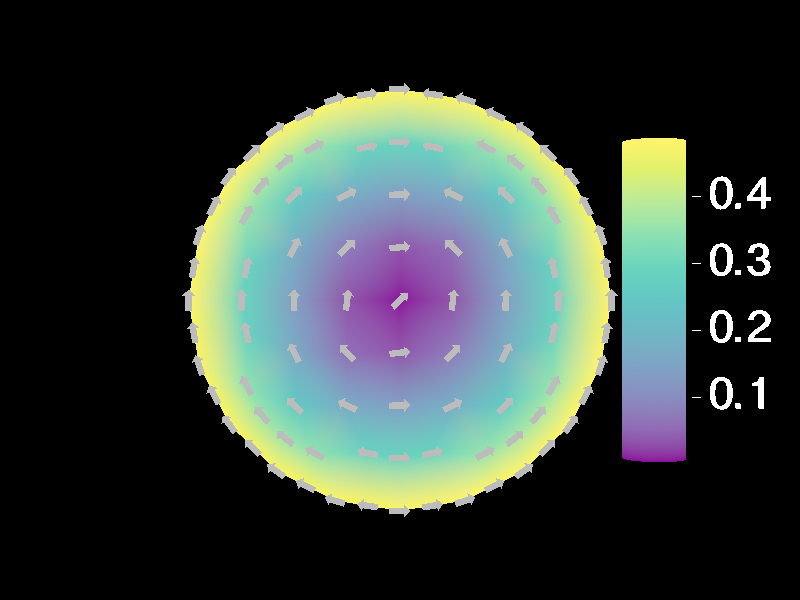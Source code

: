 #include "colors.inc"
background { rgb <0, 0, 0> }
camera {location <0, 0, 6>up <0,1,0> right <-1.33,0,0> angle 35look_at <0, 0, 0> sky <0, 1, 0> }
mesh2 {
vertex_vectors { 432, 
<-0.951057, -0.309017, 0>, 
<-0.725529, -0.404508, 0>, 
<-0.880037, -0.448401, 0>, 
<-0.809017, -0.587785, 0>, 
<-0.654508, -0.543893, 0>, 
<-0.698401, -0.698401, 0>, 
<-0.309017, -0.951057, 0>, 
<-0.154508, -0.975529, 0>, 
<-0.154508, -0.725529, 0>, 
<-0.951057, -0.309017, 0>, 
<-0.725529, -0.404508, 0>, 
<-0.725529, -0.154508, 0>, 
<-0.309017, -0.951057, 0>, 
<-0.154508, -0.725529, 0>, 
<-0.404508, -0.725529, 0>, 
<0, -1, 0>, 
<0, -0.75, 0>, 
<0.154508, -0.975529, 0>, 
<-0.587785, -0.809017, 0>, 
<-0.543893, -0.654508, 0>, 
<-0.448401, -0.880037, 0>, 
<-0.5, -0.5, 0>, 
<-0.5, -0.25, 0>, 
<-0.25, -0.5, 0>, 
<-0.951057, 0.309017, 0>, 
<-0.725529, 0.404508, 0>, 
<-0.880037, 0.448401, 0>, 
<-0.951057, 0.309017, 0>, 
<-0.725529, 0.154508, 0>, 
<-0.975529, 0.154508, 0>, 
<-0.809017, 0.587785, 0>, 
<-0.654508, 0.543893, 0>, 
<-0.698401, 0.698401, 0>, 
<-0.5, 0, 0>, 
<-0.5, 0.25, 0>, 
<-0.25, 0, 0>, 
<-0.587785, 0.809017, 0>, 
<-0.543893, 0.654508, 0>, 
<-0.448401, 0.880037, 0>, 
<-0.5, 0.5, 0>, 
<-0.404508, 0.725529, 0>, 
<-0.25, 0.5, 0>, 
<-0.951057, 0.309017, 0>, 
<-0.725529, 0.404508, 0>, 
<-0.725529, 0.154508, 0>, 
<-0.951057, -0.309017, 0>, 
<-0.725529, -0.154508, 0>, 
<-0.975529, -0.154508, 0>, 
<-0.5, 0, 0>, 
<-0.25, -0.25, 0>, 
<-0.25, 0, 0>, 
<0, -0.5, 0>, 
<0, -0.25, 0>, 
<0.25, -0.5, 0>, 
<0, -0.5, 0>, 
<0.154508, -0.725529, 0>, 
<0.25, -0.5, 0>, 
<0.309017, -0.951057, 0>, 
<0.404508, -0.725529, 0>, 
<0.448401, -0.880037, 0>, 
<0, 0, 0>, 
<0.25, -0.25, 0>, 
<0.25, 0, 0>, 
<0.5, -0.5, 0>, 
<0.725529, -0.404508, 0>, 
<0.654508, -0.543893, 0>, 
<0.5, 0, 0>, 
<0.725529, -0.154508, 0>, 
<0.75, 0, 0>, 
<0.5, -0.5, 0>, 
<0.5, -0.25, 0>, 
<0.725529, -0.404508, 0>, 
<0.5, -0.5, 0>, 
<0.543893, -0.654508, 0>, 
<0.654508, -0.543893, 0>, 
<0, 0, 0>, 
<0.25, 0, 0>, 
<0.25, 0.25, 0>, 
<0, 0.5, 0>, 
<0.25, 0.5, 0>, 
<0.154508, 0.725529, 0>, 
<0, 0, 0>, 
<0.25, 0.25, 0>, 
<0, 0.25, 0>, 
<0, 0.5, 0>, 
<0.154508, 0.725529, 0>, 
<0, 0.75, 0>, 
<0.309017, 0.951057, 0>, 
<0.404508, 0.725529, 0>, 
<0.448401, 0.880037, 0>, 
<-0.309017, 0.951057, 0>, 
<-0.154508, 0.725529, 0>, 
<-0.154508, 0.975529, 0>, 
<0.5, 0.5, 0>, 
<0.654508, 0.543893, 0>, 
<0.725529, 0.404508, 0>, 
<0.5, 0.5, 0>, 
<0.543893, 0.654508, 0>, 
<0.654508, 0.543893, 0>, 
<0.5, 0, 0>, 
<0.5, 0.25, 0>, 
<0.725529, 0.154508, 0>, 
<0.5, 0, 0>, 
<0.75, 0, 0>, 
<0.725529, 0.154508, 0>, 
<-0.5, 0.5, 0>, 
<-0.25, 0.25, 0>, 
<-0.25, 0.5, 0>, 
<-0.5, -0.5, 0>, 
<-0.725529, -0.404508, 0>, 
<-0.654508, -0.543893, 0>, 
<-0.809017, -0.587785, 0>, 
<-0.880037, -0.448401, 0>, 
<-0.654508, -0.543893, 0>, 
<-0.725529, -0.404508, 0>, 
<-0.880037, -0.448401, 0>, 
<-0.654508, -0.543893, 0>, 
<-0.5, -0.5, 0>, 
<-0.654508, -0.543893, 0>, 
<-0.543893, -0.654508, 0>, 
<-0.587785, -0.809017, 0>, 
<-0.698401, -0.698401, 0>, 
<-0.543893, -0.654508, 0>, 
<-0.654508, -0.543893, 0>, 
<-0.698401, -0.698401, 0>, 
<-0.543893, -0.654508, 0>, 
<0, -1, 0>, 
<-0.154508, -0.975529, 0>, 
<0, -0.75, 0>, 
<0, -0.5, 0>, 
<0, -0.75, 0>, 
<-0.154508, -0.725529, 0>, 
<-0.154508, -0.975529, 0>, 
<0, -0.75, 0>, 
<-0.154508, -0.725529, 0>, 
<-0.5, -0.5, 0>, 
<-0.725529, -0.404508, 0>, 
<-0.5, -0.25, 0>, 
<-0.5, 0, 0>, 
<-0.5, -0.25, 0>, 
<-0.725529, -0.154508, 0>, 
<-0.725529, -0.404508, 0>, 
<-0.5, -0.25, 0>, 
<-0.725529, -0.154508, 0>, 
<0, -0.5, 0>, 
<-0.154508, -0.725529, 0>, 
<-0.25, -0.5, 0>, 
<-0.5, -0.5, 0>, 
<-0.25, -0.5, 0>, 
<-0.404508, -0.725529, 0>, 
<-0.154508, -0.725529, 0>, 
<-0.25, -0.5, 0>, 
<-0.404508, -0.725529, 0>, 
<0, -0.5, 0>, 
<0, -0.75, 0>, 
<0.154508, -0.725529, 0>, 
<0.309017, -0.951057, 0>, 
<0.154508, -0.975529, 0>, 
<0.154508, -0.725529, 0>, 
<0, -0.75, 0>, 
<0.154508, -0.975529, 0>, 
<0.154508, -0.725529, 0>, 
<-0.5, -0.5, 0>, 
<-0.543893, -0.654508, 0>, 
<-0.404508, -0.725529, 0>, 
<-0.309017, -0.951057, 0>, 
<-0.404508, -0.725529, 0>, 
<-0.448401, -0.880037, 0>, 
<-0.543893, -0.654508, 0>, 
<-0.404508, -0.725529, 0>, 
<-0.448401, -0.880037, 0>, 
<-0.5, 0, 0>, 
<-0.5, -0.25, 0>, 
<-0.25, -0.25, 0>, 
<0, -0.5, 0>, 
<-0.25, -0.5, 0>, 
<-0.25, -0.25, 0>, 
<-0.5, -0.25, 0>, 
<-0.25, -0.5, 0>, 
<-0.25, -0.25, 0>, 
<-0.5, 0.5, 0>, 
<-0.725529, 0.404508, 0>, 
<-0.654508, 0.543893, 0>, 
<-0.809017, 0.587785, 0>, 
<-0.654508, 0.543893, 0>, 
<-0.880037, 0.448401, 0>, 
<-0.725529, 0.404508, 0>, 
<-0.654508, 0.543893, 0>, 
<-0.880037, 0.448401, 0>, 
<-0.5, 0, 0>, 
<-0.725529, 0.154508, 0>, 
<-0.75, 0, 0>, 
<-1, 0, 0>, 
<-0.975529, 0.154508, 0>, 
<-0.75, 0, 0>, 
<-0.725529, 0.154508, 0>, 
<-0.975529, 0.154508, 0>, 
<-0.75, 0, 0>, 
<-0.5, 0.5, 0>, 
<-0.654508, 0.543893, 0>, 
<-0.543893, 0.654508, 0>, 
<-0.587785, 0.809017, 0>, 
<-0.543893, 0.654508, 0>, 
<-0.698401, 0.698401, 0>, 
<-0.654508, 0.543893, 0>, 
<-0.543893, 0.654508, 0>, 
<-0.698401, 0.698401, 0>, 
<-0.5, 0.5, 0>, 
<-0.5, 0.25, 0>, 
<-0.25, 0.25, 0>, 
<0, 0, 0>, 
<-0.25, 0, 0>, 
<-0.25, 0.25, 0>, 
<-0.5, 0.25, 0>, 
<-0.25, 0, 0>, 
<-0.25, 0.25, 0>, 
<-0.5, 0.5, 0>, 
<-0.543893, 0.654508, 0>, 
<-0.404508, 0.725529, 0>, 
<-0.309017, 0.951057, 0>, 
<-0.448401, 0.880037, 0>, 
<-0.404508, 0.725529, 0>, 
<-0.543893, 0.654508, 0>, 
<-0.448401, 0.880037, 0>, 
<-0.404508, 0.725529, 0>, 
<-0.309017, 0.951057, 0>, 
<-0.404508, 0.725529, 0>, 
<-0.154508, 0.725529, 0>, 
<0, 0.5, 0>, 
<-0.25, 0.5, 0>, 
<-0.154508, 0.725529, 0>, 
<-0.404508, 0.725529, 0>, 
<-0.25, 0.5, 0>, 
<-0.154508, 0.725529, 0>, 
<-0.5, 0.5, 0>, 
<-0.725529, 0.404508, 0>, 
<-0.5, 0.25, 0>, 
<-0.5, 0, 0>, 
<-0.725529, 0.154508, 0>, 
<-0.5, 0.25, 0>, 
<-0.725529, 0.404508, 0>, 
<-0.725529, 0.154508, 0>, 
<-0.5, 0.25, 0>, 
<-0.5, 0, 0>, 
<-0.725529, -0.154508, 0>, 
<-0.75, 0, 0>, 
<-1, 0, 0>, 
<-0.75, 0, 0>, 
<-0.975529, -0.154508, 0>, 
<-0.725529, -0.154508, 0>, 
<-0.75, 0, 0>, 
<-0.975529, -0.154508, 0>, 
<0, -0.5, 0>, 
<-0.25, -0.25, 0>, 
<0, -0.25, 0>, 
<0, 0, 0>, 
<-0.25, 0, 0>, 
<0, -0.25, 0>, 
<-0.25, -0.25, 0>, 
<-0.25, 0, 0>, 
<0, -0.25, 0>, 
<0, 0, 0>, 
<0, -0.25, 0>, 
<0.25, -0.25, 0>, 
<0.5, -0.5, 0>, 
<0.25, -0.5, 0>, 
<0.25, -0.25, 0>, 
<0, -0.25, 0>, 
<0.25, -0.5, 0>, 
<0.25, -0.25, 0>, 
<0.309017, -0.951057, 0>, 
<0.154508, -0.725529, 0>, 
<0.404508, -0.725529, 0>, 
<0.5, -0.5, 0>, 
<0.25, -0.5, 0>, 
<0.404508, -0.725529, 0>, 
<0.154508, -0.725529, 0>, 
<0.25, -0.5, 0>, 
<0.404508, -0.725529, 0>, 
<0.5, -0.5, 0>, 
<0.404508, -0.725529, 0>, 
<0.543893, -0.654508, 0>, 
<0.587785, -0.809017, 0>, 
<0.448401, -0.880037, 0>, 
<0.543893, -0.654508, 0>, 
<0.404508, -0.725529, 0>, 
<0.448401, -0.880037, 0>, 
<0.543893, -0.654508, 0>, 
<0.5, -0.5, 0>, 
<0.25, -0.25, 0>, 
<0.5, -0.25, 0>, 
<0.5, 0, 0>, 
<0.5, -0.25, 0>, 
<0.25, 0, 0>, 
<0.25, -0.25, 0>, 
<0.5, -0.25, 0>, 
<0.25, 0, 0>, 
<0.951057, -0.309017, 0>, 
<0.725529, -0.404508, 0>, 
<0.880037, -0.448401, 0>, 
<0.809017, -0.587785, 0>, 
<0.654508, -0.543893, 0>, 
<0.880037, -0.448401, 0>, 
<0.725529, -0.404508, 0>, 
<0.654508, -0.543893, 0>, 
<0.880037, -0.448401, 0>, 
<0.951057, -0.309017, 0>, 
<0.725529, -0.154508, 0>, 
<0.975529, -0.154508, 0>, 
<1, 0, 0>, 
<0.975529, -0.154508, 0>, 
<0.75, 0, 0>, 
<0.725529, -0.154508, 0>, 
<0.975529, -0.154508, 0>, 
<0.75, 0, 0>, 
<0.5, 0, 0>, 
<0.5, -0.25, 0>, 
<0.725529, -0.154508, 0>, 
<0.951057, -0.309017, 0>, 
<0.725529, -0.404508, 0>, 
<0.725529, -0.154508, 0>, 
<0.5, -0.25, 0>, 
<0.725529, -0.404508, 0>, 
<0.725529, -0.154508, 0>, 
<0.587785, -0.809017, 0>, 
<0.543893, -0.654508, 0>, 
<0.698401, -0.698401, 0>, 
<0.809017, -0.587785, 0>, 
<0.654508, -0.543893, 0>, 
<0.698401, -0.698401, 0>, 
<0.543893, -0.654508, 0>, 
<0.654508, -0.543893, 0>, 
<0.698401, -0.698401, 0>, 
<0.5, 0, 0>, 
<0.25, 0, 0>, 
<0.5, 0.25, 0>, 
<0.5, 0.5, 0>, 
<0.5, 0.25, 0>, 
<0.25, 0.25, 0>, 
<0.25, 0, 0>, 
<0.5, 0.25, 0>, 
<0.25, 0.25, 0>, 
<0.5, 0.5, 0>, 
<0.25, 0.5, 0>, 
<0.404508, 0.725529, 0>, 
<0.309017, 0.951057, 0>, 
<0.404508, 0.725529, 0>, 
<0.154508, 0.725529, 0>, 
<0.25, 0.5, 0>, 
<0.404508, 0.725529, 0>, 
<0.154508, 0.725529, 0>, 
<0.5, 0.5, 0>, 
<0.25, 0.25, 0>, 
<0.25, 0.5, 0>, 
<0, 0.5, 0>, 
<0.25, 0.5, 0>, 
<0, 0.25, 0>, 
<0.25, 0.25, 0>, 
<0.25, 0.5, 0>, 
<0, 0.25, 0>, 
<0.309017, 0.951057, 0>, 
<0.154508, 0.725529, 0>, 
<0.154508, 0.975529, 0>, 
<0, 1, 0>, 
<0.154508, 0.975529, 0>, 
<0, 0.75, 0>, 
<0.154508, 0.725529, 0>, 
<0.154508, 0.975529, 0>, 
<0, 0.75, 0>, 
<0.5, 0.5, 0>, 
<0.404508, 0.725529, 0>, 
<0.543893, 0.654508, 0>, 
<0.587785, 0.809017, 0>, 
<0.543893, 0.654508, 0>, 
<0.448401, 0.880037, 0>, 
<0.404508, 0.725529, 0>, 
<0.543893, 0.654508, 0>, 
<0.448401, 0.880037, 0>, 
<0, 0.5, 0>, 
<-0.154508, 0.725529, 0>, 
<0, 0.75, 0>, 
<0, 1, 0>, 
<0, 0.75, 0>, 
<-0.154508, 0.975529, 0>, 
<-0.154508, 0.725529, 0>, 
<0, 0.75, 0>, 
<-0.154508, 0.975529, 0>, 
<0.809017, 0.587785, 0>, 
<0.654508, 0.543893, 0>, 
<0.880037, 0.448401, 0>, 
<0.951057, 0.309017, 0>, 
<0.725529, 0.404508, 0>, 
<0.880037, 0.448401, 0>, 
<0.654508, 0.543893, 0>, 
<0.725529, 0.404508, 0>, 
<0.880037, 0.448401, 0>, 
<0.587785, 0.809017, 0>, 
<0.543893, 0.654508, 0>, 
<0.698401, 0.698401, 0>, 
<0.809017, 0.587785, 0>, 
<0.654508, 0.543893, 0>, 
<0.698401, 0.698401, 0>, 
<0.543893, 0.654508, 0>, 
<0.654508, 0.543893, 0>, 
<0.698401, 0.698401, 0>, 
<0.5, 0.5, 0>, 
<0.5, 0.25, 0>, 
<0.725529, 0.404508, 0>, 
<0.951057, 0.309017, 0>, 
<0.725529, 0.404508, 0>, 
<0.725529, 0.154508, 0>, 
<0.5, 0.25, 0>, 
<0.725529, 0.404508, 0>, 
<0.725529, 0.154508, 0>, 
<1, 0, 0>, 
<0.75, 0, 0>, 
<0.975529, 0.154508, 0>, 
<0.951057, 0.309017, 0>, 
<0.725529, 0.154508, 0>, 
<0.975529, 0.154508, 0>, 
<0.75, 0, 0>, 
<0.725529, 0.154508, 0>, 
<0.975529, 0.154508, 0>, 
<0, 0, 0>, 
<-0.25, 0.25, 0>, 
<0, 0.25, 0>, 
<0, 0.5, 0>, 
<-0.25, 0.5, 0>, 
<0, 0.25, 0>, 
<-0.25, 0.25, 0>, 
<-0.25, 0.5, 0>, 
<0, 0.25, 0>
}
normal_vectors { 432, 
<0, 0, 1>, 
<0, 0, 1>, 
<0, 0, 1>, 
<0, 0, 1>, 
<0, 0, 1>, 
<0, 0, 1>, 
<0, 0, 1>, 
<0, 0, 1>, 
<0, 0, 1>, 
<0, 0, 1>, 
<0, 0, 1>, 
<0, 0, 1>, 
<0, 0, 1>, 
<0, 0, 1>, 
<0, 0, 1>, 
<0, 0, 1>, 
<0, 0, 1>, 
<0, 0, 1>, 
<0, 0, 1>, 
<0, 0, 1>, 
<0, 0, 1>, 
<0, 0, 1>, 
<0, 0, 1>, 
<0, 0, 1>, 
<0, 0, 1>, 
<0, 0, 1>, 
<0, 0, 1>, 
<0, 0, 1>, 
<0, 0, 1>, 
<0, 0, 1>, 
<0, 0, 1>, 
<0, 0, 1>, 
<0, 0, 1>, 
<0, 0, 1>, 
<0, 0, 1>, 
<0, 0, 1>, 
<0, 0, 1>, 
<0, 0, 1>, 
<0, 0, 1>, 
<0, 0, 1>, 
<0, 0, 1>, 
<0, 0, 1>, 
<0, 0, 1>, 
<0, 0, 1>, 
<0, 0, 1>, 
<0, 0, 1>, 
<0, 0, 1>, 
<0, 0, 1>, 
<0, 0, 1>, 
<0, 0, 1>, 
<0, 0, 1>, 
<0, 0, 1>, 
<0, 0, 1>, 
<0, 0, 1>, 
<0, 0, 1>, 
<0, 0, 1>, 
<0, 0, 1>, 
<0, 0, 1>, 
<0, 0, 1>, 
<0, 0, 1>, 
<0, 0, 1>, 
<0, 0, 1>, 
<0, 0, 1>, 
<0, 0, 1>, 
<0, 0, 1>, 
<0, 0, 1>, 
<0, 0, 1>, 
<0, 0, 1>, 
<0, 0, 1>, 
<0, 0, 1>, 
<0, 0, 1>, 
<0, 0, 1>, 
<0, 0, 1>, 
<0, 0, 1>, 
<0, 0, 1>, 
<0, 0, 1>, 
<0, 0, 1>, 
<0, 0, 1>, 
<0, 0, 1>, 
<0, 0, 1>, 
<0, 0, 1>, 
<0, 0, 1>, 
<0, 0, 1>, 
<0, 0, 1>, 
<0, 0, 1>, 
<0, 0, 1>, 
<0, 0, 1>, 
<0, 0, 1>, 
<0, 0, 1>, 
<0, 0, 1>, 
<0, 0, 1>, 
<0, 0, 1>, 
<0, 0, 1>, 
<0, 0, 1>, 
<0, 0, 1>, 
<0, 0, 1>, 
<0, 0, 1>, 
<0, 0, 1>, 
<0, 0, 1>, 
<0, 0, 1>, 
<0, 0, 1>, 
<0, 0, 1>, 
<0, 0, 1>, 
<0, 0, 1>, 
<0, 0, 1>, 
<0, 0, 1>, 
<0, 0, 1>, 
<0, 0, 1>, 
<0, 0, 1>, 
<0, 0, 1>, 
<0, 0, 1>, 
<0, 0, 1>, 
<0, 0, 1>, 
<0, 0, 1>, 
<0, 0, 1>, 
<0, 0, 1>, 
<0, 0, 1>, 
<0, 0, 1>, 
<0, 0, 1>, 
<0, 0, 1>, 
<0, 0, 1>, 
<0, 0, 1>, 
<0, 0, 1>, 
<0, 0, 1>, 
<0, 0, 1>, 
<0, 0, 1>, 
<0, 0, 1>, 
<0, 0, 1>, 
<0, 0, 1>, 
<0, 0, 1>, 
<0, 0, 1>, 
<0, 0, 1>, 
<0, 0, 1>, 
<0, 0, 1>, 
<0, 0, 1>, 
<0, 0, 1>, 
<0, 0, 1>, 
<0, 0, 1>, 
<0, 0, 1>, 
<0, 0, 1>, 
<0, 0, 1>, 
<0, 0, 1>, 
<0, 0, 1>, 
<0, 0, 1>, 
<0, 0, 1>, 
<0, 0, 1>, 
<0, 0, 1>, 
<0, 0, 1>, 
<0, 0, 1>, 
<0, 0, 1>, 
<0, 0, 1>, 
<0, 0, 1>, 
<0, 0, 1>, 
<0, 0, 1>, 
<0, 0, 1>, 
<0, 0, 1>, 
<0, 0, 1>, 
<0, 0, 1>, 
<0, 0, 1>, 
<0, 0, 1>, 
<0, 0, 1>, 
<0, 0, 1>, 
<0, 0, 1>, 
<0, 0, 1>, 
<0, 0, 1>, 
<0, 0, 1>, 
<0, 0, 1>, 
<0, 0, 1>, 
<0, 0, 1>, 
<0, 0, 1>, 
<0, 0, 1>, 
<0, 0, 1>, 
<0, 0, 1>, 
<0, 0, 1>, 
<0, 0, 1>, 
<0, 0, 1>, 
<0, 0, 1>, 
<0, 0, 1>, 
<0, 0, 1>, 
<0, 0, 1>, 
<0, 0, 1>, 
<0, 0, 1>, 
<0, 0, 1>, 
<0, 0, 1>, 
<0, 0, 1>, 
<0, 0, 1>, 
<0, 0, 1>, 
<0, 0, 1>, 
<0, 0, 1>, 
<0, 0, 1>, 
<0, 0, 1>, 
<0, 0, 1>, 
<0, 0, 1>, 
<0, 0, 1>, 
<0, 0, 1>, 
<0, 0, 1>, 
<0, 0, 1>, 
<0, 0, 1>, 
<0, 0, 1>, 
<0, 0, 1>, 
<0, 0, 1>, 
<0, 0, 1>, 
<0, 0, 1>, 
<0, 0, 1>, 
<0, 0, 1>, 
<0, 0, 1>, 
<0, 0, 1>, 
<0, 0, 1>, 
<0, 0, 1>, 
<0, 0, 1>, 
<0, 0, 1>, 
<0, 0, 1>, 
<0, 0, 1>, 
<0, 0, 1>, 
<0, 0, 1>, 
<0, 0, 1>, 
<0, 0, 1>, 
<0, 0, 1>, 
<0, 0, 1>, 
<0, 0, 1>, 
<0, 0, 1>, 
<0, 0, 1>, 
<0, 0, 1>, 
<0, 0, 1>, 
<0, 0, 1>, 
<0, 0, 1>, 
<0, 0, 1>, 
<0, 0, 1>, 
<0, 0, 1>, 
<0, 0, 1>, 
<0, 0, 1>, 
<0, 0, 1>, 
<0, 0, 1>, 
<0, 0, 1>, 
<0, 0, 1>, 
<0, 0, 1>, 
<0, 0, 1>, 
<0, 0, 1>, 
<0, 0, 1>, 
<0, 0, 1>, 
<0, 0, 1>, 
<0, 0, 1>, 
<0, 0, 1>, 
<0, 0, 1>, 
<0, 0, 1>, 
<0, 0, 1>, 
<0, 0, 1>, 
<0, 0, 1>, 
<0, 0, 1>, 
<0, 0, 1>, 
<0, 0, 1>, 
<0, 0, 1>, 
<0, 0, 1>, 
<0, 0, 1>, 
<0, 0, 1>, 
<0, 0, 1>, 
<0, 0, 1>, 
<0, 0, 1>, 
<0, 0, 1>, 
<0, 0, 1>, 
<0, 0, 1>, 
<0, 0, 1>, 
<0, 0, 1>, 
<0, 0, 1>, 
<0, 0, 1>, 
<0, 0, 1>, 
<0, 0, 1>, 
<0, 0, 1>, 
<0, 0, 1>, 
<0, 0, 1>, 
<0, 0, 1>, 
<0, 0, 1>, 
<0, 0, 1>, 
<0, 0, 1>, 
<0, 0, 1>, 
<0, 0, 1>, 
<0, 0, 1>, 
<0, 0, 1>, 
<0, 0, 1>, 
<0, 0, 1>, 
<0, 0, 1>, 
<0, 0, 1>, 
<0, 0, 1>, 
<0, 0, 1>, 
<0, 0, 1>, 
<0, 0, 1>, 
<0, 0, 1>, 
<0, 0, 1>, 
<0, 0, 1>, 
<0, 0, 1>, 
<0, 0, 1>, 
<0, 0, 1>, 
<0, 0, 1>, 
<0, 0, 1>, 
<0, 0, 1>, 
<0, 0, 1>, 
<0, 0, 1>, 
<0, 0, 1>, 
<0, 0, 1>, 
<0, 0, 1>, 
<0, 0, 1>, 
<0, 0, 1>, 
<0, 0, 1>, 
<0, 0, 1>, 
<0, 0, 1>, 
<0, 0, 1>, 
<0, 0, 1>, 
<0, 0, 1>, 
<0, 0, 1>, 
<0, 0, 1>, 
<0, 0, 1>, 
<0, 0, 1>, 
<0, 0, 1>, 
<0, 0, 1>, 
<0, 0, 1>, 
<0, 0, 1>, 
<0, 0, 1>, 
<0, 0, 1>, 
<0, 0, 1>, 
<0, 0, 1>, 
<0, 0, 1>, 
<0, 0, 1>, 
<0, 0, 1>, 
<0, 0, 1>, 
<0, 0, 1>, 
<0, 0, 1>, 
<0, 0, 1>, 
<0, 0, 1>, 
<0, 0, 1>, 
<0, 0, 1>, 
<0, 0, 1>, 
<0, 0, 1>, 
<0, 0, 1>, 
<0, 0, 1>, 
<0, 0, 1>, 
<0, 0, 1>, 
<0, 0, 1>, 
<0, 0, 1>, 
<0, 0, 1>, 
<0, 0, 1>, 
<0, 0, 1>, 
<0, 0, 1>, 
<0, 0, 1>, 
<0, 0, 1>, 
<0, 0, 1>, 
<0, 0, 1>, 
<0, 0, 1>, 
<0, 0, 1>, 
<0, 0, 1>, 
<0, 0, 1>, 
<0, 0, 1>, 
<0, 0, 1>, 
<0, 0, 1>, 
<0, 0, 1>, 
<0, 0, 1>, 
<0, 0, 1>, 
<0, 0, 1>, 
<0, 0, 1>, 
<0, 0, 1>, 
<0, 0, 1>, 
<0, 0, 1>, 
<0, 0, 1>, 
<0, 0, 1>, 
<0, 0, 1>, 
<0, 0, 1>, 
<0, 0, 1>, 
<0, 0, 1>, 
<0, 0, 1>, 
<0, 0, 1>, 
<0, 0, 1>, 
<0, 0, 1>, 
<0, 0, 1>, 
<0, 0, 1>, 
<0, 0, 1>, 
<0, 0, 1>, 
<0, 0, 1>, 
<0, 0, 1>, 
<0, 0, 1>, 
<0, 0, 1>, 
<0, 0, 1>, 
<0, 0, 1>, 
<0, 0, 1>, 
<0, 0, 1>, 
<0, 0, 1>, 
<0, 0, 1>, 
<0, 0, 1>, 
<0, 0, 1>, 
<0, 0, 1>, 
<0, 0, 1>, 
<0, 0, 1>, 
<0, 0, 1>, 
<0, 0, 1>, 
<0, 0, 1>, 
<0, 0, 1>, 
<0, 0, 1>, 
<0, 0, 1>, 
<0, 0, 1>, 
<0, 0, 1>, 
<0, 0, 1>, 
<0, 0, 1>, 
<0, 0, 1>, 
<0, 0, 1>, 
<0, 0, 1>, 
<0, 0, 1>, 
<0, 0, 1>, 
<0, 0, 1>, 
<0, 0, 1>, 
<0, 0, 1>, 
<0, 0, 1>, 
<0, 0, 1>, 
<0, 0, 1>, 
<0, 0, 1>, 
<0, 0, 1>, 
<0, 0, 1>, 
<0, 0, 1>, 
<0, 0, 1>, 
<0, 0, 1>, 
<0, 0, 1>, 
<0, 0, 1>, 
<0, 0, 1>, 
<0, 0, 1>, 
<0, 0, 1>, 
<0, 0, 1>, 
<0, 0, 1>, 
<0, 0, 1>, 
<0, 0, 1>, 
<0, 0, 1>, 
<0, 0, 1>, 
<0, 0, 1>, 
<0, 0, 1>, 
<0, 0, 1>, 
<0, 0, 1>
}
texture_list { 432, 
texture{ pigment{ rgb <0.969585, 0.902502, 0.122771>  } }, 
texture{ pigment{ rgb <0.275582, 0.755207, 0.434125>  } }, 
texture{ pigment{ rgb <0.926854, 0.897937, 0.103158>  } }, 
texture{ pigment{ rgb <0.944291, 0.89985, 0.10946>  } }, 
texture{ pigment{ rgb <0.33106, 0.777488, 0.403555>  } }, 
texture{ pigment{ rgb <0.92011, 0.897178, 0.101346>  } }, 
texture{ pigment{ rgb <0.971763, 0.902723, 0.124147>  } }, 
texture{ pigment{ rgb <0.946082, 0.900043, 0.11024>  } }, 
texture{ pigment{ rgb <0.132111, 0.641328, 0.525131>  } }, 
texture{ pigment{ rgb <0.969585, 0.902502, 0.122771>  } }, 
texture{ pigment{ rgb <0.275582, 0.755207, 0.434125>  } }, 
texture{ pigment{ rgb <0.131646, 0.640301, 0.525626>  } }, 
texture{ pigment{ rgb <0.971763, 0.902723, 0.124147>  } }, 
texture{ pigment{ rgb <0.132111, 0.641328, 0.525131>  } }, 
texture{ pigment{ rgb <0.276614, 0.755667, 0.433556>  } }, 
texture{ pigment{ rgb <0.986481, 0.904193, 0.134373>  } }, 
texture{ pigment{ rgb <0.141294, 0.657868, 0.516517>  } }, 
texture{ pigment{ rgb <0.961353, 0.901655, 0.117899>  } }, 
texture{ pigment{ rgb <0.944955, 0.899922, 0.109747>  } }, 
texture{ pigment{ rgb <0.331435, 0.777625, 0.403347>  } }, 
texture{ pigment{ rgb <0.928254, 0.898093, 0.103578>  } }, 
texture{ pigment{ rgb <0.122292, 0.582149, 0.547049>  } }, 
texture{ pigment{ rgb <0.197362, 0.399537, 0.555199>  } }, 
texture{ pigment{ rgb <0.196955, 0.400391, 0.55528>  } }, 
texture{ pigment{ rgb <0.99989, 0.90549, 0.145073>  } }, 
texture{ pigment{ rgb <0.311824, 0.770262, 0.41418>  } }, 
texture{ pigment{ rgb <0.966714, 0.902208, 0.121013>  } }, 
texture{ pigment{ rgb <0.99989, 0.90549, 0.145073>  } }, 
texture{ pigment{ rgb <0.136174, 0.649374, 0.521091>  } }, 
texture{ pigment{ rgb <0.958751, 0.901384, 0.116467>  } }, 
texture{ pigment{ rgb <0.992557, 0.904785, 0.139062>  } }, 
texture{ pigment{ rgb <0.378426, 0.793539, 0.377044>  } }, 
texture{ pigment{ rgb <0.970096, 0.902554, 0.123091>  } }, 
texture{ pigment{ rgb <0.221596, 0.345647, 0.54859>  } }, 
texture{ pigment{ rgb <0.186317, 0.422227, 0.557096>  } }, 
texture{ pigment{ rgb <0.284223, 0.0883252, 0.410576>  } }, 
texture{ pigment{ rgb <0.993047, 0.904833, 0.139451>  } }, 
texture{ pigment{ rgb <0.378702, 0.793626, 0.376888>  } }, 
texture{ pigment{ rgb <0.967614, 0.9023, 0.121558>  } }, 
texture{ pigment{ rgb <0.12256, 0.607332, 0.539304>  } }, 
texture{ pigment{ rgb <0.312512, 0.770529, 0.413801>  } }, 
texture{ pigment{ rgb <0.186047, 0.422772, 0.557136>  } }, 
texture{ pigment{ rgb <0.99989, 0.90549, 0.145073>  } }, 
texture{ pigment{ rgb <0.311824, 0.770262, 0.41418>  } }, 
texture{ pigment{ rgb <0.136174, 0.649374, 0.521091>  } }, 
texture{ pigment{ rgb <0.969585, 0.902502, 0.122771>  } }, 
texture{ pigment{ rgb <0.131646, 0.640301, 0.525626>  } }, 
texture{ pigment{ rgb <0.943682, 0.899785, 0.109201>  } }, 
texture{ pigment{ rgb <0.221596, 0.345647, 0.54859>  } }, 
texture{ pigment{ rgb <0.280593, 0.157441, 0.471457>  } }, 
texture{ pigment{ rgb <0.284223, 0.0883252, 0.410576>  } }, 
texture{ pigment{ rgb <0.220935, 0.347211, 0.548831>  } }, 
texture{ pigment{ rgb <0.284367, 0.0905157, 0.412683>  } }, 
texture{ pigment{ rgb <0.185904, 0.42306, 0.557157>  } }, 
texture{ pigment{ rgb <0.220935, 0.347211, 0.548831>  } }, 
texture{ pigment{ rgb <0.136769, 0.65044, 0.520535>  } }, 
texture{ pigment{ rgb <0.185904, 0.42306, 0.557157>  } }, 
texture{ pigment{ rgb <1.00238, 0.905727, 0.147202>  } }, 
texture{ pigment{ rgb <0.313029, 0.770729, 0.413516>  } }, 
texture{ pigment{ rgb <0.968339, 0.902375, 0.122001>  } }, 
texture{ pigment{ rgb <0.262736, 0.0029581, 0.333353>  } }, 
texture{ pigment{ rgb <0.271805, 0.199817, 0.500044>  } }, 
texture{ pigment{ rgb <0.284255, 0.0887859, 0.41102>  } }, 
texture{ pigment{ rgb <0.122558, 0.607319, 0.539309>  } }, 
texture{ pigment{ rgb <0.31136, 0.770082, 0.414436>  } }, 
texture{ pigment{ rgb <0.378282, 0.793494, 0.377126>  } }, 
texture{ pigment{ rgb <0.221813, 0.345131, 0.548509>  } }, 
texture{ pigment{ rgb <0.136048, 0.649144, 0.52121>  } }, 
texture{ pigment{ rgb <0.140551, 0.656721, 0.517154>  } }, 
texture{ pigment{ rgb <0.122558, 0.607319, 0.539309>  } }, 
texture{ pigment{ rgb <0.18645, 0.421958, 0.557077>  } }, 
texture{ pigment{ rgb <0.31136, 0.770082, 0.414436>  } }, 
texture{ pigment{ rgb <0.122558, 0.607319, 0.539309>  } }, 
texture{ pigment{ rgb <0.37893, 0.793698, 0.376759>  } }, 
texture{ pigment{ rgb <0.378282, 0.793494, 0.377126>  } }, 
texture{ pigment{ rgb <0.262736, 0.0029581, 0.333353>  } }, 
texture{ pigment{ rgb <0.284255, 0.0887859, 0.41102>  } }, 
texture{ pigment{ rgb <0.279917, 0.161565, 0.474573>  } }, 
texture{ pigment{ rgb <0.221155, 0.346692, 0.548751>  } }, 
texture{ pigment{ rgb <0.196117, 0.40214, 0.555442>  } }, 
texture{ pigment{ rgb <0.132378, 0.641904, 0.524851>  } }, 
texture{ pigment{ rgb <0.262736, 0.0029581, 0.333353>  } }, 
texture{ pigment{ rgb <0.279917, 0.161565, 0.474573>  } }, 
texture{ pigment{ rgb <0.284394, 0.090967, 0.413117>  } }, 
texture{ pigment{ rgb <0.221155, 0.346692, 0.548751>  } }, 
texture{ pigment{ rgb <0.132378, 0.641904, 0.524851>  } }, 
texture{ pigment{ rgb <0.141261, 0.657818, 0.516545>  } }, 
texture{ pigment{ rgb <0.973919, 0.902942, 0.125543>  } }, 
texture{ pigment{ rgb <0.27984, 0.757089, 0.43178>  } }, 
texture{ pigment{ rgb <0.931711, 0.898477, 0.104678>  } }, 
texture{ pigment{ rgb <1.00156, 0.905649, 0.146492>  } }, 
texture{ pigment{ rgb <0.1366, 0.650139, 0.520692>  } }, 
texture{ pigment{ rgb <0.960759, 0.901593, 0.117568>  } }, 
texture{ pigment{ rgb <0.12202, 0.585826, 0.546054>  } }, 
texture{ pigment{ rgb <0.336286, 0.779374, 0.400657>  } }, 
texture{ pigment{ rgb <0.278795, 0.75663, 0.432356>  } }, 
texture{ pigment{ rgb <0.12202, 0.585826, 0.546054>  } }, 
texture{ pigment{ rgb <0.336734, 0.779534, 0.400409>  } }, 
texture{ pigment{ rgb <0.336286, 0.779374, 0.400657>  } }, 
texture{ pigment{ rgb <0.221813, 0.345131, 0.548509>  } }, 
texture{ pigment{ rgb <0.196522, 0.401295, 0.555364>  } }, 
texture{ pigment{ rgb <0.131911, 0.64089, 0.525343>  } }, 
texture{ pigment{ rgb <0.221813, 0.345131, 0.548509>  } }, 
texture{ pigment{ rgb <0.140551, 0.656721, 0.517154>  } }, 
texture{ pigment{ rgb <0.131911, 0.64089, 0.525343>  } }, 
texture{ pigment{ rgb <0.12256, 0.607332, 0.539304>  } }, 
texture{ pigment{ rgb <0.271794, 0.199862, 0.50007>  } }, 
texture{ pigment{ rgb <0.186047, 0.422772, 0.557136>  } }, 
texture{ pigment{ rgb <0.122292, 0.582149, 0.547049>  } }, 
texture{ pigment{ rgb <0.275582, 0.755207, 0.434125>  } }, 
texture{ pigment{ rgb <0.33106, 0.777488, 0.403555>  } }, 
texture{ pigment{ rgb <0.944291, 0.89985, 0.10946>  } }, 
texture{ pigment{ rgb <0.926854, 0.897937, 0.103158>  } }, 
texture{ pigment{ rgb <0.33106, 0.777488, 0.403555>  } }, 
texture{ pigment{ rgb <0.275582, 0.755207, 0.434125>  } }, 
texture{ pigment{ rgb <0.926854, 0.897937, 0.103158>  } }, 
texture{ pigment{ rgb <0.33106, 0.777488, 0.403555>  } }, 
texture{ pigment{ rgb <0.122292, 0.582149, 0.547049>  } }, 
texture{ pigment{ rgb <0.33106, 0.777488, 0.403555>  } }, 
texture{ pigment{ rgb <0.331435, 0.777625, 0.403347>  } }, 
texture{ pigment{ rgb <0.944955, 0.899922, 0.109747>  } }, 
texture{ pigment{ rgb <0.92011, 0.897178, 0.101346>  } }, 
texture{ pigment{ rgb <0.331435, 0.777625, 0.403347>  } }, 
texture{ pigment{ rgb <0.33106, 0.777488, 0.403555>  } }, 
texture{ pigment{ rgb <0.92011, 0.897178, 0.101346>  } }, 
texture{ pigment{ rgb <0.331435, 0.777625, 0.403347>  } }, 
texture{ pigment{ rgb <0.986481, 0.904193, 0.134373>  } }, 
texture{ pigment{ rgb <0.946082, 0.900043, 0.11024>  } }, 
texture{ pigment{ rgb <0.141294, 0.657868, 0.516517>  } }, 
texture{ pigment{ rgb <0.220935, 0.347211, 0.548831>  } }, 
texture{ pigment{ rgb <0.141294, 0.657868, 0.516517>  } }, 
texture{ pigment{ rgb <0.132111, 0.641328, 0.525131>  } }, 
texture{ pigment{ rgb <0.946082, 0.900043, 0.11024>  } }, 
texture{ pigment{ rgb <0.141294, 0.657868, 0.516517>  } }, 
texture{ pigment{ rgb <0.132111, 0.641328, 0.525131>  } }, 
texture{ pigment{ rgb <0.122292, 0.582149, 0.547049>  } }, 
texture{ pigment{ rgb <0.275582, 0.755207, 0.434125>  } }, 
texture{ pigment{ rgb <0.197362, 0.399537, 0.555199>  } }, 
texture{ pigment{ rgb <0.221596, 0.345647, 0.54859>  } }, 
texture{ pigment{ rgb <0.197362, 0.399537, 0.555199>  } }, 
texture{ pigment{ rgb <0.131646, 0.640301, 0.525626>  } }, 
texture{ pigment{ rgb <0.275582, 0.755207, 0.434125>  } }, 
texture{ pigment{ rgb <0.197362, 0.399537, 0.555199>  } }, 
texture{ pigment{ rgb <0.131646, 0.640301, 0.525626>  } }, 
texture{ pigment{ rgb <0.220935, 0.347211, 0.548831>  } }, 
texture{ pigment{ rgb <0.132111, 0.641328, 0.525131>  } }, 
texture{ pigment{ rgb <0.196955, 0.400391, 0.55528>  } }, 
texture{ pigment{ rgb <0.122292, 0.582149, 0.547049>  } }, 
texture{ pigment{ rgb <0.196955, 0.400391, 0.55528>  } }, 
texture{ pigment{ rgb <0.276614, 0.755667, 0.433556>  } }, 
texture{ pigment{ rgb <0.132111, 0.641328, 0.525131>  } }, 
texture{ pigment{ rgb <0.196955, 0.400391, 0.55528>  } }, 
texture{ pigment{ rgb <0.276614, 0.755667, 0.433556>  } }, 
texture{ pigment{ rgb <0.220935, 0.347211, 0.548831>  } }, 
texture{ pigment{ rgb <0.141294, 0.657868, 0.516517>  } }, 
texture{ pigment{ rgb <0.136769, 0.65044, 0.520535>  } }, 
texture{ pigment{ rgb <1.00238, 0.905727, 0.147202>  } }, 
texture{ pigment{ rgb <0.961353, 0.901655, 0.117899>  } }, 
texture{ pigment{ rgb <0.136769, 0.65044, 0.520535>  } }, 
texture{ pigment{ rgb <0.141294, 0.657868, 0.516517>  } }, 
texture{ pigment{ rgb <0.961353, 0.901655, 0.117899>  } }, 
texture{ pigment{ rgb <0.136769, 0.65044, 0.520535>  } }, 
texture{ pigment{ rgb <0.122292, 0.582149, 0.547049>  } }, 
texture{ pigment{ rgb <0.331435, 0.777625, 0.403347>  } }, 
texture{ pigment{ rgb <0.276614, 0.755667, 0.433556>  } }, 
texture{ pigment{ rgb <0.971763, 0.902723, 0.124147>  } }, 
texture{ pigment{ rgb <0.276614, 0.755667, 0.433556>  } }, 
texture{ pigment{ rgb <0.928254, 0.898093, 0.103578>  } }, 
texture{ pigment{ rgb <0.331435, 0.777625, 0.403347>  } }, 
texture{ pigment{ rgb <0.276614, 0.755667, 0.433556>  } }, 
texture{ pigment{ rgb <0.928254, 0.898093, 0.103578>  } }, 
texture{ pigment{ rgb <0.221596, 0.345647, 0.54859>  } }, 
texture{ pigment{ rgb <0.197362, 0.399537, 0.555199>  } }, 
texture{ pigment{ rgb <0.280593, 0.157441, 0.471457>  } }, 
texture{ pigment{ rgb <0.220935, 0.347211, 0.548831>  } }, 
texture{ pigment{ rgb <0.196955, 0.400391, 0.55528>  } }, 
texture{ pigment{ rgb <0.280593, 0.157441, 0.471457>  } }, 
texture{ pigment{ rgb <0.197362, 0.399537, 0.555199>  } }, 
texture{ pigment{ rgb <0.196955, 0.400391, 0.55528>  } }, 
texture{ pigment{ rgb <0.280593, 0.157441, 0.471457>  } }, 
texture{ pigment{ rgb <0.12256, 0.607332, 0.539304>  } }, 
texture{ pigment{ rgb <0.311824, 0.770262, 0.41418>  } }, 
texture{ pigment{ rgb <0.378426, 0.793539, 0.377044>  } }, 
texture{ pigment{ rgb <0.992557, 0.904785, 0.139062>  } }, 
texture{ pigment{ rgb <0.378426, 0.793539, 0.377044>  } }, 
texture{ pigment{ rgb <0.966714, 0.902208, 0.121013>  } }, 
texture{ pigment{ rgb <0.311824, 0.770262, 0.41418>  } }, 
texture{ pigment{ rgb <0.378426, 0.793539, 0.377044>  } }, 
texture{ pigment{ rgb <0.966714, 0.902208, 0.121013>  } }, 
texture{ pigment{ rgb <0.221596, 0.345647, 0.54859>  } }, 
texture{ pigment{ rgb <0.136174, 0.649374, 0.521091>  } }, 
texture{ pigment{ rgb <0.140547, 0.656715, 0.517157>  } }, 
texture{ pigment{ rgb <0.983795, 0.903928, 0.132387>  } }, 
texture{ pigment{ rgb <0.958751, 0.901384, 0.116467>  } }, 
texture{ pigment{ rgb <0.140547, 0.656715, 0.517157>  } }, 
texture{ pigment{ rgb <0.136174, 0.649374, 0.521091>  } }, 
texture{ pigment{ rgb <0.958751, 0.901384, 0.116467>  } }, 
texture{ pigment{ rgb <0.140547, 0.656715, 0.517157>  } }, 
texture{ pigment{ rgb <0.12256, 0.607332, 0.539304>  } }, 
texture{ pigment{ rgb <0.378426, 0.793539, 0.377044>  } }, 
texture{ pigment{ rgb <0.378702, 0.793626, 0.376888>  } }, 
texture{ pigment{ rgb <0.993047, 0.904833, 0.139451>  } }, 
texture{ pigment{ rgb <0.378702, 0.793626, 0.376888>  } }, 
texture{ pigment{ rgb <0.970096, 0.902554, 0.123091>  } }, 
texture{ pigment{ rgb <0.378426, 0.793539, 0.377044>  } }, 
texture{ pigment{ rgb <0.378702, 0.793626, 0.376888>  } }, 
texture{ pigment{ rgb <0.970096, 0.902554, 0.123091>  } }, 
texture{ pigment{ rgb <0.12256, 0.607332, 0.539304>  } }, 
texture{ pigment{ rgb <0.186317, 0.422227, 0.557096>  } }, 
texture{ pigment{ rgb <0.271794, 0.199862, 0.50007>  } }, 
texture{ pigment{ rgb <0.262736, 0.0029581, 0.333353>  } }, 
texture{ pigment{ rgb <0.284223, 0.0883252, 0.410576>  } }, 
texture{ pigment{ rgb <0.271794, 0.199862, 0.50007>  } }, 
texture{ pigment{ rgb <0.186317, 0.422227, 0.557096>  } }, 
texture{ pigment{ rgb <0.284223, 0.0883252, 0.410576>  } }, 
texture{ pigment{ rgb <0.271794, 0.199862, 0.50007>  } }, 
texture{ pigment{ rgb <0.12256, 0.607332, 0.539304>  } }, 
texture{ pigment{ rgb <0.378702, 0.793626, 0.376888>  } }, 
texture{ pigment{ rgb <0.312512, 0.770529, 0.413801>  } }, 
texture{ pigment{ rgb <1.00156, 0.905649, 0.146492>  } }, 
texture{ pigment{ rgb <0.967614, 0.9023, 0.121558>  } }, 
texture{ pigment{ rgb <0.312512, 0.770529, 0.413801>  } }, 
texture{ pigment{ rgb <0.378702, 0.793626, 0.376888>  } }, 
texture{ pigment{ rgb <0.967614, 0.9023, 0.121558>  } }, 
texture{ pigment{ rgb <0.312512, 0.770529, 0.413801>  } }, 
texture{ pigment{ rgb <1.00156, 0.905649, 0.146492>  } }, 
texture{ pigment{ rgb <0.312512, 0.770529, 0.413801>  } }, 
texture{ pigment{ rgb <0.1366, 0.650139, 0.520692>  } }, 
texture{ pigment{ rgb <0.221155, 0.346692, 0.548751>  } }, 
texture{ pigment{ rgb <0.186047, 0.422772, 0.557136>  } }, 
texture{ pigment{ rgb <0.1366, 0.650139, 0.520692>  } }, 
texture{ pigment{ rgb <0.312512, 0.770529, 0.413801>  } }, 
texture{ pigment{ rgb <0.186047, 0.422772, 0.557136>  } }, 
texture{ pigment{ rgb <0.1366, 0.650139, 0.520692>  } }, 
texture{ pigment{ rgb <0.12256, 0.607332, 0.539304>  } }, 
texture{ pigment{ rgb <0.311824, 0.770262, 0.41418>  } }, 
texture{ pigment{ rgb <0.186317, 0.422227, 0.557096>  } }, 
texture{ pigment{ rgb <0.221596, 0.345647, 0.54859>  } }, 
texture{ pigment{ rgb <0.136174, 0.649374, 0.521091>  } }, 
texture{ pigment{ rgb <0.186317, 0.422227, 0.557096>  } }, 
texture{ pigment{ rgb <0.311824, 0.770262, 0.41418>  } }, 
texture{ pigment{ rgb <0.136174, 0.649374, 0.521091>  } }, 
texture{ pigment{ rgb <0.186317, 0.422227, 0.557096>  } }, 
texture{ pigment{ rgb <0.221596, 0.345647, 0.54859>  } }, 
texture{ pigment{ rgb <0.131646, 0.640301, 0.525626>  } }, 
texture{ pigment{ rgb <0.140547, 0.656715, 0.517157>  } }, 
texture{ pigment{ rgb <0.983795, 0.903928, 0.132387>  } }, 
texture{ pigment{ rgb <0.140547, 0.656715, 0.517157>  } }, 
texture{ pigment{ rgb <0.943682, 0.899785, 0.109201>  } }, 
texture{ pigment{ rgb <0.131646, 0.640301, 0.525626>  } }, 
texture{ pigment{ rgb <0.140547, 0.656715, 0.517157>  } }, 
texture{ pigment{ rgb <0.943682, 0.899785, 0.109201>  } }, 
texture{ pigment{ rgb <0.220935, 0.347211, 0.548831>  } }, 
texture{ pigment{ rgb <0.280593, 0.157441, 0.471457>  } }, 
texture{ pigment{ rgb <0.284367, 0.0905157, 0.412683>  } }, 
texture{ pigment{ rgb <0.262736, 0.0029581, 0.333353>  } }, 
texture{ pigment{ rgb <0.284223, 0.0883252, 0.410576>  } }, 
texture{ pigment{ rgb <0.284367, 0.0905157, 0.412683>  } }, 
texture{ pigment{ rgb <0.280593, 0.157441, 0.471457>  } }, 
texture{ pigment{ rgb <0.284223, 0.0883252, 0.410576>  } }, 
texture{ pigment{ rgb <0.284367, 0.0905157, 0.412683>  } }, 
texture{ pigment{ rgb <0.262736, 0.0029581, 0.333353>  } }, 
texture{ pigment{ rgb <0.284367, 0.0905157, 0.412683>  } }, 
texture{ pigment{ rgb <0.271805, 0.199817, 0.500044>  } }, 
texture{ pigment{ rgb <0.122558, 0.607319, 0.539309>  } }, 
texture{ pigment{ rgb <0.185904, 0.42306, 0.557157>  } }, 
texture{ pigment{ rgb <0.271805, 0.199817, 0.500044>  } }, 
texture{ pigment{ rgb <0.284367, 0.0905157, 0.412683>  } }, 
texture{ pigment{ rgb <0.185904, 0.42306, 0.557157>  } }, 
texture{ pigment{ rgb <0.271805, 0.199817, 0.500044>  } }, 
texture{ pigment{ rgb <1.00238, 0.905727, 0.147202>  } }, 
texture{ pigment{ rgb <0.136769, 0.65044, 0.520535>  } }, 
texture{ pigment{ rgb <0.313029, 0.770729, 0.413516>  } }, 
texture{ pigment{ rgb <0.122558, 0.607319, 0.539309>  } }, 
texture{ pigment{ rgb <0.185904, 0.42306, 0.557157>  } }, 
texture{ pigment{ rgb <0.313029, 0.770729, 0.413516>  } }, 
texture{ pigment{ rgb <0.136769, 0.65044, 0.520535>  } }, 
texture{ pigment{ rgb <0.185904, 0.42306, 0.557157>  } }, 
texture{ pigment{ rgb <0.313029, 0.770729, 0.413516>  } }, 
texture{ pigment{ rgb <0.122558, 0.607319, 0.539309>  } }, 
texture{ pigment{ rgb <0.313029, 0.770729, 0.413516>  } }, 
texture{ pigment{ rgb <0.37893, 0.793698, 0.376759>  } }, 
texture{ pigment{ rgb <0.993582, 0.904885, 0.139879>  } }, 
texture{ pigment{ rgb <0.968339, 0.902375, 0.122001>  } }, 
texture{ pigment{ rgb <0.37893, 0.793698, 0.376759>  } }, 
texture{ pigment{ rgb <0.313029, 0.770729, 0.413516>  } }, 
texture{ pigment{ rgb <0.968339, 0.902375, 0.122001>  } }, 
texture{ pigment{ rgb <0.37893, 0.793698, 0.376759>  } }, 
texture{ pigment{ rgb <0.122558, 0.607319, 0.539309>  } }, 
texture{ pigment{ rgb <0.271805, 0.199817, 0.500044>  } }, 
texture{ pigment{ rgb <0.18645, 0.421958, 0.557077>  } }, 
texture{ pigment{ rgb <0.221813, 0.345131, 0.548509>  } }, 
texture{ pigment{ rgb <0.18645, 0.421958, 0.557077>  } }, 
texture{ pigment{ rgb <0.284255, 0.0887859, 0.41102>  } }, 
texture{ pigment{ rgb <0.271805, 0.199817, 0.500044>  } }, 
texture{ pigment{ rgb <0.18645, 0.421958, 0.557077>  } }, 
texture{ pigment{ rgb <0.284255, 0.0887859, 0.41102>  } }, 
texture{ pigment{ rgb <0.999328, 0.905437, 0.144599>  } }, 
texture{ pigment{ rgb <0.31136, 0.770082, 0.414436>  } }, 
texture{ pigment{ rgb <0.966155, 0.902151, 0.120678>  } }, 
texture{ pigment{ rgb <0.992334, 0.904764, 0.138885>  } }, 
texture{ pigment{ rgb <0.378282, 0.793494, 0.377126>  } }, 
texture{ pigment{ rgb <0.966155, 0.902151, 0.120678>  } }, 
texture{ pigment{ rgb <0.31136, 0.770082, 0.414436>  } }, 
texture{ pigment{ rgb <0.378282, 0.793494, 0.377126>  } }, 
texture{ pigment{ rgb <0.966155, 0.902151, 0.120678>  } }, 
texture{ pigment{ rgb <0.999328, 0.905437, 0.144599>  } }, 
texture{ pigment{ rgb <0.136048, 0.649144, 0.52121>  } }, 
texture{ pigment{ rgb <0.958375, 0.901345, 0.116264>  } }, 
texture{ pigment{ rgb <0.983851, 0.903934, 0.132428>  } }, 
texture{ pigment{ rgb <0.958375, 0.901345, 0.116264>  } }, 
texture{ pigment{ rgb <0.140551, 0.656721, 0.517154>  } }, 
texture{ pigment{ rgb <0.136048, 0.649144, 0.52121>  } }, 
texture{ pigment{ rgb <0.958375, 0.901345, 0.116264>  } }, 
texture{ pigment{ rgb <0.140551, 0.656721, 0.517154>  } }, 
texture{ pigment{ rgb <0.221813, 0.345131, 0.548509>  } }, 
texture{ pigment{ rgb <0.18645, 0.421958, 0.557077>  } }, 
texture{ pigment{ rgb <0.136048, 0.649144, 0.52121>  } }, 
texture{ pigment{ rgb <0.999328, 0.905437, 0.144599>  } }, 
texture{ pigment{ rgb <0.31136, 0.770082, 0.414436>  } }, 
texture{ pigment{ rgb <0.136048, 0.649144, 0.52121>  } }, 
texture{ pigment{ rgb <0.18645, 0.421958, 0.557077>  } }, 
texture{ pigment{ rgb <0.31136, 0.770082, 0.414436>  } }, 
texture{ pigment{ rgb <0.136048, 0.649144, 0.52121>  } }, 
texture{ pigment{ rgb <0.993582, 0.904885, 0.139879>  } }, 
texture{ pigment{ rgb <0.37893, 0.793698, 0.376759>  } }, 
texture{ pigment{ rgb <0.970098, 0.902554, 0.123092>  } }, 
texture{ pigment{ rgb <0.992334, 0.904764, 0.138885>  } }, 
texture{ pigment{ rgb <0.378282, 0.793494, 0.377126>  } }, 
texture{ pigment{ rgb <0.970098, 0.902554, 0.123092>  } }, 
texture{ pigment{ rgb <0.37893, 0.793698, 0.376759>  } }, 
texture{ pigment{ rgb <0.378282, 0.793494, 0.377126>  } }, 
texture{ pigment{ rgb <0.970098, 0.902554, 0.123092>  } }, 
texture{ pigment{ rgb <0.221813, 0.345131, 0.548509>  } }, 
texture{ pigment{ rgb <0.284255, 0.0887859, 0.41102>  } }, 
texture{ pigment{ rgb <0.196522, 0.401295, 0.555364>  } }, 
texture{ pigment{ rgb <0.12202, 0.585826, 0.546054>  } }, 
texture{ pigment{ rgb <0.196522, 0.401295, 0.555364>  } }, 
texture{ pigment{ rgb <0.279917, 0.161565, 0.474573>  } }, 
texture{ pigment{ rgb <0.284255, 0.0887859, 0.41102>  } }, 
texture{ pigment{ rgb <0.196522, 0.401295, 0.555364>  } }, 
texture{ pigment{ rgb <0.279917, 0.161565, 0.474573>  } }, 
texture{ pigment{ rgb <0.12202, 0.585826, 0.546054>  } }, 
texture{ pigment{ rgb <0.196117, 0.40214, 0.555442>  } }, 
texture{ pigment{ rgb <0.27984, 0.757089, 0.43178>  } }, 
texture{ pigment{ rgb <0.973919, 0.902942, 0.125543>  } }, 
texture{ pigment{ rgb <0.27984, 0.757089, 0.43178>  } }, 
texture{ pigment{ rgb <0.132378, 0.641904, 0.524851>  } }, 
texture{ pigment{ rgb <0.196117, 0.40214, 0.555442>  } }, 
texture{ pigment{ rgb <0.27984, 0.757089, 0.43178>  } }, 
texture{ pigment{ rgb <0.132378, 0.641904, 0.524851>  } }, 
texture{ pigment{ rgb <0.12202, 0.585826, 0.546054>  } }, 
texture{ pigment{ rgb <0.279917, 0.161565, 0.474573>  } }, 
texture{ pigment{ rgb <0.196117, 0.40214, 0.555442>  } }, 
texture{ pigment{ rgb <0.221155, 0.346692, 0.548751>  } }, 
texture{ pigment{ rgb <0.196117, 0.40214, 0.555442>  } }, 
texture{ pigment{ rgb <0.284394, 0.090967, 0.413117>  } }, 
texture{ pigment{ rgb <0.279917, 0.161565, 0.474573>  } }, 
texture{ pigment{ rgb <0.196117, 0.40214, 0.555442>  } }, 
texture{ pigment{ rgb <0.284394, 0.090967, 0.413117>  } }, 
texture{ pigment{ rgb <0.973919, 0.902942, 0.125543>  } }, 
texture{ pigment{ rgb <0.132378, 0.641904, 0.524851>  } }, 
texture{ pigment{ rgb <0.946874, 0.900128, 0.110593>  } }, 
texture{ pigment{ rgb <0.986426, 0.904187, 0.134332>  } }, 
texture{ pigment{ rgb <0.946874, 0.900128, 0.110593>  } }, 
texture{ pigment{ rgb <0.141261, 0.657818, 0.516545>  } }, 
texture{ pigment{ rgb <0.132378, 0.641904, 0.524851>  } }, 
texture{ pigment{ rgb <0.946874, 0.900128, 0.110593>  } }, 
texture{ pigment{ rgb <0.141261, 0.657818, 0.516545>  } }, 
texture{ pigment{ rgb <0.12202, 0.585826, 0.546054>  } }, 
texture{ pigment{ rgb <0.27984, 0.757089, 0.43178>  } }, 
texture{ pigment{ rgb <0.336734, 0.779534, 0.400409>  } }, 
texture{ pigment{ rgb <0.949956, 0.900457, 0.112013>  } }, 
texture{ pigment{ rgb <0.336734, 0.779534, 0.400409>  } }, 
texture{ pigment{ rgb <0.931711, 0.898477, 0.104678>  } }, 
texture{ pigment{ rgb <0.27984, 0.757089, 0.43178>  } }, 
texture{ pigment{ rgb <0.336734, 0.779534, 0.400409>  } }, 
texture{ pigment{ rgb <0.931711, 0.898477, 0.104678>  } }, 
texture{ pigment{ rgb <0.221155, 0.346692, 0.548751>  } }, 
texture{ pigment{ rgb <0.1366, 0.650139, 0.520692>  } }, 
texture{ pigment{ rgb <0.141261, 0.657818, 0.516545>  } }, 
texture{ pigment{ rgb <0.986426, 0.904187, 0.134332>  } }, 
texture{ pigment{ rgb <0.141261, 0.657818, 0.516545>  } }, 
texture{ pigment{ rgb <0.960759, 0.901593, 0.117568>  } }, 
texture{ pigment{ rgb <0.1366, 0.650139, 0.520692>  } }, 
texture{ pigment{ rgb <0.141261, 0.657818, 0.516545>  } }, 
texture{ pigment{ rgb <0.960759, 0.901593, 0.117568>  } }, 
texture{ pigment{ rgb <0.949239, 0.900381, 0.111676>  } }, 
texture{ pigment{ rgb <0.336286, 0.779374, 0.400657>  } }, 
texture{ pigment{ rgb <0.930317, 0.898323, 0.104224>  } }, 
texture{ pigment{ rgb <0.971934, 0.902741, 0.124256>  } }, 
texture{ pigment{ rgb <0.278795, 0.75663, 0.432356>  } }, 
texture{ pigment{ rgb <0.930317, 0.898323, 0.104224>  } }, 
texture{ pigment{ rgb <0.336286, 0.779374, 0.400657>  } }, 
texture{ pigment{ rgb <0.278795, 0.75663, 0.432356>  } }, 
texture{ pigment{ rgb <0.930317, 0.898323, 0.104224>  } }, 
texture{ pigment{ rgb <0.949956, 0.900457, 0.112013>  } }, 
texture{ pigment{ rgb <0.336734, 0.779534, 0.400409>  } }, 
texture{ pigment{ rgb <0.925534, 0.897789, 0.102776>  } }, 
texture{ pigment{ rgb <0.949239, 0.900381, 0.111676>  } }, 
texture{ pigment{ rgb <0.336286, 0.779374, 0.400657>  } }, 
texture{ pigment{ rgb <0.925534, 0.897789, 0.102776>  } }, 
texture{ pigment{ rgb <0.336734, 0.779534, 0.400409>  } }, 
texture{ pigment{ rgb <0.336286, 0.779374, 0.400657>  } }, 
texture{ pigment{ rgb <0.925534, 0.897789, 0.102776>  } }, 
texture{ pigment{ rgb <0.12202, 0.585826, 0.546054>  } }, 
texture{ pigment{ rgb <0.196522, 0.401295, 0.555364>  } }, 
texture{ pigment{ rgb <0.278795, 0.75663, 0.432356>  } }, 
texture{ pigment{ rgb <0.971934, 0.902741, 0.124256>  } }, 
texture{ pigment{ rgb <0.278795, 0.75663, 0.432356>  } }, 
texture{ pigment{ rgb <0.131911, 0.64089, 0.525343>  } }, 
texture{ pigment{ rgb <0.196522, 0.401295, 0.555364>  } }, 
texture{ pigment{ rgb <0.278795, 0.75663, 0.432356>  } }, 
texture{ pigment{ rgb <0.131911, 0.64089, 0.525343>  } }, 
texture{ pigment{ rgb <0.983851, 0.903934, 0.132428>  } }, 
texture{ pigment{ rgb <0.140551, 0.656721, 0.517154>  } }, 
texture{ pigment{ rgb <0.944731, 0.899898, 0.109649>  } }, 
texture{ pigment{ rgb <0.971934, 0.902741, 0.124256>  } }, 
texture{ pigment{ rgb <0.131911, 0.64089, 0.525343>  } }, 
texture{ pigment{ rgb <0.944731, 0.899898, 0.109649>  } }, 
texture{ pigment{ rgb <0.140551, 0.656721, 0.517154>  } }, 
texture{ pigment{ rgb <0.131911, 0.64089, 0.525343>  } }, 
texture{ pigment{ rgb <0.944731, 0.899898, 0.109649>  } }, 
texture{ pigment{ rgb <0.262736, 0.0029581, 0.333353>  } }, 
texture{ pigment{ rgb <0.271794, 0.199862, 0.50007>  } }, 
texture{ pigment{ rgb <0.284394, 0.090967, 0.413117>  } }, 
texture{ pigment{ rgb <0.221155, 0.346692, 0.548751>  } }, 
texture{ pigment{ rgb <0.186047, 0.422772, 0.557136>  } }, 
texture{ pigment{ rgb <0.284394, 0.090967, 0.413117>  } }, 
texture{ pigment{ rgb <0.271794, 0.199862, 0.50007>  } }, 
texture{ pigment{ rgb <0.186047, 0.422772, 0.557136>  } }, 
texture{ pigment{ rgb <0.284394, 0.090967, 0.413117>  } }
}
face_indices { 144, 
<0, 1, 2>,0,1,2, 
<3, 4, 5>,3,4,5, 
<6, 7, 8>,6,7,8, 
<9, 10, 11>,9,10,11, 
<12, 13, 14>,12,13,14, 
<15, 16, 17>,15,16,17, 
<18, 19, 20>,18,19,20, 
<21, 22, 23>,21,22,23, 
<24, 25, 26>,24,25,26, 
<27, 28, 29>,27,28,29, 
<30, 31, 32>,30,31,32, 
<33, 34, 35>,33,34,35, 
<36, 37, 38>,36,37,38, 
<39, 40, 41>,39,40,41, 
<42, 43, 44>,42,43,44, 
<45, 46, 47>,45,46,47, 
<48, 49, 50>,48,49,50, 
<51, 52, 53>,51,52,53, 
<54, 55, 56>,54,55,56, 
<57, 58, 59>,57,58,59, 
<60, 61, 62>,60,61,62, 
<63, 64, 65>,63,64,65, 
<66, 67, 68>,66,67,68, 
<69, 70, 71>,69,70,71, 
<72, 73, 74>,72,73,74, 
<75, 76, 77>,75,76,77, 
<78, 79, 80>,78,79,80, 
<81, 82, 83>,81,82,83, 
<84, 85, 86>,84,85,86, 
<87, 88, 89>,87,88,89, 
<90, 91, 92>,90,91,92, 
<93, 94, 95>,93,94,95, 
<96, 97, 98>,96,97,98, 
<99, 100, 101>,99,100,101, 
<102, 103, 104>,102,103,104, 
<105, 106, 107>,105,106,107, 
<108, 109, 110>,108,109,110, 
<111, 112, 113>,111,112,113, 
<114, 115, 116>,114,115,116, 
<117, 118, 119>,117,118,119, 
<120, 121, 122>,120,121,122, 
<123, 124, 125>,123,124,125, 
<126, 127, 128>,126,127,128, 
<129, 130, 131>,129,130,131, 
<132, 133, 134>,132,133,134, 
<135, 136, 137>,135,136,137, 
<138, 139, 140>,138,139,140, 
<141, 142, 143>,141,142,143, 
<144, 145, 146>,144,145,146, 
<147, 148, 149>,147,148,149, 
<150, 151, 152>,150,151,152, 
<153, 154, 155>,153,154,155, 
<156, 157, 158>,156,157,158, 
<159, 160, 161>,159,160,161, 
<162, 163, 164>,162,163,164, 
<165, 166, 167>,165,166,167, 
<168, 169, 170>,168,169,170, 
<171, 172, 173>,171,172,173, 
<174, 175, 176>,174,175,176, 
<177, 178, 179>,177,178,179, 
<180, 181, 182>,180,181,182, 
<183, 184, 185>,183,184,185, 
<186, 187, 188>,186,187,188, 
<189, 190, 191>,189,190,191, 
<192, 193, 194>,192,193,194, 
<195, 196, 197>,195,196,197, 
<198, 199, 200>,198,199,200, 
<201, 202, 203>,201,202,203, 
<204, 205, 206>,204,205,206, 
<207, 208, 209>,207,208,209, 
<210, 211, 212>,210,211,212, 
<213, 214, 215>,213,214,215, 
<216, 217, 218>,216,217,218, 
<219, 220, 221>,219,220,221, 
<222, 223, 224>,222,223,224, 
<225, 226, 227>,225,226,227, 
<228, 229, 230>,228,229,230, 
<231, 232, 233>,231,232,233, 
<234, 235, 236>,234,235,236, 
<237, 238, 239>,237,238,239, 
<240, 241, 242>,240,241,242, 
<243, 244, 245>,243,244,245, 
<246, 247, 248>,246,247,248, 
<249, 250, 251>,249,250,251, 
<252, 253, 254>,252,253,254, 
<255, 256, 257>,255,256,257, 
<258, 259, 260>,258,259,260, 
<261, 262, 263>,261,262,263, 
<264, 265, 266>,264,265,266, 
<267, 268, 269>,267,268,269, 
<270, 271, 272>,270,271,272, 
<273, 274, 275>,273,274,275, 
<276, 277, 278>,276,277,278, 
<279, 280, 281>,279,280,281, 
<282, 283, 284>,282,283,284, 
<285, 286, 287>,285,286,287, 
<288, 289, 290>,288,289,290, 
<291, 292, 293>,291,292,293, 
<294, 295, 296>,294,295,296, 
<297, 298, 299>,297,298,299, 
<300, 301, 302>,300,301,302, 
<303, 304, 305>,303,304,305, 
<306, 307, 308>,306,307,308, 
<309, 310, 311>,309,310,311, 
<312, 313, 314>,312,313,314, 
<315, 316, 317>,315,316,317, 
<318, 319, 320>,318,319,320, 
<321, 322, 323>,321,322,323, 
<324, 325, 326>,324,325,326, 
<327, 328, 329>,327,328,329, 
<330, 331, 332>,330,331,332, 
<333, 334, 335>,333,334,335, 
<336, 337, 338>,336,337,338, 
<339, 340, 341>,339,340,341, 
<342, 343, 344>,342,343,344, 
<345, 346, 347>,345,346,347, 
<348, 349, 350>,348,349,350, 
<351, 352, 353>,351,352,353, 
<354, 355, 356>,354,355,356, 
<357, 358, 359>,357,358,359, 
<360, 361, 362>,360,361,362, 
<363, 364, 365>,363,364,365, 
<366, 367, 368>,366,367,368, 
<369, 370, 371>,369,370,371, 
<372, 373, 374>,372,373,374, 
<375, 376, 377>,375,376,377, 
<378, 379, 380>,378,379,380, 
<381, 382, 383>,381,382,383, 
<384, 385, 386>,384,385,386, 
<387, 388, 389>,387,388,389, 
<390, 391, 392>,390,391,392, 
<393, 394, 395>,393,394,395, 
<396, 397, 398>,396,397,398, 
<399, 400, 401>,399,400,401, 
<402, 403, 404>,402,403,404, 
<405, 406, 407>,405,406,407, 
<408, 409, 410>,408,409,410, 
<411, 412, 413>,411,412,413, 
<414, 415, 416>,414,415,416, 
<417, 418, 419>,417,418,419, 
<420, 421, 422>,420,421,422, 
<423, 424, 425>,423,424,425, 
<426, 427, 428>,426,427,428, 
<429, 430, 431>,429,430,431, 
}
}
mesh2 {
vertex_vectors { 2112, 
<1.05, -0.75, -1.83697e-17>, 
<1.05288, -0.75, -0.0292635>, 
<1.05, -0.6, -1.83697e-17>, 
<1.05288, -0.75, -0.0292635>, 
<1.05, -0.6, -1.83697e-17>, 
<1.05288, -0.6, -0.0292635>, 
<1.05288, -0.75, -0.0292635>, 
<1.06142, -0.75, -0.0574025>, 
<1.05288, -0.6, -0.0292635>, 
<1.06142, -0.75, -0.0574025>, 
<1.05288, -0.6, -0.0292635>, 
<1.06142, -0.6, -0.0574025>, 
<1.06142, -0.75, -0.0574025>, 
<1.07528, -0.75, -0.0833355>, 
<1.06142, -0.6, -0.0574025>, 
<1.07528, -0.75, -0.0833355>, 
<1.06142, -0.6, -0.0574025>, 
<1.07528, -0.6, -0.0833355>, 
<1.07528, -0.75, -0.0833355>, 
<1.09393, -0.75, -0.106066>, 
<1.07528, -0.6, -0.0833355>, 
<1.09393, -0.75, -0.106066>, 
<1.07528, -0.6, -0.0833355>, 
<1.09393, -0.6, -0.106066>, 
<1.09393, -0.75, -0.106066>, 
<1.11666, -0.75, -0.12472>, 
<1.09393, -0.6, -0.106066>, 
<1.11666, -0.75, -0.12472>, 
<1.09393, -0.6, -0.106066>, 
<1.11666, -0.6, -0.12472>, 
<1.11666, -0.75, -0.12472>, 
<1.1426, -0.75, -0.138582>, 
<1.11666, -0.6, -0.12472>, 
<1.1426, -0.75, -0.138582>, 
<1.11666, -0.6, -0.12472>, 
<1.1426, -0.6, -0.138582>, 
<1.1426, -0.75, -0.138582>, 
<1.17074, -0.75, -0.147118>, 
<1.1426, -0.6, -0.138582>, 
<1.17074, -0.75, -0.147118>, 
<1.1426, -0.6, -0.138582>, 
<1.17074, -0.6, -0.147118>, 
<1.17074, -0.75, -0.147118>, 
<1.2, -0.75, -0.15>, 
<1.17074, -0.6, -0.147118>, 
<1.2, -0.75, -0.15>, 
<1.17074, -0.6, -0.147118>, 
<1.2, -0.6, -0.15>, 
<1.2, -0.75, -0.15>, 
<1.22926, -0.75, -0.147118>, 
<1.2, -0.6, -0.15>, 
<1.22926, -0.75, -0.147118>, 
<1.2, -0.6, -0.15>, 
<1.22926, -0.6, -0.147118>, 
<1.22926, -0.75, -0.147118>, 
<1.2574, -0.75, -0.138582>, 
<1.22926, -0.6, -0.147118>, 
<1.2574, -0.75, -0.138582>, 
<1.22926, -0.6, -0.147118>, 
<1.2574, -0.6, -0.138582>, 
<1.2574, -0.75, -0.138582>, 
<1.28334, -0.75, -0.12472>, 
<1.2574, -0.6, -0.138582>, 
<1.28334, -0.75, -0.12472>, 
<1.2574, -0.6, -0.138582>, 
<1.28334, -0.6, -0.12472>, 
<1.28334, -0.75, -0.12472>, 
<1.30607, -0.75, -0.106066>, 
<1.28334, -0.6, -0.12472>, 
<1.30607, -0.75, -0.106066>, 
<1.28334, -0.6, -0.12472>, 
<1.30607, -0.6, -0.106066>, 
<1.30607, -0.75, -0.106066>, 
<1.32472, -0.75, -0.0833355>, 
<1.30607, -0.6, -0.106066>, 
<1.32472, -0.75, -0.0833355>, 
<1.30607, -0.6, -0.106066>, 
<1.32472, -0.6, -0.0833355>, 
<1.32472, -0.75, -0.0833355>, 
<1.33858, -0.75, -0.0574025>, 
<1.32472, -0.6, -0.0833355>, 
<1.33858, -0.75, -0.0574025>, 
<1.32472, -0.6, -0.0833355>, 
<1.33858, -0.6, -0.0574025>, 
<1.33858, -0.75, -0.0574025>, 
<1.34712, -0.75, -0.0292635>, 
<1.33858, -0.6, -0.0574025>, 
<1.34712, -0.75, -0.0292635>, 
<1.33858, -0.6, -0.0574025>, 
<1.34712, -0.6, -0.0292635>, 
<1.34712, -0.75, -0.0292635>, 
<1.35, -0.75, 0>, 
<1.34712, -0.6, -0.0292635>, 
<1.35, -0.75, 0>, 
<1.34712, -0.6, -0.0292635>, 
<1.35, -0.6, 0>, 
<1.35, -0.75, 0>, 
<1.34712, -0.75, 0.0292635>, 
<1.35, -0.6, 0>, 
<1.34712, -0.75, 0.0292635>, 
<1.35, -0.6, 0>, 
<1.34712, -0.6, 0.0292635>, 
<1.34712, -0.75, 0.0292635>, 
<1.33858, -0.75, 0.0574025>, 
<1.34712, -0.6, 0.0292635>, 
<1.33858, -0.75, 0.0574025>, 
<1.34712, -0.6, 0.0292635>, 
<1.33858, -0.6, 0.0574025>, 
<1.33858, -0.75, 0.0574025>, 
<1.32472, -0.75, 0.0833355>, 
<1.33858, -0.6, 0.0574025>, 
<1.32472, -0.75, 0.0833355>, 
<1.33858, -0.6, 0.0574025>, 
<1.32472, -0.6, 0.0833355>, 
<1.32472, -0.75, 0.0833355>, 
<1.30607, -0.75, 0.106066>, 
<1.32472, -0.6, 0.0833355>, 
<1.30607, -0.75, 0.106066>, 
<1.32472, -0.6, 0.0833355>, 
<1.30607, -0.6, 0.106066>, 
<1.30607, -0.75, 0.106066>, 
<1.28334, -0.75, 0.12472>, 
<1.30607, -0.6, 0.106066>, 
<1.28334, -0.75, 0.12472>, 
<1.30607, -0.6, 0.106066>, 
<1.28334, -0.6, 0.12472>, 
<1.28334, -0.75, 0.12472>, 
<1.2574, -0.75, 0.138582>, 
<1.28334, -0.6, 0.12472>, 
<1.2574, -0.75, 0.138582>, 
<1.28334, -0.6, 0.12472>, 
<1.2574, -0.6, 0.138582>, 
<1.2574, -0.75, 0.138582>, 
<1.22926, -0.75, 0.147118>, 
<1.2574, -0.6, 0.138582>, 
<1.22926, -0.75, 0.147118>, 
<1.2574, -0.6, 0.138582>, 
<1.22926, -0.6, 0.147118>, 
<1.22926, -0.75, 0.147118>, 
<1.2, -0.75, 0.15>, 
<1.22926, -0.6, 0.147118>, 
<1.2, -0.75, 0.15>, 
<1.22926, -0.6, 0.147118>, 
<1.2, -0.6, 0.15>, 
<1.2, -0.75, 0.15>, 
<1.17074, -0.75, 0.147118>, 
<1.2, -0.6, 0.15>, 
<1.17074, -0.75, 0.147118>, 
<1.2, -0.6, 0.15>, 
<1.17074, -0.6, 0.147118>, 
<1.17074, -0.75, 0.147118>, 
<1.1426, -0.75, 0.138582>, 
<1.17074, -0.6, 0.147118>, 
<1.1426, -0.75, 0.138582>, 
<1.17074, -0.6, 0.147118>, 
<1.1426, -0.6, 0.138582>, 
<1.1426, -0.75, 0.138582>, 
<1.11666, -0.75, 0.12472>, 
<1.1426, -0.6, 0.138582>, 
<1.11666, -0.75, 0.12472>, 
<1.1426, -0.6, 0.138582>, 
<1.11666, -0.6, 0.12472>, 
<1.11666, -0.75, 0.12472>, 
<1.09393, -0.75, 0.106066>, 
<1.11666, -0.6, 0.12472>, 
<1.09393, -0.75, 0.106066>, 
<1.11666, -0.6, 0.12472>, 
<1.09393, -0.6, 0.106066>, 
<1.09393, -0.75, 0.106066>, 
<1.07528, -0.75, 0.0833355>, 
<1.09393, -0.6, 0.106066>, 
<1.07528, -0.75, 0.0833355>, 
<1.09393, -0.6, 0.106066>, 
<1.07528, -0.6, 0.0833355>, 
<1.07528, -0.75, 0.0833355>, 
<1.06142, -0.75, 0.0574025>, 
<1.07528, -0.6, 0.0833355>, 
<1.06142, -0.75, 0.0574025>, 
<1.07528, -0.6, 0.0833355>, 
<1.06142, -0.6, 0.0574025>, 
<1.06142, -0.75, 0.0574025>, 
<1.05288, -0.75, 0.0292635>, 
<1.06142, -0.6, 0.0574025>, 
<1.05288, -0.75, 0.0292635>, 
<1.06142, -0.6, 0.0574025>, 
<1.05288, -0.6, 0.0292635>, 
<1.05, -0.75, -1.83697e-17>, 
<1.05288, -0.75, 0.0292635>, 
<1.05288, -0.6, 0.0292635>, 
<1.05, -0.75, -1.83697e-17>, 
<1.05, -0.6, -1.83697e-17>, 
<1.05288, -0.6, 0.0292635>, 
<1.05, -0.6, -1.83697e-17>, 
<1.05288, -0.6, -0.0292635>, 
<1.05, -0.45, -1.83697e-17>, 
<1.05288, -0.6, -0.0292635>, 
<1.05, -0.45, -1.83697e-17>, 
<1.05288, -0.45, -0.0292635>, 
<1.05288, -0.6, -0.0292635>, 
<1.06142, -0.6, -0.0574025>, 
<1.05288, -0.45, -0.0292635>, 
<1.06142, -0.6, -0.0574025>, 
<1.05288, -0.45, -0.0292635>, 
<1.06142, -0.45, -0.0574025>, 
<1.06142, -0.6, -0.0574025>, 
<1.07528, -0.6, -0.0833355>, 
<1.06142, -0.45, -0.0574025>, 
<1.07528, -0.6, -0.0833355>, 
<1.06142, -0.45, -0.0574025>, 
<1.07528, -0.45, -0.0833355>, 
<1.07528, -0.6, -0.0833355>, 
<1.09393, -0.6, -0.106066>, 
<1.07528, -0.45, -0.0833355>, 
<1.09393, -0.6, -0.106066>, 
<1.07528, -0.45, -0.0833355>, 
<1.09393, -0.45, -0.106066>, 
<1.09393, -0.6, -0.106066>, 
<1.11666, -0.6, -0.12472>, 
<1.09393, -0.45, -0.106066>, 
<1.11666, -0.6, -0.12472>, 
<1.09393, -0.45, -0.106066>, 
<1.11666, -0.45, -0.12472>, 
<1.11666, -0.6, -0.12472>, 
<1.1426, -0.6, -0.138582>, 
<1.11666, -0.45, -0.12472>, 
<1.1426, -0.6, -0.138582>, 
<1.11666, -0.45, -0.12472>, 
<1.1426, -0.45, -0.138582>, 
<1.1426, -0.6, -0.138582>, 
<1.17074, -0.6, -0.147118>, 
<1.1426, -0.45, -0.138582>, 
<1.17074, -0.6, -0.147118>, 
<1.1426, -0.45, -0.138582>, 
<1.17074, -0.45, -0.147118>, 
<1.17074, -0.6, -0.147118>, 
<1.2, -0.6, -0.15>, 
<1.17074, -0.45, -0.147118>, 
<1.2, -0.6, -0.15>, 
<1.17074, -0.45, -0.147118>, 
<1.2, -0.45, -0.15>, 
<1.2, -0.6, -0.15>, 
<1.22926, -0.6, -0.147118>, 
<1.2, -0.45, -0.15>, 
<1.22926, -0.6, -0.147118>, 
<1.2, -0.45, -0.15>, 
<1.22926, -0.45, -0.147118>, 
<1.22926, -0.6, -0.147118>, 
<1.2574, -0.6, -0.138582>, 
<1.22926, -0.45, -0.147118>, 
<1.2574, -0.6, -0.138582>, 
<1.22926, -0.45, -0.147118>, 
<1.2574, -0.45, -0.138582>, 
<1.2574, -0.6, -0.138582>, 
<1.28334, -0.6, -0.12472>, 
<1.2574, -0.45, -0.138582>, 
<1.28334, -0.6, -0.12472>, 
<1.2574, -0.45, -0.138582>, 
<1.28334, -0.45, -0.12472>, 
<1.28334, -0.6, -0.12472>, 
<1.30607, -0.6, -0.106066>, 
<1.28334, -0.45, -0.12472>, 
<1.30607, -0.6, -0.106066>, 
<1.28334, -0.45, -0.12472>, 
<1.30607, -0.45, -0.106066>, 
<1.30607, -0.6, -0.106066>, 
<1.32472, -0.6, -0.0833355>, 
<1.30607, -0.45, -0.106066>, 
<1.32472, -0.6, -0.0833355>, 
<1.30607, -0.45, -0.106066>, 
<1.32472, -0.45, -0.0833355>, 
<1.32472, -0.6, -0.0833355>, 
<1.33858, -0.6, -0.0574025>, 
<1.32472, -0.45, -0.0833355>, 
<1.33858, -0.6, -0.0574025>, 
<1.32472, -0.45, -0.0833355>, 
<1.33858, -0.45, -0.0574025>, 
<1.33858, -0.6, -0.0574025>, 
<1.34712, -0.6, -0.0292635>, 
<1.33858, -0.45, -0.0574025>, 
<1.34712, -0.6, -0.0292635>, 
<1.33858, -0.45, -0.0574025>, 
<1.34712, -0.45, -0.0292635>, 
<1.34712, -0.6, -0.0292635>, 
<1.35, -0.6, 0>, 
<1.34712, -0.45, -0.0292635>, 
<1.35, -0.6, 0>, 
<1.34712, -0.45, -0.0292635>, 
<1.35, -0.45, 0>, 
<1.35, -0.6, 0>, 
<1.34712, -0.6, 0.0292635>, 
<1.35, -0.45, 0>, 
<1.34712, -0.6, 0.0292635>, 
<1.35, -0.45, 0>, 
<1.34712, -0.45, 0.0292635>, 
<1.34712, -0.6, 0.0292635>, 
<1.33858, -0.6, 0.0574025>, 
<1.34712, -0.45, 0.0292635>, 
<1.33858, -0.6, 0.0574025>, 
<1.34712, -0.45, 0.0292635>, 
<1.33858, -0.45, 0.0574025>, 
<1.33858, -0.6, 0.0574025>, 
<1.32472, -0.6, 0.0833355>, 
<1.33858, -0.45, 0.0574025>, 
<1.32472, -0.6, 0.0833355>, 
<1.33858, -0.45, 0.0574025>, 
<1.32472, -0.45, 0.0833355>, 
<1.32472, -0.6, 0.0833355>, 
<1.30607, -0.6, 0.106066>, 
<1.32472, -0.45, 0.0833355>, 
<1.30607, -0.6, 0.106066>, 
<1.32472, -0.45, 0.0833355>, 
<1.30607, -0.45, 0.106066>, 
<1.30607, -0.6, 0.106066>, 
<1.28334, -0.6, 0.12472>, 
<1.30607, -0.45, 0.106066>, 
<1.28334, -0.6, 0.12472>, 
<1.30607, -0.45, 0.106066>, 
<1.28334, -0.45, 0.12472>, 
<1.28334, -0.6, 0.12472>, 
<1.2574, -0.6, 0.138582>, 
<1.28334, -0.45, 0.12472>, 
<1.2574, -0.6, 0.138582>, 
<1.28334, -0.45, 0.12472>, 
<1.2574, -0.45, 0.138582>, 
<1.2574, -0.6, 0.138582>, 
<1.22926, -0.6, 0.147118>, 
<1.2574, -0.45, 0.138582>, 
<1.22926, -0.6, 0.147118>, 
<1.2574, -0.45, 0.138582>, 
<1.22926, -0.45, 0.147118>, 
<1.22926, -0.6, 0.147118>, 
<1.2, -0.6, 0.15>, 
<1.22926, -0.45, 0.147118>, 
<1.2, -0.6, 0.15>, 
<1.22926, -0.45, 0.147118>, 
<1.2, -0.45, 0.15>, 
<1.2, -0.6, 0.15>, 
<1.17074, -0.6, 0.147118>, 
<1.2, -0.45, 0.15>, 
<1.17074, -0.6, 0.147118>, 
<1.2, -0.45, 0.15>, 
<1.17074, -0.45, 0.147118>, 
<1.17074, -0.6, 0.147118>, 
<1.1426, -0.6, 0.138582>, 
<1.17074, -0.45, 0.147118>, 
<1.1426, -0.6, 0.138582>, 
<1.17074, -0.45, 0.147118>, 
<1.1426, -0.45, 0.138582>, 
<1.1426, -0.6, 0.138582>, 
<1.11666, -0.6, 0.12472>, 
<1.1426, -0.45, 0.138582>, 
<1.11666, -0.6, 0.12472>, 
<1.1426, -0.45, 0.138582>, 
<1.11666, -0.45, 0.12472>, 
<1.11666, -0.6, 0.12472>, 
<1.09393, -0.6, 0.106066>, 
<1.11666, -0.45, 0.12472>, 
<1.09393, -0.6, 0.106066>, 
<1.11666, -0.45, 0.12472>, 
<1.09393, -0.45, 0.106066>, 
<1.09393, -0.6, 0.106066>, 
<1.07528, -0.6, 0.0833355>, 
<1.09393, -0.45, 0.106066>, 
<1.07528, -0.6, 0.0833355>, 
<1.09393, -0.45, 0.106066>, 
<1.07528, -0.45, 0.0833355>, 
<1.07528, -0.6, 0.0833355>, 
<1.06142, -0.6, 0.0574025>, 
<1.07528, -0.45, 0.0833355>, 
<1.06142, -0.6, 0.0574025>, 
<1.07528, -0.45, 0.0833355>, 
<1.06142, -0.45, 0.0574025>, 
<1.06142, -0.6, 0.0574025>, 
<1.05288, -0.6, 0.0292635>, 
<1.06142, -0.45, 0.0574025>, 
<1.05288, -0.6, 0.0292635>, 
<1.06142, -0.45, 0.0574025>, 
<1.05288, -0.45, 0.0292635>, 
<1.05, -0.6, -1.83697e-17>, 
<1.05288, -0.6, 0.0292635>, 
<1.05288, -0.45, 0.0292635>, 
<1.05, -0.6, -1.83697e-17>, 
<1.05, -0.45, -1.83697e-17>, 
<1.05288, -0.45, 0.0292635>, 
<1.05, -0.45, -1.83697e-17>, 
<1.05288, -0.45, -0.0292635>, 
<1.05, -0.3, -1.83697e-17>, 
<1.05288, -0.45, -0.0292635>, 
<1.05, -0.3, -1.83697e-17>, 
<1.05288, -0.3, -0.0292635>, 
<1.05288, -0.45, -0.0292635>, 
<1.06142, -0.45, -0.0574025>, 
<1.05288, -0.3, -0.0292635>, 
<1.06142, -0.45, -0.0574025>, 
<1.05288, -0.3, -0.0292635>, 
<1.06142, -0.3, -0.0574025>, 
<1.06142, -0.45, -0.0574025>, 
<1.07528, -0.45, -0.0833355>, 
<1.06142, -0.3, -0.0574025>, 
<1.07528, -0.45, -0.0833355>, 
<1.06142, -0.3, -0.0574025>, 
<1.07528, -0.3, -0.0833355>, 
<1.07528, -0.45, -0.0833355>, 
<1.09393, -0.45, -0.106066>, 
<1.07528, -0.3, -0.0833355>, 
<1.09393, -0.45, -0.106066>, 
<1.07528, -0.3, -0.0833355>, 
<1.09393, -0.3, -0.106066>, 
<1.09393, -0.45, -0.106066>, 
<1.11666, -0.45, -0.12472>, 
<1.09393, -0.3, -0.106066>, 
<1.11666, -0.45, -0.12472>, 
<1.09393, -0.3, -0.106066>, 
<1.11666, -0.3, -0.12472>, 
<1.11666, -0.45, -0.12472>, 
<1.1426, -0.45, -0.138582>, 
<1.11666, -0.3, -0.12472>, 
<1.1426, -0.45, -0.138582>, 
<1.11666, -0.3, -0.12472>, 
<1.1426, -0.3, -0.138582>, 
<1.1426, -0.45, -0.138582>, 
<1.17074, -0.45, -0.147118>, 
<1.1426, -0.3, -0.138582>, 
<1.17074, -0.45, -0.147118>, 
<1.1426, -0.3, -0.138582>, 
<1.17074, -0.3, -0.147118>, 
<1.17074, -0.45, -0.147118>, 
<1.2, -0.45, -0.15>, 
<1.17074, -0.3, -0.147118>, 
<1.2, -0.45, -0.15>, 
<1.17074, -0.3, -0.147118>, 
<1.2, -0.3, -0.15>, 
<1.2, -0.45, -0.15>, 
<1.22926, -0.45, -0.147118>, 
<1.2, -0.3, -0.15>, 
<1.22926, -0.45, -0.147118>, 
<1.2, -0.3, -0.15>, 
<1.22926, -0.3, -0.147118>, 
<1.22926, -0.45, -0.147118>, 
<1.2574, -0.45, -0.138582>, 
<1.22926, -0.3, -0.147118>, 
<1.2574, -0.45, -0.138582>, 
<1.22926, -0.3, -0.147118>, 
<1.2574, -0.3, -0.138582>, 
<1.2574, -0.45, -0.138582>, 
<1.28334, -0.45, -0.12472>, 
<1.2574, -0.3, -0.138582>, 
<1.28334, -0.45, -0.12472>, 
<1.2574, -0.3, -0.138582>, 
<1.28334, -0.3, -0.12472>, 
<1.28334, -0.45, -0.12472>, 
<1.30607, -0.45, -0.106066>, 
<1.28334, -0.3, -0.12472>, 
<1.30607, -0.45, -0.106066>, 
<1.28334, -0.3, -0.12472>, 
<1.30607, -0.3, -0.106066>, 
<1.30607, -0.45, -0.106066>, 
<1.32472, -0.45, -0.0833355>, 
<1.30607, -0.3, -0.106066>, 
<1.32472, -0.45, -0.0833355>, 
<1.30607, -0.3, -0.106066>, 
<1.32472, -0.3, -0.0833355>, 
<1.32472, -0.45, -0.0833355>, 
<1.33858, -0.45, -0.0574025>, 
<1.32472, -0.3, -0.0833355>, 
<1.33858, -0.45, -0.0574025>, 
<1.32472, -0.3, -0.0833355>, 
<1.33858, -0.3, -0.0574025>, 
<1.33858, -0.45, -0.0574025>, 
<1.34712, -0.45, -0.0292635>, 
<1.33858, -0.3, -0.0574025>, 
<1.34712, -0.45, -0.0292635>, 
<1.33858, -0.3, -0.0574025>, 
<1.34712, -0.3, -0.0292635>, 
<1.34712, -0.45, -0.0292635>, 
<1.35, -0.45, 0>, 
<1.34712, -0.3, -0.0292635>, 
<1.35, -0.45, 0>, 
<1.34712, -0.3, -0.0292635>, 
<1.35, -0.3, 0>, 
<1.35, -0.45, 0>, 
<1.34712, -0.45, 0.0292635>, 
<1.35, -0.3, 0>, 
<1.34712, -0.45, 0.0292635>, 
<1.35, -0.3, 0>, 
<1.34712, -0.3, 0.0292635>, 
<1.34712, -0.45, 0.0292635>, 
<1.33858, -0.45, 0.0574025>, 
<1.34712, -0.3, 0.0292635>, 
<1.33858, -0.45, 0.0574025>, 
<1.34712, -0.3, 0.0292635>, 
<1.33858, -0.3, 0.0574025>, 
<1.33858, -0.45, 0.0574025>, 
<1.32472, -0.45, 0.0833355>, 
<1.33858, -0.3, 0.0574025>, 
<1.32472, -0.45, 0.0833355>, 
<1.33858, -0.3, 0.0574025>, 
<1.32472, -0.3, 0.0833355>, 
<1.32472, -0.45, 0.0833355>, 
<1.30607, -0.45, 0.106066>, 
<1.32472, -0.3, 0.0833355>, 
<1.30607, -0.45, 0.106066>, 
<1.32472, -0.3, 0.0833355>, 
<1.30607, -0.3, 0.106066>, 
<1.30607, -0.45, 0.106066>, 
<1.28334, -0.45, 0.12472>, 
<1.30607, -0.3, 0.106066>, 
<1.28334, -0.45, 0.12472>, 
<1.30607, -0.3, 0.106066>, 
<1.28334, -0.3, 0.12472>, 
<1.28334, -0.45, 0.12472>, 
<1.2574, -0.45, 0.138582>, 
<1.28334, -0.3, 0.12472>, 
<1.2574, -0.45, 0.138582>, 
<1.28334, -0.3, 0.12472>, 
<1.2574, -0.3, 0.138582>, 
<1.2574, -0.45, 0.138582>, 
<1.22926, -0.45, 0.147118>, 
<1.2574, -0.3, 0.138582>, 
<1.22926, -0.45, 0.147118>, 
<1.2574, -0.3, 0.138582>, 
<1.22926, -0.3, 0.147118>, 
<1.22926, -0.45, 0.147118>, 
<1.2, -0.45, 0.15>, 
<1.22926, -0.3, 0.147118>, 
<1.2, -0.45, 0.15>, 
<1.22926, -0.3, 0.147118>, 
<1.2, -0.3, 0.15>, 
<1.2, -0.45, 0.15>, 
<1.17074, -0.45, 0.147118>, 
<1.2, -0.3, 0.15>, 
<1.17074, -0.45, 0.147118>, 
<1.2, -0.3, 0.15>, 
<1.17074, -0.3, 0.147118>, 
<1.17074, -0.45, 0.147118>, 
<1.1426, -0.45, 0.138582>, 
<1.17074, -0.3, 0.147118>, 
<1.1426, -0.45, 0.138582>, 
<1.17074, -0.3, 0.147118>, 
<1.1426, -0.3, 0.138582>, 
<1.1426, -0.45, 0.138582>, 
<1.11666, -0.45, 0.12472>, 
<1.1426, -0.3, 0.138582>, 
<1.11666, -0.45, 0.12472>, 
<1.1426, -0.3, 0.138582>, 
<1.11666, -0.3, 0.12472>, 
<1.11666, -0.45, 0.12472>, 
<1.09393, -0.45, 0.106066>, 
<1.11666, -0.3, 0.12472>, 
<1.09393, -0.45, 0.106066>, 
<1.11666, -0.3, 0.12472>, 
<1.09393, -0.3, 0.106066>, 
<1.09393, -0.45, 0.106066>, 
<1.07528, -0.45, 0.0833355>, 
<1.09393, -0.3, 0.106066>, 
<1.07528, -0.45, 0.0833355>, 
<1.09393, -0.3, 0.106066>, 
<1.07528, -0.3, 0.0833355>, 
<1.07528, -0.45, 0.0833355>, 
<1.06142, -0.45, 0.0574025>, 
<1.07528, -0.3, 0.0833355>, 
<1.06142, -0.45, 0.0574025>, 
<1.07528, -0.3, 0.0833355>, 
<1.06142, -0.3, 0.0574025>, 
<1.06142, -0.45, 0.0574025>, 
<1.05288, -0.45, 0.0292635>, 
<1.06142, -0.3, 0.0574025>, 
<1.05288, -0.45, 0.0292635>, 
<1.06142, -0.3, 0.0574025>, 
<1.05288, -0.3, 0.0292635>, 
<1.05, -0.45, -1.83697e-17>, 
<1.05288, -0.45, 0.0292635>, 
<1.05288, -0.3, 0.0292635>, 
<1.05, -0.45, -1.83697e-17>, 
<1.05, -0.3, -1.83697e-17>, 
<1.05288, -0.3, 0.0292635>, 
<1.05, -0.3, -1.83697e-17>, 
<1.05288, -0.3, -0.0292635>, 
<1.05, -0.15, -1.83697e-17>, 
<1.05288, -0.3, -0.0292635>, 
<1.05, -0.15, -1.83697e-17>, 
<1.05288, -0.15, -0.0292635>, 
<1.05288, -0.3, -0.0292635>, 
<1.06142, -0.3, -0.0574025>, 
<1.05288, -0.15, -0.0292635>, 
<1.06142, -0.3, -0.0574025>, 
<1.05288, -0.15, -0.0292635>, 
<1.06142, -0.15, -0.0574025>, 
<1.06142, -0.3, -0.0574025>, 
<1.07528, -0.3, -0.0833355>, 
<1.06142, -0.15, -0.0574025>, 
<1.07528, -0.3, -0.0833355>, 
<1.06142, -0.15, -0.0574025>, 
<1.07528, -0.15, -0.0833355>, 
<1.07528, -0.3, -0.0833355>, 
<1.09393, -0.3, -0.106066>, 
<1.07528, -0.15, -0.0833355>, 
<1.09393, -0.3, -0.106066>, 
<1.07528, -0.15, -0.0833355>, 
<1.09393, -0.15, -0.106066>, 
<1.09393, -0.3, -0.106066>, 
<1.11666, -0.3, -0.12472>, 
<1.09393, -0.15, -0.106066>, 
<1.11666, -0.3, -0.12472>, 
<1.09393, -0.15, -0.106066>, 
<1.11666, -0.15, -0.12472>, 
<1.11666, -0.3, -0.12472>, 
<1.1426, -0.3, -0.138582>, 
<1.11666, -0.15, -0.12472>, 
<1.1426, -0.3, -0.138582>, 
<1.11666, -0.15, -0.12472>, 
<1.1426, -0.15, -0.138582>, 
<1.1426, -0.3, -0.138582>, 
<1.17074, -0.3, -0.147118>, 
<1.1426, -0.15, -0.138582>, 
<1.17074, -0.3, -0.147118>, 
<1.1426, -0.15, -0.138582>, 
<1.17074, -0.15, -0.147118>, 
<1.17074, -0.3, -0.147118>, 
<1.2, -0.3, -0.15>, 
<1.17074, -0.15, -0.147118>, 
<1.2, -0.3, -0.15>, 
<1.17074, -0.15, -0.147118>, 
<1.2, -0.15, -0.15>, 
<1.2, -0.3, -0.15>, 
<1.22926, -0.3, -0.147118>, 
<1.2, -0.15, -0.15>, 
<1.22926, -0.3, -0.147118>, 
<1.2, -0.15, -0.15>, 
<1.22926, -0.15, -0.147118>, 
<1.22926, -0.3, -0.147118>, 
<1.2574, -0.3, -0.138582>, 
<1.22926, -0.15, -0.147118>, 
<1.2574, -0.3, -0.138582>, 
<1.22926, -0.15, -0.147118>, 
<1.2574, -0.15, -0.138582>, 
<1.2574, -0.3, -0.138582>, 
<1.28334, -0.3, -0.12472>, 
<1.2574, -0.15, -0.138582>, 
<1.28334, -0.3, -0.12472>, 
<1.2574, -0.15, -0.138582>, 
<1.28334, -0.15, -0.12472>, 
<1.28334, -0.3, -0.12472>, 
<1.30607, -0.3, -0.106066>, 
<1.28334, -0.15, -0.12472>, 
<1.30607, -0.3, -0.106066>, 
<1.28334, -0.15, -0.12472>, 
<1.30607, -0.15, -0.106066>, 
<1.30607, -0.3, -0.106066>, 
<1.32472, -0.3, -0.0833355>, 
<1.30607, -0.15, -0.106066>, 
<1.32472, -0.3, -0.0833355>, 
<1.30607, -0.15, -0.106066>, 
<1.32472, -0.15, -0.0833355>, 
<1.32472, -0.3, -0.0833355>, 
<1.33858, -0.3, -0.0574025>, 
<1.32472, -0.15, -0.0833355>, 
<1.33858, -0.3, -0.0574025>, 
<1.32472, -0.15, -0.0833355>, 
<1.33858, -0.15, -0.0574025>, 
<1.33858, -0.3, -0.0574025>, 
<1.34712, -0.3, -0.0292635>, 
<1.33858, -0.15, -0.0574025>, 
<1.34712, -0.3, -0.0292635>, 
<1.33858, -0.15, -0.0574025>, 
<1.34712, -0.15, -0.0292635>, 
<1.34712, -0.3, -0.0292635>, 
<1.35, -0.3, 0>, 
<1.34712, -0.15, -0.0292635>, 
<1.35, -0.3, 0>, 
<1.34712, -0.15, -0.0292635>, 
<1.35, -0.15, 0>, 
<1.35, -0.3, 0>, 
<1.34712, -0.3, 0.0292635>, 
<1.35, -0.15, 0>, 
<1.34712, -0.3, 0.0292635>, 
<1.35, -0.15, 0>, 
<1.34712, -0.15, 0.0292635>, 
<1.34712, -0.3, 0.0292635>, 
<1.33858, -0.3, 0.0574025>, 
<1.34712, -0.15, 0.0292635>, 
<1.33858, -0.3, 0.0574025>, 
<1.34712, -0.15, 0.0292635>, 
<1.33858, -0.15, 0.0574025>, 
<1.33858, -0.3, 0.0574025>, 
<1.32472, -0.3, 0.0833355>, 
<1.33858, -0.15, 0.0574025>, 
<1.32472, -0.3, 0.0833355>, 
<1.33858, -0.15, 0.0574025>, 
<1.32472, -0.15, 0.0833355>, 
<1.32472, -0.3, 0.0833355>, 
<1.30607, -0.3, 0.106066>, 
<1.32472, -0.15, 0.0833355>, 
<1.30607, -0.3, 0.106066>, 
<1.32472, -0.15, 0.0833355>, 
<1.30607, -0.15, 0.106066>, 
<1.30607, -0.3, 0.106066>, 
<1.28334, -0.3, 0.12472>, 
<1.30607, -0.15, 0.106066>, 
<1.28334, -0.3, 0.12472>, 
<1.30607, -0.15, 0.106066>, 
<1.28334, -0.15, 0.12472>, 
<1.28334, -0.3, 0.12472>, 
<1.2574, -0.3, 0.138582>, 
<1.28334, -0.15, 0.12472>, 
<1.2574, -0.3, 0.138582>, 
<1.28334, -0.15, 0.12472>, 
<1.2574, -0.15, 0.138582>, 
<1.2574, -0.3, 0.138582>, 
<1.22926, -0.3, 0.147118>, 
<1.2574, -0.15, 0.138582>, 
<1.22926, -0.3, 0.147118>, 
<1.2574, -0.15, 0.138582>, 
<1.22926, -0.15, 0.147118>, 
<1.22926, -0.3, 0.147118>, 
<1.2, -0.3, 0.15>, 
<1.22926, -0.15, 0.147118>, 
<1.2, -0.3, 0.15>, 
<1.22926, -0.15, 0.147118>, 
<1.2, -0.15, 0.15>, 
<1.2, -0.3, 0.15>, 
<1.17074, -0.3, 0.147118>, 
<1.2, -0.15, 0.15>, 
<1.17074, -0.3, 0.147118>, 
<1.2, -0.15, 0.15>, 
<1.17074, -0.15, 0.147118>, 
<1.17074, -0.3, 0.147118>, 
<1.1426, -0.3, 0.138582>, 
<1.17074, -0.15, 0.147118>, 
<1.1426, -0.3, 0.138582>, 
<1.17074, -0.15, 0.147118>, 
<1.1426, -0.15, 0.138582>, 
<1.1426, -0.3, 0.138582>, 
<1.11666, -0.3, 0.12472>, 
<1.1426, -0.15, 0.138582>, 
<1.11666, -0.3, 0.12472>, 
<1.1426, -0.15, 0.138582>, 
<1.11666, -0.15, 0.12472>, 
<1.11666, -0.3, 0.12472>, 
<1.09393, -0.3, 0.106066>, 
<1.11666, -0.15, 0.12472>, 
<1.09393, -0.3, 0.106066>, 
<1.11666, -0.15, 0.12472>, 
<1.09393, -0.15, 0.106066>, 
<1.09393, -0.3, 0.106066>, 
<1.07528, -0.3, 0.0833355>, 
<1.09393, -0.15, 0.106066>, 
<1.07528, -0.3, 0.0833355>, 
<1.09393, -0.15, 0.106066>, 
<1.07528, -0.15, 0.0833355>, 
<1.07528, -0.3, 0.0833355>, 
<1.06142, -0.3, 0.0574025>, 
<1.07528, -0.15, 0.0833355>, 
<1.06142, -0.3, 0.0574025>, 
<1.07528, -0.15, 0.0833355>, 
<1.06142, -0.15, 0.0574025>, 
<1.06142, -0.3, 0.0574025>, 
<1.05288, -0.3, 0.0292635>, 
<1.06142, -0.15, 0.0574025>, 
<1.05288, -0.3, 0.0292635>, 
<1.06142, -0.15, 0.0574025>, 
<1.05288, -0.15, 0.0292635>, 
<1.05, -0.3, -1.83697e-17>, 
<1.05288, -0.3, 0.0292635>, 
<1.05288, -0.15, 0.0292635>, 
<1.05, -0.3, -1.83697e-17>, 
<1.05, -0.15, -1.83697e-17>, 
<1.05288, -0.15, 0.0292635>, 
<1.05, -0.15, -1.83697e-17>, 
<1.05288, -0.15, -0.0292635>, 
<1.05, -2.77556e-17, -1.83697e-17>, 
<1.05288, -0.15, -0.0292635>, 
<1.05, -2.77556e-17, -1.83697e-17>, 
<1.05288, -2.77556e-17, -0.0292635>, 
<1.05288, -0.15, -0.0292635>, 
<1.06142, -0.15, -0.0574025>, 
<1.05288, -2.77556e-17, -0.0292635>, 
<1.06142, -0.15, -0.0574025>, 
<1.05288, -2.77556e-17, -0.0292635>, 
<1.06142, -2.77556e-17, -0.0574025>, 
<1.06142, -0.15, -0.0574025>, 
<1.07528, -0.15, -0.0833355>, 
<1.06142, -2.77556e-17, -0.0574025>, 
<1.07528, -0.15, -0.0833355>, 
<1.06142, -2.77556e-17, -0.0574025>, 
<1.07528, -2.77556e-17, -0.0833355>, 
<1.07528, -0.15, -0.0833355>, 
<1.09393, -0.15, -0.106066>, 
<1.07528, -2.77556e-17, -0.0833355>, 
<1.09393, -0.15, -0.106066>, 
<1.07528, -2.77556e-17, -0.0833355>, 
<1.09393, -2.77556e-17, -0.106066>, 
<1.09393, -0.15, -0.106066>, 
<1.11666, -0.15, -0.12472>, 
<1.09393, -2.77556e-17, -0.106066>, 
<1.11666, -0.15, -0.12472>, 
<1.09393, -2.77556e-17, -0.106066>, 
<1.11666, -2.77556e-17, -0.12472>, 
<1.11666, -0.15, -0.12472>, 
<1.1426, -0.15, -0.138582>, 
<1.11666, -2.77556e-17, -0.12472>, 
<1.1426, -0.15, -0.138582>, 
<1.11666, -2.77556e-17, -0.12472>, 
<1.1426, -2.77556e-17, -0.138582>, 
<1.1426, -0.15, -0.138582>, 
<1.17074, -0.15, -0.147118>, 
<1.1426, -2.77556e-17, -0.138582>, 
<1.17074, -0.15, -0.147118>, 
<1.1426, -2.77556e-17, -0.138582>, 
<1.17074, -2.77556e-17, -0.147118>, 
<1.17074, -0.15, -0.147118>, 
<1.2, -0.15, -0.15>, 
<1.17074, -2.77556e-17, -0.147118>, 
<1.2, -0.15, -0.15>, 
<1.17074, -2.77556e-17, -0.147118>, 
<1.2, -2.77556e-17, -0.15>, 
<1.2, -0.15, -0.15>, 
<1.22926, -0.15, -0.147118>, 
<1.2, -2.77556e-17, -0.15>, 
<1.22926, -0.15, -0.147118>, 
<1.2, -2.77556e-17, -0.15>, 
<1.22926, -2.77556e-17, -0.147118>, 
<1.22926, -0.15, -0.147118>, 
<1.2574, -0.15, -0.138582>, 
<1.22926, -2.77556e-17, -0.147118>, 
<1.2574, -0.15, -0.138582>, 
<1.22926, -2.77556e-17, -0.147118>, 
<1.2574, -2.77556e-17, -0.138582>, 
<1.2574, -0.15, -0.138582>, 
<1.28334, -0.15, -0.12472>, 
<1.2574, -2.77556e-17, -0.138582>, 
<1.28334, -0.15, -0.12472>, 
<1.2574, -2.77556e-17, -0.138582>, 
<1.28334, -2.77556e-17, -0.12472>, 
<1.28334, -0.15, -0.12472>, 
<1.30607, -0.15, -0.106066>, 
<1.28334, -2.77556e-17, -0.12472>, 
<1.30607, -0.15, -0.106066>, 
<1.28334, -2.77556e-17, -0.12472>, 
<1.30607, -2.77556e-17, -0.106066>, 
<1.30607, -0.15, -0.106066>, 
<1.32472, -0.15, -0.0833355>, 
<1.30607, -2.77556e-17, -0.106066>, 
<1.32472, -0.15, -0.0833355>, 
<1.30607, -2.77556e-17, -0.106066>, 
<1.32472, -2.77556e-17, -0.0833355>, 
<1.32472, -0.15, -0.0833355>, 
<1.33858, -0.15, -0.0574025>, 
<1.32472, -2.77556e-17, -0.0833355>, 
<1.33858, -0.15, -0.0574025>, 
<1.32472, -2.77556e-17, -0.0833355>, 
<1.33858, -2.77556e-17, -0.0574025>, 
<1.33858, -0.15, -0.0574025>, 
<1.34712, -0.15, -0.0292635>, 
<1.33858, -2.77556e-17, -0.0574025>, 
<1.34712, -0.15, -0.0292635>, 
<1.33858, -2.77556e-17, -0.0574025>, 
<1.34712, -2.77556e-17, -0.0292635>, 
<1.34712, -0.15, -0.0292635>, 
<1.35, -0.15, 0>, 
<1.34712, -2.77556e-17, -0.0292635>, 
<1.35, -0.15, 0>, 
<1.34712, -2.77556e-17, -0.0292635>, 
<1.35, -2.77556e-17, 0>, 
<1.35, -0.15, 0>, 
<1.34712, -0.15, 0.0292635>, 
<1.35, -2.77556e-17, 0>, 
<1.34712, -0.15, 0.0292635>, 
<1.35, -2.77556e-17, 0>, 
<1.34712, -2.77556e-17, 0.0292635>, 
<1.34712, -0.15, 0.0292635>, 
<1.33858, -0.15, 0.0574025>, 
<1.34712, -2.77556e-17, 0.0292635>, 
<1.33858, -0.15, 0.0574025>, 
<1.34712, -2.77556e-17, 0.0292635>, 
<1.33858, -2.77556e-17, 0.0574025>, 
<1.33858, -0.15, 0.0574025>, 
<1.32472, -0.15, 0.0833355>, 
<1.33858, -2.77556e-17, 0.0574025>, 
<1.32472, -0.15, 0.0833355>, 
<1.33858, -2.77556e-17, 0.0574025>, 
<1.32472, -2.77556e-17, 0.0833355>, 
<1.32472, -0.15, 0.0833355>, 
<1.30607, -0.15, 0.106066>, 
<1.32472, -2.77556e-17, 0.0833355>, 
<1.30607, -0.15, 0.106066>, 
<1.32472, -2.77556e-17, 0.0833355>, 
<1.30607, -2.77556e-17, 0.106066>, 
<1.30607, -0.15, 0.106066>, 
<1.28334, -0.15, 0.12472>, 
<1.30607, -2.77556e-17, 0.106066>, 
<1.28334, -0.15, 0.12472>, 
<1.30607, -2.77556e-17, 0.106066>, 
<1.28334, -2.77556e-17, 0.12472>, 
<1.28334, -0.15, 0.12472>, 
<1.2574, -0.15, 0.138582>, 
<1.28334, -2.77556e-17, 0.12472>, 
<1.2574, -0.15, 0.138582>, 
<1.28334, -2.77556e-17, 0.12472>, 
<1.2574, -2.77556e-17, 0.138582>, 
<1.2574, -0.15, 0.138582>, 
<1.22926, -0.15, 0.147118>, 
<1.2574, -2.77556e-17, 0.138582>, 
<1.22926, -0.15, 0.147118>, 
<1.2574, -2.77556e-17, 0.138582>, 
<1.22926, -2.77556e-17, 0.147118>, 
<1.22926, -0.15, 0.147118>, 
<1.2, -0.15, 0.15>, 
<1.22926, -2.77556e-17, 0.147118>, 
<1.2, -0.15, 0.15>, 
<1.22926, -2.77556e-17, 0.147118>, 
<1.2, -2.77556e-17, 0.15>, 
<1.2, -0.15, 0.15>, 
<1.17074, -0.15, 0.147118>, 
<1.2, -2.77556e-17, 0.15>, 
<1.17074, -0.15, 0.147118>, 
<1.2, -2.77556e-17, 0.15>, 
<1.17074, -2.77556e-17, 0.147118>, 
<1.17074, -0.15, 0.147118>, 
<1.1426, -0.15, 0.138582>, 
<1.17074, -2.77556e-17, 0.147118>, 
<1.1426, -0.15, 0.138582>, 
<1.17074, -2.77556e-17, 0.147118>, 
<1.1426, -2.77556e-17, 0.138582>, 
<1.1426, -0.15, 0.138582>, 
<1.11666, -0.15, 0.12472>, 
<1.1426, -2.77556e-17, 0.138582>, 
<1.11666, -0.15, 0.12472>, 
<1.1426, -2.77556e-17, 0.138582>, 
<1.11666, -2.77556e-17, 0.12472>, 
<1.11666, -0.15, 0.12472>, 
<1.09393, -0.15, 0.106066>, 
<1.11666, -2.77556e-17, 0.12472>, 
<1.09393, -0.15, 0.106066>, 
<1.11666, -2.77556e-17, 0.12472>, 
<1.09393, -2.77556e-17, 0.106066>, 
<1.09393, -0.15, 0.106066>, 
<1.07528, -0.15, 0.0833355>, 
<1.09393, -2.77556e-17, 0.106066>, 
<1.07528, -0.15, 0.0833355>, 
<1.09393, -2.77556e-17, 0.106066>, 
<1.07528, -2.77556e-17, 0.0833355>, 
<1.07528, -0.15, 0.0833355>, 
<1.06142, -0.15, 0.0574025>, 
<1.07528, -2.77556e-17, 0.0833355>, 
<1.06142, -0.15, 0.0574025>, 
<1.07528, -2.77556e-17, 0.0833355>, 
<1.06142, -2.77556e-17, 0.0574025>, 
<1.06142, -0.15, 0.0574025>, 
<1.05288, -0.15, 0.0292635>, 
<1.06142, -2.77556e-17, 0.0574025>, 
<1.05288, -0.15, 0.0292635>, 
<1.06142, -2.77556e-17, 0.0574025>, 
<1.05288, -2.77556e-17, 0.0292635>, 
<1.05, -0.15, -1.83697e-17>, 
<1.05288, -0.15, 0.0292635>, 
<1.05288, -2.77556e-17, 0.0292635>, 
<1.05, -0.15, -1.83697e-17>, 
<1.05, -2.77556e-17, -1.83697e-17>, 
<1.05288, -2.77556e-17, 0.0292635>, 
<1.05, -2.77556e-17, -1.83697e-17>, 
<1.05288, -2.77556e-17, -0.0292635>, 
<1.05, 0.15, -1.83697e-17>, 
<1.05288, -2.77556e-17, -0.0292635>, 
<1.05, 0.15, -1.83697e-17>, 
<1.05288, 0.15, -0.0292635>, 
<1.05288, -2.77556e-17, -0.0292635>, 
<1.06142, -2.77556e-17, -0.0574025>, 
<1.05288, 0.15, -0.0292635>, 
<1.06142, -2.77556e-17, -0.0574025>, 
<1.05288, 0.15, -0.0292635>, 
<1.06142, 0.15, -0.0574025>, 
<1.06142, -2.77556e-17, -0.0574025>, 
<1.07528, -2.77556e-17, -0.0833355>, 
<1.06142, 0.15, -0.0574025>, 
<1.07528, -2.77556e-17, -0.0833355>, 
<1.06142, 0.15, -0.0574025>, 
<1.07528, 0.15, -0.0833355>, 
<1.07528, -2.77556e-17, -0.0833355>, 
<1.09393, -2.77556e-17, -0.106066>, 
<1.07528, 0.15, -0.0833355>, 
<1.09393, -2.77556e-17, -0.106066>, 
<1.07528, 0.15, -0.0833355>, 
<1.09393, 0.15, -0.106066>, 
<1.09393, -2.77556e-17, -0.106066>, 
<1.11666, -2.77556e-17, -0.12472>, 
<1.09393, 0.15, -0.106066>, 
<1.11666, -2.77556e-17, -0.12472>, 
<1.09393, 0.15, -0.106066>, 
<1.11666, 0.15, -0.12472>, 
<1.11666, -2.77556e-17, -0.12472>, 
<1.1426, -2.77556e-17, -0.138582>, 
<1.11666, 0.15, -0.12472>, 
<1.1426, -2.77556e-17, -0.138582>, 
<1.11666, 0.15, -0.12472>, 
<1.1426, 0.15, -0.138582>, 
<1.1426, -2.77556e-17, -0.138582>, 
<1.17074, -2.77556e-17, -0.147118>, 
<1.1426, 0.15, -0.138582>, 
<1.17074, -2.77556e-17, -0.147118>, 
<1.1426, 0.15, -0.138582>, 
<1.17074, 0.15, -0.147118>, 
<1.17074, -2.77556e-17, -0.147118>, 
<1.2, -2.77556e-17, -0.15>, 
<1.17074, 0.15, -0.147118>, 
<1.2, -2.77556e-17, -0.15>, 
<1.17074, 0.15, -0.147118>, 
<1.2, 0.15, -0.15>, 
<1.2, -2.77556e-17, -0.15>, 
<1.22926, -2.77556e-17, -0.147118>, 
<1.2, 0.15, -0.15>, 
<1.22926, -2.77556e-17, -0.147118>, 
<1.2, 0.15, -0.15>, 
<1.22926, 0.15, -0.147118>, 
<1.22926, -2.77556e-17, -0.147118>, 
<1.2574, -2.77556e-17, -0.138582>, 
<1.22926, 0.15, -0.147118>, 
<1.2574, -2.77556e-17, -0.138582>, 
<1.22926, 0.15, -0.147118>, 
<1.2574, 0.15, -0.138582>, 
<1.2574, -2.77556e-17, -0.138582>, 
<1.28334, -2.77556e-17, -0.12472>, 
<1.2574, 0.15, -0.138582>, 
<1.28334, -2.77556e-17, -0.12472>, 
<1.2574, 0.15, -0.138582>, 
<1.28334, 0.15, -0.12472>, 
<1.28334, -2.77556e-17, -0.12472>, 
<1.30607, -2.77556e-17, -0.106066>, 
<1.28334, 0.15, -0.12472>, 
<1.30607, -2.77556e-17, -0.106066>, 
<1.28334, 0.15, -0.12472>, 
<1.30607, 0.15, -0.106066>, 
<1.30607, -2.77556e-17, -0.106066>, 
<1.32472, -2.77556e-17, -0.0833355>, 
<1.30607, 0.15, -0.106066>, 
<1.32472, -2.77556e-17, -0.0833355>, 
<1.30607, 0.15, -0.106066>, 
<1.32472, 0.15, -0.0833355>, 
<1.32472, -2.77556e-17, -0.0833355>, 
<1.33858, -2.77556e-17, -0.0574025>, 
<1.32472, 0.15, -0.0833355>, 
<1.33858, -2.77556e-17, -0.0574025>, 
<1.32472, 0.15, -0.0833355>, 
<1.33858, 0.15, -0.0574025>, 
<1.33858, -2.77556e-17, -0.0574025>, 
<1.34712, -2.77556e-17, -0.0292635>, 
<1.33858, 0.15, -0.0574025>, 
<1.34712, -2.77556e-17, -0.0292635>, 
<1.33858, 0.15, -0.0574025>, 
<1.34712, 0.15, -0.0292635>, 
<1.34712, -2.77556e-17, -0.0292635>, 
<1.35, -2.77556e-17, 0>, 
<1.34712, 0.15, -0.0292635>, 
<1.35, -2.77556e-17, 0>, 
<1.34712, 0.15, -0.0292635>, 
<1.35, 0.15, 0>, 
<1.35, -2.77556e-17, 0>, 
<1.34712, -2.77556e-17, 0.0292635>, 
<1.35, 0.15, 0>, 
<1.34712, -2.77556e-17, 0.0292635>, 
<1.35, 0.15, 0>, 
<1.34712, 0.15, 0.0292635>, 
<1.34712, -2.77556e-17, 0.0292635>, 
<1.33858, -2.77556e-17, 0.0574025>, 
<1.34712, 0.15, 0.0292635>, 
<1.33858, -2.77556e-17, 0.0574025>, 
<1.34712, 0.15, 0.0292635>, 
<1.33858, 0.15, 0.0574025>, 
<1.33858, -2.77556e-17, 0.0574025>, 
<1.32472, -2.77556e-17, 0.0833355>, 
<1.33858, 0.15, 0.0574025>, 
<1.32472, -2.77556e-17, 0.0833355>, 
<1.33858, 0.15, 0.0574025>, 
<1.32472, 0.15, 0.0833355>, 
<1.32472, -2.77556e-17, 0.0833355>, 
<1.30607, -2.77556e-17, 0.106066>, 
<1.32472, 0.15, 0.0833355>, 
<1.30607, -2.77556e-17, 0.106066>, 
<1.32472, 0.15, 0.0833355>, 
<1.30607, 0.15, 0.106066>, 
<1.30607, -2.77556e-17, 0.106066>, 
<1.28334, -2.77556e-17, 0.12472>, 
<1.30607, 0.15, 0.106066>, 
<1.28334, -2.77556e-17, 0.12472>, 
<1.30607, 0.15, 0.106066>, 
<1.28334, 0.15, 0.12472>, 
<1.28334, -2.77556e-17, 0.12472>, 
<1.2574, -2.77556e-17, 0.138582>, 
<1.28334, 0.15, 0.12472>, 
<1.2574, -2.77556e-17, 0.138582>, 
<1.28334, 0.15, 0.12472>, 
<1.2574, 0.15, 0.138582>, 
<1.2574, -2.77556e-17, 0.138582>, 
<1.22926, -2.77556e-17, 0.147118>, 
<1.2574, 0.15, 0.138582>, 
<1.22926, -2.77556e-17, 0.147118>, 
<1.2574, 0.15, 0.138582>, 
<1.22926, 0.15, 0.147118>, 
<1.22926, -2.77556e-17, 0.147118>, 
<1.2, -2.77556e-17, 0.15>, 
<1.22926, 0.15, 0.147118>, 
<1.2, -2.77556e-17, 0.15>, 
<1.22926, 0.15, 0.147118>, 
<1.2, 0.15, 0.15>, 
<1.2, -2.77556e-17, 0.15>, 
<1.17074, -2.77556e-17, 0.147118>, 
<1.2, 0.15, 0.15>, 
<1.17074, -2.77556e-17, 0.147118>, 
<1.2, 0.15, 0.15>, 
<1.17074, 0.15, 0.147118>, 
<1.17074, -2.77556e-17, 0.147118>, 
<1.1426, -2.77556e-17, 0.138582>, 
<1.17074, 0.15, 0.147118>, 
<1.1426, -2.77556e-17, 0.138582>, 
<1.17074, 0.15, 0.147118>, 
<1.1426, 0.15, 0.138582>, 
<1.1426, -2.77556e-17, 0.138582>, 
<1.11666, -2.77556e-17, 0.12472>, 
<1.1426, 0.15, 0.138582>, 
<1.11666, -2.77556e-17, 0.12472>, 
<1.1426, 0.15, 0.138582>, 
<1.11666, 0.15, 0.12472>, 
<1.11666, -2.77556e-17, 0.12472>, 
<1.09393, -2.77556e-17, 0.106066>, 
<1.11666, 0.15, 0.12472>, 
<1.09393, -2.77556e-17, 0.106066>, 
<1.11666, 0.15, 0.12472>, 
<1.09393, 0.15, 0.106066>, 
<1.09393, -2.77556e-17, 0.106066>, 
<1.07528, -2.77556e-17, 0.0833355>, 
<1.09393, 0.15, 0.106066>, 
<1.07528, -2.77556e-17, 0.0833355>, 
<1.09393, 0.15, 0.106066>, 
<1.07528, 0.15, 0.0833355>, 
<1.07528, -2.77556e-17, 0.0833355>, 
<1.06142, -2.77556e-17, 0.0574025>, 
<1.07528, 0.15, 0.0833355>, 
<1.06142, -2.77556e-17, 0.0574025>, 
<1.07528, 0.15, 0.0833355>, 
<1.06142, 0.15, 0.0574025>, 
<1.06142, -2.77556e-17, 0.0574025>, 
<1.05288, -2.77556e-17, 0.0292635>, 
<1.06142, 0.15, 0.0574025>, 
<1.05288, -2.77556e-17, 0.0292635>, 
<1.06142, 0.15, 0.0574025>, 
<1.05288, 0.15, 0.0292635>, 
<1.05, -2.77556e-17, -1.83697e-17>, 
<1.05288, -2.77556e-17, 0.0292635>, 
<1.05288, 0.15, 0.0292635>, 
<1.05, -2.77556e-17, -1.83697e-17>, 
<1.05, 0.15, -1.83697e-17>, 
<1.05288, 0.15, 0.0292635>, 
<1.05, 0.15, -1.83697e-17>, 
<1.05288, 0.15, -0.0292635>, 
<1.05, 0.3, -1.83697e-17>, 
<1.05288, 0.15, -0.0292635>, 
<1.05, 0.3, -1.83697e-17>, 
<1.05288, 0.3, -0.0292635>, 
<1.05288, 0.15, -0.0292635>, 
<1.06142, 0.15, -0.0574025>, 
<1.05288, 0.3, -0.0292635>, 
<1.06142, 0.15, -0.0574025>, 
<1.05288, 0.3, -0.0292635>, 
<1.06142, 0.3, -0.0574025>, 
<1.06142, 0.15, -0.0574025>, 
<1.07528, 0.15, -0.0833355>, 
<1.06142, 0.3, -0.0574025>, 
<1.07528, 0.15, -0.0833355>, 
<1.06142, 0.3, -0.0574025>, 
<1.07528, 0.3, -0.0833355>, 
<1.07528, 0.15, -0.0833355>, 
<1.09393, 0.15, -0.106066>, 
<1.07528, 0.3, -0.0833355>, 
<1.09393, 0.15, -0.106066>, 
<1.07528, 0.3, -0.0833355>, 
<1.09393, 0.3, -0.106066>, 
<1.09393, 0.15, -0.106066>, 
<1.11666, 0.15, -0.12472>, 
<1.09393, 0.3, -0.106066>, 
<1.11666, 0.15, -0.12472>, 
<1.09393, 0.3, -0.106066>, 
<1.11666, 0.3, -0.12472>, 
<1.11666, 0.15, -0.12472>, 
<1.1426, 0.15, -0.138582>, 
<1.11666, 0.3, -0.12472>, 
<1.1426, 0.15, -0.138582>, 
<1.11666, 0.3, -0.12472>, 
<1.1426, 0.3, -0.138582>, 
<1.1426, 0.15, -0.138582>, 
<1.17074, 0.15, -0.147118>, 
<1.1426, 0.3, -0.138582>, 
<1.17074, 0.15, -0.147118>, 
<1.1426, 0.3, -0.138582>, 
<1.17074, 0.3, -0.147118>, 
<1.17074, 0.15, -0.147118>, 
<1.2, 0.15, -0.15>, 
<1.17074, 0.3, -0.147118>, 
<1.2, 0.15, -0.15>, 
<1.17074, 0.3, -0.147118>, 
<1.2, 0.3, -0.15>, 
<1.2, 0.15, -0.15>, 
<1.22926, 0.15, -0.147118>, 
<1.2, 0.3, -0.15>, 
<1.22926, 0.15, -0.147118>, 
<1.2, 0.3, -0.15>, 
<1.22926, 0.3, -0.147118>, 
<1.22926, 0.15, -0.147118>, 
<1.2574, 0.15, -0.138582>, 
<1.22926, 0.3, -0.147118>, 
<1.2574, 0.15, -0.138582>, 
<1.22926, 0.3, -0.147118>, 
<1.2574, 0.3, -0.138582>, 
<1.2574, 0.15, -0.138582>, 
<1.28334, 0.15, -0.12472>, 
<1.2574, 0.3, -0.138582>, 
<1.28334, 0.15, -0.12472>, 
<1.2574, 0.3, -0.138582>, 
<1.28334, 0.3, -0.12472>, 
<1.28334, 0.15, -0.12472>, 
<1.30607, 0.15, -0.106066>, 
<1.28334, 0.3, -0.12472>, 
<1.30607, 0.15, -0.106066>, 
<1.28334, 0.3, -0.12472>, 
<1.30607, 0.3, -0.106066>, 
<1.30607, 0.15, -0.106066>, 
<1.32472, 0.15, -0.0833355>, 
<1.30607, 0.3, -0.106066>, 
<1.32472, 0.15, -0.0833355>, 
<1.30607, 0.3, -0.106066>, 
<1.32472, 0.3, -0.0833355>, 
<1.32472, 0.15, -0.0833355>, 
<1.33858, 0.15, -0.0574025>, 
<1.32472, 0.3, -0.0833355>, 
<1.33858, 0.15, -0.0574025>, 
<1.32472, 0.3, -0.0833355>, 
<1.33858, 0.3, -0.0574025>, 
<1.33858, 0.15, -0.0574025>, 
<1.34712, 0.15, -0.0292635>, 
<1.33858, 0.3, -0.0574025>, 
<1.34712, 0.15, -0.0292635>, 
<1.33858, 0.3, -0.0574025>, 
<1.34712, 0.3, -0.0292635>, 
<1.34712, 0.15, -0.0292635>, 
<1.35, 0.15, 0>, 
<1.34712, 0.3, -0.0292635>, 
<1.35, 0.15, 0>, 
<1.34712, 0.3, -0.0292635>, 
<1.35, 0.3, 0>, 
<1.35, 0.15, 0>, 
<1.34712, 0.15, 0.0292635>, 
<1.35, 0.3, 0>, 
<1.34712, 0.15, 0.0292635>, 
<1.35, 0.3, 0>, 
<1.34712, 0.3, 0.0292635>, 
<1.34712, 0.15, 0.0292635>, 
<1.33858, 0.15, 0.0574025>, 
<1.34712, 0.3, 0.0292635>, 
<1.33858, 0.15, 0.0574025>, 
<1.34712, 0.3, 0.0292635>, 
<1.33858, 0.3, 0.0574025>, 
<1.33858, 0.15, 0.0574025>, 
<1.32472, 0.15, 0.0833355>, 
<1.33858, 0.3, 0.0574025>, 
<1.32472, 0.15, 0.0833355>, 
<1.33858, 0.3, 0.0574025>, 
<1.32472, 0.3, 0.0833355>, 
<1.32472, 0.15, 0.0833355>, 
<1.30607, 0.15, 0.106066>, 
<1.32472, 0.3, 0.0833355>, 
<1.30607, 0.15, 0.106066>, 
<1.32472, 0.3, 0.0833355>, 
<1.30607, 0.3, 0.106066>, 
<1.30607, 0.15, 0.106066>, 
<1.28334, 0.15, 0.12472>, 
<1.30607, 0.3, 0.106066>, 
<1.28334, 0.15, 0.12472>, 
<1.30607, 0.3, 0.106066>, 
<1.28334, 0.3, 0.12472>, 
<1.28334, 0.15, 0.12472>, 
<1.2574, 0.15, 0.138582>, 
<1.28334, 0.3, 0.12472>, 
<1.2574, 0.15, 0.138582>, 
<1.28334, 0.3, 0.12472>, 
<1.2574, 0.3, 0.138582>, 
<1.2574, 0.15, 0.138582>, 
<1.22926, 0.15, 0.147118>, 
<1.2574, 0.3, 0.138582>, 
<1.22926, 0.15, 0.147118>, 
<1.2574, 0.3, 0.138582>, 
<1.22926, 0.3, 0.147118>, 
<1.22926, 0.15, 0.147118>, 
<1.2, 0.15, 0.15>, 
<1.22926, 0.3, 0.147118>, 
<1.2, 0.15, 0.15>, 
<1.22926, 0.3, 0.147118>, 
<1.2, 0.3, 0.15>, 
<1.2, 0.15, 0.15>, 
<1.17074, 0.15, 0.147118>, 
<1.2, 0.3, 0.15>, 
<1.17074, 0.15, 0.147118>, 
<1.2, 0.3, 0.15>, 
<1.17074, 0.3, 0.147118>, 
<1.17074, 0.15, 0.147118>, 
<1.1426, 0.15, 0.138582>, 
<1.17074, 0.3, 0.147118>, 
<1.1426, 0.15, 0.138582>, 
<1.17074, 0.3, 0.147118>, 
<1.1426, 0.3, 0.138582>, 
<1.1426, 0.15, 0.138582>, 
<1.11666, 0.15, 0.12472>, 
<1.1426, 0.3, 0.138582>, 
<1.11666, 0.15, 0.12472>, 
<1.1426, 0.3, 0.138582>, 
<1.11666, 0.3, 0.12472>, 
<1.11666, 0.15, 0.12472>, 
<1.09393, 0.15, 0.106066>, 
<1.11666, 0.3, 0.12472>, 
<1.09393, 0.15, 0.106066>, 
<1.11666, 0.3, 0.12472>, 
<1.09393, 0.3, 0.106066>, 
<1.09393, 0.15, 0.106066>, 
<1.07528, 0.15, 0.0833355>, 
<1.09393, 0.3, 0.106066>, 
<1.07528, 0.15, 0.0833355>, 
<1.09393, 0.3, 0.106066>, 
<1.07528, 0.3, 0.0833355>, 
<1.07528, 0.15, 0.0833355>, 
<1.06142, 0.15, 0.0574025>, 
<1.07528, 0.3, 0.0833355>, 
<1.06142, 0.15, 0.0574025>, 
<1.07528, 0.3, 0.0833355>, 
<1.06142, 0.3, 0.0574025>, 
<1.06142, 0.15, 0.0574025>, 
<1.05288, 0.15, 0.0292635>, 
<1.06142, 0.3, 0.0574025>, 
<1.05288, 0.15, 0.0292635>, 
<1.06142, 0.3, 0.0574025>, 
<1.05288, 0.3, 0.0292635>, 
<1.05, 0.15, -1.83697e-17>, 
<1.05288, 0.15, 0.0292635>, 
<1.05288, 0.3, 0.0292635>, 
<1.05, 0.15, -1.83697e-17>, 
<1.05, 0.3, -1.83697e-17>, 
<1.05288, 0.3, 0.0292635>, 
<1.05, 0.3, -1.83697e-17>, 
<1.05288, 0.3, -0.0292635>, 
<1.05, 0.45, -1.83697e-17>, 
<1.05288, 0.3, -0.0292635>, 
<1.05, 0.45, -1.83697e-17>, 
<1.05288, 0.45, -0.0292635>, 
<1.05288, 0.3, -0.0292635>, 
<1.06142, 0.3, -0.0574025>, 
<1.05288, 0.45, -0.0292635>, 
<1.06142, 0.3, -0.0574025>, 
<1.05288, 0.45, -0.0292635>, 
<1.06142, 0.45, -0.0574025>, 
<1.06142, 0.3, -0.0574025>, 
<1.07528, 0.3, -0.0833355>, 
<1.06142, 0.45, -0.0574025>, 
<1.07528, 0.3, -0.0833355>, 
<1.06142, 0.45, -0.0574025>, 
<1.07528, 0.45, -0.0833355>, 
<1.07528, 0.3, -0.0833355>, 
<1.09393, 0.3, -0.106066>, 
<1.07528, 0.45, -0.0833355>, 
<1.09393, 0.3, -0.106066>, 
<1.07528, 0.45, -0.0833355>, 
<1.09393, 0.45, -0.106066>, 
<1.09393, 0.3, -0.106066>, 
<1.11666, 0.3, -0.12472>, 
<1.09393, 0.45, -0.106066>, 
<1.11666, 0.3, -0.12472>, 
<1.09393, 0.45, -0.106066>, 
<1.11666, 0.45, -0.12472>, 
<1.11666, 0.3, -0.12472>, 
<1.1426, 0.3, -0.138582>, 
<1.11666, 0.45, -0.12472>, 
<1.1426, 0.3, -0.138582>, 
<1.11666, 0.45, -0.12472>, 
<1.1426, 0.45, -0.138582>, 
<1.1426, 0.3, -0.138582>, 
<1.17074, 0.3, -0.147118>, 
<1.1426, 0.45, -0.138582>, 
<1.17074, 0.3, -0.147118>, 
<1.1426, 0.45, -0.138582>, 
<1.17074, 0.45, -0.147118>, 
<1.17074, 0.3, -0.147118>, 
<1.2, 0.3, -0.15>, 
<1.17074, 0.45, -0.147118>, 
<1.2, 0.3, -0.15>, 
<1.17074, 0.45, -0.147118>, 
<1.2, 0.45, -0.15>, 
<1.2, 0.3, -0.15>, 
<1.22926, 0.3, -0.147118>, 
<1.2, 0.45, -0.15>, 
<1.22926, 0.3, -0.147118>, 
<1.2, 0.45, -0.15>, 
<1.22926, 0.45, -0.147118>, 
<1.22926, 0.3, -0.147118>, 
<1.2574, 0.3, -0.138582>, 
<1.22926, 0.45, -0.147118>, 
<1.2574, 0.3, -0.138582>, 
<1.22926, 0.45, -0.147118>, 
<1.2574, 0.45, -0.138582>, 
<1.2574, 0.3, -0.138582>, 
<1.28334, 0.3, -0.12472>, 
<1.2574, 0.45, -0.138582>, 
<1.28334, 0.3, -0.12472>, 
<1.2574, 0.45, -0.138582>, 
<1.28334, 0.45, -0.12472>, 
<1.28334, 0.3, -0.12472>, 
<1.30607, 0.3, -0.106066>, 
<1.28334, 0.45, -0.12472>, 
<1.30607, 0.3, -0.106066>, 
<1.28334, 0.45, -0.12472>, 
<1.30607, 0.45, -0.106066>, 
<1.30607, 0.3, -0.106066>, 
<1.32472, 0.3, -0.0833355>, 
<1.30607, 0.45, -0.106066>, 
<1.32472, 0.3, -0.0833355>, 
<1.30607, 0.45, -0.106066>, 
<1.32472, 0.45, -0.0833355>, 
<1.32472, 0.3, -0.0833355>, 
<1.33858, 0.3, -0.0574025>, 
<1.32472, 0.45, -0.0833355>, 
<1.33858, 0.3, -0.0574025>, 
<1.32472, 0.45, -0.0833355>, 
<1.33858, 0.45, -0.0574025>, 
<1.33858, 0.3, -0.0574025>, 
<1.34712, 0.3, -0.0292635>, 
<1.33858, 0.45, -0.0574025>, 
<1.34712, 0.3, -0.0292635>, 
<1.33858, 0.45, -0.0574025>, 
<1.34712, 0.45, -0.0292635>, 
<1.34712, 0.3, -0.0292635>, 
<1.35, 0.3, 0>, 
<1.34712, 0.45, -0.0292635>, 
<1.35, 0.3, 0>, 
<1.34712, 0.45, -0.0292635>, 
<1.35, 0.45, 0>, 
<1.35, 0.3, 0>, 
<1.34712, 0.3, 0.0292635>, 
<1.35, 0.45, 0>, 
<1.34712, 0.3, 0.0292635>, 
<1.35, 0.45, 0>, 
<1.34712, 0.45, 0.0292635>, 
<1.34712, 0.3, 0.0292635>, 
<1.33858, 0.3, 0.0574025>, 
<1.34712, 0.45, 0.0292635>, 
<1.33858, 0.3, 0.0574025>, 
<1.34712, 0.45, 0.0292635>, 
<1.33858, 0.45, 0.0574025>, 
<1.33858, 0.3, 0.0574025>, 
<1.32472, 0.3, 0.0833355>, 
<1.33858, 0.45, 0.0574025>, 
<1.32472, 0.3, 0.0833355>, 
<1.33858, 0.45, 0.0574025>, 
<1.32472, 0.45, 0.0833355>, 
<1.32472, 0.3, 0.0833355>, 
<1.30607, 0.3, 0.106066>, 
<1.32472, 0.45, 0.0833355>, 
<1.30607, 0.3, 0.106066>, 
<1.32472, 0.45, 0.0833355>, 
<1.30607, 0.45, 0.106066>, 
<1.30607, 0.3, 0.106066>, 
<1.28334, 0.3, 0.12472>, 
<1.30607, 0.45, 0.106066>, 
<1.28334, 0.3, 0.12472>, 
<1.30607, 0.45, 0.106066>, 
<1.28334, 0.45, 0.12472>, 
<1.28334, 0.3, 0.12472>, 
<1.2574, 0.3, 0.138582>, 
<1.28334, 0.45, 0.12472>, 
<1.2574, 0.3, 0.138582>, 
<1.28334, 0.45, 0.12472>, 
<1.2574, 0.45, 0.138582>, 
<1.2574, 0.3, 0.138582>, 
<1.22926, 0.3, 0.147118>, 
<1.2574, 0.45, 0.138582>, 
<1.22926, 0.3, 0.147118>, 
<1.2574, 0.45, 0.138582>, 
<1.22926, 0.45, 0.147118>, 
<1.22926, 0.3, 0.147118>, 
<1.2, 0.3, 0.15>, 
<1.22926, 0.45, 0.147118>, 
<1.2, 0.3, 0.15>, 
<1.22926, 0.45, 0.147118>, 
<1.2, 0.45, 0.15>, 
<1.2, 0.3, 0.15>, 
<1.17074, 0.3, 0.147118>, 
<1.2, 0.45, 0.15>, 
<1.17074, 0.3, 0.147118>, 
<1.2, 0.45, 0.15>, 
<1.17074, 0.45, 0.147118>, 
<1.17074, 0.3, 0.147118>, 
<1.1426, 0.3, 0.138582>, 
<1.17074, 0.45, 0.147118>, 
<1.1426, 0.3, 0.138582>, 
<1.17074, 0.45, 0.147118>, 
<1.1426, 0.45, 0.138582>, 
<1.1426, 0.3, 0.138582>, 
<1.11666, 0.3, 0.12472>, 
<1.1426, 0.45, 0.138582>, 
<1.11666, 0.3, 0.12472>, 
<1.1426, 0.45, 0.138582>, 
<1.11666, 0.45, 0.12472>, 
<1.11666, 0.3, 0.12472>, 
<1.09393, 0.3, 0.106066>, 
<1.11666, 0.45, 0.12472>, 
<1.09393, 0.3, 0.106066>, 
<1.11666, 0.45, 0.12472>, 
<1.09393, 0.45, 0.106066>, 
<1.09393, 0.3, 0.106066>, 
<1.07528, 0.3, 0.0833355>, 
<1.09393, 0.45, 0.106066>, 
<1.07528, 0.3, 0.0833355>, 
<1.09393, 0.45, 0.106066>, 
<1.07528, 0.45, 0.0833355>, 
<1.07528, 0.3, 0.0833355>, 
<1.06142, 0.3, 0.0574025>, 
<1.07528, 0.45, 0.0833355>, 
<1.06142, 0.3, 0.0574025>, 
<1.07528, 0.45, 0.0833355>, 
<1.06142, 0.45, 0.0574025>, 
<1.06142, 0.3, 0.0574025>, 
<1.05288, 0.3, 0.0292635>, 
<1.06142, 0.45, 0.0574025>, 
<1.05288, 0.3, 0.0292635>, 
<1.06142, 0.45, 0.0574025>, 
<1.05288, 0.45, 0.0292635>, 
<1.05, 0.3, -1.83697e-17>, 
<1.05288, 0.3, 0.0292635>, 
<1.05288, 0.45, 0.0292635>, 
<1.05, 0.3, -1.83697e-17>, 
<1.05, 0.45, -1.83697e-17>, 
<1.05288, 0.45, 0.0292635>, 
<1.05, 0.45, -1.83697e-17>, 
<1.05288, 0.45, -0.0292635>, 
<1.05, 0.6, -1.83697e-17>, 
<1.05288, 0.45, -0.0292635>, 
<1.05, 0.6, -1.83697e-17>, 
<1.05288, 0.6, -0.0292635>, 
<1.05288, 0.45, -0.0292635>, 
<1.06142, 0.45, -0.0574025>, 
<1.05288, 0.6, -0.0292635>, 
<1.06142, 0.45, -0.0574025>, 
<1.05288, 0.6, -0.0292635>, 
<1.06142, 0.6, -0.0574025>, 
<1.06142, 0.45, -0.0574025>, 
<1.07528, 0.45, -0.0833355>, 
<1.06142, 0.6, -0.0574025>, 
<1.07528, 0.45, -0.0833355>, 
<1.06142, 0.6, -0.0574025>, 
<1.07528, 0.6, -0.0833355>, 
<1.07528, 0.45, -0.0833355>, 
<1.09393, 0.45, -0.106066>, 
<1.07528, 0.6, -0.0833355>, 
<1.09393, 0.45, -0.106066>, 
<1.07528, 0.6, -0.0833355>, 
<1.09393, 0.6, -0.106066>, 
<1.09393, 0.45, -0.106066>, 
<1.11666, 0.45, -0.12472>, 
<1.09393, 0.6, -0.106066>, 
<1.11666, 0.45, -0.12472>, 
<1.09393, 0.6, -0.106066>, 
<1.11666, 0.6, -0.12472>, 
<1.11666, 0.45, -0.12472>, 
<1.1426, 0.45, -0.138582>, 
<1.11666, 0.6, -0.12472>, 
<1.1426, 0.45, -0.138582>, 
<1.11666, 0.6, -0.12472>, 
<1.1426, 0.6, -0.138582>, 
<1.1426, 0.45, -0.138582>, 
<1.17074, 0.45, -0.147118>, 
<1.1426, 0.6, -0.138582>, 
<1.17074, 0.45, -0.147118>, 
<1.1426, 0.6, -0.138582>, 
<1.17074, 0.6, -0.147118>, 
<1.17074, 0.45, -0.147118>, 
<1.2, 0.45, -0.15>, 
<1.17074, 0.6, -0.147118>, 
<1.2, 0.45, -0.15>, 
<1.17074, 0.6, -0.147118>, 
<1.2, 0.6, -0.15>, 
<1.2, 0.45, -0.15>, 
<1.22926, 0.45, -0.147118>, 
<1.2, 0.6, -0.15>, 
<1.22926, 0.45, -0.147118>, 
<1.2, 0.6, -0.15>, 
<1.22926, 0.6, -0.147118>, 
<1.22926, 0.45, -0.147118>, 
<1.2574, 0.45, -0.138582>, 
<1.22926, 0.6, -0.147118>, 
<1.2574, 0.45, -0.138582>, 
<1.22926, 0.6, -0.147118>, 
<1.2574, 0.6, -0.138582>, 
<1.2574, 0.45, -0.138582>, 
<1.28334, 0.45, -0.12472>, 
<1.2574, 0.6, -0.138582>, 
<1.28334, 0.45, -0.12472>, 
<1.2574, 0.6, -0.138582>, 
<1.28334, 0.6, -0.12472>, 
<1.28334, 0.45, -0.12472>, 
<1.30607, 0.45, -0.106066>, 
<1.28334, 0.6, -0.12472>, 
<1.30607, 0.45, -0.106066>, 
<1.28334, 0.6, -0.12472>, 
<1.30607, 0.6, -0.106066>, 
<1.30607, 0.45, -0.106066>, 
<1.32472, 0.45, -0.0833355>, 
<1.30607, 0.6, -0.106066>, 
<1.32472, 0.45, -0.0833355>, 
<1.30607, 0.6, -0.106066>, 
<1.32472, 0.6, -0.0833355>, 
<1.32472, 0.45, -0.0833355>, 
<1.33858, 0.45, -0.0574025>, 
<1.32472, 0.6, -0.0833355>, 
<1.33858, 0.45, -0.0574025>, 
<1.32472, 0.6, -0.0833355>, 
<1.33858, 0.6, -0.0574025>, 
<1.33858, 0.45, -0.0574025>, 
<1.34712, 0.45, -0.0292635>, 
<1.33858, 0.6, -0.0574025>, 
<1.34712, 0.45, -0.0292635>, 
<1.33858, 0.6, -0.0574025>, 
<1.34712, 0.6, -0.0292635>, 
<1.34712, 0.45, -0.0292635>, 
<1.35, 0.45, 0>, 
<1.34712, 0.6, -0.0292635>, 
<1.35, 0.45, 0>, 
<1.34712, 0.6, -0.0292635>, 
<1.35, 0.6, 0>, 
<1.35, 0.45, 0>, 
<1.34712, 0.45, 0.0292635>, 
<1.35, 0.6, 0>, 
<1.34712, 0.45, 0.0292635>, 
<1.35, 0.6, 0>, 
<1.34712, 0.6, 0.0292635>, 
<1.34712, 0.45, 0.0292635>, 
<1.33858, 0.45, 0.0574025>, 
<1.34712, 0.6, 0.0292635>, 
<1.33858, 0.45, 0.0574025>, 
<1.34712, 0.6, 0.0292635>, 
<1.33858, 0.6, 0.0574025>, 
<1.33858, 0.45, 0.0574025>, 
<1.32472, 0.45, 0.0833355>, 
<1.33858, 0.6, 0.0574025>, 
<1.32472, 0.45, 0.0833355>, 
<1.33858, 0.6, 0.0574025>, 
<1.32472, 0.6, 0.0833355>, 
<1.32472, 0.45, 0.0833355>, 
<1.30607, 0.45, 0.106066>, 
<1.32472, 0.6, 0.0833355>, 
<1.30607, 0.45, 0.106066>, 
<1.32472, 0.6, 0.0833355>, 
<1.30607, 0.6, 0.106066>, 
<1.30607, 0.45, 0.106066>, 
<1.28334, 0.45, 0.12472>, 
<1.30607, 0.6, 0.106066>, 
<1.28334, 0.45, 0.12472>, 
<1.30607, 0.6, 0.106066>, 
<1.28334, 0.6, 0.12472>, 
<1.28334, 0.45, 0.12472>, 
<1.2574, 0.45, 0.138582>, 
<1.28334, 0.6, 0.12472>, 
<1.2574, 0.45, 0.138582>, 
<1.28334, 0.6, 0.12472>, 
<1.2574, 0.6, 0.138582>, 
<1.2574, 0.45, 0.138582>, 
<1.22926, 0.45, 0.147118>, 
<1.2574, 0.6, 0.138582>, 
<1.22926, 0.45, 0.147118>, 
<1.2574, 0.6, 0.138582>, 
<1.22926, 0.6, 0.147118>, 
<1.22926, 0.45, 0.147118>, 
<1.2, 0.45, 0.15>, 
<1.22926, 0.6, 0.147118>, 
<1.2, 0.45, 0.15>, 
<1.22926, 0.6, 0.147118>, 
<1.2, 0.6, 0.15>, 
<1.2, 0.45, 0.15>, 
<1.17074, 0.45, 0.147118>, 
<1.2, 0.6, 0.15>, 
<1.17074, 0.45, 0.147118>, 
<1.2, 0.6, 0.15>, 
<1.17074, 0.6, 0.147118>, 
<1.17074, 0.45, 0.147118>, 
<1.1426, 0.45, 0.138582>, 
<1.17074, 0.6, 0.147118>, 
<1.1426, 0.45, 0.138582>, 
<1.17074, 0.6, 0.147118>, 
<1.1426, 0.6, 0.138582>, 
<1.1426, 0.45, 0.138582>, 
<1.11666, 0.45, 0.12472>, 
<1.1426, 0.6, 0.138582>, 
<1.11666, 0.45, 0.12472>, 
<1.1426, 0.6, 0.138582>, 
<1.11666, 0.6, 0.12472>, 
<1.11666, 0.45, 0.12472>, 
<1.09393, 0.45, 0.106066>, 
<1.11666, 0.6, 0.12472>, 
<1.09393, 0.45, 0.106066>, 
<1.11666, 0.6, 0.12472>, 
<1.09393, 0.6, 0.106066>, 
<1.09393, 0.45, 0.106066>, 
<1.07528, 0.45, 0.0833355>, 
<1.09393, 0.6, 0.106066>, 
<1.07528, 0.45, 0.0833355>, 
<1.09393, 0.6, 0.106066>, 
<1.07528, 0.6, 0.0833355>, 
<1.07528, 0.45, 0.0833355>, 
<1.06142, 0.45, 0.0574025>, 
<1.07528, 0.6, 0.0833355>, 
<1.06142, 0.45, 0.0574025>, 
<1.07528, 0.6, 0.0833355>, 
<1.06142, 0.6, 0.0574025>, 
<1.06142, 0.45, 0.0574025>, 
<1.05288, 0.45, 0.0292635>, 
<1.06142, 0.6, 0.0574025>, 
<1.05288, 0.45, 0.0292635>, 
<1.06142, 0.6, 0.0574025>, 
<1.05288, 0.6, 0.0292635>, 
<1.05, 0.45, -1.83697e-17>, 
<1.05288, 0.45, 0.0292635>, 
<1.05288, 0.6, 0.0292635>, 
<1.05, 0.45, -1.83697e-17>, 
<1.05, 0.6, -1.83697e-17>, 
<1.05288, 0.6, 0.0292635>, 
<1.05, 0.6, -1.83697e-17>, 
<1.05288, 0.6, -0.0292635>, 
<1.05, 0.75, -1.83697e-17>, 
<1.05288, 0.6, -0.0292635>, 
<1.05, 0.75, -1.83697e-17>, 
<1.05288, 0.75, -0.0292635>, 
<1.05288, 0.6, -0.0292635>, 
<1.06142, 0.6, -0.0574025>, 
<1.05288, 0.75, -0.0292635>, 
<1.06142, 0.6, -0.0574025>, 
<1.05288, 0.75, -0.0292635>, 
<1.06142, 0.75, -0.0574025>, 
<1.06142, 0.6, -0.0574025>, 
<1.07528, 0.6, -0.0833355>, 
<1.06142, 0.75, -0.0574025>, 
<1.07528, 0.6, -0.0833355>, 
<1.06142, 0.75, -0.0574025>, 
<1.07528, 0.75, -0.0833355>, 
<1.07528, 0.6, -0.0833355>, 
<1.09393, 0.6, -0.106066>, 
<1.07528, 0.75, -0.0833355>, 
<1.09393, 0.6, -0.106066>, 
<1.07528, 0.75, -0.0833355>, 
<1.09393, 0.75, -0.106066>, 
<1.09393, 0.6, -0.106066>, 
<1.11666, 0.6, -0.12472>, 
<1.09393, 0.75, -0.106066>, 
<1.11666, 0.6, -0.12472>, 
<1.09393, 0.75, -0.106066>, 
<1.11666, 0.75, -0.12472>, 
<1.11666, 0.6, -0.12472>, 
<1.1426, 0.6, -0.138582>, 
<1.11666, 0.75, -0.12472>, 
<1.1426, 0.6, -0.138582>, 
<1.11666, 0.75, -0.12472>, 
<1.1426, 0.75, -0.138582>, 
<1.1426, 0.6, -0.138582>, 
<1.17074, 0.6, -0.147118>, 
<1.1426, 0.75, -0.138582>, 
<1.17074, 0.6, -0.147118>, 
<1.1426, 0.75, -0.138582>, 
<1.17074, 0.75, -0.147118>, 
<1.17074, 0.6, -0.147118>, 
<1.2, 0.6, -0.15>, 
<1.17074, 0.75, -0.147118>, 
<1.2, 0.6, -0.15>, 
<1.17074, 0.75, -0.147118>, 
<1.2, 0.75, -0.15>, 
<1.2, 0.6, -0.15>, 
<1.22926, 0.6, -0.147118>, 
<1.2, 0.75, -0.15>, 
<1.22926, 0.6, -0.147118>, 
<1.2, 0.75, -0.15>, 
<1.22926, 0.75, -0.147118>, 
<1.22926, 0.6, -0.147118>, 
<1.2574, 0.6, -0.138582>, 
<1.22926, 0.75, -0.147118>, 
<1.2574, 0.6, -0.138582>, 
<1.22926, 0.75, -0.147118>, 
<1.2574, 0.75, -0.138582>, 
<1.2574, 0.6, -0.138582>, 
<1.28334, 0.6, -0.12472>, 
<1.2574, 0.75, -0.138582>, 
<1.28334, 0.6, -0.12472>, 
<1.2574, 0.75, -0.138582>, 
<1.28334, 0.75, -0.12472>, 
<1.28334, 0.6, -0.12472>, 
<1.30607, 0.6, -0.106066>, 
<1.28334, 0.75, -0.12472>, 
<1.30607, 0.6, -0.106066>, 
<1.28334, 0.75, -0.12472>, 
<1.30607, 0.75, -0.106066>, 
<1.30607, 0.6, -0.106066>, 
<1.32472, 0.6, -0.0833355>, 
<1.30607, 0.75, -0.106066>, 
<1.32472, 0.6, -0.0833355>, 
<1.30607, 0.75, -0.106066>, 
<1.32472, 0.75, -0.0833355>, 
<1.32472, 0.6, -0.0833355>, 
<1.33858, 0.6, -0.0574025>, 
<1.32472, 0.75, -0.0833355>, 
<1.33858, 0.6, -0.0574025>, 
<1.32472, 0.75, -0.0833355>, 
<1.33858, 0.75, -0.0574025>, 
<1.33858, 0.6, -0.0574025>, 
<1.34712, 0.6, -0.0292635>, 
<1.33858, 0.75, -0.0574025>, 
<1.34712, 0.6, -0.0292635>, 
<1.33858, 0.75, -0.0574025>, 
<1.34712, 0.75, -0.0292635>, 
<1.34712, 0.6, -0.0292635>, 
<1.35, 0.6, 0>, 
<1.34712, 0.75, -0.0292635>, 
<1.35, 0.6, 0>, 
<1.34712, 0.75, -0.0292635>, 
<1.35, 0.75, 0>, 
<1.35, 0.6, 0>, 
<1.34712, 0.6, 0.0292635>, 
<1.35, 0.75, 0>, 
<1.34712, 0.6, 0.0292635>, 
<1.35, 0.75, 0>, 
<1.34712, 0.75, 0.0292635>, 
<1.34712, 0.6, 0.0292635>, 
<1.33858, 0.6, 0.0574025>, 
<1.34712, 0.75, 0.0292635>, 
<1.33858, 0.6, 0.0574025>, 
<1.34712, 0.75, 0.0292635>, 
<1.33858, 0.75, 0.0574025>, 
<1.33858, 0.6, 0.0574025>, 
<1.32472, 0.6, 0.0833355>, 
<1.33858, 0.75, 0.0574025>, 
<1.32472, 0.6, 0.0833355>, 
<1.33858, 0.75, 0.0574025>, 
<1.32472, 0.75, 0.0833355>, 
<1.32472, 0.6, 0.0833355>, 
<1.30607, 0.6, 0.106066>, 
<1.32472, 0.75, 0.0833355>, 
<1.30607, 0.6, 0.106066>, 
<1.32472, 0.75, 0.0833355>, 
<1.30607, 0.75, 0.106066>, 
<1.30607, 0.6, 0.106066>, 
<1.28334, 0.6, 0.12472>, 
<1.30607, 0.75, 0.106066>, 
<1.28334, 0.6, 0.12472>, 
<1.30607, 0.75, 0.106066>, 
<1.28334, 0.75, 0.12472>, 
<1.28334, 0.6, 0.12472>, 
<1.2574, 0.6, 0.138582>, 
<1.28334, 0.75, 0.12472>, 
<1.2574, 0.6, 0.138582>, 
<1.28334, 0.75, 0.12472>, 
<1.2574, 0.75, 0.138582>, 
<1.2574, 0.6, 0.138582>, 
<1.22926, 0.6, 0.147118>, 
<1.2574, 0.75, 0.138582>, 
<1.22926, 0.6, 0.147118>, 
<1.2574, 0.75, 0.138582>, 
<1.22926, 0.75, 0.147118>, 
<1.22926, 0.6, 0.147118>, 
<1.2, 0.6, 0.15>, 
<1.22926, 0.75, 0.147118>, 
<1.2, 0.6, 0.15>, 
<1.22926, 0.75, 0.147118>, 
<1.2, 0.75, 0.15>, 
<1.2, 0.6, 0.15>, 
<1.17074, 0.6, 0.147118>, 
<1.2, 0.75, 0.15>, 
<1.17074, 0.6, 0.147118>, 
<1.2, 0.75, 0.15>, 
<1.17074, 0.75, 0.147118>, 
<1.17074, 0.6, 0.147118>, 
<1.1426, 0.6, 0.138582>, 
<1.17074, 0.75, 0.147118>, 
<1.1426, 0.6, 0.138582>, 
<1.17074, 0.75, 0.147118>, 
<1.1426, 0.75, 0.138582>, 
<1.1426, 0.6, 0.138582>, 
<1.11666, 0.6, 0.12472>, 
<1.1426, 0.75, 0.138582>, 
<1.11666, 0.6, 0.12472>, 
<1.1426, 0.75, 0.138582>, 
<1.11666, 0.75, 0.12472>, 
<1.11666, 0.6, 0.12472>, 
<1.09393, 0.6, 0.106066>, 
<1.11666, 0.75, 0.12472>, 
<1.09393, 0.6, 0.106066>, 
<1.11666, 0.75, 0.12472>, 
<1.09393, 0.75, 0.106066>, 
<1.09393, 0.6, 0.106066>, 
<1.07528, 0.6, 0.0833355>, 
<1.09393, 0.75, 0.106066>, 
<1.07528, 0.6, 0.0833355>, 
<1.09393, 0.75, 0.106066>, 
<1.07528, 0.75, 0.0833355>, 
<1.07528, 0.6, 0.0833355>, 
<1.06142, 0.6, 0.0574025>, 
<1.07528, 0.75, 0.0833355>, 
<1.06142, 0.6, 0.0574025>, 
<1.07528, 0.75, 0.0833355>, 
<1.06142, 0.75, 0.0574025>, 
<1.06142, 0.6, 0.0574025>, 
<1.05288, 0.6, 0.0292635>, 
<1.06142, 0.75, 0.0574025>, 
<1.05288, 0.6, 0.0292635>, 
<1.06142, 0.75, 0.0574025>, 
<1.05288, 0.75, 0.0292635>, 
<1.05, 0.6, -1.83697e-17>, 
<1.05288, 0.6, 0.0292635>, 
<1.05288, 0.75, 0.0292635>, 
<1.05, 0.6, -1.83697e-17>, 
<1.05, 0.75, -1.83697e-17>, 
<1.05288, 0.75, 0.0292635>, 
<1.05, -0.75, -1.83697e-17>, 
<1.05288, -0.75, -0.0292635>, 
<1.2, -0.75, 0>, 
<1.05288, -0.75, -0.0292635>, 
<1.06142, -0.75, -0.0574025>, 
<1.2, -0.75, 0>, 
<1.06142, -0.75, -0.0574025>, 
<1.07528, -0.75, -0.0833355>, 
<1.2, -0.75, 0>, 
<1.07528, -0.75, -0.0833355>, 
<1.09393, -0.75, -0.106066>, 
<1.2, -0.75, 0>, 
<1.09393, -0.75, -0.106066>, 
<1.11666, -0.75, -0.12472>, 
<1.2, -0.75, 0>, 
<1.11666, -0.75, -0.12472>, 
<1.1426, -0.75, -0.138582>, 
<1.2, -0.75, 0>, 
<1.1426, -0.75, -0.138582>, 
<1.17074, -0.75, -0.147118>, 
<1.2, -0.75, 0>, 
<1.17074, -0.75, -0.147118>, 
<1.2, -0.75, -0.15>, 
<1.2, -0.75, 0>, 
<1.2, -0.75, -0.15>, 
<1.22926, -0.75, -0.147118>, 
<1.2, -0.75, 0>, 
<1.22926, -0.75, -0.147118>, 
<1.2574, -0.75, -0.138582>, 
<1.2, -0.75, 0>, 
<1.2574, -0.75, -0.138582>, 
<1.28334, -0.75, -0.12472>, 
<1.2, -0.75, 0>, 
<1.28334, -0.75, -0.12472>, 
<1.30607, -0.75, -0.106066>, 
<1.2, -0.75, 0>, 
<1.30607, -0.75, -0.106066>, 
<1.32472, -0.75, -0.0833355>, 
<1.2, -0.75, 0>, 
<1.32472, -0.75, -0.0833355>, 
<1.33858, -0.75, -0.0574025>, 
<1.2, -0.75, 0>, 
<1.33858, -0.75, -0.0574025>, 
<1.34712, -0.75, -0.0292635>, 
<1.2, -0.75, 0>, 
<1.34712, -0.75, -0.0292635>, 
<1.35, -0.75, 0>, 
<1.2, -0.75, 0>, 
<1.35, -0.75, 0>, 
<1.34712, -0.75, 0.0292635>, 
<1.2, -0.75, 0>, 
<1.34712, -0.75, 0.0292635>, 
<1.33858, -0.75, 0.0574025>, 
<1.2, -0.75, 0>, 
<1.33858, -0.75, 0.0574025>, 
<1.32472, -0.75, 0.0833355>, 
<1.2, -0.75, 0>, 
<1.32472, -0.75, 0.0833355>, 
<1.30607, -0.75, 0.106066>, 
<1.2, -0.75, 0>, 
<1.30607, -0.75, 0.106066>, 
<1.28334, -0.75, 0.12472>, 
<1.2, -0.75, 0>, 
<1.28334, -0.75, 0.12472>, 
<1.2574, -0.75, 0.138582>, 
<1.2, -0.75, 0>, 
<1.2574, -0.75, 0.138582>, 
<1.22926, -0.75, 0.147118>, 
<1.2, -0.75, 0>, 
<1.22926, -0.75, 0.147118>, 
<1.2, -0.75, 0.15>, 
<1.2, -0.75, 0>, 
<1.2, -0.75, 0.15>, 
<1.17074, -0.75, 0.147118>, 
<1.2, -0.75, 0>, 
<1.17074, -0.75, 0.147118>, 
<1.1426, -0.75, 0.138582>, 
<1.2, -0.75, 0>, 
<1.1426, -0.75, 0.138582>, 
<1.11666, -0.75, 0.12472>, 
<1.2, -0.75, 0>, 
<1.11666, -0.75, 0.12472>, 
<1.09393, -0.75, 0.106066>, 
<1.2, -0.75, 0>, 
<1.09393, -0.75, 0.106066>, 
<1.07528, -0.75, 0.0833355>, 
<1.2, -0.75, 0>, 
<1.07528, -0.75, 0.0833355>, 
<1.06142, -0.75, 0.0574025>, 
<1.2, -0.75, 0>, 
<1.06142, -0.75, 0.0574025>, 
<1.05288, -0.75, 0.0292635>, 
<1.2, -0.75, 0>, 
<1.05, -0.75, -1.83697e-17>, 
<1.05288, -0.75, 0.0292635>, 
<1.2, -0.75, 0>, 
<1.05, 0.75, -1.83697e-17>, 
<1.05288, 0.75, -0.0292635>, 
<1.2, 0.75, 0>, 
<1.05288, 0.75, -0.0292635>, 
<1.06142, 0.75, -0.0574025>, 
<1.2, 0.75, 0>, 
<1.06142, 0.75, -0.0574025>, 
<1.07528, 0.75, -0.0833355>, 
<1.2, 0.75, 0>, 
<1.07528, 0.75, -0.0833355>, 
<1.09393, 0.75, -0.106066>, 
<1.2, 0.75, 0>, 
<1.09393, 0.75, -0.106066>, 
<1.11666, 0.75, -0.12472>, 
<1.2, 0.75, 0>, 
<1.11666, 0.75, -0.12472>, 
<1.1426, 0.75, -0.138582>, 
<1.2, 0.75, 0>, 
<1.1426, 0.75, -0.138582>, 
<1.17074, 0.75, -0.147118>, 
<1.2, 0.75, 0>, 
<1.17074, 0.75, -0.147118>, 
<1.2, 0.75, -0.15>, 
<1.2, 0.75, 0>, 
<1.2, 0.75, -0.15>, 
<1.22926, 0.75, -0.147118>, 
<1.2, 0.75, 0>, 
<1.22926, 0.75, -0.147118>, 
<1.2574, 0.75, -0.138582>, 
<1.2, 0.75, 0>, 
<1.2574, 0.75, -0.138582>, 
<1.28334, 0.75, -0.12472>, 
<1.2, 0.75, 0>, 
<1.28334, 0.75, -0.12472>, 
<1.30607, 0.75, -0.106066>, 
<1.2, 0.75, 0>, 
<1.30607, 0.75, -0.106066>, 
<1.32472, 0.75, -0.0833355>, 
<1.2, 0.75, 0>, 
<1.32472, 0.75, -0.0833355>, 
<1.33858, 0.75, -0.0574025>, 
<1.2, 0.75, 0>, 
<1.33858, 0.75, -0.0574025>, 
<1.34712, 0.75, -0.0292635>, 
<1.2, 0.75, 0>, 
<1.34712, 0.75, -0.0292635>, 
<1.35, 0.75, 0>, 
<1.2, 0.75, 0>, 
<1.35, 0.75, 0>, 
<1.34712, 0.75, 0.0292635>, 
<1.2, 0.75, 0>, 
<1.34712, 0.75, 0.0292635>, 
<1.33858, 0.75, 0.0574025>, 
<1.2, 0.75, 0>, 
<1.33858, 0.75, 0.0574025>, 
<1.32472, 0.75, 0.0833355>, 
<1.2, 0.75, 0>, 
<1.32472, 0.75, 0.0833355>, 
<1.30607, 0.75, 0.106066>, 
<1.2, 0.75, 0>, 
<1.30607, 0.75, 0.106066>, 
<1.28334, 0.75, 0.12472>, 
<1.2, 0.75, 0>, 
<1.28334, 0.75, 0.12472>, 
<1.2574, 0.75, 0.138582>, 
<1.2, 0.75, 0>, 
<1.2574, 0.75, 0.138582>, 
<1.22926, 0.75, 0.147118>, 
<1.2, 0.75, 0>, 
<1.22926, 0.75, 0.147118>, 
<1.2, 0.75, 0.15>, 
<1.2, 0.75, 0>, 
<1.2, 0.75, 0.15>, 
<1.17074, 0.75, 0.147118>, 
<1.2, 0.75, 0>, 
<1.17074, 0.75, 0.147118>, 
<1.1426, 0.75, 0.138582>, 
<1.2, 0.75, 0>, 
<1.1426, 0.75, 0.138582>, 
<1.11666, 0.75, 0.12472>, 
<1.2, 0.75, 0>, 
<1.11666, 0.75, 0.12472>, 
<1.09393, 0.75, 0.106066>, 
<1.2, 0.75, 0>, 
<1.09393, 0.75, 0.106066>, 
<1.07528, 0.75, 0.0833355>, 
<1.2, 0.75, 0>, 
<1.07528, 0.75, 0.0833355>, 
<1.06142, 0.75, 0.0574025>, 
<1.2, 0.75, 0>, 
<1.06142, 0.75, 0.0574025>, 
<1.05288, 0.75, 0.0292635>, 
<1.2, 0.75, 0>, 
<1.05, 0.75, -1.83697e-17>, 
<1.05288, 0.75, 0.0292635>, 
<1.2, 0.75, 0>
}
normal_vectors { 2112, 
<-0.00438953, 0, -0.000432331>, 
<-0.00438953, 0, -0.000432331>, 
<-0.00438953, 0, -0.000432331>, 
<-0.00438953, -0, -0.000432331>, 
<-0.00438953, -0, -0.000432331>, 
<-0.00438953, -0, -0.000432331>, 
<-0.00422084, 0, -0.00128038>, 
<-0.00422084, 0, -0.00128038>, 
<-0.00422084, 0, -0.00128038>, 
<-0.00422084, -0, -0.00128038>, 
<-0.00422084, -0, -0.00128038>, 
<-0.00422084, -0, -0.00128038>, 
<-0.00388995, 0, -0.00207922>, 
<-0.00388995, 0, -0.00207922>, 
<-0.00388995, 0, -0.00207922>, 
<-0.00388995, -0, -0.00207922>, 
<-0.00388995, -0, -0.00207922>, 
<-0.00388995, -0, -0.00207922>, 
<-0.00340957, 0, -0.00279816>, 
<-0.00340957, 0, -0.00279816>, 
<-0.00340957, 0, -0.00279816>, 
<-0.00340957, -0, -0.00279816>, 
<-0.00340957, -0, -0.00279816>, 
<-0.00340957, -0, -0.00279816>, 
<-0.00279816, 0, -0.00340957>, 
<-0.00279816, 0, -0.00340957>, 
<-0.00279816, 0, -0.00340957>, 
<-0.00279816, -0, -0.00340957>, 
<-0.00279816, -0, -0.00340957>, 
<-0.00279816, -0, -0.00340957>, 
<-0.00207922, 0, -0.00388995>, 
<-0.00207922, 0, -0.00388995>, 
<-0.00207922, 0, -0.00388995>, 
<-0.00207922, -0, -0.00388995>, 
<-0.00207922, -0, -0.00388995>, 
<-0.00207922, -0, -0.00388995>, 
<-0.00128038, 0, -0.00422084>, 
<-0.00128038, 0, -0.00422084>, 
<-0.00128038, 0, -0.00422084>, 
<-0.00128038, -0, -0.00422084>, 
<-0.00128038, -0, -0.00422084>, 
<-0.00128038, -0, -0.00422084>, 
<-0.000432331, 0, -0.00438953>, 
<-0.000432331, 0, -0.00438953>, 
<-0.000432331, 0, -0.00438953>, 
<-0.000432331, -0, -0.00438953>, 
<-0.000432331, -0, -0.00438953>, 
<-0.000432331, -0, -0.00438953>, 
<0.000432331, 0, -0.00438953>, 
<0.000432331, 0, -0.00438953>, 
<0.000432331, 0, -0.00438953>, 
<0.000432331, -0, -0.00438953>, 
<0.000432331, -0, -0.00438953>, 
<0.000432331, -0, -0.00438953>, 
<0.00128038, 0, -0.00422084>, 
<0.00128038, 0, -0.00422084>, 
<0.00128038, 0, -0.00422084>, 
<0.00128038, -0, -0.00422084>, 
<0.00128038, -0, -0.00422084>, 
<0.00128038, -0, -0.00422084>, 
<0.00207922, 0, -0.00388995>, 
<0.00207922, 0, -0.00388995>, 
<0.00207922, 0, -0.00388995>, 
<0.00207922, -0, -0.00388995>, 
<0.00207922, -0, -0.00388995>, 
<0.00207922, -0, -0.00388995>, 
<0.00279816, 0, -0.00340957>, 
<0.00279816, 0, -0.00340957>, 
<0.00279816, 0, -0.00340957>, 
<0.00279816, -0, -0.00340957>, 
<0.00279816, -0, -0.00340957>, 
<0.00279816, -0, -0.00340957>, 
<0.00340957, 0, -0.00279816>, 
<0.00340957, 0, -0.00279816>, 
<0.00340957, 0, -0.00279816>, 
<0.00340957, -0, -0.00279816>, 
<0.00340957, -0, -0.00279816>, 
<0.00340957, -0, -0.00279816>, 
<0.00388995, 0, -0.00207922>, 
<0.00388995, 0, -0.00207922>, 
<0.00388995, 0, -0.00207922>, 
<0.00388995, -0, -0.00207922>, 
<0.00388995, -0, -0.00207922>, 
<0.00388995, -0, -0.00207922>, 
<0.00422084, 0, -0.00128038>, 
<0.00422084, 0, -0.00128038>, 
<0.00422084, 0, -0.00128038>, 
<0.00422084, -0, -0.00128038>, 
<0.00422084, -0, -0.00128038>, 
<0.00422084, -0, -0.00128038>, 
<0.00438953, 0, -0.000432331>, 
<0.00438953, 0, -0.000432331>, 
<0.00438953, 0, -0.000432331>, 
<0.00438953, -0, -0.000432331>, 
<0.00438953, -0, -0.000432331>, 
<0.00438953, -0, -0.000432331>, 
<0.00438953, 0, 0.000432331>, 
<0.00438953, 0, 0.000432331>, 
<0.00438953, 0, 0.000432331>, 
<0.00438953, -0, 0.000432331>, 
<0.00438953, -0, 0.000432331>, 
<0.00438953, -0, 0.000432331>, 
<0.00422084, 0, 0.00128038>, 
<0.00422084, 0, 0.00128038>, 
<0.00422084, 0, 0.00128038>, 
<0.00422084, -0, 0.00128038>, 
<0.00422084, -0, 0.00128038>, 
<0.00422084, -0, 0.00128038>, 
<0.00388995, 0, 0.00207922>, 
<0.00388995, 0, 0.00207922>, 
<0.00388995, 0, 0.00207922>, 
<0.00388995, -0, 0.00207922>, 
<0.00388995, -0, 0.00207922>, 
<0.00388995, -0, 0.00207922>, 
<0.00340957, 0, 0.00279816>, 
<0.00340957, 0, 0.00279816>, 
<0.00340957, 0, 0.00279816>, 
<0.00340957, -0, 0.00279816>, 
<0.00340957, -0, 0.00279816>, 
<0.00340957, -0, 0.00279816>, 
<0.00279816, 0, 0.00340957>, 
<0.00279816, 0, 0.00340957>, 
<0.00279816, 0, 0.00340957>, 
<0.00279816, -0, 0.00340957>, 
<0.00279816, -0, 0.00340957>, 
<0.00279816, -0, 0.00340957>, 
<0.00207922, 0, 0.00388995>, 
<0.00207922, 0, 0.00388995>, 
<0.00207922, 0, 0.00388995>, 
<0.00207922, -0, 0.00388995>, 
<0.00207922, -0, 0.00388995>, 
<0.00207922, -0, 0.00388995>, 
<0.00128038, 0, 0.00422084>, 
<0.00128038, 0, 0.00422084>, 
<0.00128038, 0, 0.00422084>, 
<0.00128038, -0, 0.00422084>, 
<0.00128038, -0, 0.00422084>, 
<0.00128038, -0, 0.00422084>, 
<0.000432331, 0, 0.00438953>, 
<0.000432331, 0, 0.00438953>, 
<0.000432331, 0, 0.00438953>, 
<0.000432331, -0, 0.00438953>, 
<0.000432331, -0, 0.00438953>, 
<0.000432331, -0, 0.00438953>, 
<-0.000432331, 0, 0.00438953>, 
<-0.000432331, 0, 0.00438953>, 
<-0.000432331, 0, 0.00438953>, 
<-0.000432331, -0, 0.00438953>, 
<-0.000432331, -0, 0.00438953>, 
<-0.000432331, -0, 0.00438953>, 
<-0.00128038, 0, 0.00422084>, 
<-0.00128038, 0, 0.00422084>, 
<-0.00128038, 0, 0.00422084>, 
<-0.00128038, -0, 0.00422084>, 
<-0.00128038, -0, 0.00422084>, 
<-0.00128038, -0, 0.00422084>, 
<-0.00207922, 0, 0.00388995>, 
<-0.00207922, 0, 0.00388995>, 
<-0.00207922, 0, 0.00388995>, 
<-0.00207922, -0, 0.00388995>, 
<-0.00207922, -0, 0.00388995>, 
<-0.00207922, -0, 0.00388995>, 
<-0.00279816, 0, 0.00340957>, 
<-0.00279816, 0, 0.00340957>, 
<-0.00279816, 0, 0.00340957>, 
<-0.00279816, -0, 0.00340957>, 
<-0.00279816, -0, 0.00340957>, 
<-0.00279816, -0, 0.00340957>, 
<-0.00340957, 0, 0.00279816>, 
<-0.00340957, 0, 0.00279816>, 
<-0.00340957, 0, 0.00279816>, 
<-0.00340957, -0, 0.00279816>, 
<-0.00340957, -0, 0.00279816>, 
<-0.00340957, -0, 0.00279816>, 
<-0.00388995, 0, 0.00207922>, 
<-0.00388995, 0, 0.00207922>, 
<-0.00388995, 0, 0.00207922>, 
<-0.00388995, -0, 0.00207922>, 
<-0.00388995, -0, 0.00207922>, 
<-0.00388995, -0, 0.00207922>, 
<-0.00422084, 0, 0.00128038>, 
<-0.00422084, 0, 0.00128038>, 
<-0.00422084, 0, 0.00128038>, 
<-0.00422084, -0, 0.00128038>, 
<-0.00422084, -0, 0.00128038>, 
<-0.00422084, -0, 0.00128038>, 
<-0.00438953, -0, 0.000432331>, 
<-0.00438953, -0, 0.000432331>, 
<-0.00438953, -0, 0.000432331>, 
<-0.00438953, 0, 0.000432331>, 
<-0.00438953, 0, 0.000432331>, 
<-0.00438953, 0, 0.000432331>, 
<-0.00438953, 0, -0.000432331>, 
<-0.00438953, 0, -0.000432331>, 
<-0.00438953, 0, -0.000432331>, 
<-0.00438953, -0, -0.000432331>, 
<-0.00438953, -0, -0.000432331>, 
<-0.00438953, -0, -0.000432331>, 
<-0.00422084, 0, -0.00128038>, 
<-0.00422084, 0, -0.00128038>, 
<-0.00422084, 0, -0.00128038>, 
<-0.00422084, -0, -0.00128038>, 
<-0.00422084, -0, -0.00128038>, 
<-0.00422084, -0, -0.00128038>, 
<-0.00388995, 0, -0.00207922>, 
<-0.00388995, 0, -0.00207922>, 
<-0.00388995, 0, -0.00207922>, 
<-0.00388995, -0, -0.00207922>, 
<-0.00388995, -0, -0.00207922>, 
<-0.00388995, -0, -0.00207922>, 
<-0.00340957, 0, -0.00279816>, 
<-0.00340957, 0, -0.00279816>, 
<-0.00340957, 0, -0.00279816>, 
<-0.00340957, -0, -0.00279816>, 
<-0.00340957, -0, -0.00279816>, 
<-0.00340957, -0, -0.00279816>, 
<-0.00279816, 0, -0.00340957>, 
<-0.00279816, 0, -0.00340957>, 
<-0.00279816, 0, -0.00340957>, 
<-0.00279816, -0, -0.00340957>, 
<-0.00279816, -0, -0.00340957>, 
<-0.00279816, -0, -0.00340957>, 
<-0.00207922, 0, -0.00388995>, 
<-0.00207922, 0, -0.00388995>, 
<-0.00207922, 0, -0.00388995>, 
<-0.00207922, -0, -0.00388995>, 
<-0.00207922, -0, -0.00388995>, 
<-0.00207922, -0, -0.00388995>, 
<-0.00128038, 0, -0.00422084>, 
<-0.00128038, 0, -0.00422084>, 
<-0.00128038, 0, -0.00422084>, 
<-0.00128038, -0, -0.00422084>, 
<-0.00128038, -0, -0.00422084>, 
<-0.00128038, -0, -0.00422084>, 
<-0.000432331, 0, -0.00438953>, 
<-0.000432331, 0, -0.00438953>, 
<-0.000432331, 0, -0.00438953>, 
<-0.000432331, -0, -0.00438953>, 
<-0.000432331, -0, -0.00438953>, 
<-0.000432331, -0, -0.00438953>, 
<0.000432331, 0, -0.00438953>, 
<0.000432331, 0, -0.00438953>, 
<0.000432331, 0, -0.00438953>, 
<0.000432331, -0, -0.00438953>, 
<0.000432331, -0, -0.00438953>, 
<0.000432331, -0, -0.00438953>, 
<0.00128038, 0, -0.00422084>, 
<0.00128038, 0, -0.00422084>, 
<0.00128038, 0, -0.00422084>, 
<0.00128038, -0, -0.00422084>, 
<0.00128038, -0, -0.00422084>, 
<0.00128038, -0, -0.00422084>, 
<0.00207922, 0, -0.00388995>, 
<0.00207922, 0, -0.00388995>, 
<0.00207922, 0, -0.00388995>, 
<0.00207922, -0, -0.00388995>, 
<0.00207922, -0, -0.00388995>, 
<0.00207922, -0, -0.00388995>, 
<0.00279816, 0, -0.00340957>, 
<0.00279816, 0, -0.00340957>, 
<0.00279816, 0, -0.00340957>, 
<0.00279816, -0, -0.00340957>, 
<0.00279816, -0, -0.00340957>, 
<0.00279816, -0, -0.00340957>, 
<0.00340957, 0, -0.00279816>, 
<0.00340957, 0, -0.00279816>, 
<0.00340957, 0, -0.00279816>, 
<0.00340957, -0, -0.00279816>, 
<0.00340957, -0, -0.00279816>, 
<0.00340957, -0, -0.00279816>, 
<0.00388995, 0, -0.00207922>, 
<0.00388995, 0, -0.00207922>, 
<0.00388995, 0, -0.00207922>, 
<0.00388995, -0, -0.00207922>, 
<0.00388995, -0, -0.00207922>, 
<0.00388995, -0, -0.00207922>, 
<0.00422084, 0, -0.00128038>, 
<0.00422084, 0, -0.00128038>, 
<0.00422084, 0, -0.00128038>, 
<0.00422084, -0, -0.00128038>, 
<0.00422084, -0, -0.00128038>, 
<0.00422084, -0, -0.00128038>, 
<0.00438953, 0, -0.000432331>, 
<0.00438953, 0, -0.000432331>, 
<0.00438953, 0, -0.000432331>, 
<0.00438953, -0, -0.000432331>, 
<0.00438953, -0, -0.000432331>, 
<0.00438953, -0, -0.000432331>, 
<0.00438953, 0, 0.000432331>, 
<0.00438953, 0, 0.000432331>, 
<0.00438953, 0, 0.000432331>, 
<0.00438953, -0, 0.000432331>, 
<0.00438953, -0, 0.000432331>, 
<0.00438953, -0, 0.000432331>, 
<0.00422084, 0, 0.00128038>, 
<0.00422084, 0, 0.00128038>, 
<0.00422084, 0, 0.00128038>, 
<0.00422084, -0, 0.00128038>, 
<0.00422084, -0, 0.00128038>, 
<0.00422084, -0, 0.00128038>, 
<0.00388995, 0, 0.00207922>, 
<0.00388995, 0, 0.00207922>, 
<0.00388995, 0, 0.00207922>, 
<0.00388995, -0, 0.00207922>, 
<0.00388995, -0, 0.00207922>, 
<0.00388995, -0, 0.00207922>, 
<0.00340957, 0, 0.00279816>, 
<0.00340957, 0, 0.00279816>, 
<0.00340957, 0, 0.00279816>, 
<0.00340957, -0, 0.00279816>, 
<0.00340957, -0, 0.00279816>, 
<0.00340957, -0, 0.00279816>, 
<0.00279816, 0, 0.00340957>, 
<0.00279816, 0, 0.00340957>, 
<0.00279816, 0, 0.00340957>, 
<0.00279816, -0, 0.00340957>, 
<0.00279816, -0, 0.00340957>, 
<0.00279816, -0, 0.00340957>, 
<0.00207922, 0, 0.00388995>, 
<0.00207922, 0, 0.00388995>, 
<0.00207922, 0, 0.00388995>, 
<0.00207922, -0, 0.00388995>, 
<0.00207922, -0, 0.00388995>, 
<0.00207922, -0, 0.00388995>, 
<0.00128038, 0, 0.00422084>, 
<0.00128038, 0, 0.00422084>, 
<0.00128038, 0, 0.00422084>, 
<0.00128038, -0, 0.00422084>, 
<0.00128038, -0, 0.00422084>, 
<0.00128038, -0, 0.00422084>, 
<0.000432331, 0, 0.00438953>, 
<0.000432331, 0, 0.00438953>, 
<0.000432331, 0, 0.00438953>, 
<0.000432331, -0, 0.00438953>, 
<0.000432331, -0, 0.00438953>, 
<0.000432331, -0, 0.00438953>, 
<-0.000432331, 0, 0.00438953>, 
<-0.000432331, 0, 0.00438953>, 
<-0.000432331, 0, 0.00438953>, 
<-0.000432331, -0, 0.00438953>, 
<-0.000432331, -0, 0.00438953>, 
<-0.000432331, -0, 0.00438953>, 
<-0.00128038, 0, 0.00422084>, 
<-0.00128038, 0, 0.00422084>, 
<-0.00128038, 0, 0.00422084>, 
<-0.00128038, -0, 0.00422084>, 
<-0.00128038, -0, 0.00422084>, 
<-0.00128038, -0, 0.00422084>, 
<-0.00207922, 0, 0.00388995>, 
<-0.00207922, 0, 0.00388995>, 
<-0.00207922, 0, 0.00388995>, 
<-0.00207922, -0, 0.00388995>, 
<-0.00207922, -0, 0.00388995>, 
<-0.00207922, -0, 0.00388995>, 
<-0.00279816, 0, 0.00340957>, 
<-0.00279816, 0, 0.00340957>, 
<-0.00279816, 0, 0.00340957>, 
<-0.00279816, -0, 0.00340957>, 
<-0.00279816, -0, 0.00340957>, 
<-0.00279816, -0, 0.00340957>, 
<-0.00340957, 0, 0.00279816>, 
<-0.00340957, 0, 0.00279816>, 
<-0.00340957, 0, 0.00279816>, 
<-0.00340957, -0, 0.00279816>, 
<-0.00340957, -0, 0.00279816>, 
<-0.00340957, -0, 0.00279816>, 
<-0.00388995, 0, 0.00207922>, 
<-0.00388995, 0, 0.00207922>, 
<-0.00388995, 0, 0.00207922>, 
<-0.00388995, -0, 0.00207922>, 
<-0.00388995, -0, 0.00207922>, 
<-0.00388995, -0, 0.00207922>, 
<-0.00422084, 0, 0.00128038>, 
<-0.00422084, 0, 0.00128038>, 
<-0.00422084, 0, 0.00128038>, 
<-0.00422084, -0, 0.00128038>, 
<-0.00422084, -0, 0.00128038>, 
<-0.00422084, -0, 0.00128038>, 
<-0.00438953, -0, 0.000432331>, 
<-0.00438953, -0, 0.000432331>, 
<-0.00438953, -0, 0.000432331>, 
<-0.00438953, 0, 0.000432331>, 
<-0.00438953, 0, 0.000432331>, 
<-0.00438953, 0, 0.000432331>, 
<-0.00438953, 0, -0.000432331>, 
<-0.00438953, 0, -0.000432331>, 
<-0.00438953, 0, -0.000432331>, 
<-0.00438953, -0, -0.000432331>, 
<-0.00438953, -0, -0.000432331>, 
<-0.00438953, -0, -0.000432331>, 
<-0.00422084, 0, -0.00128038>, 
<-0.00422084, 0, -0.00128038>, 
<-0.00422084, 0, -0.00128038>, 
<-0.00422084, -0, -0.00128038>, 
<-0.00422084, -0, -0.00128038>, 
<-0.00422084, -0, -0.00128038>, 
<-0.00388995, 0, -0.00207922>, 
<-0.00388995, 0, -0.00207922>, 
<-0.00388995, 0, -0.00207922>, 
<-0.00388995, -0, -0.00207922>, 
<-0.00388995, -0, -0.00207922>, 
<-0.00388995, -0, -0.00207922>, 
<-0.00340957, 0, -0.00279816>, 
<-0.00340957, 0, -0.00279816>, 
<-0.00340957, 0, -0.00279816>, 
<-0.00340957, -0, -0.00279816>, 
<-0.00340957, -0, -0.00279816>, 
<-0.00340957, -0, -0.00279816>, 
<-0.00279816, 0, -0.00340957>, 
<-0.00279816, 0, -0.00340957>, 
<-0.00279816, 0, -0.00340957>, 
<-0.00279816, -0, -0.00340957>, 
<-0.00279816, -0, -0.00340957>, 
<-0.00279816, -0, -0.00340957>, 
<-0.00207922, 0, -0.00388995>, 
<-0.00207922, 0, -0.00388995>, 
<-0.00207922, 0, -0.00388995>, 
<-0.00207922, -0, -0.00388995>, 
<-0.00207922, -0, -0.00388995>, 
<-0.00207922, -0, -0.00388995>, 
<-0.00128038, 0, -0.00422084>, 
<-0.00128038, 0, -0.00422084>, 
<-0.00128038, 0, -0.00422084>, 
<-0.00128038, -0, -0.00422084>, 
<-0.00128038, -0, -0.00422084>, 
<-0.00128038, -0, -0.00422084>, 
<-0.000432331, 0, -0.00438953>, 
<-0.000432331, 0, -0.00438953>, 
<-0.000432331, 0, -0.00438953>, 
<-0.000432331, -0, -0.00438953>, 
<-0.000432331, -0, -0.00438953>, 
<-0.000432331, -0, -0.00438953>, 
<0.000432331, 0, -0.00438953>, 
<0.000432331, 0, -0.00438953>, 
<0.000432331, 0, -0.00438953>, 
<0.000432331, -0, -0.00438953>, 
<0.000432331, -0, -0.00438953>, 
<0.000432331, -0, -0.00438953>, 
<0.00128038, 0, -0.00422084>, 
<0.00128038, 0, -0.00422084>, 
<0.00128038, 0, -0.00422084>, 
<0.00128038, -0, -0.00422084>, 
<0.00128038, -0, -0.00422084>, 
<0.00128038, -0, -0.00422084>, 
<0.00207922, 0, -0.00388995>, 
<0.00207922, 0, -0.00388995>, 
<0.00207922, 0, -0.00388995>, 
<0.00207922, -0, -0.00388995>, 
<0.00207922, -0, -0.00388995>, 
<0.00207922, -0, -0.00388995>, 
<0.00279816, 0, -0.00340957>, 
<0.00279816, 0, -0.00340957>, 
<0.00279816, 0, -0.00340957>, 
<0.00279816, -0, -0.00340957>, 
<0.00279816, -0, -0.00340957>, 
<0.00279816, -0, -0.00340957>, 
<0.00340957, 0, -0.00279816>, 
<0.00340957, 0, -0.00279816>, 
<0.00340957, 0, -0.00279816>, 
<0.00340957, -0, -0.00279816>, 
<0.00340957, -0, -0.00279816>, 
<0.00340957, -0, -0.00279816>, 
<0.00388995, 0, -0.00207922>, 
<0.00388995, 0, -0.00207922>, 
<0.00388995, 0, -0.00207922>, 
<0.00388995, -0, -0.00207922>, 
<0.00388995, -0, -0.00207922>, 
<0.00388995, -0, -0.00207922>, 
<0.00422084, 0, -0.00128038>, 
<0.00422084, 0, -0.00128038>, 
<0.00422084, 0, -0.00128038>, 
<0.00422084, -0, -0.00128038>, 
<0.00422084, -0, -0.00128038>, 
<0.00422084, -0, -0.00128038>, 
<0.00438953, 0, -0.000432331>, 
<0.00438953, 0, -0.000432331>, 
<0.00438953, 0, -0.000432331>, 
<0.00438953, -0, -0.000432331>, 
<0.00438953, -0, -0.000432331>, 
<0.00438953, -0, -0.000432331>, 
<0.00438953, 0, 0.000432331>, 
<0.00438953, 0, 0.000432331>, 
<0.00438953, 0, 0.000432331>, 
<0.00438953, -0, 0.000432331>, 
<0.00438953, -0, 0.000432331>, 
<0.00438953, -0, 0.000432331>, 
<0.00422084, 0, 0.00128038>, 
<0.00422084, 0, 0.00128038>, 
<0.00422084, 0, 0.00128038>, 
<0.00422084, -0, 0.00128038>, 
<0.00422084, -0, 0.00128038>, 
<0.00422084, -0, 0.00128038>, 
<0.00388995, 0, 0.00207922>, 
<0.00388995, 0, 0.00207922>, 
<0.00388995, 0, 0.00207922>, 
<0.00388995, -0, 0.00207922>, 
<0.00388995, -0, 0.00207922>, 
<0.00388995, -0, 0.00207922>, 
<0.00340957, 0, 0.00279816>, 
<0.00340957, 0, 0.00279816>, 
<0.00340957, 0, 0.00279816>, 
<0.00340957, -0, 0.00279816>, 
<0.00340957, -0, 0.00279816>, 
<0.00340957, -0, 0.00279816>, 
<0.00279816, 0, 0.00340957>, 
<0.00279816, 0, 0.00340957>, 
<0.00279816, 0, 0.00340957>, 
<0.00279816, -0, 0.00340957>, 
<0.00279816, -0, 0.00340957>, 
<0.00279816, -0, 0.00340957>, 
<0.00207922, 0, 0.00388995>, 
<0.00207922, 0, 0.00388995>, 
<0.00207922, 0, 0.00388995>, 
<0.00207922, -0, 0.00388995>, 
<0.00207922, -0, 0.00388995>, 
<0.00207922, -0, 0.00388995>, 
<0.00128038, 0, 0.00422084>, 
<0.00128038, 0, 0.00422084>, 
<0.00128038, 0, 0.00422084>, 
<0.00128038, -0, 0.00422084>, 
<0.00128038, -0, 0.00422084>, 
<0.00128038, -0, 0.00422084>, 
<0.000432331, 0, 0.00438953>, 
<0.000432331, 0, 0.00438953>, 
<0.000432331, 0, 0.00438953>, 
<0.000432331, -0, 0.00438953>, 
<0.000432331, -0, 0.00438953>, 
<0.000432331, -0, 0.00438953>, 
<-0.000432331, 0, 0.00438953>, 
<-0.000432331, 0, 0.00438953>, 
<-0.000432331, 0, 0.00438953>, 
<-0.000432331, -0, 0.00438953>, 
<-0.000432331, -0, 0.00438953>, 
<-0.000432331, -0, 0.00438953>, 
<-0.00128038, 0, 0.00422084>, 
<-0.00128038, 0, 0.00422084>, 
<-0.00128038, 0, 0.00422084>, 
<-0.00128038, -0, 0.00422084>, 
<-0.00128038, -0, 0.00422084>, 
<-0.00128038, -0, 0.00422084>, 
<-0.00207922, 0, 0.00388995>, 
<-0.00207922, 0, 0.00388995>, 
<-0.00207922, 0, 0.00388995>, 
<-0.00207922, -0, 0.00388995>, 
<-0.00207922, -0, 0.00388995>, 
<-0.00207922, -0, 0.00388995>, 
<-0.00279816, 0, 0.00340957>, 
<-0.00279816, 0, 0.00340957>, 
<-0.00279816, 0, 0.00340957>, 
<-0.00279816, -0, 0.00340957>, 
<-0.00279816, -0, 0.00340957>, 
<-0.00279816, -0, 0.00340957>, 
<-0.00340957, 0, 0.00279816>, 
<-0.00340957, 0, 0.00279816>, 
<-0.00340957, 0, 0.00279816>, 
<-0.00340957, -0, 0.00279816>, 
<-0.00340957, -0, 0.00279816>, 
<-0.00340957, -0, 0.00279816>, 
<-0.00388995, 0, 0.00207922>, 
<-0.00388995, 0, 0.00207922>, 
<-0.00388995, 0, 0.00207922>, 
<-0.00388995, -0, 0.00207922>, 
<-0.00388995, -0, 0.00207922>, 
<-0.00388995, -0, 0.00207922>, 
<-0.00422084, 0, 0.00128038>, 
<-0.00422084, 0, 0.00128038>, 
<-0.00422084, 0, 0.00128038>, 
<-0.00422084, -0, 0.00128038>, 
<-0.00422084, -0, 0.00128038>, 
<-0.00422084, -0, 0.00128038>, 
<-0.00438953, -0, 0.000432331>, 
<-0.00438953, -0, 0.000432331>, 
<-0.00438953, -0, 0.000432331>, 
<-0.00438953, 0, 0.000432331>, 
<-0.00438953, 0, 0.000432331>, 
<-0.00438953, 0, 0.000432331>, 
<-0.00438953, 0, -0.000432331>, 
<-0.00438953, 0, -0.000432331>, 
<-0.00438953, 0, -0.000432331>, 
<-0.00438953, -0, -0.000432331>, 
<-0.00438953, -0, -0.000432331>, 
<-0.00438953, -0, -0.000432331>, 
<-0.00422084, 0, -0.00128038>, 
<-0.00422084, 0, -0.00128038>, 
<-0.00422084, 0, -0.00128038>, 
<-0.00422084, -0, -0.00128038>, 
<-0.00422084, -0, -0.00128038>, 
<-0.00422084, -0, -0.00128038>, 
<-0.00388995, 0, -0.00207922>, 
<-0.00388995, 0, -0.00207922>, 
<-0.00388995, 0, -0.00207922>, 
<-0.00388995, -0, -0.00207922>, 
<-0.00388995, -0, -0.00207922>, 
<-0.00388995, -0, -0.00207922>, 
<-0.00340957, 0, -0.00279816>, 
<-0.00340957, 0, -0.00279816>, 
<-0.00340957, 0, -0.00279816>, 
<-0.00340957, -0, -0.00279816>, 
<-0.00340957, -0, -0.00279816>, 
<-0.00340957, -0, -0.00279816>, 
<-0.00279816, 0, -0.00340957>, 
<-0.00279816, 0, -0.00340957>, 
<-0.00279816, 0, -0.00340957>, 
<-0.00279816, -0, -0.00340957>, 
<-0.00279816, -0, -0.00340957>, 
<-0.00279816, -0, -0.00340957>, 
<-0.00207922, 0, -0.00388995>, 
<-0.00207922, 0, -0.00388995>, 
<-0.00207922, 0, -0.00388995>, 
<-0.00207922, -0, -0.00388995>, 
<-0.00207922, -0, -0.00388995>, 
<-0.00207922, -0, -0.00388995>, 
<-0.00128038, 0, -0.00422084>, 
<-0.00128038, 0, -0.00422084>, 
<-0.00128038, 0, -0.00422084>, 
<-0.00128038, -0, -0.00422084>, 
<-0.00128038, -0, -0.00422084>, 
<-0.00128038, -0, -0.00422084>, 
<-0.000432331, 0, -0.00438953>, 
<-0.000432331, 0, -0.00438953>, 
<-0.000432331, 0, -0.00438953>, 
<-0.000432331, -0, -0.00438953>, 
<-0.000432331, -0, -0.00438953>, 
<-0.000432331, -0, -0.00438953>, 
<0.000432331, 0, -0.00438953>, 
<0.000432331, 0, -0.00438953>, 
<0.000432331, 0, -0.00438953>, 
<0.000432331, -0, -0.00438953>, 
<0.000432331, -0, -0.00438953>, 
<0.000432331, -0, -0.00438953>, 
<0.00128038, 0, -0.00422084>, 
<0.00128038, 0, -0.00422084>, 
<0.00128038, 0, -0.00422084>, 
<0.00128038, -0, -0.00422084>, 
<0.00128038, -0, -0.00422084>, 
<0.00128038, -0, -0.00422084>, 
<0.00207922, 0, -0.00388995>, 
<0.00207922, 0, -0.00388995>, 
<0.00207922, 0, -0.00388995>, 
<0.00207922, -0, -0.00388995>, 
<0.00207922, -0, -0.00388995>, 
<0.00207922, -0, -0.00388995>, 
<0.00279816, 0, -0.00340957>, 
<0.00279816, 0, -0.00340957>, 
<0.00279816, 0, -0.00340957>, 
<0.00279816, -0, -0.00340957>, 
<0.00279816, -0, -0.00340957>, 
<0.00279816, -0, -0.00340957>, 
<0.00340957, 0, -0.00279816>, 
<0.00340957, 0, -0.00279816>, 
<0.00340957, 0, -0.00279816>, 
<0.00340957, -0, -0.00279816>, 
<0.00340957, -0, -0.00279816>, 
<0.00340957, -0, -0.00279816>, 
<0.00388995, 0, -0.00207922>, 
<0.00388995, 0, -0.00207922>, 
<0.00388995, 0, -0.00207922>, 
<0.00388995, -0, -0.00207922>, 
<0.00388995, -0, -0.00207922>, 
<0.00388995, -0, -0.00207922>, 
<0.00422084, 0, -0.00128038>, 
<0.00422084, 0, -0.00128038>, 
<0.00422084, 0, -0.00128038>, 
<0.00422084, -0, -0.00128038>, 
<0.00422084, -0, -0.00128038>, 
<0.00422084, -0, -0.00128038>, 
<0.00438953, 0, -0.000432331>, 
<0.00438953, 0, -0.000432331>, 
<0.00438953, 0, -0.000432331>, 
<0.00438953, -0, -0.000432331>, 
<0.00438953, -0, -0.000432331>, 
<0.00438953, -0, -0.000432331>, 
<0.00438953, 0, 0.000432331>, 
<0.00438953, 0, 0.000432331>, 
<0.00438953, 0, 0.000432331>, 
<0.00438953, -0, 0.000432331>, 
<0.00438953, -0, 0.000432331>, 
<0.00438953, -0, 0.000432331>, 
<0.00422084, 0, 0.00128038>, 
<0.00422084, 0, 0.00128038>, 
<0.00422084, 0, 0.00128038>, 
<0.00422084, -0, 0.00128038>, 
<0.00422084, -0, 0.00128038>, 
<0.00422084, -0, 0.00128038>, 
<0.00388995, 0, 0.00207922>, 
<0.00388995, 0, 0.00207922>, 
<0.00388995, 0, 0.00207922>, 
<0.00388995, -0, 0.00207922>, 
<0.00388995, -0, 0.00207922>, 
<0.00388995, -0, 0.00207922>, 
<0.00340957, 0, 0.00279816>, 
<0.00340957, 0, 0.00279816>, 
<0.00340957, 0, 0.00279816>, 
<0.00340957, -0, 0.00279816>, 
<0.00340957, -0, 0.00279816>, 
<0.00340957, -0, 0.00279816>, 
<0.00279816, 0, 0.00340957>, 
<0.00279816, 0, 0.00340957>, 
<0.00279816, 0, 0.00340957>, 
<0.00279816, -0, 0.00340957>, 
<0.00279816, -0, 0.00340957>, 
<0.00279816, -0, 0.00340957>, 
<0.00207922, 0, 0.00388995>, 
<0.00207922, 0, 0.00388995>, 
<0.00207922, 0, 0.00388995>, 
<0.00207922, -0, 0.00388995>, 
<0.00207922, -0, 0.00388995>, 
<0.00207922, -0, 0.00388995>, 
<0.00128038, 0, 0.00422084>, 
<0.00128038, 0, 0.00422084>, 
<0.00128038, 0, 0.00422084>, 
<0.00128038, -0, 0.00422084>, 
<0.00128038, -0, 0.00422084>, 
<0.00128038, -0, 0.00422084>, 
<0.000432331, 0, 0.00438953>, 
<0.000432331, 0, 0.00438953>, 
<0.000432331, 0, 0.00438953>, 
<0.000432331, -0, 0.00438953>, 
<0.000432331, -0, 0.00438953>, 
<0.000432331, -0, 0.00438953>, 
<-0.000432331, 0, 0.00438953>, 
<-0.000432331, 0, 0.00438953>, 
<-0.000432331, 0, 0.00438953>, 
<-0.000432331, -0, 0.00438953>, 
<-0.000432331, -0, 0.00438953>, 
<-0.000432331, -0, 0.00438953>, 
<-0.00128038, 0, 0.00422084>, 
<-0.00128038, 0, 0.00422084>, 
<-0.00128038, 0, 0.00422084>, 
<-0.00128038, -0, 0.00422084>, 
<-0.00128038, -0, 0.00422084>, 
<-0.00128038, -0, 0.00422084>, 
<-0.00207922, 0, 0.00388995>, 
<-0.00207922, 0, 0.00388995>, 
<-0.00207922, 0, 0.00388995>, 
<-0.00207922, -0, 0.00388995>, 
<-0.00207922, -0, 0.00388995>, 
<-0.00207922, -0, 0.00388995>, 
<-0.00279816, 0, 0.00340957>, 
<-0.00279816, 0, 0.00340957>, 
<-0.00279816, 0, 0.00340957>, 
<-0.00279816, -0, 0.00340957>, 
<-0.00279816, -0, 0.00340957>, 
<-0.00279816, -0, 0.00340957>, 
<-0.00340957, 0, 0.00279816>, 
<-0.00340957, 0, 0.00279816>, 
<-0.00340957, 0, 0.00279816>, 
<-0.00340957, -0, 0.00279816>, 
<-0.00340957, -0, 0.00279816>, 
<-0.00340957, -0, 0.00279816>, 
<-0.00388995, 0, 0.00207922>, 
<-0.00388995, 0, 0.00207922>, 
<-0.00388995, 0, 0.00207922>, 
<-0.00388995, -0, 0.00207922>, 
<-0.00388995, -0, 0.00207922>, 
<-0.00388995, -0, 0.00207922>, 
<-0.00422084, 0, 0.00128038>, 
<-0.00422084, 0, 0.00128038>, 
<-0.00422084, 0, 0.00128038>, 
<-0.00422084, -0, 0.00128038>, 
<-0.00422084, -0, 0.00128038>, 
<-0.00422084, -0, 0.00128038>, 
<-0.00438953, -0, 0.000432331>, 
<-0.00438953, -0, 0.000432331>, 
<-0.00438953, -0, 0.000432331>, 
<-0.00438953, 0, 0.000432331>, 
<-0.00438953, 0, 0.000432331>, 
<-0.00438953, 0, 0.000432331>, 
<-0.00438953, 0, -0.000432331>, 
<-0.00438953, 0, -0.000432331>, 
<-0.00438953, 0, -0.000432331>, 
<-0.00438953, -0, -0.000432331>, 
<-0.00438953, -0, -0.000432331>, 
<-0.00438953, -0, -0.000432331>, 
<-0.00422084, 0, -0.00128038>, 
<-0.00422084, 0, -0.00128038>, 
<-0.00422084, 0, -0.00128038>, 
<-0.00422084, -0, -0.00128038>, 
<-0.00422084, -0, -0.00128038>, 
<-0.00422084, -0, -0.00128038>, 
<-0.00388995, 0, -0.00207922>, 
<-0.00388995, 0, -0.00207922>, 
<-0.00388995, 0, -0.00207922>, 
<-0.00388995, -0, -0.00207922>, 
<-0.00388995, -0, -0.00207922>, 
<-0.00388995, -0, -0.00207922>, 
<-0.00340957, 0, -0.00279816>, 
<-0.00340957, 0, -0.00279816>, 
<-0.00340957, 0, -0.00279816>, 
<-0.00340957, -0, -0.00279816>, 
<-0.00340957, -0, -0.00279816>, 
<-0.00340957, -0, -0.00279816>, 
<-0.00279816, 0, -0.00340957>, 
<-0.00279816, 0, -0.00340957>, 
<-0.00279816, 0, -0.00340957>, 
<-0.00279816, -0, -0.00340957>, 
<-0.00279816, -0, -0.00340957>, 
<-0.00279816, -0, -0.00340957>, 
<-0.00207922, 0, -0.00388995>, 
<-0.00207922, 0, -0.00388995>, 
<-0.00207922, 0, -0.00388995>, 
<-0.00207922, -0, -0.00388995>, 
<-0.00207922, -0, -0.00388995>, 
<-0.00207922, -0, -0.00388995>, 
<-0.00128038, 0, -0.00422084>, 
<-0.00128038, 0, -0.00422084>, 
<-0.00128038, 0, -0.00422084>, 
<-0.00128038, -0, -0.00422084>, 
<-0.00128038, -0, -0.00422084>, 
<-0.00128038, -0, -0.00422084>, 
<-0.000432331, 0, -0.00438953>, 
<-0.000432331, 0, -0.00438953>, 
<-0.000432331, 0, -0.00438953>, 
<-0.000432331, -0, -0.00438953>, 
<-0.000432331, -0, -0.00438953>, 
<-0.000432331, -0, -0.00438953>, 
<0.000432331, 0, -0.00438953>, 
<0.000432331, 0, -0.00438953>, 
<0.000432331, 0, -0.00438953>, 
<0.000432331, -0, -0.00438953>, 
<0.000432331, -0, -0.00438953>, 
<0.000432331, -0, -0.00438953>, 
<0.00128038, 0, -0.00422084>, 
<0.00128038, 0, -0.00422084>, 
<0.00128038, 0, -0.00422084>, 
<0.00128038, -0, -0.00422084>, 
<0.00128038, -0, -0.00422084>, 
<0.00128038, -0, -0.00422084>, 
<0.00207922, 0, -0.00388995>, 
<0.00207922, 0, -0.00388995>, 
<0.00207922, 0, -0.00388995>, 
<0.00207922, -0, -0.00388995>, 
<0.00207922, -0, -0.00388995>, 
<0.00207922, -0, -0.00388995>, 
<0.00279816, 0, -0.00340957>, 
<0.00279816, 0, -0.00340957>, 
<0.00279816, 0, -0.00340957>, 
<0.00279816, -0, -0.00340957>, 
<0.00279816, -0, -0.00340957>, 
<0.00279816, -0, -0.00340957>, 
<0.00340957, 0, -0.00279816>, 
<0.00340957, 0, -0.00279816>, 
<0.00340957, 0, -0.00279816>, 
<0.00340957, -0, -0.00279816>, 
<0.00340957, -0, -0.00279816>, 
<0.00340957, -0, -0.00279816>, 
<0.00388995, 0, -0.00207922>, 
<0.00388995, 0, -0.00207922>, 
<0.00388995, 0, -0.00207922>, 
<0.00388995, -0, -0.00207922>, 
<0.00388995, -0, -0.00207922>, 
<0.00388995, -0, -0.00207922>, 
<0.00422084, 0, -0.00128038>, 
<0.00422084, 0, -0.00128038>, 
<0.00422084, 0, -0.00128038>, 
<0.00422084, -0, -0.00128038>, 
<0.00422084, -0, -0.00128038>, 
<0.00422084, -0, -0.00128038>, 
<0.00438953, 0, -0.000432331>, 
<0.00438953, 0, -0.000432331>, 
<0.00438953, 0, -0.000432331>, 
<0.00438953, -0, -0.000432331>, 
<0.00438953, -0, -0.000432331>, 
<0.00438953, -0, -0.000432331>, 
<0.00438953, 0, 0.000432331>, 
<0.00438953, 0, 0.000432331>, 
<0.00438953, 0, 0.000432331>, 
<0.00438953, -0, 0.000432331>, 
<0.00438953, -0, 0.000432331>, 
<0.00438953, -0, 0.000432331>, 
<0.00422084, 0, 0.00128038>, 
<0.00422084, 0, 0.00128038>, 
<0.00422084, 0, 0.00128038>, 
<0.00422084, -0, 0.00128038>, 
<0.00422084, -0, 0.00128038>, 
<0.00422084, -0, 0.00128038>, 
<0.00388995, 0, 0.00207922>, 
<0.00388995, 0, 0.00207922>, 
<0.00388995, 0, 0.00207922>, 
<0.00388995, -0, 0.00207922>, 
<0.00388995, -0, 0.00207922>, 
<0.00388995, -0, 0.00207922>, 
<0.00340957, 0, 0.00279816>, 
<0.00340957, 0, 0.00279816>, 
<0.00340957, 0, 0.00279816>, 
<0.00340957, -0, 0.00279816>, 
<0.00340957, -0, 0.00279816>, 
<0.00340957, -0, 0.00279816>, 
<0.00279816, 0, 0.00340957>, 
<0.00279816, 0, 0.00340957>, 
<0.00279816, 0, 0.00340957>, 
<0.00279816, -0, 0.00340957>, 
<0.00279816, -0, 0.00340957>, 
<0.00279816, -0, 0.00340957>, 
<0.00207922, 0, 0.00388995>, 
<0.00207922, 0, 0.00388995>, 
<0.00207922, 0, 0.00388995>, 
<0.00207922, -0, 0.00388995>, 
<0.00207922, -0, 0.00388995>, 
<0.00207922, -0, 0.00388995>, 
<0.00128038, 0, 0.00422084>, 
<0.00128038, 0, 0.00422084>, 
<0.00128038, 0, 0.00422084>, 
<0.00128038, -0, 0.00422084>, 
<0.00128038, -0, 0.00422084>, 
<0.00128038, -0, 0.00422084>, 
<0.000432331, 0, 0.00438953>, 
<0.000432331, 0, 0.00438953>, 
<0.000432331, 0, 0.00438953>, 
<0.000432331, -0, 0.00438953>, 
<0.000432331, -0, 0.00438953>, 
<0.000432331, -0, 0.00438953>, 
<-0.000432331, 0, 0.00438953>, 
<-0.000432331, 0, 0.00438953>, 
<-0.000432331, 0, 0.00438953>, 
<-0.000432331, -0, 0.00438953>, 
<-0.000432331, -0, 0.00438953>, 
<-0.000432331, -0, 0.00438953>, 
<-0.00128038, 0, 0.00422084>, 
<-0.00128038, 0, 0.00422084>, 
<-0.00128038, 0, 0.00422084>, 
<-0.00128038, -0, 0.00422084>, 
<-0.00128038, -0, 0.00422084>, 
<-0.00128038, -0, 0.00422084>, 
<-0.00207922, 0, 0.00388995>, 
<-0.00207922, 0, 0.00388995>, 
<-0.00207922, 0, 0.00388995>, 
<-0.00207922, -0, 0.00388995>, 
<-0.00207922, -0, 0.00388995>, 
<-0.00207922, -0, 0.00388995>, 
<-0.00279816, 0, 0.00340957>, 
<-0.00279816, 0, 0.00340957>, 
<-0.00279816, 0, 0.00340957>, 
<-0.00279816, -0, 0.00340957>, 
<-0.00279816, -0, 0.00340957>, 
<-0.00279816, -0, 0.00340957>, 
<-0.00340957, 0, 0.00279816>, 
<-0.00340957, 0, 0.00279816>, 
<-0.00340957, 0, 0.00279816>, 
<-0.00340957, -0, 0.00279816>, 
<-0.00340957, -0, 0.00279816>, 
<-0.00340957, -0, 0.00279816>, 
<-0.00388995, 0, 0.00207922>, 
<-0.00388995, 0, 0.00207922>, 
<-0.00388995, 0, 0.00207922>, 
<-0.00388995, -0, 0.00207922>, 
<-0.00388995, -0, 0.00207922>, 
<-0.00388995, -0, 0.00207922>, 
<-0.00422084, 0, 0.00128038>, 
<-0.00422084, 0, 0.00128038>, 
<-0.00422084, 0, 0.00128038>, 
<-0.00422084, -0, 0.00128038>, 
<-0.00422084, -0, 0.00128038>, 
<-0.00422084, -0, 0.00128038>, 
<-0.00438953, -0, 0.000432331>, 
<-0.00438953, -0, 0.000432331>, 
<-0.00438953, -0, 0.000432331>, 
<-0.00438953, 0, 0.000432331>, 
<-0.00438953, 0, 0.000432331>, 
<-0.00438953, 0, 0.000432331>, 
<-0.00438953, 0, -0.000432331>, 
<-0.00438953, 0, -0.000432331>, 
<-0.00438953, 0, -0.000432331>, 
<-0.00438953, -0, -0.000432331>, 
<-0.00438953, -0, -0.000432331>, 
<-0.00438953, -0, -0.000432331>, 
<-0.00422084, 0, -0.00128038>, 
<-0.00422084, 0, -0.00128038>, 
<-0.00422084, 0, -0.00128038>, 
<-0.00422084, -0, -0.00128038>, 
<-0.00422084, -0, -0.00128038>, 
<-0.00422084, -0, -0.00128038>, 
<-0.00388995, 0, -0.00207922>, 
<-0.00388995, 0, -0.00207922>, 
<-0.00388995, 0, -0.00207922>, 
<-0.00388995, -0, -0.00207922>, 
<-0.00388995, -0, -0.00207922>, 
<-0.00388995, -0, -0.00207922>, 
<-0.00340957, 0, -0.00279816>, 
<-0.00340957, 0, -0.00279816>, 
<-0.00340957, 0, -0.00279816>, 
<-0.00340957, -0, -0.00279816>, 
<-0.00340957, -0, -0.00279816>, 
<-0.00340957, -0, -0.00279816>, 
<-0.00279816, 0, -0.00340957>, 
<-0.00279816, 0, -0.00340957>, 
<-0.00279816, 0, -0.00340957>, 
<-0.00279816, -0, -0.00340957>, 
<-0.00279816, -0, -0.00340957>, 
<-0.00279816, -0, -0.00340957>, 
<-0.00207922, 0, -0.00388995>, 
<-0.00207922, 0, -0.00388995>, 
<-0.00207922, 0, -0.00388995>, 
<-0.00207922, -0, -0.00388995>, 
<-0.00207922, -0, -0.00388995>, 
<-0.00207922, -0, -0.00388995>, 
<-0.00128038, 0, -0.00422084>, 
<-0.00128038, 0, -0.00422084>, 
<-0.00128038, 0, -0.00422084>, 
<-0.00128038, -0, -0.00422084>, 
<-0.00128038, -0, -0.00422084>, 
<-0.00128038, -0, -0.00422084>, 
<-0.000432331, 0, -0.00438953>, 
<-0.000432331, 0, -0.00438953>, 
<-0.000432331, 0, -0.00438953>, 
<-0.000432331, -0, -0.00438953>, 
<-0.000432331, -0, -0.00438953>, 
<-0.000432331, -0, -0.00438953>, 
<0.000432331, 0, -0.00438953>, 
<0.000432331, 0, -0.00438953>, 
<0.000432331, 0, -0.00438953>, 
<0.000432331, -0, -0.00438953>, 
<0.000432331, -0, -0.00438953>, 
<0.000432331, -0, -0.00438953>, 
<0.00128038, 0, -0.00422084>, 
<0.00128038, 0, -0.00422084>, 
<0.00128038, 0, -0.00422084>, 
<0.00128038, -0, -0.00422084>, 
<0.00128038, -0, -0.00422084>, 
<0.00128038, -0, -0.00422084>, 
<0.00207922, 0, -0.00388995>, 
<0.00207922, 0, -0.00388995>, 
<0.00207922, 0, -0.00388995>, 
<0.00207922, -0, -0.00388995>, 
<0.00207922, -0, -0.00388995>, 
<0.00207922, -0, -0.00388995>, 
<0.00279816, 0, -0.00340957>, 
<0.00279816, 0, -0.00340957>, 
<0.00279816, 0, -0.00340957>, 
<0.00279816, -0, -0.00340957>, 
<0.00279816, -0, -0.00340957>, 
<0.00279816, -0, -0.00340957>, 
<0.00340957, 0, -0.00279816>, 
<0.00340957, 0, -0.00279816>, 
<0.00340957, 0, -0.00279816>, 
<0.00340957, -0, -0.00279816>, 
<0.00340957, -0, -0.00279816>, 
<0.00340957, -0, -0.00279816>, 
<0.00388995, 0, -0.00207922>, 
<0.00388995, 0, -0.00207922>, 
<0.00388995, 0, -0.00207922>, 
<0.00388995, -0, -0.00207922>, 
<0.00388995, -0, -0.00207922>, 
<0.00388995, -0, -0.00207922>, 
<0.00422084, 0, -0.00128038>, 
<0.00422084, 0, -0.00128038>, 
<0.00422084, 0, -0.00128038>, 
<0.00422084, -0, -0.00128038>, 
<0.00422084, -0, -0.00128038>, 
<0.00422084, -0, -0.00128038>, 
<0.00438953, 0, -0.000432331>, 
<0.00438953, 0, -0.000432331>, 
<0.00438953, 0, -0.000432331>, 
<0.00438953, -0, -0.000432331>, 
<0.00438953, -0, -0.000432331>, 
<0.00438953, -0, -0.000432331>, 
<0.00438953, 0, 0.000432331>, 
<0.00438953, 0, 0.000432331>, 
<0.00438953, 0, 0.000432331>, 
<0.00438953, -0, 0.000432331>, 
<0.00438953, -0, 0.000432331>, 
<0.00438953, -0, 0.000432331>, 
<0.00422084, 0, 0.00128038>, 
<0.00422084, 0, 0.00128038>, 
<0.00422084, 0, 0.00128038>, 
<0.00422084, -0, 0.00128038>, 
<0.00422084, -0, 0.00128038>, 
<0.00422084, -0, 0.00128038>, 
<0.00388995, 0, 0.00207922>, 
<0.00388995, 0, 0.00207922>, 
<0.00388995, 0, 0.00207922>, 
<0.00388995, -0, 0.00207922>, 
<0.00388995, -0, 0.00207922>, 
<0.00388995, -0, 0.00207922>, 
<0.00340957, 0, 0.00279816>, 
<0.00340957, 0, 0.00279816>, 
<0.00340957, 0, 0.00279816>, 
<0.00340957, -0, 0.00279816>, 
<0.00340957, -0, 0.00279816>, 
<0.00340957, -0, 0.00279816>, 
<0.00279816, 0, 0.00340957>, 
<0.00279816, 0, 0.00340957>, 
<0.00279816, 0, 0.00340957>, 
<0.00279816, -0, 0.00340957>, 
<0.00279816, -0, 0.00340957>, 
<0.00279816, -0, 0.00340957>, 
<0.00207922, 0, 0.00388995>, 
<0.00207922, 0, 0.00388995>, 
<0.00207922, 0, 0.00388995>, 
<0.00207922, -0, 0.00388995>, 
<0.00207922, -0, 0.00388995>, 
<0.00207922, -0, 0.00388995>, 
<0.00128038, 0, 0.00422084>, 
<0.00128038, 0, 0.00422084>, 
<0.00128038, 0, 0.00422084>, 
<0.00128038, -0, 0.00422084>, 
<0.00128038, -0, 0.00422084>, 
<0.00128038, -0, 0.00422084>, 
<0.000432331, 0, 0.00438953>, 
<0.000432331, 0, 0.00438953>, 
<0.000432331, 0, 0.00438953>, 
<0.000432331, -0, 0.00438953>, 
<0.000432331, -0, 0.00438953>, 
<0.000432331, -0, 0.00438953>, 
<-0.000432331, 0, 0.00438953>, 
<-0.000432331, 0, 0.00438953>, 
<-0.000432331, 0, 0.00438953>, 
<-0.000432331, -0, 0.00438953>, 
<-0.000432331, -0, 0.00438953>, 
<-0.000432331, -0, 0.00438953>, 
<-0.00128038, 0, 0.00422084>, 
<-0.00128038, 0, 0.00422084>, 
<-0.00128038, 0, 0.00422084>, 
<-0.00128038, -0, 0.00422084>, 
<-0.00128038, -0, 0.00422084>, 
<-0.00128038, -0, 0.00422084>, 
<-0.00207922, 0, 0.00388995>, 
<-0.00207922, 0, 0.00388995>, 
<-0.00207922, 0, 0.00388995>, 
<-0.00207922, -0, 0.00388995>, 
<-0.00207922, -0, 0.00388995>, 
<-0.00207922, -0, 0.00388995>, 
<-0.00279816, 0, 0.00340957>, 
<-0.00279816, 0, 0.00340957>, 
<-0.00279816, 0, 0.00340957>, 
<-0.00279816, -0, 0.00340957>, 
<-0.00279816, -0, 0.00340957>, 
<-0.00279816, -0, 0.00340957>, 
<-0.00340957, 0, 0.00279816>, 
<-0.00340957, 0, 0.00279816>, 
<-0.00340957, 0, 0.00279816>, 
<-0.00340957, -0, 0.00279816>, 
<-0.00340957, -0, 0.00279816>, 
<-0.00340957, -0, 0.00279816>, 
<-0.00388995, 0, 0.00207922>, 
<-0.00388995, 0, 0.00207922>, 
<-0.00388995, 0, 0.00207922>, 
<-0.00388995, -0, 0.00207922>, 
<-0.00388995, -0, 0.00207922>, 
<-0.00388995, -0, 0.00207922>, 
<-0.00422084, 0, 0.00128038>, 
<-0.00422084, 0, 0.00128038>, 
<-0.00422084, 0, 0.00128038>, 
<-0.00422084, -0, 0.00128038>, 
<-0.00422084, -0, 0.00128038>, 
<-0.00422084, -0, 0.00128038>, 
<-0.00438953, -0, 0.000432331>, 
<-0.00438953, -0, 0.000432331>, 
<-0.00438953, -0, 0.000432331>, 
<-0.00438953, 0, 0.000432331>, 
<-0.00438953, 0, 0.000432331>, 
<-0.00438953, 0, 0.000432331>, 
<-0.00438953, 0, -0.000432331>, 
<-0.00438953, 0, -0.000432331>, 
<-0.00438953, 0, -0.000432331>, 
<-0.00438953, -0, -0.000432331>, 
<-0.00438953, -0, -0.000432331>, 
<-0.00438953, -0, -0.000432331>, 
<-0.00422084, 0, -0.00128038>, 
<-0.00422084, 0, -0.00128038>, 
<-0.00422084, 0, -0.00128038>, 
<-0.00422084, -0, -0.00128038>, 
<-0.00422084, -0, -0.00128038>, 
<-0.00422084, -0, -0.00128038>, 
<-0.00388995, 0, -0.00207922>, 
<-0.00388995, 0, -0.00207922>, 
<-0.00388995, 0, -0.00207922>, 
<-0.00388995, -0, -0.00207922>, 
<-0.00388995, -0, -0.00207922>, 
<-0.00388995, -0, -0.00207922>, 
<-0.00340957, 0, -0.00279816>, 
<-0.00340957, 0, -0.00279816>, 
<-0.00340957, 0, -0.00279816>, 
<-0.00340957, -0, -0.00279816>, 
<-0.00340957, -0, -0.00279816>, 
<-0.00340957, -0, -0.00279816>, 
<-0.00279816, 0, -0.00340957>, 
<-0.00279816, 0, -0.00340957>, 
<-0.00279816, 0, -0.00340957>, 
<-0.00279816, -0, -0.00340957>, 
<-0.00279816, -0, -0.00340957>, 
<-0.00279816, -0, -0.00340957>, 
<-0.00207922, 0, -0.00388995>, 
<-0.00207922, 0, -0.00388995>, 
<-0.00207922, 0, -0.00388995>, 
<-0.00207922, -0, -0.00388995>, 
<-0.00207922, -0, -0.00388995>, 
<-0.00207922, -0, -0.00388995>, 
<-0.00128038, 0, -0.00422084>, 
<-0.00128038, 0, -0.00422084>, 
<-0.00128038, 0, -0.00422084>, 
<-0.00128038, -0, -0.00422084>, 
<-0.00128038, -0, -0.00422084>, 
<-0.00128038, -0, -0.00422084>, 
<-0.000432331, 0, -0.00438953>, 
<-0.000432331, 0, -0.00438953>, 
<-0.000432331, 0, -0.00438953>, 
<-0.000432331, -0, -0.00438953>, 
<-0.000432331, -0, -0.00438953>, 
<-0.000432331, -0, -0.00438953>, 
<0.000432331, 0, -0.00438953>, 
<0.000432331, 0, -0.00438953>, 
<0.000432331, 0, -0.00438953>, 
<0.000432331, -0, -0.00438953>, 
<0.000432331, -0, -0.00438953>, 
<0.000432331, -0, -0.00438953>, 
<0.00128038, 0, -0.00422084>, 
<0.00128038, 0, -0.00422084>, 
<0.00128038, 0, -0.00422084>, 
<0.00128038, -0, -0.00422084>, 
<0.00128038, -0, -0.00422084>, 
<0.00128038, -0, -0.00422084>, 
<0.00207922, 0, -0.00388995>, 
<0.00207922, 0, -0.00388995>, 
<0.00207922, 0, -0.00388995>, 
<0.00207922, -0, -0.00388995>, 
<0.00207922, -0, -0.00388995>, 
<0.00207922, -0, -0.00388995>, 
<0.00279816, 0, -0.00340957>, 
<0.00279816, 0, -0.00340957>, 
<0.00279816, 0, -0.00340957>, 
<0.00279816, -0, -0.00340957>, 
<0.00279816, -0, -0.00340957>, 
<0.00279816, -0, -0.00340957>, 
<0.00340957, 0, -0.00279816>, 
<0.00340957, 0, -0.00279816>, 
<0.00340957, 0, -0.00279816>, 
<0.00340957, -0, -0.00279816>, 
<0.00340957, -0, -0.00279816>, 
<0.00340957, -0, -0.00279816>, 
<0.00388995, 0, -0.00207922>, 
<0.00388995, 0, -0.00207922>, 
<0.00388995, 0, -0.00207922>, 
<0.00388995, -0, -0.00207922>, 
<0.00388995, -0, -0.00207922>, 
<0.00388995, -0, -0.00207922>, 
<0.00422084, 0, -0.00128038>, 
<0.00422084, 0, -0.00128038>, 
<0.00422084, 0, -0.00128038>, 
<0.00422084, -0, -0.00128038>, 
<0.00422084, -0, -0.00128038>, 
<0.00422084, -0, -0.00128038>, 
<0.00438953, 0, -0.000432331>, 
<0.00438953, 0, -0.000432331>, 
<0.00438953, 0, -0.000432331>, 
<0.00438953, -0, -0.000432331>, 
<0.00438953, -0, -0.000432331>, 
<0.00438953, -0, -0.000432331>, 
<0.00438953, 0, 0.000432331>, 
<0.00438953, 0, 0.000432331>, 
<0.00438953, 0, 0.000432331>, 
<0.00438953, -0, 0.000432331>, 
<0.00438953, -0, 0.000432331>, 
<0.00438953, -0, 0.000432331>, 
<0.00422084, 0, 0.00128038>, 
<0.00422084, 0, 0.00128038>, 
<0.00422084, 0, 0.00128038>, 
<0.00422084, -0, 0.00128038>, 
<0.00422084, -0, 0.00128038>, 
<0.00422084, -0, 0.00128038>, 
<0.00388995, 0, 0.00207922>, 
<0.00388995, 0, 0.00207922>, 
<0.00388995, 0, 0.00207922>, 
<0.00388995, -0, 0.00207922>, 
<0.00388995, -0, 0.00207922>, 
<0.00388995, -0, 0.00207922>, 
<0.00340957, 0, 0.00279816>, 
<0.00340957, 0, 0.00279816>, 
<0.00340957, 0, 0.00279816>, 
<0.00340957, -0, 0.00279816>, 
<0.00340957, -0, 0.00279816>, 
<0.00340957, -0, 0.00279816>, 
<0.00279816, 0, 0.00340957>, 
<0.00279816, 0, 0.00340957>, 
<0.00279816, 0, 0.00340957>, 
<0.00279816, -0, 0.00340957>, 
<0.00279816, -0, 0.00340957>, 
<0.00279816, -0, 0.00340957>, 
<0.00207922, 0, 0.00388995>, 
<0.00207922, 0, 0.00388995>, 
<0.00207922, 0, 0.00388995>, 
<0.00207922, -0, 0.00388995>, 
<0.00207922, -0, 0.00388995>, 
<0.00207922, -0, 0.00388995>, 
<0.00128038, 0, 0.00422084>, 
<0.00128038, 0, 0.00422084>, 
<0.00128038, 0, 0.00422084>, 
<0.00128038, -0, 0.00422084>, 
<0.00128038, -0, 0.00422084>, 
<0.00128038, -0, 0.00422084>, 
<0.000432331, 0, 0.00438953>, 
<0.000432331, 0, 0.00438953>, 
<0.000432331, 0, 0.00438953>, 
<0.000432331, -0, 0.00438953>, 
<0.000432331, -0, 0.00438953>, 
<0.000432331, -0, 0.00438953>, 
<-0.000432331, 0, 0.00438953>, 
<-0.000432331, 0, 0.00438953>, 
<-0.000432331, 0, 0.00438953>, 
<-0.000432331, -0, 0.00438953>, 
<-0.000432331, -0, 0.00438953>, 
<-0.000432331, -0, 0.00438953>, 
<-0.00128038, 0, 0.00422084>, 
<-0.00128038, 0, 0.00422084>, 
<-0.00128038, 0, 0.00422084>, 
<-0.00128038, -0, 0.00422084>, 
<-0.00128038, -0, 0.00422084>, 
<-0.00128038, -0, 0.00422084>, 
<-0.00207922, 0, 0.00388995>, 
<-0.00207922, 0, 0.00388995>, 
<-0.00207922, 0, 0.00388995>, 
<-0.00207922, -0, 0.00388995>, 
<-0.00207922, -0, 0.00388995>, 
<-0.00207922, -0, 0.00388995>, 
<-0.00279816, 0, 0.00340957>, 
<-0.00279816, 0, 0.00340957>, 
<-0.00279816, 0, 0.00340957>, 
<-0.00279816, -0, 0.00340957>, 
<-0.00279816, -0, 0.00340957>, 
<-0.00279816, -0, 0.00340957>, 
<-0.00340957, 0, 0.00279816>, 
<-0.00340957, 0, 0.00279816>, 
<-0.00340957, 0, 0.00279816>, 
<-0.00340957, -0, 0.00279816>, 
<-0.00340957, -0, 0.00279816>, 
<-0.00340957, -0, 0.00279816>, 
<-0.00388995, 0, 0.00207922>, 
<-0.00388995, 0, 0.00207922>, 
<-0.00388995, 0, 0.00207922>, 
<-0.00388995, -0, 0.00207922>, 
<-0.00388995, -0, 0.00207922>, 
<-0.00388995, -0, 0.00207922>, 
<-0.00422084, 0, 0.00128038>, 
<-0.00422084, 0, 0.00128038>, 
<-0.00422084, 0, 0.00128038>, 
<-0.00422084, -0, 0.00128038>, 
<-0.00422084, -0, 0.00128038>, 
<-0.00422084, -0, 0.00128038>, 
<-0.00438953, -0, 0.000432331>, 
<-0.00438953, -0, 0.000432331>, 
<-0.00438953, -0, 0.000432331>, 
<-0.00438953, 0, 0.000432331>, 
<-0.00438953, 0, 0.000432331>, 
<-0.00438953, 0, 0.000432331>, 
<-0.00438953, 0, -0.000432331>, 
<-0.00438953, 0, -0.000432331>, 
<-0.00438953, 0, -0.000432331>, 
<-0.00438953, -0, -0.000432331>, 
<-0.00438953, -0, -0.000432331>, 
<-0.00438953, -0, -0.000432331>, 
<-0.00422084, 0, -0.00128038>, 
<-0.00422084, 0, -0.00128038>, 
<-0.00422084, 0, -0.00128038>, 
<-0.00422084, -0, -0.00128038>, 
<-0.00422084, -0, -0.00128038>, 
<-0.00422084, -0, -0.00128038>, 
<-0.00388995, 0, -0.00207922>, 
<-0.00388995, 0, -0.00207922>, 
<-0.00388995, 0, -0.00207922>, 
<-0.00388995, -0, -0.00207922>, 
<-0.00388995, -0, -0.00207922>, 
<-0.00388995, -0, -0.00207922>, 
<-0.00340957, 0, -0.00279816>, 
<-0.00340957, 0, -0.00279816>, 
<-0.00340957, 0, -0.00279816>, 
<-0.00340957, -0, -0.00279816>, 
<-0.00340957, -0, -0.00279816>, 
<-0.00340957, -0, -0.00279816>, 
<-0.00279816, 0, -0.00340957>, 
<-0.00279816, 0, -0.00340957>, 
<-0.00279816, 0, -0.00340957>, 
<-0.00279816, -0, -0.00340957>, 
<-0.00279816, -0, -0.00340957>, 
<-0.00279816, -0, -0.00340957>, 
<-0.00207922, 0, -0.00388995>, 
<-0.00207922, 0, -0.00388995>, 
<-0.00207922, 0, -0.00388995>, 
<-0.00207922, -0, -0.00388995>, 
<-0.00207922, -0, -0.00388995>, 
<-0.00207922, -0, -0.00388995>, 
<-0.00128038, 0, -0.00422084>, 
<-0.00128038, 0, -0.00422084>, 
<-0.00128038, 0, -0.00422084>, 
<-0.00128038, -0, -0.00422084>, 
<-0.00128038, -0, -0.00422084>, 
<-0.00128038, -0, -0.00422084>, 
<-0.000432331, 0, -0.00438953>, 
<-0.000432331, 0, -0.00438953>, 
<-0.000432331, 0, -0.00438953>, 
<-0.000432331, -0, -0.00438953>, 
<-0.000432331, -0, -0.00438953>, 
<-0.000432331, -0, -0.00438953>, 
<0.000432331, 0, -0.00438953>, 
<0.000432331, 0, -0.00438953>, 
<0.000432331, 0, -0.00438953>, 
<0.000432331, -0, -0.00438953>, 
<0.000432331, -0, -0.00438953>, 
<0.000432331, -0, -0.00438953>, 
<0.00128038, 0, -0.00422084>, 
<0.00128038, 0, -0.00422084>, 
<0.00128038, 0, -0.00422084>, 
<0.00128038, -0, -0.00422084>, 
<0.00128038, -0, -0.00422084>, 
<0.00128038, -0, -0.00422084>, 
<0.00207922, 0, -0.00388995>, 
<0.00207922, 0, -0.00388995>, 
<0.00207922, 0, -0.00388995>, 
<0.00207922, -0, -0.00388995>, 
<0.00207922, -0, -0.00388995>, 
<0.00207922, -0, -0.00388995>, 
<0.00279816, 0, -0.00340957>, 
<0.00279816, 0, -0.00340957>, 
<0.00279816, 0, -0.00340957>, 
<0.00279816, -0, -0.00340957>, 
<0.00279816, -0, -0.00340957>, 
<0.00279816, -0, -0.00340957>, 
<0.00340957, 0, -0.00279816>, 
<0.00340957, 0, -0.00279816>, 
<0.00340957, 0, -0.00279816>, 
<0.00340957, -0, -0.00279816>, 
<0.00340957, -0, -0.00279816>, 
<0.00340957, -0, -0.00279816>, 
<0.00388995, 0, -0.00207922>, 
<0.00388995, 0, -0.00207922>, 
<0.00388995, 0, -0.00207922>, 
<0.00388995, -0, -0.00207922>, 
<0.00388995, -0, -0.00207922>, 
<0.00388995, -0, -0.00207922>, 
<0.00422084, 0, -0.00128038>, 
<0.00422084, 0, -0.00128038>, 
<0.00422084, 0, -0.00128038>, 
<0.00422084, -0, -0.00128038>, 
<0.00422084, -0, -0.00128038>, 
<0.00422084, -0, -0.00128038>, 
<0.00438953, 0, -0.000432331>, 
<0.00438953, 0, -0.000432331>, 
<0.00438953, 0, -0.000432331>, 
<0.00438953, -0, -0.000432331>, 
<0.00438953, -0, -0.000432331>, 
<0.00438953, -0, -0.000432331>, 
<0.00438953, 0, 0.000432331>, 
<0.00438953, 0, 0.000432331>, 
<0.00438953, 0, 0.000432331>, 
<0.00438953, -0, 0.000432331>, 
<0.00438953, -0, 0.000432331>, 
<0.00438953, -0, 0.000432331>, 
<0.00422084, 0, 0.00128038>, 
<0.00422084, 0, 0.00128038>, 
<0.00422084, 0, 0.00128038>, 
<0.00422084, -0, 0.00128038>, 
<0.00422084, -0, 0.00128038>, 
<0.00422084, -0, 0.00128038>, 
<0.00388995, 0, 0.00207922>, 
<0.00388995, 0, 0.00207922>, 
<0.00388995, 0, 0.00207922>, 
<0.00388995, -0, 0.00207922>, 
<0.00388995, -0, 0.00207922>, 
<0.00388995, -0, 0.00207922>, 
<0.00340957, 0, 0.00279816>, 
<0.00340957, 0, 0.00279816>, 
<0.00340957, 0, 0.00279816>, 
<0.00340957, -0, 0.00279816>, 
<0.00340957, -0, 0.00279816>, 
<0.00340957, -0, 0.00279816>, 
<0.00279816, 0, 0.00340957>, 
<0.00279816, 0, 0.00340957>, 
<0.00279816, 0, 0.00340957>, 
<0.00279816, -0, 0.00340957>, 
<0.00279816, -0, 0.00340957>, 
<0.00279816, -0, 0.00340957>, 
<0.00207922, 0, 0.00388995>, 
<0.00207922, 0, 0.00388995>, 
<0.00207922, 0, 0.00388995>, 
<0.00207922, -0, 0.00388995>, 
<0.00207922, -0, 0.00388995>, 
<0.00207922, -0, 0.00388995>, 
<0.00128038, 0, 0.00422084>, 
<0.00128038, 0, 0.00422084>, 
<0.00128038, 0, 0.00422084>, 
<0.00128038, -0, 0.00422084>, 
<0.00128038, -0, 0.00422084>, 
<0.00128038, -0, 0.00422084>, 
<0.000432331, 0, 0.00438953>, 
<0.000432331, 0, 0.00438953>, 
<0.000432331, 0, 0.00438953>, 
<0.000432331, -0, 0.00438953>, 
<0.000432331, -0, 0.00438953>, 
<0.000432331, -0, 0.00438953>, 
<-0.000432331, 0, 0.00438953>, 
<-0.000432331, 0, 0.00438953>, 
<-0.000432331, 0, 0.00438953>, 
<-0.000432331, -0, 0.00438953>, 
<-0.000432331, -0, 0.00438953>, 
<-0.000432331, -0, 0.00438953>, 
<-0.00128038, 0, 0.00422084>, 
<-0.00128038, 0, 0.00422084>, 
<-0.00128038, 0, 0.00422084>, 
<-0.00128038, -0, 0.00422084>, 
<-0.00128038, -0, 0.00422084>, 
<-0.00128038, -0, 0.00422084>, 
<-0.00207922, 0, 0.00388995>, 
<-0.00207922, 0, 0.00388995>, 
<-0.00207922, 0, 0.00388995>, 
<-0.00207922, -0, 0.00388995>, 
<-0.00207922, -0, 0.00388995>, 
<-0.00207922, -0, 0.00388995>, 
<-0.00279816, 0, 0.00340957>, 
<-0.00279816, 0, 0.00340957>, 
<-0.00279816, 0, 0.00340957>, 
<-0.00279816, -0, 0.00340957>, 
<-0.00279816, -0, 0.00340957>, 
<-0.00279816, -0, 0.00340957>, 
<-0.00340957, 0, 0.00279816>, 
<-0.00340957, 0, 0.00279816>, 
<-0.00340957, 0, 0.00279816>, 
<-0.00340957, -0, 0.00279816>, 
<-0.00340957, -0, 0.00279816>, 
<-0.00340957, -0, 0.00279816>, 
<-0.00388995, 0, 0.00207922>, 
<-0.00388995, 0, 0.00207922>, 
<-0.00388995, 0, 0.00207922>, 
<-0.00388995, -0, 0.00207922>, 
<-0.00388995, -0, 0.00207922>, 
<-0.00388995, -0, 0.00207922>, 
<-0.00422084, 0, 0.00128038>, 
<-0.00422084, 0, 0.00128038>, 
<-0.00422084, 0, 0.00128038>, 
<-0.00422084, -0, 0.00128038>, 
<-0.00422084, -0, 0.00128038>, 
<-0.00422084, -0, 0.00128038>, 
<-0.00438953, -0, 0.000432331>, 
<-0.00438953, -0, 0.000432331>, 
<-0.00438953, -0, 0.000432331>, 
<-0.00438953, 0, 0.000432331>, 
<-0.00438953, 0, 0.000432331>, 
<-0.00438953, 0, 0.000432331>, 
<-0.00438953, 0, -0.000432331>, 
<-0.00438953, 0, -0.000432331>, 
<-0.00438953, 0, -0.000432331>, 
<-0.00438953, -0, -0.000432331>, 
<-0.00438953, -0, -0.000432331>, 
<-0.00438953, -0, -0.000432331>, 
<-0.00422084, 0, -0.00128038>, 
<-0.00422084, 0, -0.00128038>, 
<-0.00422084, 0, -0.00128038>, 
<-0.00422084, -0, -0.00128038>, 
<-0.00422084, -0, -0.00128038>, 
<-0.00422084, -0, -0.00128038>, 
<-0.00388995, 0, -0.00207922>, 
<-0.00388995, 0, -0.00207922>, 
<-0.00388995, 0, -0.00207922>, 
<-0.00388995, -0, -0.00207922>, 
<-0.00388995, -0, -0.00207922>, 
<-0.00388995, -0, -0.00207922>, 
<-0.00340957, 0, -0.00279816>, 
<-0.00340957, 0, -0.00279816>, 
<-0.00340957, 0, -0.00279816>, 
<-0.00340957, -0, -0.00279816>, 
<-0.00340957, -0, -0.00279816>, 
<-0.00340957, -0, -0.00279816>, 
<-0.00279816, 0, -0.00340957>, 
<-0.00279816, 0, -0.00340957>, 
<-0.00279816, 0, -0.00340957>, 
<-0.00279816, -0, -0.00340957>, 
<-0.00279816, -0, -0.00340957>, 
<-0.00279816, -0, -0.00340957>, 
<-0.00207922, 0, -0.00388995>, 
<-0.00207922, 0, -0.00388995>, 
<-0.00207922, 0, -0.00388995>, 
<-0.00207922, -0, -0.00388995>, 
<-0.00207922, -0, -0.00388995>, 
<-0.00207922, -0, -0.00388995>, 
<-0.00128038, 0, -0.00422084>, 
<-0.00128038, 0, -0.00422084>, 
<-0.00128038, 0, -0.00422084>, 
<-0.00128038, -0, -0.00422084>, 
<-0.00128038, -0, -0.00422084>, 
<-0.00128038, -0, -0.00422084>, 
<-0.000432331, 0, -0.00438953>, 
<-0.000432331, 0, -0.00438953>, 
<-0.000432331, 0, -0.00438953>, 
<-0.000432331, -0, -0.00438953>, 
<-0.000432331, -0, -0.00438953>, 
<-0.000432331, -0, -0.00438953>, 
<0.000432331, 0, -0.00438953>, 
<0.000432331, 0, -0.00438953>, 
<0.000432331, 0, -0.00438953>, 
<0.000432331, -0, -0.00438953>, 
<0.000432331, -0, -0.00438953>, 
<0.000432331, -0, -0.00438953>, 
<0.00128038, 0, -0.00422084>, 
<0.00128038, 0, -0.00422084>, 
<0.00128038, 0, -0.00422084>, 
<0.00128038, -0, -0.00422084>, 
<0.00128038, -0, -0.00422084>, 
<0.00128038, -0, -0.00422084>, 
<0.00207922, 0, -0.00388995>, 
<0.00207922, 0, -0.00388995>, 
<0.00207922, 0, -0.00388995>, 
<0.00207922, -0, -0.00388995>, 
<0.00207922, -0, -0.00388995>, 
<0.00207922, -0, -0.00388995>, 
<0.00279816, 0, -0.00340957>, 
<0.00279816, 0, -0.00340957>, 
<0.00279816, 0, -0.00340957>, 
<0.00279816, -0, -0.00340957>, 
<0.00279816, -0, -0.00340957>, 
<0.00279816, -0, -0.00340957>, 
<0.00340957, 0, -0.00279816>, 
<0.00340957, 0, -0.00279816>, 
<0.00340957, 0, -0.00279816>, 
<0.00340957, -0, -0.00279816>, 
<0.00340957, -0, -0.00279816>, 
<0.00340957, -0, -0.00279816>, 
<0.00388995, 0, -0.00207922>, 
<0.00388995, 0, -0.00207922>, 
<0.00388995, 0, -0.00207922>, 
<0.00388995, -0, -0.00207922>, 
<0.00388995, -0, -0.00207922>, 
<0.00388995, -0, -0.00207922>, 
<0.00422084, 0, -0.00128038>, 
<0.00422084, 0, -0.00128038>, 
<0.00422084, 0, -0.00128038>, 
<0.00422084, -0, -0.00128038>, 
<0.00422084, -0, -0.00128038>, 
<0.00422084, -0, -0.00128038>, 
<0.00438953, 0, -0.000432331>, 
<0.00438953, 0, -0.000432331>, 
<0.00438953, 0, -0.000432331>, 
<0.00438953, -0, -0.000432331>, 
<0.00438953, -0, -0.000432331>, 
<0.00438953, -0, -0.000432331>, 
<0.00438953, 0, 0.000432331>, 
<0.00438953, 0, 0.000432331>, 
<0.00438953, 0, 0.000432331>, 
<0.00438953, -0, 0.000432331>, 
<0.00438953, -0, 0.000432331>, 
<0.00438953, -0, 0.000432331>, 
<0.00422084, 0, 0.00128038>, 
<0.00422084, 0, 0.00128038>, 
<0.00422084, 0, 0.00128038>, 
<0.00422084, -0, 0.00128038>, 
<0.00422084, -0, 0.00128038>, 
<0.00422084, -0, 0.00128038>, 
<0.00388995, 0, 0.00207922>, 
<0.00388995, 0, 0.00207922>, 
<0.00388995, 0, 0.00207922>, 
<0.00388995, -0, 0.00207922>, 
<0.00388995, -0, 0.00207922>, 
<0.00388995, -0, 0.00207922>, 
<0.00340957, 0, 0.00279816>, 
<0.00340957, 0, 0.00279816>, 
<0.00340957, 0, 0.00279816>, 
<0.00340957, -0, 0.00279816>, 
<0.00340957, -0, 0.00279816>, 
<0.00340957, -0, 0.00279816>, 
<0.00279816, 0, 0.00340957>, 
<0.00279816, 0, 0.00340957>, 
<0.00279816, 0, 0.00340957>, 
<0.00279816, -0, 0.00340957>, 
<0.00279816, -0, 0.00340957>, 
<0.00279816, -0, 0.00340957>, 
<0.00207922, 0, 0.00388995>, 
<0.00207922, 0, 0.00388995>, 
<0.00207922, 0, 0.00388995>, 
<0.00207922, -0, 0.00388995>, 
<0.00207922, -0, 0.00388995>, 
<0.00207922, -0, 0.00388995>, 
<0.00128038, 0, 0.00422084>, 
<0.00128038, 0, 0.00422084>, 
<0.00128038, 0, 0.00422084>, 
<0.00128038, -0, 0.00422084>, 
<0.00128038, -0, 0.00422084>, 
<0.00128038, -0, 0.00422084>, 
<0.000432331, 0, 0.00438953>, 
<0.000432331, 0, 0.00438953>, 
<0.000432331, 0, 0.00438953>, 
<0.000432331, -0, 0.00438953>, 
<0.000432331, -0, 0.00438953>, 
<0.000432331, -0, 0.00438953>, 
<-0.000432331, 0, 0.00438953>, 
<-0.000432331, 0, 0.00438953>, 
<-0.000432331, 0, 0.00438953>, 
<-0.000432331, -0, 0.00438953>, 
<-0.000432331, -0, 0.00438953>, 
<-0.000432331, -0, 0.00438953>, 
<-0.00128038, 0, 0.00422084>, 
<-0.00128038, 0, 0.00422084>, 
<-0.00128038, 0, 0.00422084>, 
<-0.00128038, -0, 0.00422084>, 
<-0.00128038, -0, 0.00422084>, 
<-0.00128038, -0, 0.00422084>, 
<-0.00207922, 0, 0.00388995>, 
<-0.00207922, 0, 0.00388995>, 
<-0.00207922, 0, 0.00388995>, 
<-0.00207922, -0, 0.00388995>, 
<-0.00207922, -0, 0.00388995>, 
<-0.00207922, -0, 0.00388995>, 
<-0.00279816, 0, 0.00340957>, 
<-0.00279816, 0, 0.00340957>, 
<-0.00279816, 0, 0.00340957>, 
<-0.00279816, -0, 0.00340957>, 
<-0.00279816, -0, 0.00340957>, 
<-0.00279816, -0, 0.00340957>, 
<-0.00340957, 0, 0.00279816>, 
<-0.00340957, 0, 0.00279816>, 
<-0.00340957, 0, 0.00279816>, 
<-0.00340957, -0, 0.00279816>, 
<-0.00340957, -0, 0.00279816>, 
<-0.00340957, -0, 0.00279816>, 
<-0.00388995, 0, 0.00207922>, 
<-0.00388995, 0, 0.00207922>, 
<-0.00388995, 0, 0.00207922>, 
<-0.00388995, -0, 0.00207922>, 
<-0.00388995, -0, 0.00207922>, 
<-0.00388995, -0, 0.00207922>, 
<-0.00422084, 0, 0.00128038>, 
<-0.00422084, 0, 0.00128038>, 
<-0.00422084, 0, 0.00128038>, 
<-0.00422084, -0, 0.00128038>, 
<-0.00422084, -0, 0.00128038>, 
<-0.00422084, -0, 0.00128038>, 
<-0.00438953, -0, 0.000432331>, 
<-0.00438953, -0, 0.000432331>, 
<-0.00438953, -0, 0.000432331>, 
<-0.00438953, 0, 0.000432331>, 
<-0.00438953, 0, 0.000432331>, 
<-0.00438953, 0, 0.000432331>, 
<-0.00438953, 0, -0.000432331>, 
<-0.00438953, 0, -0.000432331>, 
<-0.00438953, 0, -0.000432331>, 
<-0.00438953, -0, -0.000432331>, 
<-0.00438953, -0, -0.000432331>, 
<-0.00438953, -0, -0.000432331>, 
<-0.00422084, 0, -0.00128038>, 
<-0.00422084, 0, -0.00128038>, 
<-0.00422084, 0, -0.00128038>, 
<-0.00422084, -0, -0.00128038>, 
<-0.00422084, -0, -0.00128038>, 
<-0.00422084, -0, -0.00128038>, 
<-0.00388995, 0, -0.00207922>, 
<-0.00388995, 0, -0.00207922>, 
<-0.00388995, 0, -0.00207922>, 
<-0.00388995, -0, -0.00207922>, 
<-0.00388995, -0, -0.00207922>, 
<-0.00388995, -0, -0.00207922>, 
<-0.00340957, 0, -0.00279816>, 
<-0.00340957, 0, -0.00279816>, 
<-0.00340957, 0, -0.00279816>, 
<-0.00340957, -0, -0.00279816>, 
<-0.00340957, -0, -0.00279816>, 
<-0.00340957, -0, -0.00279816>, 
<-0.00279816, 0, -0.00340957>, 
<-0.00279816, 0, -0.00340957>, 
<-0.00279816, 0, -0.00340957>, 
<-0.00279816, -0, -0.00340957>, 
<-0.00279816, -0, -0.00340957>, 
<-0.00279816, -0, -0.00340957>, 
<-0.00207922, 0, -0.00388995>, 
<-0.00207922, 0, -0.00388995>, 
<-0.00207922, 0, -0.00388995>, 
<-0.00207922, -0, -0.00388995>, 
<-0.00207922, -0, -0.00388995>, 
<-0.00207922, -0, -0.00388995>, 
<-0.00128038, 0, -0.00422084>, 
<-0.00128038, 0, -0.00422084>, 
<-0.00128038, 0, -0.00422084>, 
<-0.00128038, -0, -0.00422084>, 
<-0.00128038, -0, -0.00422084>, 
<-0.00128038, -0, -0.00422084>, 
<-0.000432331, 0, -0.00438953>, 
<-0.000432331, 0, -0.00438953>, 
<-0.000432331, 0, -0.00438953>, 
<-0.000432331, -0, -0.00438953>, 
<-0.000432331, -0, -0.00438953>, 
<-0.000432331, -0, -0.00438953>, 
<0.000432331, 0, -0.00438953>, 
<0.000432331, 0, -0.00438953>, 
<0.000432331, 0, -0.00438953>, 
<0.000432331, -0, -0.00438953>, 
<0.000432331, -0, -0.00438953>, 
<0.000432331, -0, -0.00438953>, 
<0.00128038, 0, -0.00422084>, 
<0.00128038, 0, -0.00422084>, 
<0.00128038, 0, -0.00422084>, 
<0.00128038, -0, -0.00422084>, 
<0.00128038, -0, -0.00422084>, 
<0.00128038, -0, -0.00422084>, 
<0.00207922, 0, -0.00388995>, 
<0.00207922, 0, -0.00388995>, 
<0.00207922, 0, -0.00388995>, 
<0.00207922, -0, -0.00388995>, 
<0.00207922, -0, -0.00388995>, 
<0.00207922, -0, -0.00388995>, 
<0.00279816, 0, -0.00340957>, 
<0.00279816, 0, -0.00340957>, 
<0.00279816, 0, -0.00340957>, 
<0.00279816, -0, -0.00340957>, 
<0.00279816, -0, -0.00340957>, 
<0.00279816, -0, -0.00340957>, 
<0.00340957, 0, -0.00279816>, 
<0.00340957, 0, -0.00279816>, 
<0.00340957, 0, -0.00279816>, 
<0.00340957, -0, -0.00279816>, 
<0.00340957, -0, -0.00279816>, 
<0.00340957, -0, -0.00279816>, 
<0.00388995, 0, -0.00207922>, 
<0.00388995, 0, -0.00207922>, 
<0.00388995, 0, -0.00207922>, 
<0.00388995, -0, -0.00207922>, 
<0.00388995, -0, -0.00207922>, 
<0.00388995, -0, -0.00207922>, 
<0.00422084, 0, -0.00128038>, 
<0.00422084, 0, -0.00128038>, 
<0.00422084, 0, -0.00128038>, 
<0.00422084, -0, -0.00128038>, 
<0.00422084, -0, -0.00128038>, 
<0.00422084, -0, -0.00128038>, 
<0.00438953, 0, -0.000432331>, 
<0.00438953, 0, -0.000432331>, 
<0.00438953, 0, -0.000432331>, 
<0.00438953, -0, -0.000432331>, 
<0.00438953, -0, -0.000432331>, 
<0.00438953, -0, -0.000432331>, 
<0.00438953, 0, 0.000432331>, 
<0.00438953, 0, 0.000432331>, 
<0.00438953, 0, 0.000432331>, 
<0.00438953, -0, 0.000432331>, 
<0.00438953, -0, 0.000432331>, 
<0.00438953, -0, 0.000432331>, 
<0.00422084, 0, 0.00128038>, 
<0.00422084, 0, 0.00128038>, 
<0.00422084, 0, 0.00128038>, 
<0.00422084, -0, 0.00128038>, 
<0.00422084, -0, 0.00128038>, 
<0.00422084, -0, 0.00128038>, 
<0.00388995, 0, 0.00207922>, 
<0.00388995, 0, 0.00207922>, 
<0.00388995, 0, 0.00207922>, 
<0.00388995, -0, 0.00207922>, 
<0.00388995, -0, 0.00207922>, 
<0.00388995, -0, 0.00207922>, 
<0.00340957, 0, 0.00279816>, 
<0.00340957, 0, 0.00279816>, 
<0.00340957, 0, 0.00279816>, 
<0.00340957, -0, 0.00279816>, 
<0.00340957, -0, 0.00279816>, 
<0.00340957, -0, 0.00279816>, 
<0.00279816, 0, 0.00340957>, 
<0.00279816, 0, 0.00340957>, 
<0.00279816, 0, 0.00340957>, 
<0.00279816, -0, 0.00340957>, 
<0.00279816, -0, 0.00340957>, 
<0.00279816, -0, 0.00340957>, 
<0.00207922, 0, 0.00388995>, 
<0.00207922, 0, 0.00388995>, 
<0.00207922, 0, 0.00388995>, 
<0.00207922, -0, 0.00388995>, 
<0.00207922, -0, 0.00388995>, 
<0.00207922, -0, 0.00388995>, 
<0.00128038, 0, 0.00422084>, 
<0.00128038, 0, 0.00422084>, 
<0.00128038, 0, 0.00422084>, 
<0.00128038, -0, 0.00422084>, 
<0.00128038, -0, 0.00422084>, 
<0.00128038, -0, 0.00422084>, 
<0.000432331, 0, 0.00438953>, 
<0.000432331, 0, 0.00438953>, 
<0.000432331, 0, 0.00438953>, 
<0.000432331, -0, 0.00438953>, 
<0.000432331, -0, 0.00438953>, 
<0.000432331, -0, 0.00438953>, 
<-0.000432331, 0, 0.00438953>, 
<-0.000432331, 0, 0.00438953>, 
<-0.000432331, 0, 0.00438953>, 
<-0.000432331, -0, 0.00438953>, 
<-0.000432331, -0, 0.00438953>, 
<-0.000432331, -0, 0.00438953>, 
<-0.00128038, 0, 0.00422084>, 
<-0.00128038, 0, 0.00422084>, 
<-0.00128038, 0, 0.00422084>, 
<-0.00128038, -0, 0.00422084>, 
<-0.00128038, -0, 0.00422084>, 
<-0.00128038, -0, 0.00422084>, 
<-0.00207922, 0, 0.00388995>, 
<-0.00207922, 0, 0.00388995>, 
<-0.00207922, 0, 0.00388995>, 
<-0.00207922, -0, 0.00388995>, 
<-0.00207922, -0, 0.00388995>, 
<-0.00207922, -0, 0.00388995>, 
<-0.00279816, 0, 0.00340957>, 
<-0.00279816, 0, 0.00340957>, 
<-0.00279816, 0, 0.00340957>, 
<-0.00279816, -0, 0.00340957>, 
<-0.00279816, -0, 0.00340957>, 
<-0.00279816, -0, 0.00340957>, 
<-0.00340957, 0, 0.00279816>, 
<-0.00340957, 0, 0.00279816>, 
<-0.00340957, 0, 0.00279816>, 
<-0.00340957, -0, 0.00279816>, 
<-0.00340957, -0, 0.00279816>, 
<-0.00340957, -0, 0.00279816>, 
<-0.00388995, 0, 0.00207922>, 
<-0.00388995, 0, 0.00207922>, 
<-0.00388995, 0, 0.00207922>, 
<-0.00388995, -0, 0.00207922>, 
<-0.00388995, -0, 0.00207922>, 
<-0.00388995, -0, 0.00207922>, 
<-0.00422084, 0, 0.00128038>, 
<-0.00422084, 0, 0.00128038>, 
<-0.00422084, 0, 0.00128038>, 
<-0.00422084, -0, 0.00128038>, 
<-0.00422084, -0, 0.00128038>, 
<-0.00422084, -0, 0.00128038>, 
<-0.00438953, -0, 0.000432331>, 
<-0.00438953, -0, 0.000432331>, 
<-0.00438953, -0, 0.000432331>, 
<-0.00438953, 0, 0.000432331>, 
<-0.00438953, 0, 0.000432331>, 
<-0.00438953, 0, 0.000432331>, 
<0, -0.00438953, -0>, 
<0, -0.00438953, -0>, 
<0, -0.00438953, -0>, 
<0, -0.00438953, -0>, 
<0, -0.00438953, -0>, 
<0, -0.00438953, -0>, 
<0, -0.00438953, -0>, 
<0, -0.00438953, -0>, 
<0, -0.00438953, -0>, 
<0, -0.00438953, -0>, 
<0, -0.00438953, -0>, 
<0, -0.00438953, -0>, 
<0, -0.00438953, -0>, 
<0, -0.00438953, -0>, 
<0, -0.00438953, -0>, 
<0, -0.00438953, -0>, 
<0, -0.00438953, -0>, 
<0, -0.00438953, -0>, 
<0, -0.00438953, -0>, 
<0, -0.00438953, -0>, 
<0, -0.00438953, -0>, 
<0, -0.00438953, -0>, 
<0, -0.00438953, -0>, 
<0, -0.00438953, -0>, 
<-0, -0.00438953, 0>, 
<-0, -0.00438953, 0>, 
<-0, -0.00438953, 0>, 
<-0, -0.00438953, 0>, 
<-0, -0.00438953, 0>, 
<-0, -0.00438953, 0>, 
<-0, -0.00438953, 0>, 
<-0, -0.00438953, 0>, 
<-0, -0.00438953, 0>, 
<-0, -0.00438953, 0>, 
<-0, -0.00438953, 0>, 
<-0, -0.00438953, 0>, 
<-0, -0.00438953, 0>, 
<-0, -0.00438953, 0>, 
<-0, -0.00438953, 0>, 
<-0, -0.00438953, 0>, 
<-0, -0.00438953, 0>, 
<-0, -0.00438953, 0>, 
<-0, -0.00438953, 0>, 
<-0, -0.00438953, 0>, 
<-0, -0.00438953, 0>, 
<-0, -0.00438953, 0>, 
<-0, -0.00438953, 0>, 
<-0, -0.00438953, 0>, 
<-0, -0.00438953, -0>, 
<-0, -0.00438953, -0>, 
<-0, -0.00438953, -0>, 
<-0, -0.00438953, -0>, 
<-0, -0.00438953, -0>, 
<-0, -0.00438953, -0>, 
<-0, -0.00438953, -0>, 
<-0, -0.00438953, -0>, 
<-0, -0.00438953, -0>, 
<-0, -0.00438953, -0>, 
<-0, -0.00438953, -0>, 
<-0, -0.00438953, -0>, 
<-0, -0.00438953, -0>, 
<-0, -0.00438953, -0>, 
<-0, -0.00438953, -0>, 
<-0, -0.00438953, -0>, 
<-0, -0.00438953, -0>, 
<-0, -0.00438953, -0>, 
<-0, -0.00438953, -0>, 
<-0, -0.00438953, -0>, 
<-0, -0.00438953, -0>, 
<-0, -0.00438953, -0>, 
<-0, -0.00438953, -0>, 
<-0, -0.00438953, -0>, 
<-0, -0.00438953, -0>, 
<-0, -0.00438953, -0>, 
<-0, -0.00438953, -0>, 
<-0, -0.00438953, -0>, 
<-0, -0.00438953, -0>, 
<-0, -0.00438953, -0>, 
<-0, -0.00438953, -0>, 
<-0, -0.00438953, -0>, 
<-0, -0.00438953, -0>, 
<-0, -0.00438953, -0>, 
<-0, -0.00438953, -0>, 
<-0, -0.00438953, -0>, 
<-0, -0.00438953, -0>, 
<-0, -0.00438953, -0>, 
<-0, -0.00438953, -0>, 
<-0, -0.00438953, -0>, 
<-0, -0.00438953, -0>, 
<-0, -0.00438953, -0>, 
<-0, -0.00438953, -0>, 
<-0, -0.00438953, -0>, 
<-0, -0.00438953, -0>, 
<0, -0.00438953, 0>, 
<0, -0.00438953, 0>, 
<0, -0.00438953, 0>, 
<-0, 0.00438953, 0>, 
<-0, 0.00438953, 0>, 
<-0, 0.00438953, 0>, 
<-0, 0.00438953, 0>, 
<-0, 0.00438953, 0>, 
<-0, 0.00438953, 0>, 
<-0, 0.00438953, 0>, 
<-0, 0.00438953, 0>, 
<-0, 0.00438953, 0>, 
<-0, 0.00438953, 0>, 
<-0, 0.00438953, 0>, 
<-0, 0.00438953, 0>, 
<-0, 0.00438953, 0>, 
<-0, 0.00438953, 0>, 
<-0, 0.00438953, 0>, 
<-0, 0.00438953, 0>, 
<-0, 0.00438953, 0>, 
<-0, 0.00438953, 0>, 
<-0, 0.00438953, 0>, 
<-0, 0.00438953, 0>, 
<-0, 0.00438953, 0>, 
<-0, 0.00438953, 0>, 
<-0, 0.00438953, 0>, 
<-0, 0.00438953, 0>, 
<0, 0.00438953, -0>, 
<0, 0.00438953, -0>, 
<0, 0.00438953, -0>, 
<0, 0.00438953, -0>, 
<0, 0.00438953, -0>, 
<0, 0.00438953, -0>, 
<0, 0.00438953, -0>, 
<0, 0.00438953, -0>, 
<0, 0.00438953, -0>, 
<0, 0.00438953, -0>, 
<0, 0.00438953, -0>, 
<0, 0.00438953, -0>, 
<0, 0.00438953, -0>, 
<0, 0.00438953, -0>, 
<0, 0.00438953, -0>, 
<0, 0.00438953, -0>, 
<0, 0.00438953, -0>, 
<0, 0.00438953, -0>, 
<0, 0.00438953, -0>, 
<0, 0.00438953, -0>, 
<0, 0.00438953, -0>, 
<0, 0.00438953, -0>, 
<0, 0.00438953, -0>, 
<0, 0.00438953, -0>, 
<0, 0.00438953, 0>, 
<0, 0.00438953, 0>, 
<0, 0.00438953, 0>, 
<0, 0.00438953, 0>, 
<0, 0.00438953, 0>, 
<0, 0.00438953, 0>, 
<0, 0.00438953, 0>, 
<0, 0.00438953, 0>, 
<0, 0.00438953, 0>, 
<0, 0.00438953, 0>, 
<0, 0.00438953, 0>, 
<0, 0.00438953, 0>, 
<0, 0.00438953, 0>, 
<0, 0.00438953, 0>, 
<0, 0.00438953, 0>, 
<0, 0.00438953, 0>, 
<0, 0.00438953, 0>, 
<0, 0.00438953, 0>, 
<0, 0.00438953, 0>, 
<0, 0.00438953, 0>, 
<0, 0.00438953, 0>, 
<0, 0.00438953, 0>, 
<0, 0.00438953, 0>, 
<0, 0.00438953, 0>, 
<0, 0.00438953, 0>, 
<0, 0.00438953, 0>, 
<0, 0.00438953, 0>, 
<0, 0.00438953, 0>, 
<0, 0.00438953, 0>, 
<0, 0.00438953, 0>, 
<0, 0.00438953, 0>, 
<0, 0.00438953, 0>, 
<0, 0.00438953, 0>, 
<0, 0.00438953, 0>, 
<0, 0.00438953, 0>, 
<0, 0.00438953, 0>, 
<0, 0.00438953, 0>, 
<0, 0.00438953, 0>, 
<0, 0.00438953, 0>, 
<0, 0.00438953, 0>, 
<0, 0.00438953, 0>, 
<0, 0.00438953, 0>, 
<0, 0.00438953, 0>, 
<0, 0.00438953, 0>, 
<0, 0.00438953, 0>, 
<-0, 0.00438953, -0>, 
<-0, 0.00438953, -0>, 
<-0, 0.00438953, -0>
}
texture_list { 2112, 
texture{ pigment{ rgb <0.262736, 0.0029581, 0.333353>  } }, 
texture{ pigment{ rgb <0.262736, 0.0029581, 0.333353>  } }, 
texture{ pigment{ rgb <0.282538, 0.14355, 0.460462>  } }, 
texture{ pigment{ rgb <0.262736, 0.0029581, 0.333353>  } }, 
texture{ pigment{ rgb <0.282538, 0.14355, 0.460462>  } }, 
texture{ pigment{ rgb <0.282538, 0.14355, 0.460462>  } }, 
texture{ pigment{ rgb <0.262736, 0.0029581, 0.333353>  } }, 
texture{ pigment{ rgb <0.262736, 0.0029581, 0.333353>  } }, 
texture{ pigment{ rgb <0.282538, 0.14355, 0.460462>  } }, 
texture{ pigment{ rgb <0.262736, 0.0029581, 0.333353>  } }, 
texture{ pigment{ rgb <0.282538, 0.14355, 0.460462>  } }, 
texture{ pigment{ rgb <0.282538, 0.14355, 0.460462>  } }, 
texture{ pigment{ rgb <0.262736, 0.0029581, 0.333353>  } }, 
texture{ pigment{ rgb <0.262736, 0.0029581, 0.333353>  } }, 
texture{ pigment{ rgb <0.282538, 0.14355, 0.460462>  } }, 
texture{ pigment{ rgb <0.262736, 0.0029581, 0.333353>  } }, 
texture{ pigment{ rgb <0.282538, 0.14355, 0.460462>  } }, 
texture{ pigment{ rgb <0.282538, 0.14355, 0.460462>  } }, 
texture{ pigment{ rgb <0.262736, 0.0029581, 0.333353>  } }, 
texture{ pigment{ rgb <0.262736, 0.0029581, 0.333353>  } }, 
texture{ pigment{ rgb <0.282538, 0.14355, 0.460462>  } }, 
texture{ pigment{ rgb <0.262736, 0.0029581, 0.333353>  } }, 
texture{ pigment{ rgb <0.282538, 0.14355, 0.460462>  } }, 
texture{ pigment{ rgb <0.282538, 0.14355, 0.460462>  } }, 
texture{ pigment{ rgb <0.262736, 0.0029581, 0.333353>  } }, 
texture{ pigment{ rgb <0.262736, 0.0029581, 0.333353>  } }, 
texture{ pigment{ rgb <0.282538, 0.14355, 0.460462>  } }, 
texture{ pigment{ rgb <0.262736, 0.0029581, 0.333353>  } }, 
texture{ pigment{ rgb <0.282538, 0.14355, 0.460462>  } }, 
texture{ pigment{ rgb <0.282538, 0.14355, 0.460462>  } }, 
texture{ pigment{ rgb <0.262736, 0.0029581, 0.333353>  } }, 
texture{ pigment{ rgb <0.262736, 0.0029581, 0.333353>  } }, 
texture{ pigment{ rgb <0.282538, 0.14355, 0.460462>  } }, 
texture{ pigment{ rgb <0.262736, 0.0029581, 0.333353>  } }, 
texture{ pigment{ rgb <0.282538, 0.14355, 0.460462>  } }, 
texture{ pigment{ rgb <0.282538, 0.14355, 0.460462>  } }, 
texture{ pigment{ rgb <0.262736, 0.0029581, 0.333353>  } }, 
texture{ pigment{ rgb <0.262736, 0.0029581, 0.333353>  } }, 
texture{ pigment{ rgb <0.282538, 0.14355, 0.460462>  } }, 
texture{ pigment{ rgb <0.262736, 0.0029581, 0.333353>  } }, 
texture{ pigment{ rgb <0.282538, 0.14355, 0.460462>  } }, 
texture{ pigment{ rgb <0.282538, 0.14355, 0.460462>  } }, 
texture{ pigment{ rgb <0.262736, 0.0029581, 0.333353>  } }, 
texture{ pigment{ rgb <0.262736, 0.0029581, 0.333353>  } }, 
texture{ pigment{ rgb <0.282538, 0.14355, 0.460462>  } }, 
texture{ pigment{ rgb <0.262736, 0.0029581, 0.333353>  } }, 
texture{ pigment{ rgb <0.282538, 0.14355, 0.460462>  } }, 
texture{ pigment{ rgb <0.282538, 0.14355, 0.460462>  } }, 
texture{ pigment{ rgb <0.262736, 0.0029581, 0.333353>  } }, 
texture{ pigment{ rgb <0.262736, 0.0029581, 0.333353>  } }, 
texture{ pigment{ rgb <0.282538, 0.14355, 0.460462>  } }, 
texture{ pigment{ rgb <0.262736, 0.0029581, 0.333353>  } }, 
texture{ pigment{ rgb <0.282538, 0.14355, 0.460462>  } }, 
texture{ pigment{ rgb <0.282538, 0.14355, 0.460462>  } }, 
texture{ pigment{ rgb <0.262736, 0.0029581, 0.333353>  } }, 
texture{ pigment{ rgb <0.262736, 0.0029581, 0.333353>  } }, 
texture{ pigment{ rgb <0.282538, 0.14355, 0.460462>  } }, 
texture{ pigment{ rgb <0.262736, 0.0029581, 0.333353>  } }, 
texture{ pigment{ rgb <0.282538, 0.14355, 0.460462>  } }, 
texture{ pigment{ rgb <0.282538, 0.14355, 0.460462>  } }, 
texture{ pigment{ rgb <0.262736, 0.0029581, 0.333353>  } }, 
texture{ pigment{ rgb <0.262736, 0.0029581, 0.333353>  } }, 
texture{ pigment{ rgb <0.282538, 0.14355, 0.460462>  } }, 
texture{ pigment{ rgb <0.262736, 0.0029581, 0.333353>  } }, 
texture{ pigment{ rgb <0.282538, 0.14355, 0.460462>  } }, 
texture{ pigment{ rgb <0.282538, 0.14355, 0.460462>  } }, 
texture{ pigment{ rgb <0.262736, 0.0029581, 0.333353>  } }, 
texture{ pigment{ rgb <0.262736, 0.0029581, 0.333353>  } }, 
texture{ pigment{ rgb <0.282538, 0.14355, 0.460462>  } }, 
texture{ pigment{ rgb <0.262736, 0.0029581, 0.333353>  } }, 
texture{ pigment{ rgb <0.282538, 0.14355, 0.460462>  } }, 
texture{ pigment{ rgb <0.282538, 0.14355, 0.460462>  } }, 
texture{ pigment{ rgb <0.262736, 0.0029581, 0.333353>  } }, 
texture{ pigment{ rgb <0.262736, 0.0029581, 0.333353>  } }, 
texture{ pigment{ rgb <0.282538, 0.14355, 0.460462>  } }, 
texture{ pigment{ rgb <0.262736, 0.0029581, 0.333353>  } }, 
texture{ pigment{ rgb <0.282538, 0.14355, 0.460462>  } }, 
texture{ pigment{ rgb <0.282538, 0.14355, 0.460462>  } }, 
texture{ pigment{ rgb <0.262736, 0.0029581, 0.333353>  } }, 
texture{ pigment{ rgb <0.262736, 0.0029581, 0.333353>  } }, 
texture{ pigment{ rgb <0.282538, 0.14355, 0.460462>  } }, 
texture{ pigment{ rgb <0.262736, 0.0029581, 0.333353>  } }, 
texture{ pigment{ rgb <0.282538, 0.14355, 0.460462>  } }, 
texture{ pigment{ rgb <0.282538, 0.14355, 0.460462>  } }, 
texture{ pigment{ rgb <0.262736, 0.0029581, 0.333353>  } }, 
texture{ pigment{ rgb <0.262736, 0.0029581, 0.333353>  } }, 
texture{ pigment{ rgb <0.282538, 0.14355, 0.460462>  } }, 
texture{ pigment{ rgb <0.262736, 0.0029581, 0.333353>  } }, 
texture{ pigment{ rgb <0.282538, 0.14355, 0.460462>  } }, 
texture{ pigment{ rgb <0.282538, 0.14355, 0.460462>  } }, 
texture{ pigment{ rgb <0.262736, 0.0029581, 0.333353>  } }, 
texture{ pigment{ rgb <0.262736, 0.0029581, 0.333353>  } }, 
texture{ pigment{ rgb <0.282538, 0.14355, 0.460462>  } }, 
texture{ pigment{ rgb <0.262736, 0.0029581, 0.333353>  } }, 
texture{ pigment{ rgb <0.282538, 0.14355, 0.460462>  } }, 
texture{ pigment{ rgb <0.282538, 0.14355, 0.460462>  } }, 
texture{ pigment{ rgb <0.262736, 0.0029581, 0.333353>  } }, 
texture{ pigment{ rgb <0.262736, 0.0029581, 0.333353>  } }, 
texture{ pigment{ rgb <0.282538, 0.14355, 0.460462>  } }, 
texture{ pigment{ rgb <0.262736, 0.0029581, 0.333353>  } }, 
texture{ pigment{ rgb <0.282538, 0.14355, 0.460462>  } }, 
texture{ pigment{ rgb <0.282538, 0.14355, 0.460462>  } }, 
texture{ pigment{ rgb <0.262736, 0.0029581, 0.333353>  } }, 
texture{ pigment{ rgb <0.262736, 0.0029581, 0.333353>  } }, 
texture{ pigment{ rgb <0.282538, 0.14355, 0.460462>  } }, 
texture{ pigment{ rgb <0.262736, 0.0029581, 0.333353>  } }, 
texture{ pigment{ rgb <0.282538, 0.14355, 0.460462>  } }, 
texture{ pigment{ rgb <0.282538, 0.14355, 0.460462>  } }, 
texture{ pigment{ rgb <0.262736, 0.0029581, 0.333353>  } }, 
texture{ pigment{ rgb <0.262736, 0.0029581, 0.333353>  } }, 
texture{ pigment{ rgb <0.282538, 0.14355, 0.460462>  } }, 
texture{ pigment{ rgb <0.262736, 0.0029581, 0.333353>  } }, 
texture{ pigment{ rgb <0.282538, 0.14355, 0.460462>  } }, 
texture{ pigment{ rgb <0.282538, 0.14355, 0.460462>  } }, 
texture{ pigment{ rgb <0.262736, 0.0029581, 0.333353>  } }, 
texture{ pigment{ rgb <0.262736, 0.0029581, 0.333353>  } }, 
texture{ pigment{ rgb <0.282538, 0.14355, 0.460462>  } }, 
texture{ pigment{ rgb <0.262736, 0.0029581, 0.333353>  } }, 
texture{ pigment{ rgb <0.282538, 0.14355, 0.460462>  } }, 
texture{ pigment{ rgb <0.282538, 0.14355, 0.460462>  } }, 
texture{ pigment{ rgb <0.262736, 0.0029581, 0.333353>  } }, 
texture{ pigment{ rgb <0.262736, 0.0029581, 0.333353>  } }, 
texture{ pigment{ rgb <0.282538, 0.14355, 0.460462>  } }, 
texture{ pigment{ rgb <0.262736, 0.0029581, 0.333353>  } }, 
texture{ pigment{ rgb <0.282538, 0.14355, 0.460462>  } }, 
texture{ pigment{ rgb <0.282538, 0.14355, 0.460462>  } }, 
texture{ pigment{ rgb <0.262736, 0.0029581, 0.333353>  } }, 
texture{ pigment{ rgb <0.262736, 0.0029581, 0.333353>  } }, 
texture{ pigment{ rgb <0.282538, 0.14355, 0.460462>  } }, 
texture{ pigment{ rgb <0.262736, 0.0029581, 0.333353>  } }, 
texture{ pigment{ rgb <0.282538, 0.14355, 0.460462>  } }, 
texture{ pigment{ rgb <0.282538, 0.14355, 0.460462>  } }, 
texture{ pigment{ rgb <0.262736, 0.0029581, 0.333353>  } }, 
texture{ pigment{ rgb <0.262736, 0.0029581, 0.333353>  } }, 
texture{ pigment{ rgb <0.282538, 0.14355, 0.460462>  } }, 
texture{ pigment{ rgb <0.262736, 0.0029581, 0.333353>  } }, 
texture{ pigment{ rgb <0.282538, 0.14355, 0.460462>  } }, 
texture{ pigment{ rgb <0.282538, 0.14355, 0.460462>  } }, 
texture{ pigment{ rgb <0.262736, 0.0029581, 0.333353>  } }, 
texture{ pigment{ rgb <0.262736, 0.0029581, 0.333353>  } }, 
texture{ pigment{ rgb <0.282538, 0.14355, 0.460462>  } }, 
texture{ pigment{ rgb <0.262736, 0.0029581, 0.333353>  } }, 
texture{ pigment{ rgb <0.282538, 0.14355, 0.460462>  } }, 
texture{ pigment{ rgb <0.282538, 0.14355, 0.460462>  } }, 
texture{ pigment{ rgb <0.262736, 0.0029581, 0.333353>  } }, 
texture{ pigment{ rgb <0.262736, 0.0029581, 0.333353>  } }, 
texture{ pigment{ rgb <0.282538, 0.14355, 0.460462>  } }, 
texture{ pigment{ rgb <0.262736, 0.0029581, 0.333353>  } }, 
texture{ pigment{ rgb <0.282538, 0.14355, 0.460462>  } }, 
texture{ pigment{ rgb <0.282538, 0.14355, 0.460462>  } }, 
texture{ pigment{ rgb <0.262736, 0.0029581, 0.333353>  } }, 
texture{ pigment{ rgb <0.262736, 0.0029581, 0.333353>  } }, 
texture{ pigment{ rgb <0.282538, 0.14355, 0.460462>  } }, 
texture{ pigment{ rgb <0.262736, 0.0029581, 0.333353>  } }, 
texture{ pigment{ rgb <0.282538, 0.14355, 0.460462>  } }, 
texture{ pigment{ rgb <0.282538, 0.14355, 0.460462>  } }, 
texture{ pigment{ rgb <0.262736, 0.0029581, 0.333353>  } }, 
texture{ pigment{ rgb <0.262736, 0.0029581, 0.333353>  } }, 
texture{ pigment{ rgb <0.282538, 0.14355, 0.460462>  } }, 
texture{ pigment{ rgb <0.262736, 0.0029581, 0.333353>  } }, 
texture{ pigment{ rgb <0.282538, 0.14355, 0.460462>  } }, 
texture{ pigment{ rgb <0.282538, 0.14355, 0.460462>  } }, 
texture{ pigment{ rgb <0.262736, 0.0029581, 0.333353>  } }, 
texture{ pigment{ rgb <0.262736, 0.0029581, 0.333353>  } }, 
texture{ pigment{ rgb <0.282538, 0.14355, 0.460462>  } }, 
texture{ pigment{ rgb <0.262736, 0.0029581, 0.333353>  } }, 
texture{ pigment{ rgb <0.282538, 0.14355, 0.460462>  } }, 
texture{ pigment{ rgb <0.282538, 0.14355, 0.460462>  } }, 
texture{ pigment{ rgb <0.262736, 0.0029581, 0.333353>  } }, 
texture{ pigment{ rgb <0.262736, 0.0029581, 0.333353>  } }, 
texture{ pigment{ rgb <0.282538, 0.14355, 0.460462>  } }, 
texture{ pigment{ rgb <0.262736, 0.0029581, 0.333353>  } }, 
texture{ pigment{ rgb <0.282538, 0.14355, 0.460462>  } }, 
texture{ pigment{ rgb <0.282538, 0.14355, 0.460462>  } }, 
texture{ pigment{ rgb <0.262736, 0.0029581, 0.333353>  } }, 
texture{ pigment{ rgb <0.262736, 0.0029581, 0.333353>  } }, 
texture{ pigment{ rgb <0.282538, 0.14355, 0.460462>  } }, 
texture{ pigment{ rgb <0.262736, 0.0029581, 0.333353>  } }, 
texture{ pigment{ rgb <0.282538, 0.14355, 0.460462>  } }, 
texture{ pigment{ rgb <0.282538, 0.14355, 0.460462>  } }, 
texture{ pigment{ rgb <0.262736, 0.0029581, 0.333353>  } }, 
texture{ pigment{ rgb <0.262736, 0.0029581, 0.333353>  } }, 
texture{ pigment{ rgb <0.282538, 0.14355, 0.460462>  } }, 
texture{ pigment{ rgb <0.262736, 0.0029581, 0.333353>  } }, 
texture{ pigment{ rgb <0.282538, 0.14355, 0.460462>  } }, 
texture{ pigment{ rgb <0.282538, 0.14355, 0.460462>  } }, 
texture{ pigment{ rgb <0.262736, 0.0029581, 0.333353>  } }, 
texture{ pigment{ rgb <0.262736, 0.0029581, 0.333353>  } }, 
texture{ pigment{ rgb <0.282538, 0.14355, 0.460462>  } }, 
texture{ pigment{ rgb <0.262736, 0.0029581, 0.333353>  } }, 
texture{ pigment{ rgb <0.282538, 0.14355, 0.460462>  } }, 
texture{ pigment{ rgb <0.282538, 0.14355, 0.460462>  } }, 
texture{ pigment{ rgb <0.282538, 0.14355, 0.460462>  } }, 
texture{ pigment{ rgb <0.282538, 0.14355, 0.460462>  } }, 
texture{ pigment{ rgb <0.252234, 0.265241, 0.529764>  } }, 
texture{ pigment{ rgb <0.282538, 0.14355, 0.460462>  } }, 
texture{ pigment{ rgb <0.252234, 0.265241, 0.529764>  } }, 
texture{ pigment{ rgb <0.252234, 0.265241, 0.529764>  } }, 
texture{ pigment{ rgb <0.282538, 0.14355, 0.460462>  } }, 
texture{ pigment{ rgb <0.282538, 0.14355, 0.460462>  } }, 
texture{ pigment{ rgb <0.252234, 0.265241, 0.529764>  } }, 
texture{ pigment{ rgb <0.282538, 0.14355, 0.460462>  } }, 
texture{ pigment{ rgb <0.252234, 0.265241, 0.529764>  } }, 
texture{ pigment{ rgb <0.252234, 0.265241, 0.529764>  } }, 
texture{ pigment{ rgb <0.282538, 0.14355, 0.460462>  } }, 
texture{ pigment{ rgb <0.282538, 0.14355, 0.460462>  } }, 
texture{ pigment{ rgb <0.252234, 0.265241, 0.529764>  } }, 
texture{ pigment{ rgb <0.282538, 0.14355, 0.460462>  } }, 
texture{ pigment{ rgb <0.252234, 0.265241, 0.529764>  } }, 
texture{ pigment{ rgb <0.252234, 0.265241, 0.529764>  } }, 
texture{ pigment{ rgb <0.282538, 0.14355, 0.460462>  } }, 
texture{ pigment{ rgb <0.282538, 0.14355, 0.460462>  } }, 
texture{ pigment{ rgb <0.252234, 0.265241, 0.529764>  } }, 
texture{ pigment{ rgb <0.282538, 0.14355, 0.460462>  } }, 
texture{ pigment{ rgb <0.252234, 0.265241, 0.529764>  } }, 
texture{ pigment{ rgb <0.252234, 0.265241, 0.529764>  } }, 
texture{ pigment{ rgb <0.282538, 0.14355, 0.460462>  } }, 
texture{ pigment{ rgb <0.282538, 0.14355, 0.460462>  } }, 
texture{ pigment{ rgb <0.252234, 0.265241, 0.529764>  } }, 
texture{ pigment{ rgb <0.282538, 0.14355, 0.460462>  } }, 
texture{ pigment{ rgb <0.252234, 0.265241, 0.529764>  } }, 
texture{ pigment{ rgb <0.252234, 0.265241, 0.529764>  } }, 
texture{ pigment{ rgb <0.282538, 0.14355, 0.460462>  } }, 
texture{ pigment{ rgb <0.282538, 0.14355, 0.460462>  } }, 
texture{ pigment{ rgb <0.252234, 0.265241, 0.529764>  } }, 
texture{ pigment{ rgb <0.282538, 0.14355, 0.460462>  } }, 
texture{ pigment{ rgb <0.252234, 0.265241, 0.529764>  } }, 
texture{ pigment{ rgb <0.252234, 0.265241, 0.529764>  } }, 
texture{ pigment{ rgb <0.282538, 0.14355, 0.460462>  } }, 
texture{ pigment{ rgb <0.282538, 0.14355, 0.460462>  } }, 
texture{ pigment{ rgb <0.252234, 0.265241, 0.529764>  } }, 
texture{ pigment{ rgb <0.282538, 0.14355, 0.460462>  } }, 
texture{ pigment{ rgb <0.252234, 0.265241, 0.529764>  } }, 
texture{ pigment{ rgb <0.252234, 0.265241, 0.529764>  } }, 
texture{ pigment{ rgb <0.282538, 0.14355, 0.460462>  } }, 
texture{ pigment{ rgb <0.282538, 0.14355, 0.460462>  } }, 
texture{ pigment{ rgb <0.252234, 0.265241, 0.529764>  } }, 
texture{ pigment{ rgb <0.282538, 0.14355, 0.460462>  } }, 
texture{ pigment{ rgb <0.252234, 0.265241, 0.529764>  } }, 
texture{ pigment{ rgb <0.252234, 0.265241, 0.529764>  } }, 
texture{ pigment{ rgb <0.282538, 0.14355, 0.460462>  } }, 
texture{ pigment{ rgb <0.282538, 0.14355, 0.460462>  } }, 
texture{ pigment{ rgb <0.252234, 0.265241, 0.529764>  } }, 
texture{ pigment{ rgb <0.282538, 0.14355, 0.460462>  } }, 
texture{ pigment{ rgb <0.252234, 0.265241, 0.529764>  } }, 
texture{ pigment{ rgb <0.252234, 0.265241, 0.529764>  } }, 
texture{ pigment{ rgb <0.282538, 0.14355, 0.460462>  } }, 
texture{ pigment{ rgb <0.282538, 0.14355, 0.460462>  } }, 
texture{ pigment{ rgb <0.252234, 0.265241, 0.529764>  } }, 
texture{ pigment{ rgb <0.282538, 0.14355, 0.460462>  } }, 
texture{ pigment{ rgb <0.252234, 0.265241, 0.529764>  } }, 
texture{ pigment{ rgb <0.252234, 0.265241, 0.529764>  } }, 
texture{ pigment{ rgb <0.282538, 0.14355, 0.460462>  } }, 
texture{ pigment{ rgb <0.282538, 0.14355, 0.460462>  } }, 
texture{ pigment{ rgb <0.252234, 0.265241, 0.529764>  } }, 
texture{ pigment{ rgb <0.282538, 0.14355, 0.460462>  } }, 
texture{ pigment{ rgb <0.252234, 0.265241, 0.529764>  } }, 
texture{ pigment{ rgb <0.252234, 0.265241, 0.529764>  } }, 
texture{ pigment{ rgb <0.282538, 0.14355, 0.460462>  } }, 
texture{ pigment{ rgb <0.282538, 0.14355, 0.460462>  } }, 
texture{ pigment{ rgb <0.252234, 0.265241, 0.529764>  } }, 
texture{ pigment{ rgb <0.282538, 0.14355, 0.460462>  } }, 
texture{ pigment{ rgb <0.252234, 0.265241, 0.529764>  } }, 
texture{ pigment{ rgb <0.252234, 0.265241, 0.529764>  } }, 
texture{ pigment{ rgb <0.282538, 0.14355, 0.460462>  } }, 
texture{ pigment{ rgb <0.282538, 0.14355, 0.460462>  } }, 
texture{ pigment{ rgb <0.252234, 0.265241, 0.529764>  } }, 
texture{ pigment{ rgb <0.282538, 0.14355, 0.460462>  } }, 
texture{ pigment{ rgb <0.252234, 0.265241, 0.529764>  } }, 
texture{ pigment{ rgb <0.252234, 0.265241, 0.529764>  } }, 
texture{ pigment{ rgb <0.282538, 0.14355, 0.460462>  } }, 
texture{ pigment{ rgb <0.282538, 0.14355, 0.460462>  } }, 
texture{ pigment{ rgb <0.252234, 0.265241, 0.529764>  } }, 
texture{ pigment{ rgb <0.282538, 0.14355, 0.460462>  } }, 
texture{ pigment{ rgb <0.252234, 0.265241, 0.529764>  } }, 
texture{ pigment{ rgb <0.252234, 0.265241, 0.529764>  } }, 
texture{ pigment{ rgb <0.282538, 0.14355, 0.460462>  } }, 
texture{ pigment{ rgb <0.282538, 0.14355, 0.460462>  } }, 
texture{ pigment{ rgb <0.252234, 0.265241, 0.529764>  } }, 
texture{ pigment{ rgb <0.282538, 0.14355, 0.460462>  } }, 
texture{ pigment{ rgb <0.252234, 0.265241, 0.529764>  } }, 
texture{ pigment{ rgb <0.252234, 0.265241, 0.529764>  } }, 
texture{ pigment{ rgb <0.282538, 0.14355, 0.460462>  } }, 
texture{ pigment{ rgb <0.282538, 0.14355, 0.460462>  } }, 
texture{ pigment{ rgb <0.252234, 0.265241, 0.529764>  } }, 
texture{ pigment{ rgb <0.282538, 0.14355, 0.460462>  } }, 
texture{ pigment{ rgb <0.252234, 0.265241, 0.529764>  } }, 
texture{ pigment{ rgb <0.252234, 0.265241, 0.529764>  } }, 
texture{ pigment{ rgb <0.282538, 0.14355, 0.460462>  } }, 
texture{ pigment{ rgb <0.282538, 0.14355, 0.460462>  } }, 
texture{ pigment{ rgb <0.252234, 0.265241, 0.529764>  } }, 
texture{ pigment{ rgb <0.282538, 0.14355, 0.460462>  } }, 
texture{ pigment{ rgb <0.252234, 0.265241, 0.529764>  } }, 
texture{ pigment{ rgb <0.252234, 0.265241, 0.529764>  } }, 
texture{ pigment{ rgb <0.282538, 0.14355, 0.460462>  } }, 
texture{ pigment{ rgb <0.282538, 0.14355, 0.460462>  } }, 
texture{ pigment{ rgb <0.252234, 0.265241, 0.529764>  } }, 
texture{ pigment{ rgb <0.282538, 0.14355, 0.460462>  } }, 
texture{ pigment{ rgb <0.252234, 0.265241, 0.529764>  } }, 
texture{ pigment{ rgb <0.252234, 0.265241, 0.529764>  } }, 
texture{ pigment{ rgb <0.282538, 0.14355, 0.460462>  } }, 
texture{ pigment{ rgb <0.282538, 0.14355, 0.460462>  } }, 
texture{ pigment{ rgb <0.252234, 0.265241, 0.529764>  } }, 
texture{ pigment{ rgb <0.282538, 0.14355, 0.460462>  } }, 
texture{ pigment{ rgb <0.252234, 0.265241, 0.529764>  } }, 
texture{ pigment{ rgb <0.252234, 0.265241, 0.529764>  } }, 
texture{ pigment{ rgb <0.282538, 0.14355, 0.460462>  } }, 
texture{ pigment{ rgb <0.282538, 0.14355, 0.460462>  } }, 
texture{ pigment{ rgb <0.252234, 0.265241, 0.529764>  } }, 
texture{ pigment{ rgb <0.282538, 0.14355, 0.460462>  } }, 
texture{ pigment{ rgb <0.252234, 0.265241, 0.529764>  } }, 
texture{ pigment{ rgb <0.252234, 0.265241, 0.529764>  } }, 
texture{ pigment{ rgb <0.282538, 0.14355, 0.460462>  } }, 
texture{ pigment{ rgb <0.282538, 0.14355, 0.460462>  } }, 
texture{ pigment{ rgb <0.252234, 0.265241, 0.529764>  } }, 
texture{ pigment{ rgb <0.282538, 0.14355, 0.460462>  } }, 
texture{ pigment{ rgb <0.252234, 0.265241, 0.529764>  } }, 
texture{ pigment{ rgb <0.252234, 0.265241, 0.529764>  } }, 
texture{ pigment{ rgb <0.282538, 0.14355, 0.460462>  } }, 
texture{ pigment{ rgb <0.282538, 0.14355, 0.460462>  } }, 
texture{ pigment{ rgb <0.252234, 0.265241, 0.529764>  } }, 
texture{ pigment{ rgb <0.282538, 0.14355, 0.460462>  } }, 
texture{ pigment{ rgb <0.252234, 0.265241, 0.529764>  } }, 
texture{ pigment{ rgb <0.252234, 0.265241, 0.529764>  } }, 
texture{ pigment{ rgb <0.282538, 0.14355, 0.460462>  } }, 
texture{ pigment{ rgb <0.282538, 0.14355, 0.460462>  } }, 
texture{ pigment{ rgb <0.252234, 0.265241, 0.529764>  } }, 
texture{ pigment{ rgb <0.282538, 0.14355, 0.460462>  } }, 
texture{ pigment{ rgb <0.252234, 0.265241, 0.529764>  } }, 
texture{ pigment{ rgb <0.252234, 0.265241, 0.529764>  } }, 
texture{ pigment{ rgb <0.282538, 0.14355, 0.460462>  } }, 
texture{ pigment{ rgb <0.282538, 0.14355, 0.460462>  } }, 
texture{ pigment{ rgb <0.252234, 0.265241, 0.529764>  } }, 
texture{ pigment{ rgb <0.282538, 0.14355, 0.460462>  } }, 
texture{ pigment{ rgb <0.252234, 0.265241, 0.529764>  } }, 
texture{ pigment{ rgb <0.252234, 0.265241, 0.529764>  } }, 
texture{ pigment{ rgb <0.282538, 0.14355, 0.460462>  } }, 
texture{ pigment{ rgb <0.282538, 0.14355, 0.460462>  } }, 
texture{ pigment{ rgb <0.252234, 0.265241, 0.529764>  } }, 
texture{ pigment{ rgb <0.282538, 0.14355, 0.460462>  } }, 
texture{ pigment{ rgb <0.252234, 0.265241, 0.529764>  } }, 
texture{ pigment{ rgb <0.252234, 0.265241, 0.529764>  } }, 
texture{ pigment{ rgb <0.282538, 0.14355, 0.460462>  } }, 
texture{ pigment{ rgb <0.282538, 0.14355, 0.460462>  } }, 
texture{ pigment{ rgb <0.252234, 0.265241, 0.529764>  } }, 
texture{ pigment{ rgb <0.282538, 0.14355, 0.460462>  } }, 
texture{ pigment{ rgb <0.252234, 0.265241, 0.529764>  } }, 
texture{ pigment{ rgb <0.252234, 0.265241, 0.529764>  } }, 
texture{ pigment{ rgb <0.282538, 0.14355, 0.460462>  } }, 
texture{ pigment{ rgb <0.282538, 0.14355, 0.460462>  } }, 
texture{ pigment{ rgb <0.252234, 0.265241, 0.529764>  } }, 
texture{ pigment{ rgb <0.282538, 0.14355, 0.460462>  } }, 
texture{ pigment{ rgb <0.252234, 0.265241, 0.529764>  } }, 
texture{ pigment{ rgb <0.252234, 0.265241, 0.529764>  } }, 
texture{ pigment{ rgb <0.282538, 0.14355, 0.460462>  } }, 
texture{ pigment{ rgb <0.282538, 0.14355, 0.460462>  } }, 
texture{ pigment{ rgb <0.252234, 0.265241, 0.529764>  } }, 
texture{ pigment{ rgb <0.282538, 0.14355, 0.460462>  } }, 
texture{ pigment{ rgb <0.252234, 0.265241, 0.529764>  } }, 
texture{ pigment{ rgb <0.252234, 0.265241, 0.529764>  } }, 
texture{ pigment{ rgb <0.282538, 0.14355, 0.460462>  } }, 
texture{ pigment{ rgb <0.282538, 0.14355, 0.460462>  } }, 
texture{ pigment{ rgb <0.252234, 0.265241, 0.529764>  } }, 
texture{ pigment{ rgb <0.282538, 0.14355, 0.460462>  } }, 
texture{ pigment{ rgb <0.252234, 0.265241, 0.529764>  } }, 
texture{ pigment{ rgb <0.252234, 0.265241, 0.529764>  } }, 
texture{ pigment{ rgb <0.282538, 0.14355, 0.460462>  } }, 
texture{ pigment{ rgb <0.282538, 0.14355, 0.460462>  } }, 
texture{ pigment{ rgb <0.252234, 0.265241, 0.529764>  } }, 
texture{ pigment{ rgb <0.282538, 0.14355, 0.460462>  } }, 
texture{ pigment{ rgb <0.252234, 0.265241, 0.529764>  } }, 
texture{ pigment{ rgb <0.252234, 0.265241, 0.529764>  } }, 
texture{ pigment{ rgb <0.282538, 0.14355, 0.460462>  } }, 
texture{ pigment{ rgb <0.282538, 0.14355, 0.460462>  } }, 
texture{ pigment{ rgb <0.252234, 0.265241, 0.529764>  } }, 
texture{ pigment{ rgb <0.282538, 0.14355, 0.460462>  } }, 
texture{ pigment{ rgb <0.252234, 0.265241, 0.529764>  } }, 
texture{ pigment{ rgb <0.252234, 0.265241, 0.529764>  } }, 
texture{ pigment{ rgb <0.282538, 0.14355, 0.460462>  } }, 
texture{ pigment{ rgb <0.282538, 0.14355, 0.460462>  } }, 
texture{ pigment{ rgb <0.252234, 0.265241, 0.529764>  } }, 
texture{ pigment{ rgb <0.282538, 0.14355, 0.460462>  } }, 
texture{ pigment{ rgb <0.252234, 0.265241, 0.529764>  } }, 
texture{ pigment{ rgb <0.252234, 0.265241, 0.529764>  } }, 
texture{ pigment{ rgb <0.252234, 0.265241, 0.529764>  } }, 
texture{ pigment{ rgb <0.252234, 0.265241, 0.529764>  } }, 
texture{ pigment{ rgb <0.209432, 0.373534, 0.552412>  } }, 
texture{ pigment{ rgb <0.252234, 0.265241, 0.529764>  } }, 
texture{ pigment{ rgb <0.209432, 0.373534, 0.552412>  } }, 
texture{ pigment{ rgb <0.209432, 0.373534, 0.552412>  } }, 
texture{ pigment{ rgb <0.252234, 0.265241, 0.529764>  } }, 
texture{ pigment{ rgb <0.252234, 0.265241, 0.529764>  } }, 
texture{ pigment{ rgb <0.209432, 0.373534, 0.552412>  } }, 
texture{ pigment{ rgb <0.252234, 0.265241, 0.529764>  } }, 
texture{ pigment{ rgb <0.209432, 0.373534, 0.552412>  } }, 
texture{ pigment{ rgb <0.209432, 0.373534, 0.552412>  } }, 
texture{ pigment{ rgb <0.252234, 0.265241, 0.529764>  } }, 
texture{ pigment{ rgb <0.252234, 0.265241, 0.529764>  } }, 
texture{ pigment{ rgb <0.209432, 0.373534, 0.552412>  } }, 
texture{ pigment{ rgb <0.252234, 0.265241, 0.529764>  } }, 
texture{ pigment{ rgb <0.209432, 0.373534, 0.552412>  } }, 
texture{ pigment{ rgb <0.209432, 0.373534, 0.552412>  } }, 
texture{ pigment{ rgb <0.252234, 0.265241, 0.529764>  } }, 
texture{ pigment{ rgb <0.252234, 0.265241, 0.529764>  } }, 
texture{ pigment{ rgb <0.209432, 0.373534, 0.552412>  } }, 
texture{ pigment{ rgb <0.252234, 0.265241, 0.529764>  } }, 
texture{ pigment{ rgb <0.209432, 0.373534, 0.552412>  } }, 
texture{ pigment{ rgb <0.209432, 0.373534, 0.552412>  } }, 
texture{ pigment{ rgb <0.252234, 0.265241, 0.529764>  } }, 
texture{ pigment{ rgb <0.252234, 0.265241, 0.529764>  } }, 
texture{ pigment{ rgb <0.209432, 0.373534, 0.552412>  } }, 
texture{ pigment{ rgb <0.252234, 0.265241, 0.529764>  } }, 
texture{ pigment{ rgb <0.209432, 0.373534, 0.552412>  } }, 
texture{ pigment{ rgb <0.209432, 0.373534, 0.552412>  } }, 
texture{ pigment{ rgb <0.252234, 0.265241, 0.529764>  } }, 
texture{ pigment{ rgb <0.252234, 0.265241, 0.529764>  } }, 
texture{ pigment{ rgb <0.209432, 0.373534, 0.552412>  } }, 
texture{ pigment{ rgb <0.252234, 0.265241, 0.529764>  } }, 
texture{ pigment{ rgb <0.209432, 0.373534, 0.552412>  } }, 
texture{ pigment{ rgb <0.209432, 0.373534, 0.552412>  } }, 
texture{ pigment{ rgb <0.252234, 0.265241, 0.529764>  } }, 
texture{ pigment{ rgb <0.252234, 0.265241, 0.529764>  } }, 
texture{ pigment{ rgb <0.209432, 0.373534, 0.552412>  } }, 
texture{ pigment{ rgb <0.252234, 0.265241, 0.529764>  } }, 
texture{ pigment{ rgb <0.209432, 0.373534, 0.552412>  } }, 
texture{ pigment{ rgb <0.209432, 0.373534, 0.552412>  } }, 
texture{ pigment{ rgb <0.252234, 0.265241, 0.529764>  } }, 
texture{ pigment{ rgb <0.252234, 0.265241, 0.529764>  } }, 
texture{ pigment{ rgb <0.209432, 0.373534, 0.552412>  } }, 
texture{ pigment{ rgb <0.252234, 0.265241, 0.529764>  } }, 
texture{ pigment{ rgb <0.209432, 0.373534, 0.552412>  } }, 
texture{ pigment{ rgb <0.209432, 0.373534, 0.552412>  } }, 
texture{ pigment{ rgb <0.252234, 0.265241, 0.529764>  } }, 
texture{ pigment{ rgb <0.252234, 0.265241, 0.529764>  } }, 
texture{ pigment{ rgb <0.209432, 0.373534, 0.552412>  } }, 
texture{ pigment{ rgb <0.252234, 0.265241, 0.529764>  } }, 
texture{ pigment{ rgb <0.209432, 0.373534, 0.552412>  } }, 
texture{ pigment{ rgb <0.209432, 0.373534, 0.552412>  } }, 
texture{ pigment{ rgb <0.252234, 0.265241, 0.529764>  } }, 
texture{ pigment{ rgb <0.252234, 0.265241, 0.529764>  } }, 
texture{ pigment{ rgb <0.209432, 0.373534, 0.552412>  } }, 
texture{ pigment{ rgb <0.252234, 0.265241, 0.529764>  } }, 
texture{ pigment{ rgb <0.209432, 0.373534, 0.552412>  } }, 
texture{ pigment{ rgb <0.209432, 0.373534, 0.552412>  } }, 
texture{ pigment{ rgb <0.252234, 0.265241, 0.529764>  } }, 
texture{ pigment{ rgb <0.252234, 0.265241, 0.529764>  } }, 
texture{ pigment{ rgb <0.209432, 0.373534, 0.552412>  } }, 
texture{ pigment{ rgb <0.252234, 0.265241, 0.529764>  } }, 
texture{ pigment{ rgb <0.209432, 0.373534, 0.552412>  } }, 
texture{ pigment{ rgb <0.209432, 0.373534, 0.552412>  } }, 
texture{ pigment{ rgb <0.252234, 0.265241, 0.529764>  } }, 
texture{ pigment{ rgb <0.252234, 0.265241, 0.529764>  } }, 
texture{ pigment{ rgb <0.209432, 0.373534, 0.552412>  } }, 
texture{ pigment{ rgb <0.252234, 0.265241, 0.529764>  } }, 
texture{ pigment{ rgb <0.209432, 0.373534, 0.552412>  } }, 
texture{ pigment{ rgb <0.209432, 0.373534, 0.552412>  } }, 
texture{ pigment{ rgb <0.252234, 0.265241, 0.529764>  } }, 
texture{ pigment{ rgb <0.252234, 0.265241, 0.529764>  } }, 
texture{ pigment{ rgb <0.209432, 0.373534, 0.552412>  } }, 
texture{ pigment{ rgb <0.252234, 0.265241, 0.529764>  } }, 
texture{ pigment{ rgb <0.209432, 0.373534, 0.552412>  } }, 
texture{ pigment{ rgb <0.209432, 0.373534, 0.552412>  } }, 
texture{ pigment{ rgb <0.252234, 0.265241, 0.529764>  } }, 
texture{ pigment{ rgb <0.252234, 0.265241, 0.529764>  } }, 
texture{ pigment{ rgb <0.209432, 0.373534, 0.552412>  } }, 
texture{ pigment{ rgb <0.252234, 0.265241, 0.529764>  } }, 
texture{ pigment{ rgb <0.209432, 0.373534, 0.552412>  } }, 
texture{ pigment{ rgb <0.209432, 0.373534, 0.552412>  } }, 
texture{ pigment{ rgb <0.252234, 0.265241, 0.529764>  } }, 
texture{ pigment{ rgb <0.252234, 0.265241, 0.529764>  } }, 
texture{ pigment{ rgb <0.209432, 0.373534, 0.552412>  } }, 
texture{ pigment{ rgb <0.252234, 0.265241, 0.529764>  } }, 
texture{ pigment{ rgb <0.209432, 0.373534, 0.552412>  } }, 
texture{ pigment{ rgb <0.209432, 0.373534, 0.552412>  } }, 
texture{ pigment{ rgb <0.252234, 0.265241, 0.529764>  } }, 
texture{ pigment{ rgb <0.252234, 0.265241, 0.529764>  } }, 
texture{ pigment{ rgb <0.209432, 0.373534, 0.552412>  } }, 
texture{ pigment{ rgb <0.252234, 0.265241, 0.529764>  } }, 
texture{ pigment{ rgb <0.209432, 0.373534, 0.552412>  } }, 
texture{ pigment{ rgb <0.209432, 0.373534, 0.552412>  } }, 
texture{ pigment{ rgb <0.252234, 0.265241, 0.529764>  } }, 
texture{ pigment{ rgb <0.252234, 0.265241, 0.529764>  } }, 
texture{ pigment{ rgb <0.209432, 0.373534, 0.552412>  } }, 
texture{ pigment{ rgb <0.252234, 0.265241, 0.529764>  } }, 
texture{ pigment{ rgb <0.209432, 0.373534, 0.552412>  } }, 
texture{ pigment{ rgb <0.209432, 0.373534, 0.552412>  } }, 
texture{ pigment{ rgb <0.252234, 0.265241, 0.529764>  } }, 
texture{ pigment{ rgb <0.252234, 0.265241, 0.529764>  } }, 
texture{ pigment{ rgb <0.209432, 0.373534, 0.552412>  } }, 
texture{ pigment{ rgb <0.252234, 0.265241, 0.529764>  } }, 
texture{ pigment{ rgb <0.209432, 0.373534, 0.552412>  } }, 
texture{ pigment{ rgb <0.209432, 0.373534, 0.552412>  } }, 
texture{ pigment{ rgb <0.252234, 0.265241, 0.529764>  } }, 
texture{ pigment{ rgb <0.252234, 0.265241, 0.529764>  } }, 
texture{ pigment{ rgb <0.209432, 0.373534, 0.552412>  } }, 
texture{ pigment{ rgb <0.252234, 0.265241, 0.529764>  } }, 
texture{ pigment{ rgb <0.209432, 0.373534, 0.552412>  } }, 
texture{ pigment{ rgb <0.209432, 0.373534, 0.552412>  } }, 
texture{ pigment{ rgb <0.252234, 0.265241, 0.529764>  } }, 
texture{ pigment{ rgb <0.252234, 0.265241, 0.529764>  } }, 
texture{ pigment{ rgb <0.209432, 0.373534, 0.552412>  } }, 
texture{ pigment{ rgb <0.252234, 0.265241, 0.529764>  } }, 
texture{ pigment{ rgb <0.209432, 0.373534, 0.552412>  } }, 
texture{ pigment{ rgb <0.209432, 0.373534, 0.552412>  } }, 
texture{ pigment{ rgb <0.252234, 0.265241, 0.529764>  } }, 
texture{ pigment{ rgb <0.252234, 0.265241, 0.529764>  } }, 
texture{ pigment{ rgb <0.209432, 0.373534, 0.552412>  } }, 
texture{ pigment{ rgb <0.252234, 0.265241, 0.529764>  } }, 
texture{ pigment{ rgb <0.209432, 0.373534, 0.552412>  } }, 
texture{ pigment{ rgb <0.209432, 0.373534, 0.552412>  } }, 
texture{ pigment{ rgb <0.252234, 0.265241, 0.529764>  } }, 
texture{ pigment{ rgb <0.252234, 0.265241, 0.529764>  } }, 
texture{ pigment{ rgb <0.209432, 0.373534, 0.552412>  } }, 
texture{ pigment{ rgb <0.252234, 0.265241, 0.529764>  } }, 
texture{ pigment{ rgb <0.209432, 0.373534, 0.552412>  } }, 
texture{ pigment{ rgb <0.209432, 0.373534, 0.552412>  } }, 
texture{ pigment{ rgb <0.252234, 0.265241, 0.529764>  } }, 
texture{ pigment{ rgb <0.252234, 0.265241, 0.529764>  } }, 
texture{ pigment{ rgb <0.209432, 0.373534, 0.552412>  } }, 
texture{ pigment{ rgb <0.252234, 0.265241, 0.529764>  } }, 
texture{ pigment{ rgb <0.209432, 0.373534, 0.552412>  } }, 
texture{ pigment{ rgb <0.209432, 0.373534, 0.552412>  } }, 
texture{ pigment{ rgb <0.252234, 0.265241, 0.529764>  } }, 
texture{ pigment{ rgb <0.252234, 0.265241, 0.529764>  } }, 
texture{ pigment{ rgb <0.209432, 0.373534, 0.552412>  } }, 
texture{ pigment{ rgb <0.252234, 0.265241, 0.529764>  } }, 
texture{ pigment{ rgb <0.209432, 0.373534, 0.552412>  } }, 
texture{ pigment{ rgb <0.209432, 0.373534, 0.552412>  } }, 
texture{ pigment{ rgb <0.252234, 0.265241, 0.529764>  } }, 
texture{ pigment{ rgb <0.252234, 0.265241, 0.529764>  } }, 
texture{ pigment{ rgb <0.209432, 0.373534, 0.552412>  } }, 
texture{ pigment{ rgb <0.252234, 0.265241, 0.529764>  } }, 
texture{ pigment{ rgb <0.209432, 0.373534, 0.552412>  } }, 
texture{ pigment{ rgb <0.209432, 0.373534, 0.552412>  } }, 
texture{ pigment{ rgb <0.252234, 0.265241, 0.529764>  } }, 
texture{ pigment{ rgb <0.252234, 0.265241, 0.529764>  } }, 
texture{ pigment{ rgb <0.209432, 0.373534, 0.552412>  } }, 
texture{ pigment{ rgb <0.252234, 0.265241, 0.529764>  } }, 
texture{ pigment{ rgb <0.209432, 0.373534, 0.552412>  } }, 
texture{ pigment{ rgb <0.209432, 0.373534, 0.552412>  } }, 
texture{ pigment{ rgb <0.252234, 0.265241, 0.529764>  } }, 
texture{ pigment{ rgb <0.252234, 0.265241, 0.529764>  } }, 
texture{ pigment{ rgb <0.209432, 0.373534, 0.552412>  } }, 
texture{ pigment{ rgb <0.252234, 0.265241, 0.529764>  } }, 
texture{ pigment{ rgb <0.209432, 0.373534, 0.552412>  } }, 
texture{ pigment{ rgb <0.209432, 0.373534, 0.552412>  } }, 
texture{ pigment{ rgb <0.252234, 0.265241, 0.529764>  } }, 
texture{ pigment{ rgb <0.252234, 0.265241, 0.529764>  } }, 
texture{ pigment{ rgb <0.209432, 0.373534, 0.552412>  } }, 
texture{ pigment{ rgb <0.252234, 0.265241, 0.529764>  } }, 
texture{ pigment{ rgb <0.209432, 0.373534, 0.552412>  } }, 
texture{ pigment{ rgb <0.209432, 0.373534, 0.552412>  } }, 
texture{ pigment{ rgb <0.252234, 0.265241, 0.529764>  } }, 
texture{ pigment{ rgb <0.252234, 0.265241, 0.529764>  } }, 
texture{ pigment{ rgb <0.209432, 0.373534, 0.552412>  } }, 
texture{ pigment{ rgb <0.252234, 0.265241, 0.529764>  } }, 
texture{ pigment{ rgb <0.209432, 0.373534, 0.552412>  } }, 
texture{ pigment{ rgb <0.209432, 0.373534, 0.552412>  } }, 
texture{ pigment{ rgb <0.252234, 0.265241, 0.529764>  } }, 
texture{ pigment{ rgb <0.252234, 0.265241, 0.529764>  } }, 
texture{ pigment{ rgb <0.209432, 0.373534, 0.552412>  } }, 
texture{ pigment{ rgb <0.252234, 0.265241, 0.529764>  } }, 
texture{ pigment{ rgb <0.209432, 0.373534, 0.552412>  } }, 
texture{ pigment{ rgb <0.209432, 0.373534, 0.552412>  } }, 
texture{ pigment{ rgb <0.252234, 0.265241, 0.529764>  } }, 
texture{ pigment{ rgb <0.252234, 0.265241, 0.529764>  } }, 
texture{ pigment{ rgb <0.209432, 0.373534, 0.552412>  } }, 
texture{ pigment{ rgb <0.252234, 0.265241, 0.529764>  } }, 
texture{ pigment{ rgb <0.209432, 0.373534, 0.552412>  } }, 
texture{ pigment{ rgb <0.209432, 0.373534, 0.552412>  } }, 
texture{ pigment{ rgb <0.252234, 0.265241, 0.529764>  } }, 
texture{ pigment{ rgb <0.252234, 0.265241, 0.529764>  } }, 
texture{ pigment{ rgb <0.209432, 0.373534, 0.552412>  } }, 
texture{ pigment{ rgb <0.252234, 0.265241, 0.529764>  } }, 
texture{ pigment{ rgb <0.209432, 0.373534, 0.552412>  } }, 
texture{ pigment{ rgb <0.209432, 0.373534, 0.552412>  } }, 
texture{ pigment{ rgb <0.209432, 0.373534, 0.552412>  } }, 
texture{ pigment{ rgb <0.209432, 0.373534, 0.552412>  } }, 
texture{ pigment{ rgb <0.161581, 0.471395, 0.559271>  } }, 
texture{ pigment{ rgb <0.209432, 0.373534, 0.552412>  } }, 
texture{ pigment{ rgb <0.161581, 0.471395, 0.559271>  } }, 
texture{ pigment{ rgb <0.161581, 0.471395, 0.559271>  } }, 
texture{ pigment{ rgb <0.209432, 0.373534, 0.552412>  } }, 
texture{ pigment{ rgb <0.209432, 0.373534, 0.552412>  } }, 
texture{ pigment{ rgb <0.161581, 0.471395, 0.559271>  } }, 
texture{ pigment{ rgb <0.209432, 0.373534, 0.552412>  } }, 
texture{ pigment{ rgb <0.161581, 0.471395, 0.559271>  } }, 
texture{ pigment{ rgb <0.161581, 0.471395, 0.559271>  } }, 
texture{ pigment{ rgb <0.209432, 0.373534, 0.552412>  } }, 
texture{ pigment{ rgb <0.209432, 0.373534, 0.552412>  } }, 
texture{ pigment{ rgb <0.161581, 0.471395, 0.559271>  } }, 
texture{ pigment{ rgb <0.209432, 0.373534, 0.552412>  } }, 
texture{ pigment{ rgb <0.161581, 0.471395, 0.559271>  } }, 
texture{ pigment{ rgb <0.161581, 0.471395, 0.559271>  } }, 
texture{ pigment{ rgb <0.209432, 0.373534, 0.552412>  } }, 
texture{ pigment{ rgb <0.209432, 0.373534, 0.552412>  } }, 
texture{ pigment{ rgb <0.161581, 0.471395, 0.559271>  } }, 
texture{ pigment{ rgb <0.209432, 0.373534, 0.552412>  } }, 
texture{ pigment{ rgb <0.161581, 0.471395, 0.559271>  } }, 
texture{ pigment{ rgb <0.161581, 0.471395, 0.559271>  } }, 
texture{ pigment{ rgb <0.209432, 0.373534, 0.552412>  } }, 
texture{ pigment{ rgb <0.209432, 0.373534, 0.552412>  } }, 
texture{ pigment{ rgb <0.161581, 0.471395, 0.559271>  } }, 
texture{ pigment{ rgb <0.209432, 0.373534, 0.552412>  } }, 
texture{ pigment{ rgb <0.161581, 0.471395, 0.559271>  } }, 
texture{ pigment{ rgb <0.161581, 0.471395, 0.559271>  } }, 
texture{ pigment{ rgb <0.209432, 0.373534, 0.552412>  } }, 
texture{ pigment{ rgb <0.209432, 0.373534, 0.552412>  } }, 
texture{ pigment{ rgb <0.161581, 0.471395, 0.559271>  } }, 
texture{ pigment{ rgb <0.209432, 0.373534, 0.552412>  } }, 
texture{ pigment{ rgb <0.161581, 0.471395, 0.559271>  } }, 
texture{ pigment{ rgb <0.161581, 0.471395, 0.559271>  } }, 
texture{ pigment{ rgb <0.209432, 0.373534, 0.552412>  } }, 
texture{ pigment{ rgb <0.209432, 0.373534, 0.552412>  } }, 
texture{ pigment{ rgb <0.161581, 0.471395, 0.559271>  } }, 
texture{ pigment{ rgb <0.209432, 0.373534, 0.552412>  } }, 
texture{ pigment{ rgb <0.161581, 0.471395, 0.559271>  } }, 
texture{ pigment{ rgb <0.161581, 0.471395, 0.559271>  } }, 
texture{ pigment{ rgb <0.209432, 0.373534, 0.552412>  } }, 
texture{ pigment{ rgb <0.209432, 0.373534, 0.552412>  } }, 
texture{ pigment{ rgb <0.161581, 0.471395, 0.559271>  } }, 
texture{ pigment{ rgb <0.209432, 0.373534, 0.552412>  } }, 
texture{ pigment{ rgb <0.161581, 0.471395, 0.559271>  } }, 
texture{ pigment{ rgb <0.161581, 0.471395, 0.559271>  } }, 
texture{ pigment{ rgb <0.209432, 0.373534, 0.552412>  } }, 
texture{ pigment{ rgb <0.209432, 0.373534, 0.552412>  } }, 
texture{ pigment{ rgb <0.161581, 0.471395, 0.559271>  } }, 
texture{ pigment{ rgb <0.209432, 0.373534, 0.552412>  } }, 
texture{ pigment{ rgb <0.161581, 0.471395, 0.559271>  } }, 
texture{ pigment{ rgb <0.161581, 0.471395, 0.559271>  } }, 
texture{ pigment{ rgb <0.209432, 0.373534, 0.552412>  } }, 
texture{ pigment{ rgb <0.209432, 0.373534, 0.552412>  } }, 
texture{ pigment{ rgb <0.161581, 0.471395, 0.559271>  } }, 
texture{ pigment{ rgb <0.209432, 0.373534, 0.552412>  } }, 
texture{ pigment{ rgb <0.161581, 0.471395, 0.559271>  } }, 
texture{ pigment{ rgb <0.161581, 0.471395, 0.559271>  } }, 
texture{ pigment{ rgb <0.209432, 0.373534, 0.552412>  } }, 
texture{ pigment{ rgb <0.209432, 0.373534, 0.552412>  } }, 
texture{ pigment{ rgb <0.161581, 0.471395, 0.559271>  } }, 
texture{ pigment{ rgb <0.209432, 0.373534, 0.552412>  } }, 
texture{ pigment{ rgb <0.161581, 0.471395, 0.559271>  } }, 
texture{ pigment{ rgb <0.161581, 0.471395, 0.559271>  } }, 
texture{ pigment{ rgb <0.209432, 0.373534, 0.552412>  } }, 
texture{ pigment{ rgb <0.209432, 0.373534, 0.552412>  } }, 
texture{ pigment{ rgb <0.161581, 0.471395, 0.559271>  } }, 
texture{ pigment{ rgb <0.209432, 0.373534, 0.552412>  } }, 
texture{ pigment{ rgb <0.161581, 0.471395, 0.559271>  } }, 
texture{ pigment{ rgb <0.161581, 0.471395, 0.559271>  } }, 
texture{ pigment{ rgb <0.209432, 0.373534, 0.552412>  } }, 
texture{ pigment{ rgb <0.209432, 0.373534, 0.552412>  } }, 
texture{ pigment{ rgb <0.161581, 0.471395, 0.559271>  } }, 
texture{ pigment{ rgb <0.209432, 0.373534, 0.552412>  } }, 
texture{ pigment{ rgb <0.161581, 0.471395, 0.559271>  } }, 
texture{ pigment{ rgb <0.161581, 0.471395, 0.559271>  } }, 
texture{ pigment{ rgb <0.209432, 0.373534, 0.552412>  } }, 
texture{ pigment{ rgb <0.209432, 0.373534, 0.552412>  } }, 
texture{ pigment{ rgb <0.161581, 0.471395, 0.559271>  } }, 
texture{ pigment{ rgb <0.209432, 0.373534, 0.552412>  } }, 
texture{ pigment{ rgb <0.161581, 0.471395, 0.559271>  } }, 
texture{ pigment{ rgb <0.161581, 0.471395, 0.559271>  } }, 
texture{ pigment{ rgb <0.209432, 0.373534, 0.552412>  } }, 
texture{ pigment{ rgb <0.209432, 0.373534, 0.552412>  } }, 
texture{ pigment{ rgb <0.161581, 0.471395, 0.559271>  } }, 
texture{ pigment{ rgb <0.209432, 0.373534, 0.552412>  } }, 
texture{ pigment{ rgb <0.161581, 0.471395, 0.559271>  } }, 
texture{ pigment{ rgb <0.161581, 0.471395, 0.559271>  } }, 
texture{ pigment{ rgb <0.209432, 0.373534, 0.552412>  } }, 
texture{ pigment{ rgb <0.209432, 0.373534, 0.552412>  } }, 
texture{ pigment{ rgb <0.161581, 0.471395, 0.559271>  } }, 
texture{ pigment{ rgb <0.209432, 0.373534, 0.552412>  } }, 
texture{ pigment{ rgb <0.161581, 0.471395, 0.559271>  } }, 
texture{ pigment{ rgb <0.161581, 0.471395, 0.559271>  } }, 
texture{ pigment{ rgb <0.209432, 0.373534, 0.552412>  } }, 
texture{ pigment{ rgb <0.209432, 0.373534, 0.552412>  } }, 
texture{ pigment{ rgb <0.161581, 0.471395, 0.559271>  } }, 
texture{ pigment{ rgb <0.209432, 0.373534, 0.552412>  } }, 
texture{ pigment{ rgb <0.161581, 0.471395, 0.559271>  } }, 
texture{ pigment{ rgb <0.161581, 0.471395, 0.559271>  } }, 
texture{ pigment{ rgb <0.209432, 0.373534, 0.552412>  } }, 
texture{ pigment{ rgb <0.209432, 0.373534, 0.552412>  } }, 
texture{ pigment{ rgb <0.161581, 0.471395, 0.559271>  } }, 
texture{ pigment{ rgb <0.209432, 0.373534, 0.552412>  } }, 
texture{ pigment{ rgb <0.161581, 0.471395, 0.559271>  } }, 
texture{ pigment{ rgb <0.161581, 0.471395, 0.559271>  } }, 
texture{ pigment{ rgb <0.209432, 0.373534, 0.552412>  } }, 
texture{ pigment{ rgb <0.209432, 0.373534, 0.552412>  } }, 
texture{ pigment{ rgb <0.161581, 0.471395, 0.559271>  } }, 
texture{ pigment{ rgb <0.209432, 0.373534, 0.552412>  } }, 
texture{ pigment{ rgb <0.161581, 0.471395, 0.559271>  } }, 
texture{ pigment{ rgb <0.161581, 0.471395, 0.559271>  } }, 
texture{ pigment{ rgb <0.209432, 0.373534, 0.552412>  } }, 
texture{ pigment{ rgb <0.209432, 0.373534, 0.552412>  } }, 
texture{ pigment{ rgb <0.161581, 0.471395, 0.559271>  } }, 
texture{ pigment{ rgb <0.209432, 0.373534, 0.552412>  } }, 
texture{ pigment{ rgb <0.161581, 0.471395, 0.559271>  } }, 
texture{ pigment{ rgb <0.161581, 0.471395, 0.559271>  } }, 
texture{ pigment{ rgb <0.209432, 0.373534, 0.552412>  } }, 
texture{ pigment{ rgb <0.209432, 0.373534, 0.552412>  } }, 
texture{ pigment{ rgb <0.161581, 0.471395, 0.559271>  } }, 
texture{ pigment{ rgb <0.209432, 0.373534, 0.552412>  } }, 
texture{ pigment{ rgb <0.161581, 0.471395, 0.559271>  } }, 
texture{ pigment{ rgb <0.161581, 0.471395, 0.559271>  } }, 
texture{ pigment{ rgb <0.209432, 0.373534, 0.552412>  } }, 
texture{ pigment{ rgb <0.209432, 0.373534, 0.552412>  } }, 
texture{ pigment{ rgb <0.161581, 0.471395, 0.559271>  } }, 
texture{ pigment{ rgb <0.209432, 0.373534, 0.552412>  } }, 
texture{ pigment{ rgb <0.161581, 0.471395, 0.559271>  } }, 
texture{ pigment{ rgb <0.161581, 0.471395, 0.559271>  } }, 
texture{ pigment{ rgb <0.209432, 0.373534, 0.552412>  } }, 
texture{ pigment{ rgb <0.209432, 0.373534, 0.552412>  } }, 
texture{ pigment{ rgb <0.161581, 0.471395, 0.559271>  } }, 
texture{ pigment{ rgb <0.209432, 0.373534, 0.552412>  } }, 
texture{ pigment{ rgb <0.161581, 0.471395, 0.559271>  } }, 
texture{ pigment{ rgb <0.161581, 0.471395, 0.559271>  } }, 
texture{ pigment{ rgb <0.209432, 0.373534, 0.552412>  } }, 
texture{ pigment{ rgb <0.209432, 0.373534, 0.552412>  } }, 
texture{ pigment{ rgb <0.161581, 0.471395, 0.559271>  } }, 
texture{ pigment{ rgb <0.209432, 0.373534, 0.552412>  } }, 
texture{ pigment{ rgb <0.161581, 0.471395, 0.559271>  } }, 
texture{ pigment{ rgb <0.161581, 0.471395, 0.559271>  } }, 
texture{ pigment{ rgb <0.209432, 0.373534, 0.552412>  } }, 
texture{ pigment{ rgb <0.209432, 0.373534, 0.552412>  } }, 
texture{ pigment{ rgb <0.161581, 0.471395, 0.559271>  } }, 
texture{ pigment{ rgb <0.209432, 0.373534, 0.552412>  } }, 
texture{ pigment{ rgb <0.161581, 0.471395, 0.559271>  } }, 
texture{ pigment{ rgb <0.161581, 0.471395, 0.559271>  } }, 
texture{ pigment{ rgb <0.209432, 0.373534, 0.552412>  } }, 
texture{ pigment{ rgb <0.209432, 0.373534, 0.552412>  } }, 
texture{ pigment{ rgb <0.161581, 0.471395, 0.559271>  } }, 
texture{ pigment{ rgb <0.209432, 0.373534, 0.552412>  } }, 
texture{ pigment{ rgb <0.161581, 0.471395, 0.559271>  } }, 
texture{ pigment{ rgb <0.161581, 0.471395, 0.559271>  } }, 
texture{ pigment{ rgb <0.209432, 0.373534, 0.552412>  } }, 
texture{ pigment{ rgb <0.209432, 0.373534, 0.552412>  } }, 
texture{ pigment{ rgb <0.161581, 0.471395, 0.559271>  } }, 
texture{ pigment{ rgb <0.209432, 0.373534, 0.552412>  } }, 
texture{ pigment{ rgb <0.161581, 0.471395, 0.559271>  } }, 
texture{ pigment{ rgb <0.161581, 0.471395, 0.559271>  } }, 
texture{ pigment{ rgb <0.209432, 0.373534, 0.552412>  } }, 
texture{ pigment{ rgb <0.209432, 0.373534, 0.552412>  } }, 
texture{ pigment{ rgb <0.161581, 0.471395, 0.559271>  } }, 
texture{ pigment{ rgb <0.209432, 0.373534, 0.552412>  } }, 
texture{ pigment{ rgb <0.161581, 0.471395, 0.559271>  } }, 
texture{ pigment{ rgb <0.161581, 0.471395, 0.559271>  } }, 
texture{ pigment{ rgb <0.209432, 0.373534, 0.552412>  } }, 
texture{ pigment{ rgb <0.209432, 0.373534, 0.552412>  } }, 
texture{ pigment{ rgb <0.161581, 0.471395, 0.559271>  } }, 
texture{ pigment{ rgb <0.209432, 0.373534, 0.552412>  } }, 
texture{ pigment{ rgb <0.161581, 0.471395, 0.559271>  } }, 
texture{ pigment{ rgb <0.161581, 0.471395, 0.559271>  } }, 
texture{ pigment{ rgb <0.209432, 0.373534, 0.552412>  } }, 
texture{ pigment{ rgb <0.209432, 0.373534, 0.552412>  } }, 
texture{ pigment{ rgb <0.161581, 0.471395, 0.559271>  } }, 
texture{ pigment{ rgb <0.209432, 0.373534, 0.552412>  } }, 
texture{ pigment{ rgb <0.161581, 0.471395, 0.559271>  } }, 
texture{ pigment{ rgb <0.161581, 0.471395, 0.559271>  } }, 
texture{ pigment{ rgb <0.209432, 0.373534, 0.552412>  } }, 
texture{ pigment{ rgb <0.209432, 0.373534, 0.552412>  } }, 
texture{ pigment{ rgb <0.161581, 0.471395, 0.559271>  } }, 
texture{ pigment{ rgb <0.209432, 0.373534, 0.552412>  } }, 
texture{ pigment{ rgb <0.161581, 0.471395, 0.559271>  } }, 
texture{ pigment{ rgb <0.161581, 0.471395, 0.559271>  } }, 
texture{ pigment{ rgb <0.209432, 0.373534, 0.552412>  } }, 
texture{ pigment{ rgb <0.209432, 0.373534, 0.552412>  } }, 
texture{ pigment{ rgb <0.161581, 0.471395, 0.559271>  } }, 
texture{ pigment{ rgb <0.209432, 0.373534, 0.552412>  } }, 
texture{ pigment{ rgb <0.161581, 0.471395, 0.559271>  } }, 
texture{ pigment{ rgb <0.161581, 0.471395, 0.559271>  } }, 
texture{ pigment{ rgb <0.161581, 0.471395, 0.559271>  } }, 
texture{ pigment{ rgb <0.161581, 0.471395, 0.559271>  } }, 
texture{ pigment{ rgb <0.124783, 0.56509, 0.551089>  } }, 
texture{ pigment{ rgb <0.161581, 0.471395, 0.559271>  } }, 
texture{ pigment{ rgb <0.124783, 0.56509, 0.551089>  } }, 
texture{ pigment{ rgb <0.124783, 0.56509, 0.551089>  } }, 
texture{ pigment{ rgb <0.161581, 0.471395, 0.559271>  } }, 
texture{ pigment{ rgb <0.161581, 0.471395, 0.559271>  } }, 
texture{ pigment{ rgb <0.124783, 0.56509, 0.551089>  } }, 
texture{ pigment{ rgb <0.161581, 0.471395, 0.559271>  } }, 
texture{ pigment{ rgb <0.124783, 0.56509, 0.551089>  } }, 
texture{ pigment{ rgb <0.124783, 0.56509, 0.551089>  } }, 
texture{ pigment{ rgb <0.161581, 0.471395, 0.559271>  } }, 
texture{ pigment{ rgb <0.161581, 0.471395, 0.559271>  } }, 
texture{ pigment{ rgb <0.124783, 0.56509, 0.551089>  } }, 
texture{ pigment{ rgb <0.161581, 0.471395, 0.559271>  } }, 
texture{ pigment{ rgb <0.124783, 0.56509, 0.551089>  } }, 
texture{ pigment{ rgb <0.124783, 0.56509, 0.551089>  } }, 
texture{ pigment{ rgb <0.161581, 0.471395, 0.559271>  } }, 
texture{ pigment{ rgb <0.161581, 0.471395, 0.559271>  } }, 
texture{ pigment{ rgb <0.124783, 0.56509, 0.551089>  } }, 
texture{ pigment{ rgb <0.161581, 0.471395, 0.559271>  } }, 
texture{ pigment{ rgb <0.124783, 0.56509, 0.551089>  } }, 
texture{ pigment{ rgb <0.124783, 0.56509, 0.551089>  } }, 
texture{ pigment{ rgb <0.161581, 0.471395, 0.559271>  } }, 
texture{ pigment{ rgb <0.161581, 0.471395, 0.559271>  } }, 
texture{ pigment{ rgb <0.124783, 0.56509, 0.551089>  } }, 
texture{ pigment{ rgb <0.161581, 0.471395, 0.559271>  } }, 
texture{ pigment{ rgb <0.124783, 0.56509, 0.551089>  } }, 
texture{ pigment{ rgb <0.124783, 0.56509, 0.551089>  } }, 
texture{ pigment{ rgb <0.161581, 0.471395, 0.559271>  } }, 
texture{ pigment{ rgb <0.161581, 0.471395, 0.559271>  } }, 
texture{ pigment{ rgb <0.124783, 0.56509, 0.551089>  } }, 
texture{ pigment{ rgb <0.161581, 0.471395, 0.559271>  } }, 
texture{ pigment{ rgb <0.124783, 0.56509, 0.551089>  } }, 
texture{ pigment{ rgb <0.124783, 0.56509, 0.551089>  } }, 
texture{ pigment{ rgb <0.161581, 0.471395, 0.559271>  } }, 
texture{ pigment{ rgb <0.161581, 0.471395, 0.559271>  } }, 
texture{ pigment{ rgb <0.124783, 0.56509, 0.551089>  } }, 
texture{ pigment{ rgb <0.161581, 0.471395, 0.559271>  } }, 
texture{ pigment{ rgb <0.124783, 0.56509, 0.551089>  } }, 
texture{ pigment{ rgb <0.124783, 0.56509, 0.551089>  } }, 
texture{ pigment{ rgb <0.161581, 0.471395, 0.559271>  } }, 
texture{ pigment{ rgb <0.161581, 0.471395, 0.559271>  } }, 
texture{ pigment{ rgb <0.124783, 0.56509, 0.551089>  } }, 
texture{ pigment{ rgb <0.161581, 0.471395, 0.559271>  } }, 
texture{ pigment{ rgb <0.124783, 0.56509, 0.551089>  } }, 
texture{ pigment{ rgb <0.124783, 0.56509, 0.551089>  } }, 
texture{ pigment{ rgb <0.161581, 0.471395, 0.559271>  } }, 
texture{ pigment{ rgb <0.161581, 0.471395, 0.559271>  } }, 
texture{ pigment{ rgb <0.124783, 0.56509, 0.551089>  } }, 
texture{ pigment{ rgb <0.161581, 0.471395, 0.559271>  } }, 
texture{ pigment{ rgb <0.124783, 0.56509, 0.551089>  } }, 
texture{ pigment{ rgb <0.124783, 0.56509, 0.551089>  } }, 
texture{ pigment{ rgb <0.161581, 0.471395, 0.559271>  } }, 
texture{ pigment{ rgb <0.161581, 0.471395, 0.559271>  } }, 
texture{ pigment{ rgb <0.124783, 0.56509, 0.551089>  } }, 
texture{ pigment{ rgb <0.161581, 0.471395, 0.559271>  } }, 
texture{ pigment{ rgb <0.124783, 0.56509, 0.551089>  } }, 
texture{ pigment{ rgb <0.124783, 0.56509, 0.551089>  } }, 
texture{ pigment{ rgb <0.161581, 0.471395, 0.559271>  } }, 
texture{ pigment{ rgb <0.161581, 0.471395, 0.559271>  } }, 
texture{ pigment{ rgb <0.124783, 0.56509, 0.551089>  } }, 
texture{ pigment{ rgb <0.161581, 0.471395, 0.559271>  } }, 
texture{ pigment{ rgb <0.124783, 0.56509, 0.551089>  } }, 
texture{ pigment{ rgb <0.124783, 0.56509, 0.551089>  } }, 
texture{ pigment{ rgb <0.161581, 0.471395, 0.559271>  } }, 
texture{ pigment{ rgb <0.161581, 0.471395, 0.559271>  } }, 
texture{ pigment{ rgb <0.124783, 0.56509, 0.551089>  } }, 
texture{ pigment{ rgb <0.161581, 0.471395, 0.559271>  } }, 
texture{ pigment{ rgb <0.124783, 0.56509, 0.551089>  } }, 
texture{ pigment{ rgb <0.124783, 0.56509, 0.551089>  } }, 
texture{ pigment{ rgb <0.161581, 0.471395, 0.559271>  } }, 
texture{ pigment{ rgb <0.161581, 0.471395, 0.559271>  } }, 
texture{ pigment{ rgb <0.124783, 0.56509, 0.551089>  } }, 
texture{ pigment{ rgb <0.161581, 0.471395, 0.559271>  } }, 
texture{ pigment{ rgb <0.124783, 0.56509, 0.551089>  } }, 
texture{ pigment{ rgb <0.124783, 0.56509, 0.551089>  } }, 
texture{ pigment{ rgb <0.161581, 0.471395, 0.559271>  } }, 
texture{ pigment{ rgb <0.161581, 0.471395, 0.559271>  } }, 
texture{ pigment{ rgb <0.124783, 0.56509, 0.551089>  } }, 
texture{ pigment{ rgb <0.161581, 0.471395, 0.559271>  } }, 
texture{ pigment{ rgb <0.124783, 0.56509, 0.551089>  } }, 
texture{ pigment{ rgb <0.124783, 0.56509, 0.551089>  } }, 
texture{ pigment{ rgb <0.161581, 0.471395, 0.559271>  } }, 
texture{ pigment{ rgb <0.161581, 0.471395, 0.559271>  } }, 
texture{ pigment{ rgb <0.124783, 0.56509, 0.551089>  } }, 
texture{ pigment{ rgb <0.161581, 0.471395, 0.559271>  } }, 
texture{ pigment{ rgb <0.124783, 0.56509, 0.551089>  } }, 
texture{ pigment{ rgb <0.124783, 0.56509, 0.551089>  } }, 
texture{ pigment{ rgb <0.161581, 0.471395, 0.559271>  } }, 
texture{ pigment{ rgb <0.161581, 0.471395, 0.559271>  } }, 
texture{ pigment{ rgb <0.124783, 0.56509, 0.551089>  } }, 
texture{ pigment{ rgb <0.161581, 0.471395, 0.559271>  } }, 
texture{ pigment{ rgb <0.124783, 0.56509, 0.551089>  } }, 
texture{ pigment{ rgb <0.124783, 0.56509, 0.551089>  } }, 
texture{ pigment{ rgb <0.161581, 0.471395, 0.559271>  } }, 
texture{ pigment{ rgb <0.161581, 0.471395, 0.559271>  } }, 
texture{ pigment{ rgb <0.124783, 0.56509, 0.551089>  } }, 
texture{ pigment{ rgb <0.161581, 0.471395, 0.559271>  } }, 
texture{ pigment{ rgb <0.124783, 0.56509, 0.551089>  } }, 
texture{ pigment{ rgb <0.124783, 0.56509, 0.551089>  } }, 
texture{ pigment{ rgb <0.161581, 0.471395, 0.559271>  } }, 
texture{ pigment{ rgb <0.161581, 0.471395, 0.559271>  } }, 
texture{ pigment{ rgb <0.124783, 0.56509, 0.551089>  } }, 
texture{ pigment{ rgb <0.161581, 0.471395, 0.559271>  } }, 
texture{ pigment{ rgb <0.124783, 0.56509, 0.551089>  } }, 
texture{ pigment{ rgb <0.124783, 0.56509, 0.551089>  } }, 
texture{ pigment{ rgb <0.161581, 0.471395, 0.559271>  } }, 
texture{ pigment{ rgb <0.161581, 0.471395, 0.559271>  } }, 
texture{ pigment{ rgb <0.124783, 0.56509, 0.551089>  } }, 
texture{ pigment{ rgb <0.161581, 0.471395, 0.559271>  } }, 
texture{ pigment{ rgb <0.124783, 0.56509, 0.551089>  } }, 
texture{ pigment{ rgb <0.124783, 0.56509, 0.551089>  } }, 
texture{ pigment{ rgb <0.161581, 0.471395, 0.559271>  } }, 
texture{ pigment{ rgb <0.161581, 0.471395, 0.559271>  } }, 
texture{ pigment{ rgb <0.124783, 0.56509, 0.551089>  } }, 
texture{ pigment{ rgb <0.161581, 0.471395, 0.559271>  } }, 
texture{ pigment{ rgb <0.124783, 0.56509, 0.551089>  } }, 
texture{ pigment{ rgb <0.124783, 0.56509, 0.551089>  } }, 
texture{ pigment{ rgb <0.161581, 0.471395, 0.559271>  } }, 
texture{ pigment{ rgb <0.161581, 0.471395, 0.559271>  } }, 
texture{ pigment{ rgb <0.124783, 0.56509, 0.551089>  } }, 
texture{ pigment{ rgb <0.161581, 0.471395, 0.559271>  } }, 
texture{ pigment{ rgb <0.124783, 0.56509, 0.551089>  } }, 
texture{ pigment{ rgb <0.124783, 0.56509, 0.551089>  } }, 
texture{ pigment{ rgb <0.161581, 0.471395, 0.559271>  } }, 
texture{ pigment{ rgb <0.161581, 0.471395, 0.559271>  } }, 
texture{ pigment{ rgb <0.124783, 0.56509, 0.551089>  } }, 
texture{ pigment{ rgb <0.161581, 0.471395, 0.559271>  } }, 
texture{ pigment{ rgb <0.124783, 0.56509, 0.551089>  } }, 
texture{ pigment{ rgb <0.124783, 0.56509, 0.551089>  } }, 
texture{ pigment{ rgb <0.161581, 0.471395, 0.559271>  } }, 
texture{ pigment{ rgb <0.161581, 0.471395, 0.559271>  } }, 
texture{ pigment{ rgb <0.124783, 0.56509, 0.551089>  } }, 
texture{ pigment{ rgb <0.161581, 0.471395, 0.559271>  } }, 
texture{ pigment{ rgb <0.124783, 0.56509, 0.551089>  } }, 
texture{ pigment{ rgb <0.124783, 0.56509, 0.551089>  } }, 
texture{ pigment{ rgb <0.161581, 0.471395, 0.559271>  } }, 
texture{ pigment{ rgb <0.161581, 0.471395, 0.559271>  } }, 
texture{ pigment{ rgb <0.124783, 0.56509, 0.551089>  } }, 
texture{ pigment{ rgb <0.161581, 0.471395, 0.559271>  } }, 
texture{ pigment{ rgb <0.124783, 0.56509, 0.551089>  } }, 
texture{ pigment{ rgb <0.124783, 0.56509, 0.551089>  } }, 
texture{ pigment{ rgb <0.161581, 0.471395, 0.559271>  } }, 
texture{ pigment{ rgb <0.161581, 0.471395, 0.559271>  } }, 
texture{ pigment{ rgb <0.124783, 0.56509, 0.551089>  } }, 
texture{ pigment{ rgb <0.161581, 0.471395, 0.559271>  } }, 
texture{ pigment{ rgb <0.124783, 0.56509, 0.551089>  } }, 
texture{ pigment{ rgb <0.124783, 0.56509, 0.551089>  } }, 
texture{ pigment{ rgb <0.161581, 0.471395, 0.559271>  } }, 
texture{ pigment{ rgb <0.161581, 0.471395, 0.559271>  } }, 
texture{ pigment{ rgb <0.124783, 0.56509, 0.551089>  } }, 
texture{ pigment{ rgb <0.161581, 0.471395, 0.559271>  } }, 
texture{ pigment{ rgb <0.124783, 0.56509, 0.551089>  } }, 
texture{ pigment{ rgb <0.124783, 0.56509, 0.551089>  } }, 
texture{ pigment{ rgb <0.161581, 0.471395, 0.559271>  } }, 
texture{ pigment{ rgb <0.161581, 0.471395, 0.559271>  } }, 
texture{ pigment{ rgb <0.124783, 0.56509, 0.551089>  } }, 
texture{ pigment{ rgb <0.161581, 0.471395, 0.559271>  } }, 
texture{ pigment{ rgb <0.124783, 0.56509, 0.551089>  } }, 
texture{ pigment{ rgb <0.124783, 0.56509, 0.551089>  } }, 
texture{ pigment{ rgb <0.161581, 0.471395, 0.559271>  } }, 
texture{ pigment{ rgb <0.161581, 0.471395, 0.559271>  } }, 
texture{ pigment{ rgb <0.124783, 0.56509, 0.551089>  } }, 
texture{ pigment{ rgb <0.161581, 0.471395, 0.559271>  } }, 
texture{ pigment{ rgb <0.124783, 0.56509, 0.551089>  } }, 
texture{ pigment{ rgb <0.124783, 0.56509, 0.551089>  } }, 
texture{ pigment{ rgb <0.161581, 0.471395, 0.559271>  } }, 
texture{ pigment{ rgb <0.161581, 0.471395, 0.559271>  } }, 
texture{ pigment{ rgb <0.124783, 0.56509, 0.551089>  } }, 
texture{ pigment{ rgb <0.161581, 0.471395, 0.559271>  } }, 
texture{ pigment{ rgb <0.124783, 0.56509, 0.551089>  } }, 
texture{ pigment{ rgb <0.124783, 0.56509, 0.551089>  } }, 
texture{ pigment{ rgb <0.161581, 0.471395, 0.559271>  } }, 
texture{ pigment{ rgb <0.161581, 0.471395, 0.559271>  } }, 
texture{ pigment{ rgb <0.124783, 0.56509, 0.551089>  } }, 
texture{ pigment{ rgb <0.161581, 0.471395, 0.559271>  } }, 
texture{ pigment{ rgb <0.124783, 0.56509, 0.551089>  } }, 
texture{ pigment{ rgb <0.124783, 0.56509, 0.551089>  } }, 
texture{ pigment{ rgb <0.161581, 0.471395, 0.559271>  } }, 
texture{ pigment{ rgb <0.161581, 0.471395, 0.559271>  } }, 
texture{ pigment{ rgb <0.124783, 0.56509, 0.551089>  } }, 
texture{ pigment{ rgb <0.161581, 0.471395, 0.559271>  } }, 
texture{ pigment{ rgb <0.124783, 0.56509, 0.551089>  } }, 
texture{ pigment{ rgb <0.124783, 0.56509, 0.551089>  } }, 
texture{ pigment{ rgb <0.161581, 0.471395, 0.559271>  } }, 
texture{ pigment{ rgb <0.161581, 0.471395, 0.559271>  } }, 
texture{ pigment{ rgb <0.124783, 0.56509, 0.551089>  } }, 
texture{ pigment{ rgb <0.161581, 0.471395, 0.559271>  } }, 
texture{ pigment{ rgb <0.124783, 0.56509, 0.551089>  } }, 
texture{ pigment{ rgb <0.124783, 0.56509, 0.551089>  } }, 
texture{ pigment{ rgb <0.124783, 0.56509, 0.551089>  } }, 
texture{ pigment{ rgb <0.124783, 0.56509, 0.551089>  } }, 
texture{ pigment{ rgb <0.141649, 0.658407, 0.516216>  } }, 
texture{ pigment{ rgb <0.124783, 0.56509, 0.551089>  } }, 
texture{ pigment{ rgb <0.141649, 0.658407, 0.516216>  } }, 
texture{ pigment{ rgb <0.141649, 0.658407, 0.516216>  } }, 
texture{ pigment{ rgb <0.124783, 0.56509, 0.551089>  } }, 
texture{ pigment{ rgb <0.124783, 0.56509, 0.551089>  } }, 
texture{ pigment{ rgb <0.141649, 0.658407, 0.516216>  } }, 
texture{ pigment{ rgb <0.124783, 0.56509, 0.551089>  } }, 
texture{ pigment{ rgb <0.141649, 0.658407, 0.516216>  } }, 
texture{ pigment{ rgb <0.141649, 0.658407, 0.516216>  } }, 
texture{ pigment{ rgb <0.124783, 0.56509, 0.551089>  } }, 
texture{ pigment{ rgb <0.124783, 0.56509, 0.551089>  } }, 
texture{ pigment{ rgb <0.141649, 0.658407, 0.516216>  } }, 
texture{ pigment{ rgb <0.124783, 0.56509, 0.551089>  } }, 
texture{ pigment{ rgb <0.141649, 0.658407, 0.516216>  } }, 
texture{ pigment{ rgb <0.141649, 0.658407, 0.516216>  } }, 
texture{ pigment{ rgb <0.124783, 0.56509, 0.551089>  } }, 
texture{ pigment{ rgb <0.124783, 0.56509, 0.551089>  } }, 
texture{ pigment{ rgb <0.141649, 0.658407, 0.516216>  } }, 
texture{ pigment{ rgb <0.124783, 0.56509, 0.551089>  } }, 
texture{ pigment{ rgb <0.141649, 0.658407, 0.516216>  } }, 
texture{ pigment{ rgb <0.141649, 0.658407, 0.516216>  } }, 
texture{ pigment{ rgb <0.124783, 0.56509, 0.551089>  } }, 
texture{ pigment{ rgb <0.124783, 0.56509, 0.551089>  } }, 
texture{ pigment{ rgb <0.141649, 0.658407, 0.516216>  } }, 
texture{ pigment{ rgb <0.124783, 0.56509, 0.551089>  } }, 
texture{ pigment{ rgb <0.141649, 0.658407, 0.516216>  } }, 
texture{ pigment{ rgb <0.141649, 0.658407, 0.516216>  } }, 
texture{ pigment{ rgb <0.124783, 0.56509, 0.551089>  } }, 
texture{ pigment{ rgb <0.124783, 0.56509, 0.551089>  } }, 
texture{ pigment{ rgb <0.141649, 0.658407, 0.516216>  } }, 
texture{ pigment{ rgb <0.124783, 0.56509, 0.551089>  } }, 
texture{ pigment{ rgb <0.141649, 0.658407, 0.516216>  } }, 
texture{ pigment{ rgb <0.141649, 0.658407, 0.516216>  } }, 
texture{ pigment{ rgb <0.124783, 0.56509, 0.551089>  } }, 
texture{ pigment{ rgb <0.124783, 0.56509, 0.551089>  } }, 
texture{ pigment{ rgb <0.141649, 0.658407, 0.516216>  } }, 
texture{ pigment{ rgb <0.124783, 0.56509, 0.551089>  } }, 
texture{ pigment{ rgb <0.141649, 0.658407, 0.516216>  } }, 
texture{ pigment{ rgb <0.141649, 0.658407, 0.516216>  } }, 
texture{ pigment{ rgb <0.124783, 0.56509, 0.551089>  } }, 
texture{ pigment{ rgb <0.124783, 0.56509, 0.551089>  } }, 
texture{ pigment{ rgb <0.141649, 0.658407, 0.516216>  } }, 
texture{ pigment{ rgb <0.124783, 0.56509, 0.551089>  } }, 
texture{ pigment{ rgb <0.141649, 0.658407, 0.516216>  } }, 
texture{ pigment{ rgb <0.141649, 0.658407, 0.516216>  } }, 
texture{ pigment{ rgb <0.124783, 0.56509, 0.551089>  } }, 
texture{ pigment{ rgb <0.124783, 0.56509, 0.551089>  } }, 
texture{ pigment{ rgb <0.141649, 0.658407, 0.516216>  } }, 
texture{ pigment{ rgb <0.124783, 0.56509, 0.551089>  } }, 
texture{ pigment{ rgb <0.141649, 0.658407, 0.516216>  } }, 
texture{ pigment{ rgb <0.141649, 0.658407, 0.516216>  } }, 
texture{ pigment{ rgb <0.124783, 0.56509, 0.551089>  } }, 
texture{ pigment{ rgb <0.124783, 0.56509, 0.551089>  } }, 
texture{ pigment{ rgb <0.141649, 0.658407, 0.516216>  } }, 
texture{ pigment{ rgb <0.124783, 0.56509, 0.551089>  } }, 
texture{ pigment{ rgb <0.141649, 0.658407, 0.516216>  } }, 
texture{ pigment{ rgb <0.141649, 0.658407, 0.516216>  } }, 
texture{ pigment{ rgb <0.124783, 0.56509, 0.551089>  } }, 
texture{ pigment{ rgb <0.124783, 0.56509, 0.551089>  } }, 
texture{ pigment{ rgb <0.141649, 0.658407, 0.516216>  } }, 
texture{ pigment{ rgb <0.124783, 0.56509, 0.551089>  } }, 
texture{ pigment{ rgb <0.141649, 0.658407, 0.516216>  } }, 
texture{ pigment{ rgb <0.141649, 0.658407, 0.516216>  } }, 
texture{ pigment{ rgb <0.124783, 0.56509, 0.551089>  } }, 
texture{ pigment{ rgb <0.124783, 0.56509, 0.551089>  } }, 
texture{ pigment{ rgb <0.141649, 0.658407, 0.516216>  } }, 
texture{ pigment{ rgb <0.124783, 0.56509, 0.551089>  } }, 
texture{ pigment{ rgb <0.141649, 0.658407, 0.516216>  } }, 
texture{ pigment{ rgb <0.141649, 0.658407, 0.516216>  } }, 
texture{ pigment{ rgb <0.124783, 0.56509, 0.551089>  } }, 
texture{ pigment{ rgb <0.124783, 0.56509, 0.551089>  } }, 
texture{ pigment{ rgb <0.141649, 0.658407, 0.516216>  } }, 
texture{ pigment{ rgb <0.124783, 0.56509, 0.551089>  } }, 
texture{ pigment{ rgb <0.141649, 0.658407, 0.516216>  } }, 
texture{ pigment{ rgb <0.141649, 0.658407, 0.516216>  } }, 
texture{ pigment{ rgb <0.124783, 0.56509, 0.551089>  } }, 
texture{ pigment{ rgb <0.124783, 0.56509, 0.551089>  } }, 
texture{ pigment{ rgb <0.141649, 0.658407, 0.516216>  } }, 
texture{ pigment{ rgb <0.124783, 0.56509, 0.551089>  } }, 
texture{ pigment{ rgb <0.141649, 0.658407, 0.516216>  } }, 
texture{ pigment{ rgb <0.141649, 0.658407, 0.516216>  } }, 
texture{ pigment{ rgb <0.124783, 0.56509, 0.551089>  } }, 
texture{ pigment{ rgb <0.124783, 0.56509, 0.551089>  } }, 
texture{ pigment{ rgb <0.141649, 0.658407, 0.516216>  } }, 
texture{ pigment{ rgb <0.124783, 0.56509, 0.551089>  } }, 
texture{ pigment{ rgb <0.141649, 0.658407, 0.516216>  } }, 
texture{ pigment{ rgb <0.141649, 0.658407, 0.516216>  } }, 
texture{ pigment{ rgb <0.124783, 0.56509, 0.551089>  } }, 
texture{ pigment{ rgb <0.124783, 0.56509, 0.551089>  } }, 
texture{ pigment{ rgb <0.141649, 0.658407, 0.516216>  } }, 
texture{ pigment{ rgb <0.124783, 0.56509, 0.551089>  } }, 
texture{ pigment{ rgb <0.141649, 0.658407, 0.516216>  } }, 
texture{ pigment{ rgb <0.141649, 0.658407, 0.516216>  } }, 
texture{ pigment{ rgb <0.124783, 0.56509, 0.551089>  } }, 
texture{ pigment{ rgb <0.124783, 0.56509, 0.551089>  } }, 
texture{ pigment{ rgb <0.141649, 0.658407, 0.516216>  } }, 
texture{ pigment{ rgb <0.124783, 0.56509, 0.551089>  } }, 
texture{ pigment{ rgb <0.141649, 0.658407, 0.516216>  } }, 
texture{ pigment{ rgb <0.141649, 0.658407, 0.516216>  } }, 
texture{ pigment{ rgb <0.124783, 0.56509, 0.551089>  } }, 
texture{ pigment{ rgb <0.124783, 0.56509, 0.551089>  } }, 
texture{ pigment{ rgb <0.141649, 0.658407, 0.516216>  } }, 
texture{ pigment{ rgb <0.124783, 0.56509, 0.551089>  } }, 
texture{ pigment{ rgb <0.141649, 0.658407, 0.516216>  } }, 
texture{ pigment{ rgb <0.141649, 0.658407, 0.516216>  } }, 
texture{ pigment{ rgb <0.124783, 0.56509, 0.551089>  } }, 
texture{ pigment{ rgb <0.124783, 0.56509, 0.551089>  } }, 
texture{ pigment{ rgb <0.141649, 0.658407, 0.516216>  } }, 
texture{ pigment{ rgb <0.124783, 0.56509, 0.551089>  } }, 
texture{ pigment{ rgb <0.141649, 0.658407, 0.516216>  } }, 
texture{ pigment{ rgb <0.141649, 0.658407, 0.516216>  } }, 
texture{ pigment{ rgb <0.124783, 0.56509, 0.551089>  } }, 
texture{ pigment{ rgb <0.124783, 0.56509, 0.551089>  } }, 
texture{ pigment{ rgb <0.141649, 0.658407, 0.516216>  } }, 
texture{ pigment{ rgb <0.124783, 0.56509, 0.551089>  } }, 
texture{ pigment{ rgb <0.141649, 0.658407, 0.516216>  } }, 
texture{ pigment{ rgb <0.141649, 0.658407, 0.516216>  } }, 
texture{ pigment{ rgb <0.124783, 0.56509, 0.551089>  } }, 
texture{ pigment{ rgb <0.124783, 0.56509, 0.551089>  } }, 
texture{ pigment{ rgb <0.141649, 0.658407, 0.516216>  } }, 
texture{ pigment{ rgb <0.124783, 0.56509, 0.551089>  } }, 
texture{ pigment{ rgb <0.141649, 0.658407, 0.516216>  } }, 
texture{ pigment{ rgb <0.141649, 0.658407, 0.516216>  } }, 
texture{ pigment{ rgb <0.124783, 0.56509, 0.551089>  } }, 
texture{ pigment{ rgb <0.124783, 0.56509, 0.551089>  } }, 
texture{ pigment{ rgb <0.141649, 0.658407, 0.516216>  } }, 
texture{ pigment{ rgb <0.124783, 0.56509, 0.551089>  } }, 
texture{ pigment{ rgb <0.141649, 0.658407, 0.516216>  } }, 
texture{ pigment{ rgb <0.141649, 0.658407, 0.516216>  } }, 
texture{ pigment{ rgb <0.124783, 0.56509, 0.551089>  } }, 
texture{ pigment{ rgb <0.124783, 0.56509, 0.551089>  } }, 
texture{ pigment{ rgb <0.141649, 0.658407, 0.516216>  } }, 
texture{ pigment{ rgb <0.124783, 0.56509, 0.551089>  } }, 
texture{ pigment{ rgb <0.141649, 0.658407, 0.516216>  } }, 
texture{ pigment{ rgb <0.141649, 0.658407, 0.516216>  } }, 
texture{ pigment{ rgb <0.124783, 0.56509, 0.551089>  } }, 
texture{ pigment{ rgb <0.124783, 0.56509, 0.551089>  } }, 
texture{ pigment{ rgb <0.141649, 0.658407, 0.516216>  } }, 
texture{ pigment{ rgb <0.124783, 0.56509, 0.551089>  } }, 
texture{ pigment{ rgb <0.141649, 0.658407, 0.516216>  } }, 
texture{ pigment{ rgb <0.141649, 0.658407, 0.516216>  } }, 
texture{ pigment{ rgb <0.124783, 0.56509, 0.551089>  } }, 
texture{ pigment{ rgb <0.124783, 0.56509, 0.551089>  } }, 
texture{ pigment{ rgb <0.141649, 0.658407, 0.516216>  } }, 
texture{ pigment{ rgb <0.124783, 0.56509, 0.551089>  } }, 
texture{ pigment{ rgb <0.141649, 0.658407, 0.516216>  } }, 
texture{ pigment{ rgb <0.141649, 0.658407, 0.516216>  } }, 
texture{ pigment{ rgb <0.124783, 0.56509, 0.551089>  } }, 
texture{ pigment{ rgb <0.124783, 0.56509, 0.551089>  } }, 
texture{ pigment{ rgb <0.141649, 0.658407, 0.516216>  } }, 
texture{ pigment{ rgb <0.124783, 0.56509, 0.551089>  } }, 
texture{ pigment{ rgb <0.141649, 0.658407, 0.516216>  } }, 
texture{ pigment{ rgb <0.141649, 0.658407, 0.516216>  } }, 
texture{ pigment{ rgb <0.124783, 0.56509, 0.551089>  } }, 
texture{ pigment{ rgb <0.124783, 0.56509, 0.551089>  } }, 
texture{ pigment{ rgb <0.141649, 0.658407, 0.516216>  } }, 
texture{ pigment{ rgb <0.124783, 0.56509, 0.551089>  } }, 
texture{ pigment{ rgb <0.141649, 0.658407, 0.516216>  } }, 
texture{ pigment{ rgb <0.141649, 0.658407, 0.516216>  } }, 
texture{ pigment{ rgb <0.124783, 0.56509, 0.551089>  } }, 
texture{ pigment{ rgb <0.124783, 0.56509, 0.551089>  } }, 
texture{ pigment{ rgb <0.141649, 0.658407, 0.516216>  } }, 
texture{ pigment{ rgb <0.124783, 0.56509, 0.551089>  } }, 
texture{ pigment{ rgb <0.141649, 0.658407, 0.516216>  } }, 
texture{ pigment{ rgb <0.141649, 0.658407, 0.516216>  } }, 
texture{ pigment{ rgb <0.124783, 0.56509, 0.551089>  } }, 
texture{ pigment{ rgb <0.124783, 0.56509, 0.551089>  } }, 
texture{ pigment{ rgb <0.141649, 0.658407, 0.516216>  } }, 
texture{ pigment{ rgb <0.124783, 0.56509, 0.551089>  } }, 
texture{ pigment{ rgb <0.141649, 0.658407, 0.516216>  } }, 
texture{ pigment{ rgb <0.141649, 0.658407, 0.516216>  } }, 
texture{ pigment{ rgb <0.124783, 0.56509, 0.551089>  } }, 
texture{ pigment{ rgb <0.124783, 0.56509, 0.551089>  } }, 
texture{ pigment{ rgb <0.141649, 0.658407, 0.516216>  } }, 
texture{ pigment{ rgb <0.124783, 0.56509, 0.551089>  } }, 
texture{ pigment{ rgb <0.141649, 0.658407, 0.516216>  } }, 
texture{ pigment{ rgb <0.141649, 0.658407, 0.516216>  } }, 
texture{ pigment{ rgb <0.124783, 0.56509, 0.551089>  } }, 
texture{ pigment{ rgb <0.124783, 0.56509, 0.551089>  } }, 
texture{ pigment{ rgb <0.141649, 0.658407, 0.516216>  } }, 
texture{ pigment{ rgb <0.124783, 0.56509, 0.551089>  } }, 
texture{ pigment{ rgb <0.141649, 0.658407, 0.516216>  } }, 
texture{ pigment{ rgb <0.141649, 0.658407, 0.516216>  } }, 
texture{ pigment{ rgb <0.124783, 0.56509, 0.551089>  } }, 
texture{ pigment{ rgb <0.124783, 0.56509, 0.551089>  } }, 
texture{ pigment{ rgb <0.141649, 0.658407, 0.516216>  } }, 
texture{ pigment{ rgb <0.124783, 0.56509, 0.551089>  } }, 
texture{ pigment{ rgb <0.141649, 0.658407, 0.516216>  } }, 
texture{ pigment{ rgb <0.141649, 0.658407, 0.516216>  } }, 
texture{ pigment{ rgb <0.141649, 0.658407, 0.516216>  } }, 
texture{ pigment{ rgb <0.141649, 0.658407, 0.516216>  } }, 
texture{ pigment{ rgb <0.258545, 0.747325, 0.443532>  } }, 
texture{ pigment{ rgb <0.141649, 0.658407, 0.516216>  } }, 
texture{ pigment{ rgb <0.258545, 0.747325, 0.443532>  } }, 
texture{ pigment{ rgb <0.258545, 0.747325, 0.443532>  } }, 
texture{ pigment{ rgb <0.141649, 0.658407, 0.516216>  } }, 
texture{ pigment{ rgb <0.141649, 0.658407, 0.516216>  } }, 
texture{ pigment{ rgb <0.258545, 0.747325, 0.443532>  } }, 
texture{ pigment{ rgb <0.141649, 0.658407, 0.516216>  } }, 
texture{ pigment{ rgb <0.258545, 0.747325, 0.443532>  } }, 
texture{ pigment{ rgb <0.258545, 0.747325, 0.443532>  } }, 
texture{ pigment{ rgb <0.141649, 0.658407, 0.516216>  } }, 
texture{ pigment{ rgb <0.141649, 0.658407, 0.516216>  } }, 
texture{ pigment{ rgb <0.258545, 0.747325, 0.443532>  } }, 
texture{ pigment{ rgb <0.141649, 0.658407, 0.516216>  } }, 
texture{ pigment{ rgb <0.258545, 0.747325, 0.443532>  } }, 
texture{ pigment{ rgb <0.258545, 0.747325, 0.443532>  } }, 
texture{ pigment{ rgb <0.141649, 0.658407, 0.516216>  } }, 
texture{ pigment{ rgb <0.141649, 0.658407, 0.516216>  } }, 
texture{ pigment{ rgb <0.258545, 0.747325, 0.443532>  } }, 
texture{ pigment{ rgb <0.141649, 0.658407, 0.516216>  } }, 
texture{ pigment{ rgb <0.258545, 0.747325, 0.443532>  } }, 
texture{ pigment{ rgb <0.258545, 0.747325, 0.443532>  } }, 
texture{ pigment{ rgb <0.141649, 0.658407, 0.516216>  } }, 
texture{ pigment{ rgb <0.141649, 0.658407, 0.516216>  } }, 
texture{ pigment{ rgb <0.258545, 0.747325, 0.443532>  } }, 
texture{ pigment{ rgb <0.141649, 0.658407, 0.516216>  } }, 
texture{ pigment{ rgb <0.258545, 0.747325, 0.443532>  } }, 
texture{ pigment{ rgb <0.258545, 0.747325, 0.443532>  } }, 
texture{ pigment{ rgb <0.141649, 0.658407, 0.516216>  } }, 
texture{ pigment{ rgb <0.141649, 0.658407, 0.516216>  } }, 
texture{ pigment{ rgb <0.258545, 0.747325, 0.443532>  } }, 
texture{ pigment{ rgb <0.141649, 0.658407, 0.516216>  } }, 
texture{ pigment{ rgb <0.258545, 0.747325, 0.443532>  } }, 
texture{ pigment{ rgb <0.258545, 0.747325, 0.443532>  } }, 
texture{ pigment{ rgb <0.141649, 0.658407, 0.516216>  } }, 
texture{ pigment{ rgb <0.141649, 0.658407, 0.516216>  } }, 
texture{ pigment{ rgb <0.258545, 0.747325, 0.443532>  } }, 
texture{ pigment{ rgb <0.141649, 0.658407, 0.516216>  } }, 
texture{ pigment{ rgb <0.258545, 0.747325, 0.443532>  } }, 
texture{ pigment{ rgb <0.258545, 0.747325, 0.443532>  } }, 
texture{ pigment{ rgb <0.141649, 0.658407, 0.516216>  } }, 
texture{ pigment{ rgb <0.141649, 0.658407, 0.516216>  } }, 
texture{ pigment{ rgb <0.258545, 0.747325, 0.443532>  } }, 
texture{ pigment{ rgb <0.141649, 0.658407, 0.516216>  } }, 
texture{ pigment{ rgb <0.258545, 0.747325, 0.443532>  } }, 
texture{ pigment{ rgb <0.258545, 0.747325, 0.443532>  } }, 
texture{ pigment{ rgb <0.141649, 0.658407, 0.516216>  } }, 
texture{ pigment{ rgb <0.141649, 0.658407, 0.516216>  } }, 
texture{ pigment{ rgb <0.258545, 0.747325, 0.443532>  } }, 
texture{ pigment{ rgb <0.141649, 0.658407, 0.516216>  } }, 
texture{ pigment{ rgb <0.258545, 0.747325, 0.443532>  } }, 
texture{ pigment{ rgb <0.258545, 0.747325, 0.443532>  } }, 
texture{ pigment{ rgb <0.141649, 0.658407, 0.516216>  } }, 
texture{ pigment{ rgb <0.141649, 0.658407, 0.516216>  } }, 
texture{ pigment{ rgb <0.258545, 0.747325, 0.443532>  } }, 
texture{ pigment{ rgb <0.141649, 0.658407, 0.516216>  } }, 
texture{ pigment{ rgb <0.258545, 0.747325, 0.443532>  } }, 
texture{ pigment{ rgb <0.258545, 0.747325, 0.443532>  } }, 
texture{ pigment{ rgb <0.141649, 0.658407, 0.516216>  } }, 
texture{ pigment{ rgb <0.141649, 0.658407, 0.516216>  } }, 
texture{ pigment{ rgb <0.258545, 0.747325, 0.443532>  } }, 
texture{ pigment{ rgb <0.141649, 0.658407, 0.516216>  } }, 
texture{ pigment{ rgb <0.258545, 0.747325, 0.443532>  } }, 
texture{ pigment{ rgb <0.258545, 0.747325, 0.443532>  } }, 
texture{ pigment{ rgb <0.141649, 0.658407, 0.516216>  } }, 
texture{ pigment{ rgb <0.141649, 0.658407, 0.516216>  } }, 
texture{ pigment{ rgb <0.258545, 0.747325, 0.443532>  } }, 
texture{ pigment{ rgb <0.141649, 0.658407, 0.516216>  } }, 
texture{ pigment{ rgb <0.258545, 0.747325, 0.443532>  } }, 
texture{ pigment{ rgb <0.258545, 0.747325, 0.443532>  } }, 
texture{ pigment{ rgb <0.141649, 0.658407, 0.516216>  } }, 
texture{ pigment{ rgb <0.141649, 0.658407, 0.516216>  } }, 
texture{ pigment{ rgb <0.258545, 0.747325, 0.443532>  } }, 
texture{ pigment{ rgb <0.141649, 0.658407, 0.516216>  } }, 
texture{ pigment{ rgb <0.258545, 0.747325, 0.443532>  } }, 
texture{ pigment{ rgb <0.258545, 0.747325, 0.443532>  } }, 
texture{ pigment{ rgb <0.141649, 0.658407, 0.516216>  } }, 
texture{ pigment{ rgb <0.141649, 0.658407, 0.516216>  } }, 
texture{ pigment{ rgb <0.258545, 0.747325, 0.443532>  } }, 
texture{ pigment{ rgb <0.141649, 0.658407, 0.516216>  } }, 
texture{ pigment{ rgb <0.258545, 0.747325, 0.443532>  } }, 
texture{ pigment{ rgb <0.258545, 0.747325, 0.443532>  } }, 
texture{ pigment{ rgb <0.141649, 0.658407, 0.516216>  } }, 
texture{ pigment{ rgb <0.141649, 0.658407, 0.516216>  } }, 
texture{ pigment{ rgb <0.258545, 0.747325, 0.443532>  } }, 
texture{ pigment{ rgb <0.141649, 0.658407, 0.516216>  } }, 
texture{ pigment{ rgb <0.258545, 0.747325, 0.443532>  } }, 
texture{ pigment{ rgb <0.258545, 0.747325, 0.443532>  } }, 
texture{ pigment{ rgb <0.141649, 0.658407, 0.516216>  } }, 
texture{ pigment{ rgb <0.141649, 0.658407, 0.516216>  } }, 
texture{ pigment{ rgb <0.258545, 0.747325, 0.443532>  } }, 
texture{ pigment{ rgb <0.141649, 0.658407, 0.516216>  } }, 
texture{ pigment{ rgb <0.258545, 0.747325, 0.443532>  } }, 
texture{ pigment{ rgb <0.258545, 0.747325, 0.443532>  } }, 
texture{ pigment{ rgb <0.141649, 0.658407, 0.516216>  } }, 
texture{ pigment{ rgb <0.141649, 0.658407, 0.516216>  } }, 
texture{ pigment{ rgb <0.258545, 0.747325, 0.443532>  } }, 
texture{ pigment{ rgb <0.141649, 0.658407, 0.516216>  } }, 
texture{ pigment{ rgb <0.258545, 0.747325, 0.443532>  } }, 
texture{ pigment{ rgb <0.258545, 0.747325, 0.443532>  } }, 
texture{ pigment{ rgb <0.141649, 0.658407, 0.516216>  } }, 
texture{ pigment{ rgb <0.141649, 0.658407, 0.516216>  } }, 
texture{ pigment{ rgb <0.258545, 0.747325, 0.443532>  } }, 
texture{ pigment{ rgb <0.141649, 0.658407, 0.516216>  } }, 
texture{ pigment{ rgb <0.258545, 0.747325, 0.443532>  } }, 
texture{ pigment{ rgb <0.258545, 0.747325, 0.443532>  } }, 
texture{ pigment{ rgb <0.141649, 0.658407, 0.516216>  } }, 
texture{ pigment{ rgb <0.141649, 0.658407, 0.516216>  } }, 
texture{ pigment{ rgb <0.258545, 0.747325, 0.443532>  } }, 
texture{ pigment{ rgb <0.141649, 0.658407, 0.516216>  } }, 
texture{ pigment{ rgb <0.258545, 0.747325, 0.443532>  } }, 
texture{ pigment{ rgb <0.258545, 0.747325, 0.443532>  } }, 
texture{ pigment{ rgb <0.141649, 0.658407, 0.516216>  } }, 
texture{ pigment{ rgb <0.141649, 0.658407, 0.516216>  } }, 
texture{ pigment{ rgb <0.258545, 0.747325, 0.443532>  } }, 
texture{ pigment{ rgb <0.141649, 0.658407, 0.516216>  } }, 
texture{ pigment{ rgb <0.258545, 0.747325, 0.443532>  } }, 
texture{ pigment{ rgb <0.258545, 0.747325, 0.443532>  } }, 
texture{ pigment{ rgb <0.141649, 0.658407, 0.516216>  } }, 
texture{ pigment{ rgb <0.141649, 0.658407, 0.516216>  } }, 
texture{ pigment{ rgb <0.258545, 0.747325, 0.443532>  } }, 
texture{ pigment{ rgb <0.141649, 0.658407, 0.516216>  } }, 
texture{ pigment{ rgb <0.258545, 0.747325, 0.443532>  } }, 
texture{ pigment{ rgb <0.258545, 0.747325, 0.443532>  } }, 
texture{ pigment{ rgb <0.141649, 0.658407, 0.516216>  } }, 
texture{ pigment{ rgb <0.141649, 0.658407, 0.516216>  } }, 
texture{ pigment{ rgb <0.258545, 0.747325, 0.443532>  } }, 
texture{ pigment{ rgb <0.141649, 0.658407, 0.516216>  } }, 
texture{ pigment{ rgb <0.258545, 0.747325, 0.443532>  } }, 
texture{ pigment{ rgb <0.258545, 0.747325, 0.443532>  } }, 
texture{ pigment{ rgb <0.141649, 0.658407, 0.516216>  } }, 
texture{ pigment{ rgb <0.141649, 0.658407, 0.516216>  } }, 
texture{ pigment{ rgb <0.258545, 0.747325, 0.443532>  } }, 
texture{ pigment{ rgb <0.141649, 0.658407, 0.516216>  } }, 
texture{ pigment{ rgb <0.258545, 0.747325, 0.443532>  } }, 
texture{ pigment{ rgb <0.258545, 0.747325, 0.443532>  } }, 
texture{ pigment{ rgb <0.141649, 0.658407, 0.516216>  } }, 
texture{ pigment{ rgb <0.141649, 0.658407, 0.516216>  } }, 
texture{ pigment{ rgb <0.258545, 0.747325, 0.443532>  } }, 
texture{ pigment{ rgb <0.141649, 0.658407, 0.516216>  } }, 
texture{ pigment{ rgb <0.258545, 0.747325, 0.443532>  } }, 
texture{ pigment{ rgb <0.258545, 0.747325, 0.443532>  } }, 
texture{ pigment{ rgb <0.141649, 0.658407, 0.516216>  } }, 
texture{ pigment{ rgb <0.141649, 0.658407, 0.516216>  } }, 
texture{ pigment{ rgb <0.258545, 0.747325, 0.443532>  } }, 
texture{ pigment{ rgb <0.141649, 0.658407, 0.516216>  } }, 
texture{ pigment{ rgb <0.258545, 0.747325, 0.443532>  } }, 
texture{ pigment{ rgb <0.258545, 0.747325, 0.443532>  } }, 
texture{ pigment{ rgb <0.141649, 0.658407, 0.516216>  } }, 
texture{ pigment{ rgb <0.141649, 0.658407, 0.516216>  } }, 
texture{ pigment{ rgb <0.258545, 0.747325, 0.443532>  } }, 
texture{ pigment{ rgb <0.141649, 0.658407, 0.516216>  } }, 
texture{ pigment{ rgb <0.258545, 0.747325, 0.443532>  } }, 
texture{ pigment{ rgb <0.258545, 0.747325, 0.443532>  } }, 
texture{ pigment{ rgb <0.141649, 0.658407, 0.516216>  } }, 
texture{ pigment{ rgb <0.141649, 0.658407, 0.516216>  } }, 
texture{ pigment{ rgb <0.258545, 0.747325, 0.443532>  } }, 
texture{ pigment{ rgb <0.141649, 0.658407, 0.516216>  } }, 
texture{ pigment{ rgb <0.258545, 0.747325, 0.443532>  } }, 
texture{ pigment{ rgb <0.258545, 0.747325, 0.443532>  } }, 
texture{ pigment{ rgb <0.141649, 0.658407, 0.516216>  } }, 
texture{ pigment{ rgb <0.141649, 0.658407, 0.516216>  } }, 
texture{ pigment{ rgb <0.258545, 0.747325, 0.443532>  } }, 
texture{ pigment{ rgb <0.141649, 0.658407, 0.516216>  } }, 
texture{ pigment{ rgb <0.258545, 0.747325, 0.443532>  } }, 
texture{ pigment{ rgb <0.258545, 0.747325, 0.443532>  } }, 
texture{ pigment{ rgb <0.141649, 0.658407, 0.516216>  } }, 
texture{ pigment{ rgb <0.141649, 0.658407, 0.516216>  } }, 
texture{ pigment{ rgb <0.258545, 0.747325, 0.443532>  } }, 
texture{ pigment{ rgb <0.141649, 0.658407, 0.516216>  } }, 
texture{ pigment{ rgb <0.258545, 0.747325, 0.443532>  } }, 
texture{ pigment{ rgb <0.258545, 0.747325, 0.443532>  } }, 
texture{ pigment{ rgb <0.141649, 0.658407, 0.516216>  } }, 
texture{ pigment{ rgb <0.141649, 0.658407, 0.516216>  } }, 
texture{ pigment{ rgb <0.258545, 0.747325, 0.443532>  } }, 
texture{ pigment{ rgb <0.141649, 0.658407, 0.516216>  } }, 
texture{ pigment{ rgb <0.258545, 0.747325, 0.443532>  } }, 
texture{ pigment{ rgb <0.258545, 0.747325, 0.443532>  } }, 
texture{ pigment{ rgb <0.141649, 0.658407, 0.516216>  } }, 
texture{ pigment{ rgb <0.141649, 0.658407, 0.516216>  } }, 
texture{ pigment{ rgb <0.258545, 0.747325, 0.443532>  } }, 
texture{ pigment{ rgb <0.141649, 0.658407, 0.516216>  } }, 
texture{ pigment{ rgb <0.258545, 0.747325, 0.443532>  } }, 
texture{ pigment{ rgb <0.258545, 0.747325, 0.443532>  } }, 
texture{ pigment{ rgb <0.141649, 0.658407, 0.516216>  } }, 
texture{ pigment{ rgb <0.141649, 0.658407, 0.516216>  } }, 
texture{ pigment{ rgb <0.258545, 0.747325, 0.443532>  } }, 
texture{ pigment{ rgb <0.141649, 0.658407, 0.516216>  } }, 
texture{ pigment{ rgb <0.258545, 0.747325, 0.443532>  } }, 
texture{ pigment{ rgb <0.258545, 0.747325, 0.443532>  } }, 
texture{ pigment{ rgb <0.258545, 0.747325, 0.443532>  } }, 
texture{ pigment{ rgb <0.258545, 0.747325, 0.443532>  } }, 
texture{ pigment{ rgb <0.478036, 0.821431, 0.318653>  } }, 
texture{ pigment{ rgb <0.258545, 0.747325, 0.443532>  } }, 
texture{ pigment{ rgb <0.478036, 0.821431, 0.318653>  } }, 
texture{ pigment{ rgb <0.478036, 0.821431, 0.318653>  } }, 
texture{ pigment{ rgb <0.258545, 0.747325, 0.443532>  } }, 
texture{ pigment{ rgb <0.258545, 0.747325, 0.443532>  } }, 
texture{ pigment{ rgb <0.478036, 0.821431, 0.318653>  } }, 
texture{ pigment{ rgb <0.258545, 0.747325, 0.443532>  } }, 
texture{ pigment{ rgb <0.478036, 0.821431, 0.318653>  } }, 
texture{ pigment{ rgb <0.478036, 0.821431, 0.318653>  } }, 
texture{ pigment{ rgb <0.258545, 0.747325, 0.443532>  } }, 
texture{ pigment{ rgb <0.258545, 0.747325, 0.443532>  } }, 
texture{ pigment{ rgb <0.478036, 0.821431, 0.318653>  } }, 
texture{ pigment{ rgb <0.258545, 0.747325, 0.443532>  } }, 
texture{ pigment{ rgb <0.478036, 0.821431, 0.318653>  } }, 
texture{ pigment{ rgb <0.478036, 0.821431, 0.318653>  } }, 
texture{ pigment{ rgb <0.258545, 0.747325, 0.443532>  } }, 
texture{ pigment{ rgb <0.258545, 0.747325, 0.443532>  } }, 
texture{ pigment{ rgb <0.478036, 0.821431, 0.318653>  } }, 
texture{ pigment{ rgb <0.258545, 0.747325, 0.443532>  } }, 
texture{ pigment{ rgb <0.478036, 0.821431, 0.318653>  } }, 
texture{ pigment{ rgb <0.478036, 0.821431, 0.318653>  } }, 
texture{ pigment{ rgb <0.258545, 0.747325, 0.443532>  } }, 
texture{ pigment{ rgb <0.258545, 0.747325, 0.443532>  } }, 
texture{ pigment{ rgb <0.478036, 0.821431, 0.318653>  } }, 
texture{ pigment{ rgb <0.258545, 0.747325, 0.443532>  } }, 
texture{ pigment{ rgb <0.478036, 0.821431, 0.318653>  } }, 
texture{ pigment{ rgb <0.478036, 0.821431, 0.318653>  } }, 
texture{ pigment{ rgb <0.258545, 0.747325, 0.443532>  } }, 
texture{ pigment{ rgb <0.258545, 0.747325, 0.443532>  } }, 
texture{ pigment{ rgb <0.478036, 0.821431, 0.318653>  } }, 
texture{ pigment{ rgb <0.258545, 0.747325, 0.443532>  } }, 
texture{ pigment{ rgb <0.478036, 0.821431, 0.318653>  } }, 
texture{ pigment{ rgb <0.478036, 0.821431, 0.318653>  } }, 
texture{ pigment{ rgb <0.258545, 0.747325, 0.443532>  } }, 
texture{ pigment{ rgb <0.258545, 0.747325, 0.443532>  } }, 
texture{ pigment{ rgb <0.478036, 0.821431, 0.318653>  } }, 
texture{ pigment{ rgb <0.258545, 0.747325, 0.443532>  } }, 
texture{ pigment{ rgb <0.478036, 0.821431, 0.318653>  } }, 
texture{ pigment{ rgb <0.478036, 0.821431, 0.318653>  } }, 
texture{ pigment{ rgb <0.258545, 0.747325, 0.443532>  } }, 
texture{ pigment{ rgb <0.258545, 0.747325, 0.443532>  } }, 
texture{ pigment{ rgb <0.478036, 0.821431, 0.318653>  } }, 
texture{ pigment{ rgb <0.258545, 0.747325, 0.443532>  } }, 
texture{ pigment{ rgb <0.478036, 0.821431, 0.318653>  } }, 
texture{ pigment{ rgb <0.478036, 0.821431, 0.318653>  } }, 
texture{ pigment{ rgb <0.258545, 0.747325, 0.443532>  } }, 
texture{ pigment{ rgb <0.258545, 0.747325, 0.443532>  } }, 
texture{ pigment{ rgb <0.478036, 0.821431, 0.318653>  } }, 
texture{ pigment{ rgb <0.258545, 0.747325, 0.443532>  } }, 
texture{ pigment{ rgb <0.478036, 0.821431, 0.318653>  } }, 
texture{ pigment{ rgb <0.478036, 0.821431, 0.318653>  } }, 
texture{ pigment{ rgb <0.258545, 0.747325, 0.443532>  } }, 
texture{ pigment{ rgb <0.258545, 0.747325, 0.443532>  } }, 
texture{ pigment{ rgb <0.478036, 0.821431, 0.318653>  } }, 
texture{ pigment{ rgb <0.258545, 0.747325, 0.443532>  } }, 
texture{ pigment{ rgb <0.478036, 0.821431, 0.318653>  } }, 
texture{ pigment{ rgb <0.478036, 0.821431, 0.318653>  } }, 
texture{ pigment{ rgb <0.258545, 0.747325, 0.443532>  } }, 
texture{ pigment{ rgb <0.258545, 0.747325, 0.443532>  } }, 
texture{ pigment{ rgb <0.478036, 0.821431, 0.318653>  } }, 
texture{ pigment{ rgb <0.258545, 0.747325, 0.443532>  } }, 
texture{ pigment{ rgb <0.478036, 0.821431, 0.318653>  } }, 
texture{ pigment{ rgb <0.478036, 0.821431, 0.318653>  } }, 
texture{ pigment{ rgb <0.258545, 0.747325, 0.443532>  } }, 
texture{ pigment{ rgb <0.258545, 0.747325, 0.443532>  } }, 
texture{ pigment{ rgb <0.478036, 0.821431, 0.318653>  } }, 
texture{ pigment{ rgb <0.258545, 0.747325, 0.443532>  } }, 
texture{ pigment{ rgb <0.478036, 0.821431, 0.318653>  } }, 
texture{ pigment{ rgb <0.478036, 0.821431, 0.318653>  } }, 
texture{ pigment{ rgb <0.258545, 0.747325, 0.443532>  } }, 
texture{ pigment{ rgb <0.258545, 0.747325, 0.443532>  } }, 
texture{ pigment{ rgb <0.478036, 0.821431, 0.318653>  } }, 
texture{ pigment{ rgb <0.258545, 0.747325, 0.443532>  } }, 
texture{ pigment{ rgb <0.478036, 0.821431, 0.318653>  } }, 
texture{ pigment{ rgb <0.478036, 0.821431, 0.318653>  } }, 
texture{ pigment{ rgb <0.258545, 0.747325, 0.443532>  } }, 
texture{ pigment{ rgb <0.258545, 0.747325, 0.443532>  } }, 
texture{ pigment{ rgb <0.478036, 0.821431, 0.318653>  } }, 
texture{ pigment{ rgb <0.258545, 0.747325, 0.443532>  } }, 
texture{ pigment{ rgb <0.478036, 0.821431, 0.318653>  } }, 
texture{ pigment{ rgb <0.478036, 0.821431, 0.318653>  } }, 
texture{ pigment{ rgb <0.258545, 0.747325, 0.443532>  } }, 
texture{ pigment{ rgb <0.258545, 0.747325, 0.443532>  } }, 
texture{ pigment{ rgb <0.478036, 0.821431, 0.318653>  } }, 
texture{ pigment{ rgb <0.258545, 0.747325, 0.443532>  } }, 
texture{ pigment{ rgb <0.478036, 0.821431, 0.318653>  } }, 
texture{ pigment{ rgb <0.478036, 0.821431, 0.318653>  } }, 
texture{ pigment{ rgb <0.258545, 0.747325, 0.443532>  } }, 
texture{ pigment{ rgb <0.258545, 0.747325, 0.443532>  } }, 
texture{ pigment{ rgb <0.478036, 0.821431, 0.318653>  } }, 
texture{ pigment{ rgb <0.258545, 0.747325, 0.443532>  } }, 
texture{ pigment{ rgb <0.478036, 0.821431, 0.318653>  } }, 
texture{ pigment{ rgb <0.478036, 0.821431, 0.318653>  } }, 
texture{ pigment{ rgb <0.258545, 0.747325, 0.443532>  } }, 
texture{ pigment{ rgb <0.258545, 0.747325, 0.443532>  } }, 
texture{ pigment{ rgb <0.478036, 0.821431, 0.318653>  } }, 
texture{ pigment{ rgb <0.258545, 0.747325, 0.443532>  } }, 
texture{ pigment{ rgb <0.478036, 0.821431, 0.318653>  } }, 
texture{ pigment{ rgb <0.478036, 0.821431, 0.318653>  } }, 
texture{ pigment{ rgb <0.258545, 0.747325, 0.443532>  } }, 
texture{ pigment{ rgb <0.258545, 0.747325, 0.443532>  } }, 
texture{ pigment{ rgb <0.478036, 0.821431, 0.318653>  } }, 
texture{ pigment{ rgb <0.258545, 0.747325, 0.443532>  } }, 
texture{ pigment{ rgb <0.478036, 0.821431, 0.318653>  } }, 
texture{ pigment{ rgb <0.478036, 0.821431, 0.318653>  } }, 
texture{ pigment{ rgb <0.258545, 0.747325, 0.443532>  } }, 
texture{ pigment{ rgb <0.258545, 0.747325, 0.443532>  } }, 
texture{ pigment{ rgb <0.478036, 0.821431, 0.318653>  } }, 
texture{ pigment{ rgb <0.258545, 0.747325, 0.443532>  } }, 
texture{ pigment{ rgb <0.478036, 0.821431, 0.318653>  } }, 
texture{ pigment{ rgb <0.478036, 0.821431, 0.318653>  } }, 
texture{ pigment{ rgb <0.258545, 0.747325, 0.443532>  } }, 
texture{ pigment{ rgb <0.258545, 0.747325, 0.443532>  } }, 
texture{ pigment{ rgb <0.478036, 0.821431, 0.318653>  } }, 
texture{ pigment{ rgb <0.258545, 0.747325, 0.443532>  } }, 
texture{ pigment{ rgb <0.478036, 0.821431, 0.318653>  } }, 
texture{ pigment{ rgb <0.478036, 0.821431, 0.318653>  } }, 
texture{ pigment{ rgb <0.258545, 0.747325, 0.443532>  } }, 
texture{ pigment{ rgb <0.258545, 0.747325, 0.443532>  } }, 
texture{ pigment{ rgb <0.478036, 0.821431, 0.318653>  } }, 
texture{ pigment{ rgb <0.258545, 0.747325, 0.443532>  } }, 
texture{ pigment{ rgb <0.478036, 0.821431, 0.318653>  } }, 
texture{ pigment{ rgb <0.478036, 0.821431, 0.318653>  } }, 
texture{ pigment{ rgb <0.258545, 0.747325, 0.443532>  } }, 
texture{ pigment{ rgb <0.258545, 0.747325, 0.443532>  } }, 
texture{ pigment{ rgb <0.478036, 0.821431, 0.318653>  } }, 
texture{ pigment{ rgb <0.258545, 0.747325, 0.443532>  } }, 
texture{ pigment{ rgb <0.478036, 0.821431, 0.318653>  } }, 
texture{ pigment{ rgb <0.478036, 0.821431, 0.318653>  } }, 
texture{ pigment{ rgb <0.258545, 0.747325, 0.443532>  } }, 
texture{ pigment{ rgb <0.258545, 0.747325, 0.443532>  } }, 
texture{ pigment{ rgb <0.478036, 0.821431, 0.318653>  } }, 
texture{ pigment{ rgb <0.258545, 0.747325, 0.443532>  } }, 
texture{ pigment{ rgb <0.478036, 0.821431, 0.318653>  } }, 
texture{ pigment{ rgb <0.478036, 0.821431, 0.318653>  } }, 
texture{ pigment{ rgb <0.258545, 0.747325, 0.443532>  } }, 
texture{ pigment{ rgb <0.258545, 0.747325, 0.443532>  } }, 
texture{ pigment{ rgb <0.478036, 0.821431, 0.318653>  } }, 
texture{ pigment{ rgb <0.258545, 0.747325, 0.443532>  } }, 
texture{ pigment{ rgb <0.478036, 0.821431, 0.318653>  } }, 
texture{ pigment{ rgb <0.478036, 0.821431, 0.318653>  } }, 
texture{ pigment{ rgb <0.258545, 0.747325, 0.443532>  } }, 
texture{ pigment{ rgb <0.258545, 0.747325, 0.443532>  } }, 
texture{ pigment{ rgb <0.478036, 0.821431, 0.318653>  } }, 
texture{ pigment{ rgb <0.258545, 0.747325, 0.443532>  } }, 
texture{ pigment{ rgb <0.478036, 0.821431, 0.318653>  } }, 
texture{ pigment{ rgb <0.478036, 0.821431, 0.318653>  } }, 
texture{ pigment{ rgb <0.258545, 0.747325, 0.443532>  } }, 
texture{ pigment{ rgb <0.258545, 0.747325, 0.443532>  } }, 
texture{ pigment{ rgb <0.478036, 0.821431, 0.318653>  } }, 
texture{ pigment{ rgb <0.258545, 0.747325, 0.443532>  } }, 
texture{ pigment{ rgb <0.478036, 0.821431, 0.318653>  } }, 
texture{ pigment{ rgb <0.478036, 0.821431, 0.318653>  } }, 
texture{ pigment{ rgb <0.258545, 0.747325, 0.443532>  } }, 
texture{ pigment{ rgb <0.258545, 0.747325, 0.443532>  } }, 
texture{ pigment{ rgb <0.478036, 0.821431, 0.318653>  } }, 
texture{ pigment{ rgb <0.258545, 0.747325, 0.443532>  } }, 
texture{ pigment{ rgb <0.478036, 0.821431, 0.318653>  } }, 
texture{ pigment{ rgb <0.478036, 0.821431, 0.318653>  } }, 
texture{ pigment{ rgb <0.258545, 0.747325, 0.443532>  } }, 
texture{ pigment{ rgb <0.258545, 0.747325, 0.443532>  } }, 
texture{ pigment{ rgb <0.478036, 0.821431, 0.318653>  } }, 
texture{ pigment{ rgb <0.258545, 0.747325, 0.443532>  } }, 
texture{ pigment{ rgb <0.478036, 0.821431, 0.318653>  } }, 
texture{ pigment{ rgb <0.478036, 0.821431, 0.318653>  } }, 
texture{ pigment{ rgb <0.258545, 0.747325, 0.443532>  } }, 
texture{ pigment{ rgb <0.258545, 0.747325, 0.443532>  } }, 
texture{ pigment{ rgb <0.478036, 0.821431, 0.318653>  } }, 
texture{ pigment{ rgb <0.258545, 0.747325, 0.443532>  } }, 
texture{ pigment{ rgb <0.478036, 0.821431, 0.318653>  } }, 
texture{ pigment{ rgb <0.478036, 0.821431, 0.318653>  } }, 
texture{ pigment{ rgb <0.258545, 0.747325, 0.443532>  } }, 
texture{ pigment{ rgb <0.258545, 0.747325, 0.443532>  } }, 
texture{ pigment{ rgb <0.478036, 0.821431, 0.318653>  } }, 
texture{ pigment{ rgb <0.258545, 0.747325, 0.443532>  } }, 
texture{ pigment{ rgb <0.478036, 0.821431, 0.318653>  } }, 
texture{ pigment{ rgb <0.478036, 0.821431, 0.318653>  } }, 
texture{ pigment{ rgb <0.258545, 0.747325, 0.443532>  } }, 
texture{ pigment{ rgb <0.258545, 0.747325, 0.443532>  } }, 
texture{ pigment{ rgb <0.478036, 0.821431, 0.318653>  } }, 
texture{ pigment{ rgb <0.258545, 0.747325, 0.443532>  } }, 
texture{ pigment{ rgb <0.478036, 0.821431, 0.318653>  } }, 
texture{ pigment{ rgb <0.478036, 0.821431, 0.318653>  } }, 
texture{ pigment{ rgb <0.258545, 0.747325, 0.443532>  } }, 
texture{ pigment{ rgb <0.258545, 0.747325, 0.443532>  } }, 
texture{ pigment{ rgb <0.478036, 0.821431, 0.318653>  } }, 
texture{ pigment{ rgb <0.258545, 0.747325, 0.443532>  } }, 
texture{ pigment{ rgb <0.478036, 0.821431, 0.318653>  } }, 
texture{ pigment{ rgb <0.478036, 0.821431, 0.318653>  } }, 
texture{ pigment{ rgb <0.478036, 0.821431, 0.318653>  } }, 
texture{ pigment{ rgb <0.478036, 0.821431, 0.318653>  } }, 
texture{ pigment{ rgb <0.737757, 0.872606, 0.151929>  } }, 
texture{ pigment{ rgb <0.478036, 0.821431, 0.318653>  } }, 
texture{ pigment{ rgb <0.737757, 0.872606, 0.151929>  } }, 
texture{ pigment{ rgb <0.737757, 0.872606, 0.151929>  } }, 
texture{ pigment{ rgb <0.478036, 0.821431, 0.318653>  } }, 
texture{ pigment{ rgb <0.478036, 0.821431, 0.318653>  } }, 
texture{ pigment{ rgb <0.737757, 0.872606, 0.151929>  } }, 
texture{ pigment{ rgb <0.478036, 0.821431, 0.318653>  } }, 
texture{ pigment{ rgb <0.737757, 0.872606, 0.151929>  } }, 
texture{ pigment{ rgb <0.737757, 0.872606, 0.151929>  } }, 
texture{ pigment{ rgb <0.478036, 0.821431, 0.318653>  } }, 
texture{ pigment{ rgb <0.478036, 0.821431, 0.318653>  } }, 
texture{ pigment{ rgb <0.737757, 0.872606, 0.151929>  } }, 
texture{ pigment{ rgb <0.478036, 0.821431, 0.318653>  } }, 
texture{ pigment{ rgb <0.737757, 0.872606, 0.151929>  } }, 
texture{ pigment{ rgb <0.737757, 0.872606, 0.151929>  } }, 
texture{ pigment{ rgb <0.478036, 0.821431, 0.318653>  } }, 
texture{ pigment{ rgb <0.478036, 0.821431, 0.318653>  } }, 
texture{ pigment{ rgb <0.737757, 0.872606, 0.151929>  } }, 
texture{ pigment{ rgb <0.478036, 0.821431, 0.318653>  } }, 
texture{ pigment{ rgb <0.737757, 0.872606, 0.151929>  } }, 
texture{ pigment{ rgb <0.737757, 0.872606, 0.151929>  } }, 
texture{ pigment{ rgb <0.478036, 0.821431, 0.318653>  } }, 
texture{ pigment{ rgb <0.478036, 0.821431, 0.318653>  } }, 
texture{ pigment{ rgb <0.737757, 0.872606, 0.151929>  } }, 
texture{ pigment{ rgb <0.478036, 0.821431, 0.318653>  } }, 
texture{ pigment{ rgb <0.737757, 0.872606, 0.151929>  } }, 
texture{ pigment{ rgb <0.737757, 0.872606, 0.151929>  } }, 
texture{ pigment{ rgb <0.478036, 0.821431, 0.318653>  } }, 
texture{ pigment{ rgb <0.478036, 0.821431, 0.318653>  } }, 
texture{ pigment{ rgb <0.737757, 0.872606, 0.151929>  } }, 
texture{ pigment{ rgb <0.478036, 0.821431, 0.318653>  } }, 
texture{ pigment{ rgb <0.737757, 0.872606, 0.151929>  } }, 
texture{ pigment{ rgb <0.737757, 0.872606, 0.151929>  } }, 
texture{ pigment{ rgb <0.478036, 0.821431, 0.318653>  } }, 
texture{ pigment{ rgb <0.478036, 0.821431, 0.318653>  } }, 
texture{ pigment{ rgb <0.737757, 0.872606, 0.151929>  } }, 
texture{ pigment{ rgb <0.478036, 0.821431, 0.318653>  } }, 
texture{ pigment{ rgb <0.737757, 0.872606, 0.151929>  } }, 
texture{ pigment{ rgb <0.737757, 0.872606, 0.151929>  } }, 
texture{ pigment{ rgb <0.478036, 0.821431, 0.318653>  } }, 
texture{ pigment{ rgb <0.478036, 0.821431, 0.318653>  } }, 
texture{ pigment{ rgb <0.737757, 0.872606, 0.151929>  } }, 
texture{ pigment{ rgb <0.478036, 0.821431, 0.318653>  } }, 
texture{ pigment{ rgb <0.737757, 0.872606, 0.151929>  } }, 
texture{ pigment{ rgb <0.737757, 0.872606, 0.151929>  } }, 
texture{ pigment{ rgb <0.478036, 0.821431, 0.318653>  } }, 
texture{ pigment{ rgb <0.478036, 0.821431, 0.318653>  } }, 
texture{ pigment{ rgb <0.737757, 0.872606, 0.151929>  } }, 
texture{ pigment{ rgb <0.478036, 0.821431, 0.318653>  } }, 
texture{ pigment{ rgb <0.737757, 0.872606, 0.151929>  } }, 
texture{ pigment{ rgb <0.737757, 0.872606, 0.151929>  } }, 
texture{ pigment{ rgb <0.478036, 0.821431, 0.318653>  } }, 
texture{ pigment{ rgb <0.478036, 0.821431, 0.318653>  } }, 
texture{ pigment{ rgb <0.737757, 0.872606, 0.151929>  } }, 
texture{ pigment{ rgb <0.478036, 0.821431, 0.318653>  } }, 
texture{ pigment{ rgb <0.737757, 0.872606, 0.151929>  } }, 
texture{ pigment{ rgb <0.737757, 0.872606, 0.151929>  } }, 
texture{ pigment{ rgb <0.478036, 0.821431, 0.318653>  } }, 
texture{ pigment{ rgb <0.478036, 0.821431, 0.318653>  } }, 
texture{ pigment{ rgb <0.737757, 0.872606, 0.151929>  } }, 
texture{ pigment{ rgb <0.478036, 0.821431, 0.318653>  } }, 
texture{ pigment{ rgb <0.737757, 0.872606, 0.151929>  } }, 
texture{ pigment{ rgb <0.737757, 0.872606, 0.151929>  } }, 
texture{ pigment{ rgb <0.478036, 0.821431, 0.318653>  } }, 
texture{ pigment{ rgb <0.478036, 0.821431, 0.318653>  } }, 
texture{ pigment{ rgb <0.737757, 0.872606, 0.151929>  } }, 
texture{ pigment{ rgb <0.478036, 0.821431, 0.318653>  } }, 
texture{ pigment{ rgb <0.737757, 0.872606, 0.151929>  } }, 
texture{ pigment{ rgb <0.737757, 0.872606, 0.151929>  } }, 
texture{ pigment{ rgb <0.478036, 0.821431, 0.318653>  } }, 
texture{ pigment{ rgb <0.478036, 0.821431, 0.318653>  } }, 
texture{ pigment{ rgb <0.737757, 0.872606, 0.151929>  } }, 
texture{ pigment{ rgb <0.478036, 0.821431, 0.318653>  } }, 
texture{ pigment{ rgb <0.737757, 0.872606, 0.151929>  } }, 
texture{ pigment{ rgb <0.737757, 0.872606, 0.151929>  } }, 
texture{ pigment{ rgb <0.478036, 0.821431, 0.318653>  } }, 
texture{ pigment{ rgb <0.478036, 0.821431, 0.318653>  } }, 
texture{ pigment{ rgb <0.737757, 0.872606, 0.151929>  } }, 
texture{ pigment{ rgb <0.478036, 0.821431, 0.318653>  } }, 
texture{ pigment{ rgb <0.737757, 0.872606, 0.151929>  } }, 
texture{ pigment{ rgb <0.737757, 0.872606, 0.151929>  } }, 
texture{ pigment{ rgb <0.478036, 0.821431, 0.318653>  } }, 
texture{ pigment{ rgb <0.478036, 0.821431, 0.318653>  } }, 
texture{ pigment{ rgb <0.737757, 0.872606, 0.151929>  } }, 
texture{ pigment{ rgb <0.478036, 0.821431, 0.318653>  } }, 
texture{ pigment{ rgb <0.737757, 0.872606, 0.151929>  } }, 
texture{ pigment{ rgb <0.737757, 0.872606, 0.151929>  } }, 
texture{ pigment{ rgb <0.478036, 0.821431, 0.318653>  } }, 
texture{ pigment{ rgb <0.478036, 0.821431, 0.318653>  } }, 
texture{ pigment{ rgb <0.737757, 0.872606, 0.151929>  } }, 
texture{ pigment{ rgb <0.478036, 0.821431, 0.318653>  } }, 
texture{ pigment{ rgb <0.737757, 0.872606, 0.151929>  } }, 
texture{ pigment{ rgb <0.737757, 0.872606, 0.151929>  } }, 
texture{ pigment{ rgb <0.478036, 0.821431, 0.318653>  } }, 
texture{ pigment{ rgb <0.478036, 0.821431, 0.318653>  } }, 
texture{ pigment{ rgb <0.737757, 0.872606, 0.151929>  } }, 
texture{ pigment{ rgb <0.478036, 0.821431, 0.318653>  } }, 
texture{ pigment{ rgb <0.737757, 0.872606, 0.151929>  } }, 
texture{ pigment{ rgb <0.737757, 0.872606, 0.151929>  } }, 
texture{ pigment{ rgb <0.478036, 0.821431, 0.318653>  } }, 
texture{ pigment{ rgb <0.478036, 0.821431, 0.318653>  } }, 
texture{ pigment{ rgb <0.737757, 0.872606, 0.151929>  } }, 
texture{ pigment{ rgb <0.478036, 0.821431, 0.318653>  } }, 
texture{ pigment{ rgb <0.737757, 0.872606, 0.151929>  } }, 
texture{ pigment{ rgb <0.737757, 0.872606, 0.151929>  } }, 
texture{ pigment{ rgb <0.478036, 0.821431, 0.318653>  } }, 
texture{ pigment{ rgb <0.478036, 0.821431, 0.318653>  } }, 
texture{ pigment{ rgb <0.737757, 0.872606, 0.151929>  } }, 
texture{ pigment{ rgb <0.478036, 0.821431, 0.318653>  } }, 
texture{ pigment{ rgb <0.737757, 0.872606, 0.151929>  } }, 
texture{ pigment{ rgb <0.737757, 0.872606, 0.151929>  } }, 
texture{ pigment{ rgb <0.478036, 0.821431, 0.318653>  } }, 
texture{ pigment{ rgb <0.478036, 0.821431, 0.318653>  } }, 
texture{ pigment{ rgb <0.737757, 0.872606, 0.151929>  } }, 
texture{ pigment{ rgb <0.478036, 0.821431, 0.318653>  } }, 
texture{ pigment{ rgb <0.737757, 0.872606, 0.151929>  } }, 
texture{ pigment{ rgb <0.737757, 0.872606, 0.151929>  } }, 
texture{ pigment{ rgb <0.478036, 0.821431, 0.318653>  } }, 
texture{ pigment{ rgb <0.478036, 0.821431, 0.318653>  } }, 
texture{ pigment{ rgb <0.737757, 0.872606, 0.151929>  } }, 
texture{ pigment{ rgb <0.478036, 0.821431, 0.318653>  } }, 
texture{ pigment{ rgb <0.737757, 0.872606, 0.151929>  } }, 
texture{ pigment{ rgb <0.737757, 0.872606, 0.151929>  } }, 
texture{ pigment{ rgb <0.478036, 0.821431, 0.318653>  } }, 
texture{ pigment{ rgb <0.478036, 0.821431, 0.318653>  } }, 
texture{ pigment{ rgb <0.737757, 0.872606, 0.151929>  } }, 
texture{ pigment{ rgb <0.478036, 0.821431, 0.318653>  } }, 
texture{ pigment{ rgb <0.737757, 0.872606, 0.151929>  } }, 
texture{ pigment{ rgb <0.737757, 0.872606, 0.151929>  } }, 
texture{ pigment{ rgb <0.478036, 0.821431, 0.318653>  } }, 
texture{ pigment{ rgb <0.478036, 0.821431, 0.318653>  } }, 
texture{ pigment{ rgb <0.737757, 0.872606, 0.151929>  } }, 
texture{ pigment{ rgb <0.478036, 0.821431, 0.318653>  } }, 
texture{ pigment{ rgb <0.737757, 0.872606, 0.151929>  } }, 
texture{ pigment{ rgb <0.737757, 0.872606, 0.151929>  } }, 
texture{ pigment{ rgb <0.478036, 0.821431, 0.318653>  } }, 
texture{ pigment{ rgb <0.478036, 0.821431, 0.318653>  } }, 
texture{ pigment{ rgb <0.737757, 0.872606, 0.151929>  } }, 
texture{ pigment{ rgb <0.478036, 0.821431, 0.318653>  } }, 
texture{ pigment{ rgb <0.737757, 0.872606, 0.151929>  } }, 
texture{ pigment{ rgb <0.737757, 0.872606, 0.151929>  } }, 
texture{ pigment{ rgb <0.478036, 0.821431, 0.318653>  } }, 
texture{ pigment{ rgb <0.478036, 0.821431, 0.318653>  } }, 
texture{ pigment{ rgb <0.737757, 0.872606, 0.151929>  } }, 
texture{ pigment{ rgb <0.478036, 0.821431, 0.318653>  } }, 
texture{ pigment{ rgb <0.737757, 0.872606, 0.151929>  } }, 
texture{ pigment{ rgb <0.737757, 0.872606, 0.151929>  } }, 
texture{ pigment{ rgb <0.478036, 0.821431, 0.318653>  } }, 
texture{ pigment{ rgb <0.478036, 0.821431, 0.318653>  } }, 
texture{ pigment{ rgb <0.737757, 0.872606, 0.151929>  } }, 
texture{ pigment{ rgb <0.478036, 0.821431, 0.318653>  } }, 
texture{ pigment{ rgb <0.737757, 0.872606, 0.151929>  } }, 
texture{ pigment{ rgb <0.737757, 0.872606, 0.151929>  } }, 
texture{ pigment{ rgb <0.478036, 0.821431, 0.318653>  } }, 
texture{ pigment{ rgb <0.478036, 0.821431, 0.318653>  } }, 
texture{ pigment{ rgb <0.737757, 0.872606, 0.151929>  } }, 
texture{ pigment{ rgb <0.478036, 0.821431, 0.318653>  } }, 
texture{ pigment{ rgb <0.737757, 0.872606, 0.151929>  } }, 
texture{ pigment{ rgb <0.737757, 0.872606, 0.151929>  } }, 
texture{ pigment{ rgb <0.478036, 0.821431, 0.318653>  } }, 
texture{ pigment{ rgb <0.478036, 0.821431, 0.318653>  } }, 
texture{ pigment{ rgb <0.737757, 0.872606, 0.151929>  } }, 
texture{ pigment{ rgb <0.478036, 0.821431, 0.318653>  } }, 
texture{ pigment{ rgb <0.737757, 0.872606, 0.151929>  } }, 
texture{ pigment{ rgb <0.737757, 0.872606, 0.151929>  } }, 
texture{ pigment{ rgb <0.478036, 0.821431, 0.318653>  } }, 
texture{ pigment{ rgb <0.478036, 0.821431, 0.318653>  } }, 
texture{ pigment{ rgb <0.737757, 0.872606, 0.151929>  } }, 
texture{ pigment{ rgb <0.478036, 0.821431, 0.318653>  } }, 
texture{ pigment{ rgb <0.737757, 0.872606, 0.151929>  } }, 
texture{ pigment{ rgb <0.737757, 0.872606, 0.151929>  } }, 
texture{ pigment{ rgb <0.478036, 0.821431, 0.318653>  } }, 
texture{ pigment{ rgb <0.478036, 0.821431, 0.318653>  } }, 
texture{ pigment{ rgb <0.737757, 0.872606, 0.151929>  } }, 
texture{ pigment{ rgb <0.478036, 0.821431, 0.318653>  } }, 
texture{ pigment{ rgb <0.737757, 0.872606, 0.151929>  } }, 
texture{ pigment{ rgb <0.737757, 0.872606, 0.151929>  } }, 
texture{ pigment{ rgb <0.478036, 0.821431, 0.318653>  } }, 
texture{ pigment{ rgb <0.478036, 0.821431, 0.318653>  } }, 
texture{ pigment{ rgb <0.737757, 0.872606, 0.151929>  } }, 
texture{ pigment{ rgb <0.478036, 0.821431, 0.318653>  } }, 
texture{ pigment{ rgb <0.737757, 0.872606, 0.151929>  } }, 
texture{ pigment{ rgb <0.737757, 0.872606, 0.151929>  } }, 
texture{ pigment{ rgb <0.478036, 0.821431, 0.318653>  } }, 
texture{ pigment{ rgb <0.478036, 0.821431, 0.318653>  } }, 
texture{ pigment{ rgb <0.737757, 0.872606, 0.151929>  } }, 
texture{ pigment{ rgb <0.478036, 0.821431, 0.318653>  } }, 
texture{ pigment{ rgb <0.737757, 0.872606, 0.151929>  } }, 
texture{ pigment{ rgb <0.737757, 0.872606, 0.151929>  } }, 
texture{ pigment{ rgb <0.737757, 0.872606, 0.151929>  } }, 
texture{ pigment{ rgb <0.737757, 0.872606, 0.151929>  } }, 
texture{ pigment{ rgb <1.00238, 0.905727, 0.147202>  } }, 
texture{ pigment{ rgb <0.737757, 0.872606, 0.151929>  } }, 
texture{ pigment{ rgb <1.00238, 0.905727, 0.147202>  } }, 
texture{ pigment{ rgb <1.00238, 0.905727, 0.147202>  } }, 
texture{ pigment{ rgb <0.737757, 0.872606, 0.151929>  } }, 
texture{ pigment{ rgb <0.737757, 0.872606, 0.151929>  } }, 
texture{ pigment{ rgb <1.00238, 0.905727, 0.147202>  } }, 
texture{ pigment{ rgb <0.737757, 0.872606, 0.151929>  } }, 
texture{ pigment{ rgb <1.00238, 0.905727, 0.147202>  } }, 
texture{ pigment{ rgb <1.00238, 0.905727, 0.147202>  } }, 
texture{ pigment{ rgb <0.737757, 0.872606, 0.151929>  } }, 
texture{ pigment{ rgb <0.737757, 0.872606, 0.151929>  } }, 
texture{ pigment{ rgb <1.00238, 0.905727, 0.147202>  } }, 
texture{ pigment{ rgb <0.737757, 0.872606, 0.151929>  } }, 
texture{ pigment{ rgb <1.00238, 0.905727, 0.147202>  } }, 
texture{ pigment{ rgb <1.00238, 0.905727, 0.147202>  } }, 
texture{ pigment{ rgb <0.737757, 0.872606, 0.151929>  } }, 
texture{ pigment{ rgb <0.737757, 0.872606, 0.151929>  } }, 
texture{ pigment{ rgb <1.00238, 0.905727, 0.147202>  } }, 
texture{ pigment{ rgb <0.737757, 0.872606, 0.151929>  } }, 
texture{ pigment{ rgb <1.00238, 0.905727, 0.147202>  } }, 
texture{ pigment{ rgb <1.00238, 0.905727, 0.147202>  } }, 
texture{ pigment{ rgb <0.737757, 0.872606, 0.151929>  } }, 
texture{ pigment{ rgb <0.737757, 0.872606, 0.151929>  } }, 
texture{ pigment{ rgb <1.00238, 0.905727, 0.147202>  } }, 
texture{ pigment{ rgb <0.737757, 0.872606, 0.151929>  } }, 
texture{ pigment{ rgb <1.00238, 0.905727, 0.147202>  } }, 
texture{ pigment{ rgb <1.00238, 0.905727, 0.147202>  } }, 
texture{ pigment{ rgb <0.737757, 0.872606, 0.151929>  } }, 
texture{ pigment{ rgb <0.737757, 0.872606, 0.151929>  } }, 
texture{ pigment{ rgb <1.00238, 0.905727, 0.147202>  } }, 
texture{ pigment{ rgb <0.737757, 0.872606, 0.151929>  } }, 
texture{ pigment{ rgb <1.00238, 0.905727, 0.147202>  } }, 
texture{ pigment{ rgb <1.00238, 0.905727, 0.147202>  } }, 
texture{ pigment{ rgb <0.737757, 0.872606, 0.151929>  } }, 
texture{ pigment{ rgb <0.737757, 0.872606, 0.151929>  } }, 
texture{ pigment{ rgb <1.00238, 0.905727, 0.147202>  } }, 
texture{ pigment{ rgb <0.737757, 0.872606, 0.151929>  } }, 
texture{ pigment{ rgb <1.00238, 0.905727, 0.147202>  } }, 
texture{ pigment{ rgb <1.00238, 0.905727, 0.147202>  } }, 
texture{ pigment{ rgb <0.737757, 0.872606, 0.151929>  } }, 
texture{ pigment{ rgb <0.737757, 0.872606, 0.151929>  } }, 
texture{ pigment{ rgb <1.00238, 0.905727, 0.147202>  } }, 
texture{ pigment{ rgb <0.737757, 0.872606, 0.151929>  } }, 
texture{ pigment{ rgb <1.00238, 0.905727, 0.147202>  } }, 
texture{ pigment{ rgb <1.00238, 0.905727, 0.147202>  } }, 
texture{ pigment{ rgb <0.737757, 0.872606, 0.151929>  } }, 
texture{ pigment{ rgb <0.737757, 0.872606, 0.151929>  } }, 
texture{ pigment{ rgb <1.00238, 0.905727, 0.147202>  } }, 
texture{ pigment{ rgb <0.737757, 0.872606, 0.151929>  } }, 
texture{ pigment{ rgb <1.00238, 0.905727, 0.147202>  } }, 
texture{ pigment{ rgb <1.00238, 0.905727, 0.147202>  } }, 
texture{ pigment{ rgb <0.737757, 0.872606, 0.151929>  } }, 
texture{ pigment{ rgb <0.737757, 0.872606, 0.151929>  } }, 
texture{ pigment{ rgb <1.00238, 0.905727, 0.147202>  } }, 
texture{ pigment{ rgb <0.737757, 0.872606, 0.151929>  } }, 
texture{ pigment{ rgb <1.00238, 0.905727, 0.147202>  } }, 
texture{ pigment{ rgb <1.00238, 0.905727, 0.147202>  } }, 
texture{ pigment{ rgb <0.737757, 0.872606, 0.151929>  } }, 
texture{ pigment{ rgb <0.737757, 0.872606, 0.151929>  } }, 
texture{ pigment{ rgb <1.00238, 0.905727, 0.147202>  } }, 
texture{ pigment{ rgb <0.737757, 0.872606, 0.151929>  } }, 
texture{ pigment{ rgb <1.00238, 0.905727, 0.147202>  } }, 
texture{ pigment{ rgb <1.00238, 0.905727, 0.147202>  } }, 
texture{ pigment{ rgb <0.737757, 0.872606, 0.151929>  } }, 
texture{ pigment{ rgb <0.737757, 0.872606, 0.151929>  } }, 
texture{ pigment{ rgb <1.00238, 0.905727, 0.147202>  } }, 
texture{ pigment{ rgb <0.737757, 0.872606, 0.151929>  } }, 
texture{ pigment{ rgb <1.00238, 0.905727, 0.147202>  } }, 
texture{ pigment{ rgb <1.00238, 0.905727, 0.147202>  } }, 
texture{ pigment{ rgb <0.737757, 0.872606, 0.151929>  } }, 
texture{ pigment{ rgb <0.737757, 0.872606, 0.151929>  } }, 
texture{ pigment{ rgb <1.00238, 0.905727, 0.147202>  } }, 
texture{ pigment{ rgb <0.737757, 0.872606, 0.151929>  } }, 
texture{ pigment{ rgb <1.00238, 0.905727, 0.147202>  } }, 
texture{ pigment{ rgb <1.00238, 0.905727, 0.147202>  } }, 
texture{ pigment{ rgb <0.737757, 0.872606, 0.151929>  } }, 
texture{ pigment{ rgb <0.737757, 0.872606, 0.151929>  } }, 
texture{ pigment{ rgb <1.00238, 0.905727, 0.147202>  } }, 
texture{ pigment{ rgb <0.737757, 0.872606, 0.151929>  } }, 
texture{ pigment{ rgb <1.00238, 0.905727, 0.147202>  } }, 
texture{ pigment{ rgb <1.00238, 0.905727, 0.147202>  } }, 
texture{ pigment{ rgb <0.737757, 0.872606, 0.151929>  } }, 
texture{ pigment{ rgb <0.737757, 0.872606, 0.151929>  } }, 
texture{ pigment{ rgb <1.00238, 0.905727, 0.147202>  } }, 
texture{ pigment{ rgb <0.737757, 0.872606, 0.151929>  } }, 
texture{ pigment{ rgb <1.00238, 0.905727, 0.147202>  } }, 
texture{ pigment{ rgb <1.00238, 0.905727, 0.147202>  } }, 
texture{ pigment{ rgb <0.737757, 0.872606, 0.151929>  } }, 
texture{ pigment{ rgb <0.737757, 0.872606, 0.151929>  } }, 
texture{ pigment{ rgb <1.00238, 0.905727, 0.147202>  } }, 
texture{ pigment{ rgb <0.737757, 0.872606, 0.151929>  } }, 
texture{ pigment{ rgb <1.00238, 0.905727, 0.147202>  } }, 
texture{ pigment{ rgb <1.00238, 0.905727, 0.147202>  } }, 
texture{ pigment{ rgb <0.737757, 0.872606, 0.151929>  } }, 
texture{ pigment{ rgb <0.737757, 0.872606, 0.151929>  } }, 
texture{ pigment{ rgb <1.00238, 0.905727, 0.147202>  } }, 
texture{ pigment{ rgb <0.737757, 0.872606, 0.151929>  } }, 
texture{ pigment{ rgb <1.00238, 0.905727, 0.147202>  } }, 
texture{ pigment{ rgb <1.00238, 0.905727, 0.147202>  } }, 
texture{ pigment{ rgb <0.737757, 0.872606, 0.151929>  } }, 
texture{ pigment{ rgb <0.737757, 0.872606, 0.151929>  } }, 
texture{ pigment{ rgb <1.00238, 0.905727, 0.147202>  } }, 
texture{ pigment{ rgb <0.737757, 0.872606, 0.151929>  } }, 
texture{ pigment{ rgb <1.00238, 0.905727, 0.147202>  } }, 
texture{ pigment{ rgb <1.00238, 0.905727, 0.147202>  } }, 
texture{ pigment{ rgb <0.737757, 0.872606, 0.151929>  } }, 
texture{ pigment{ rgb <0.737757, 0.872606, 0.151929>  } }, 
texture{ pigment{ rgb <1.00238, 0.905727, 0.147202>  } }, 
texture{ pigment{ rgb <0.737757, 0.872606, 0.151929>  } }, 
texture{ pigment{ rgb <1.00238, 0.905727, 0.147202>  } }, 
texture{ pigment{ rgb <1.00238, 0.905727, 0.147202>  } }, 
texture{ pigment{ rgb <0.737757, 0.872606, 0.151929>  } }, 
texture{ pigment{ rgb <0.737757, 0.872606, 0.151929>  } }, 
texture{ pigment{ rgb <1.00238, 0.905727, 0.147202>  } }, 
texture{ pigment{ rgb <0.737757, 0.872606, 0.151929>  } }, 
texture{ pigment{ rgb <1.00238, 0.905727, 0.147202>  } }, 
texture{ pigment{ rgb <1.00238, 0.905727, 0.147202>  } }, 
texture{ pigment{ rgb <0.737757, 0.872606, 0.151929>  } }, 
texture{ pigment{ rgb <0.737757, 0.872606, 0.151929>  } }, 
texture{ pigment{ rgb <1.00238, 0.905727, 0.147202>  } }, 
texture{ pigment{ rgb <0.737757, 0.872606, 0.151929>  } }, 
texture{ pigment{ rgb <1.00238, 0.905727, 0.147202>  } }, 
texture{ pigment{ rgb <1.00238, 0.905727, 0.147202>  } }, 
texture{ pigment{ rgb <0.737757, 0.872606, 0.151929>  } }, 
texture{ pigment{ rgb <0.737757, 0.872606, 0.151929>  } }, 
texture{ pigment{ rgb <1.00238, 0.905727, 0.147202>  } }, 
texture{ pigment{ rgb <0.737757, 0.872606, 0.151929>  } }, 
texture{ pigment{ rgb <1.00238, 0.905727, 0.147202>  } }, 
texture{ pigment{ rgb <1.00238, 0.905727, 0.147202>  } }, 
texture{ pigment{ rgb <0.737757, 0.872606, 0.151929>  } }, 
texture{ pigment{ rgb <0.737757, 0.872606, 0.151929>  } }, 
texture{ pigment{ rgb <1.00238, 0.905727, 0.147202>  } }, 
texture{ pigment{ rgb <0.737757, 0.872606, 0.151929>  } }, 
texture{ pigment{ rgb <1.00238, 0.905727, 0.147202>  } }, 
texture{ pigment{ rgb <1.00238, 0.905727, 0.147202>  } }, 
texture{ pigment{ rgb <0.737757, 0.872606, 0.151929>  } }, 
texture{ pigment{ rgb <0.737757, 0.872606, 0.151929>  } }, 
texture{ pigment{ rgb <1.00238, 0.905727, 0.147202>  } }, 
texture{ pigment{ rgb <0.737757, 0.872606, 0.151929>  } }, 
texture{ pigment{ rgb <1.00238, 0.905727, 0.147202>  } }, 
texture{ pigment{ rgb <1.00238, 0.905727, 0.147202>  } }, 
texture{ pigment{ rgb <0.737757, 0.872606, 0.151929>  } }, 
texture{ pigment{ rgb <0.737757, 0.872606, 0.151929>  } }, 
texture{ pigment{ rgb <1.00238, 0.905727, 0.147202>  } }, 
texture{ pigment{ rgb <0.737757, 0.872606, 0.151929>  } }, 
texture{ pigment{ rgb <1.00238, 0.905727, 0.147202>  } }, 
texture{ pigment{ rgb <1.00238, 0.905727, 0.147202>  } }, 
texture{ pigment{ rgb <0.737757, 0.872606, 0.151929>  } }, 
texture{ pigment{ rgb <0.737757, 0.872606, 0.151929>  } }, 
texture{ pigment{ rgb <1.00238, 0.905727, 0.147202>  } }, 
texture{ pigment{ rgb <0.737757, 0.872606, 0.151929>  } }, 
texture{ pigment{ rgb <1.00238, 0.905727, 0.147202>  } }, 
texture{ pigment{ rgb <1.00238, 0.905727, 0.147202>  } }, 
texture{ pigment{ rgb <0.737757, 0.872606, 0.151929>  } }, 
texture{ pigment{ rgb <0.737757, 0.872606, 0.151929>  } }, 
texture{ pigment{ rgb <1.00238, 0.905727, 0.147202>  } }, 
texture{ pigment{ rgb <0.737757, 0.872606, 0.151929>  } }, 
texture{ pigment{ rgb <1.00238, 0.905727, 0.147202>  } }, 
texture{ pigment{ rgb <1.00238, 0.905727, 0.147202>  } }, 
texture{ pigment{ rgb <0.737757, 0.872606, 0.151929>  } }, 
texture{ pigment{ rgb <0.737757, 0.872606, 0.151929>  } }, 
texture{ pigment{ rgb <1.00238, 0.905727, 0.147202>  } }, 
texture{ pigment{ rgb <0.737757, 0.872606, 0.151929>  } }, 
texture{ pigment{ rgb <1.00238, 0.905727, 0.147202>  } }, 
texture{ pigment{ rgb <1.00238, 0.905727, 0.147202>  } }, 
texture{ pigment{ rgb <0.737757, 0.872606, 0.151929>  } }, 
texture{ pigment{ rgb <0.737757, 0.872606, 0.151929>  } }, 
texture{ pigment{ rgb <1.00238, 0.905727, 0.147202>  } }, 
texture{ pigment{ rgb <0.737757, 0.872606, 0.151929>  } }, 
texture{ pigment{ rgb <1.00238, 0.905727, 0.147202>  } }, 
texture{ pigment{ rgb <1.00238, 0.905727, 0.147202>  } }, 
texture{ pigment{ rgb <0.737757, 0.872606, 0.151929>  } }, 
texture{ pigment{ rgb <0.737757, 0.872606, 0.151929>  } }, 
texture{ pigment{ rgb <1.00238, 0.905727, 0.147202>  } }, 
texture{ pigment{ rgb <0.737757, 0.872606, 0.151929>  } }, 
texture{ pigment{ rgb <1.00238, 0.905727, 0.147202>  } }, 
texture{ pigment{ rgb <1.00238, 0.905727, 0.147202>  } }, 
texture{ pigment{ rgb <0.737757, 0.872606, 0.151929>  } }, 
texture{ pigment{ rgb <0.737757, 0.872606, 0.151929>  } }, 
texture{ pigment{ rgb <1.00238, 0.905727, 0.147202>  } }, 
texture{ pigment{ rgb <0.737757, 0.872606, 0.151929>  } }, 
texture{ pigment{ rgb <1.00238, 0.905727, 0.147202>  } }, 
texture{ pigment{ rgb <1.00238, 0.905727, 0.147202>  } }, 
texture{ pigment{ rgb <0.737757, 0.872606, 0.151929>  } }, 
texture{ pigment{ rgb <0.737757, 0.872606, 0.151929>  } }, 
texture{ pigment{ rgb <1.00238, 0.905727, 0.147202>  } }, 
texture{ pigment{ rgb <0.737757, 0.872606, 0.151929>  } }, 
texture{ pigment{ rgb <1.00238, 0.905727, 0.147202>  } }, 
texture{ pigment{ rgb <1.00238, 0.905727, 0.147202>  } }, 
texture{ pigment{ rgb <0.262736, 0.0029581, 0.333353>  } }, 
texture{ pigment{ rgb <0.262736, 0.0029581, 0.333353>  } }, 
texture{ pigment{ rgb <0.262736, 0.0029581, 0.333353>  } }, 
texture{ pigment{ rgb <0.262736, 0.0029581, 0.333353>  } }, 
texture{ pigment{ rgb <0.262736, 0.0029581, 0.333353>  } }, 
texture{ pigment{ rgb <0.262736, 0.0029581, 0.333353>  } }, 
texture{ pigment{ rgb <0.262736, 0.0029581, 0.333353>  } }, 
texture{ pigment{ rgb <0.262736, 0.0029581, 0.333353>  } }, 
texture{ pigment{ rgb <0.262736, 0.0029581, 0.333353>  } }, 
texture{ pigment{ rgb <0.262736, 0.0029581, 0.333353>  } }, 
texture{ pigment{ rgb <0.262736, 0.0029581, 0.333353>  } }, 
texture{ pigment{ rgb <0.262736, 0.0029581, 0.333353>  } }, 
texture{ pigment{ rgb <0.262736, 0.0029581, 0.333353>  } }, 
texture{ pigment{ rgb <0.262736, 0.0029581, 0.333353>  } }, 
texture{ pigment{ rgb <0.262736, 0.0029581, 0.333353>  } }, 
texture{ pigment{ rgb <0.262736, 0.0029581, 0.333353>  } }, 
texture{ pigment{ rgb <0.262736, 0.0029581, 0.333353>  } }, 
texture{ pigment{ rgb <0.262736, 0.0029581, 0.333353>  } }, 
texture{ pigment{ rgb <0.262736, 0.0029581, 0.333353>  } }, 
texture{ pigment{ rgb <0.262736, 0.0029581, 0.333353>  } }, 
texture{ pigment{ rgb <0.262736, 0.0029581, 0.333353>  } }, 
texture{ pigment{ rgb <0.262736, 0.0029581, 0.333353>  } }, 
texture{ pigment{ rgb <0.262736, 0.0029581, 0.333353>  } }, 
texture{ pigment{ rgb <0.262736, 0.0029581, 0.333353>  } }, 
texture{ pigment{ rgb <0.262736, 0.0029581, 0.333353>  } }, 
texture{ pigment{ rgb <0.262736, 0.0029581, 0.333353>  } }, 
texture{ pigment{ rgb <0.262736, 0.0029581, 0.333353>  } }, 
texture{ pigment{ rgb <0.262736, 0.0029581, 0.333353>  } }, 
texture{ pigment{ rgb <0.262736, 0.0029581, 0.333353>  } }, 
texture{ pigment{ rgb <0.262736, 0.0029581, 0.333353>  } }, 
texture{ pigment{ rgb <0.262736, 0.0029581, 0.333353>  } }, 
texture{ pigment{ rgb <0.262736, 0.0029581, 0.333353>  } }, 
texture{ pigment{ rgb <0.262736, 0.0029581, 0.333353>  } }, 
texture{ pigment{ rgb <0.262736, 0.0029581, 0.333353>  } }, 
texture{ pigment{ rgb <0.262736, 0.0029581, 0.333353>  } }, 
texture{ pigment{ rgb <0.262736, 0.0029581, 0.333353>  } }, 
texture{ pigment{ rgb <0.262736, 0.0029581, 0.333353>  } }, 
texture{ pigment{ rgb <0.262736, 0.0029581, 0.333353>  } }, 
texture{ pigment{ rgb <0.262736, 0.0029581, 0.333353>  } }, 
texture{ pigment{ rgb <0.262736, 0.0029581, 0.333353>  } }, 
texture{ pigment{ rgb <0.262736, 0.0029581, 0.333353>  } }, 
texture{ pigment{ rgb <0.262736, 0.0029581, 0.333353>  } }, 
texture{ pigment{ rgb <0.262736, 0.0029581, 0.333353>  } }, 
texture{ pigment{ rgb <0.262736, 0.0029581, 0.333353>  } }, 
texture{ pigment{ rgb <0.262736, 0.0029581, 0.333353>  } }, 
texture{ pigment{ rgb <0.262736, 0.0029581, 0.333353>  } }, 
texture{ pigment{ rgb <0.262736, 0.0029581, 0.333353>  } }, 
texture{ pigment{ rgb <0.262736, 0.0029581, 0.333353>  } }, 
texture{ pigment{ rgb <0.262736, 0.0029581, 0.333353>  } }, 
texture{ pigment{ rgb <0.262736, 0.0029581, 0.333353>  } }, 
texture{ pigment{ rgb <0.262736, 0.0029581, 0.333353>  } }, 
texture{ pigment{ rgb <0.262736, 0.0029581, 0.333353>  } }, 
texture{ pigment{ rgb <0.262736, 0.0029581, 0.333353>  } }, 
texture{ pigment{ rgb <0.262736, 0.0029581, 0.333353>  } }, 
texture{ pigment{ rgb <0.262736, 0.0029581, 0.333353>  } }, 
texture{ pigment{ rgb <0.262736, 0.0029581, 0.333353>  } }, 
texture{ pigment{ rgb <0.262736, 0.0029581, 0.333353>  } }, 
texture{ pigment{ rgb <0.262736, 0.0029581, 0.333353>  } }, 
texture{ pigment{ rgb <0.262736, 0.0029581, 0.333353>  } }, 
texture{ pigment{ rgb <0.262736, 0.0029581, 0.333353>  } }, 
texture{ pigment{ rgb <0.262736, 0.0029581, 0.333353>  } }, 
texture{ pigment{ rgb <0.262736, 0.0029581, 0.333353>  } }, 
texture{ pigment{ rgb <0.262736, 0.0029581, 0.333353>  } }, 
texture{ pigment{ rgb <0.262736, 0.0029581, 0.333353>  } }, 
texture{ pigment{ rgb <0.262736, 0.0029581, 0.333353>  } }, 
texture{ pigment{ rgb <0.262736, 0.0029581, 0.333353>  } }, 
texture{ pigment{ rgb <0.262736, 0.0029581, 0.333353>  } }, 
texture{ pigment{ rgb <0.262736, 0.0029581, 0.333353>  } }, 
texture{ pigment{ rgb <0.262736, 0.0029581, 0.333353>  } }, 
texture{ pigment{ rgb <0.262736, 0.0029581, 0.333353>  } }, 
texture{ pigment{ rgb <0.262736, 0.0029581, 0.333353>  } }, 
texture{ pigment{ rgb <0.262736, 0.0029581, 0.333353>  } }, 
texture{ pigment{ rgb <0.262736, 0.0029581, 0.333353>  } }, 
texture{ pigment{ rgb <0.262736, 0.0029581, 0.333353>  } }, 
texture{ pigment{ rgb <0.262736, 0.0029581, 0.333353>  } }, 
texture{ pigment{ rgb <0.262736, 0.0029581, 0.333353>  } }, 
texture{ pigment{ rgb <0.262736, 0.0029581, 0.333353>  } }, 
texture{ pigment{ rgb <0.262736, 0.0029581, 0.333353>  } }, 
texture{ pigment{ rgb <0.262736, 0.0029581, 0.333353>  } }, 
texture{ pigment{ rgb <0.262736, 0.0029581, 0.333353>  } }, 
texture{ pigment{ rgb <0.262736, 0.0029581, 0.333353>  } }, 
texture{ pigment{ rgb <0.262736, 0.0029581, 0.333353>  } }, 
texture{ pigment{ rgb <0.262736, 0.0029581, 0.333353>  } }, 
texture{ pigment{ rgb <0.262736, 0.0029581, 0.333353>  } }, 
texture{ pigment{ rgb <0.262736, 0.0029581, 0.333353>  } }, 
texture{ pigment{ rgb <0.262736, 0.0029581, 0.333353>  } }, 
texture{ pigment{ rgb <0.262736, 0.0029581, 0.333353>  } }, 
texture{ pigment{ rgb <0.262736, 0.0029581, 0.333353>  } }, 
texture{ pigment{ rgb <0.262736, 0.0029581, 0.333353>  } }, 
texture{ pigment{ rgb <0.262736, 0.0029581, 0.333353>  } }, 
texture{ pigment{ rgb <0.262736, 0.0029581, 0.333353>  } }, 
texture{ pigment{ rgb <0.262736, 0.0029581, 0.333353>  } }, 
texture{ pigment{ rgb <0.262736, 0.0029581, 0.333353>  } }, 
texture{ pigment{ rgb <0.262736, 0.0029581, 0.333353>  } }, 
texture{ pigment{ rgb <0.262736, 0.0029581, 0.333353>  } }, 
texture{ pigment{ rgb <0.262736, 0.0029581, 0.333353>  } }, 
texture{ pigment{ rgb <1.00238, 0.905727, 0.147202>  } }, 
texture{ pigment{ rgb <1.00238, 0.905727, 0.147202>  } }, 
texture{ pigment{ rgb <1.00238, 0.905727, 0.147202>  } }, 
texture{ pigment{ rgb <1.00238, 0.905727, 0.147202>  } }, 
texture{ pigment{ rgb <1.00238, 0.905727, 0.147202>  } }, 
texture{ pigment{ rgb <1.00238, 0.905727, 0.147202>  } }, 
texture{ pigment{ rgb <1.00238, 0.905727, 0.147202>  } }, 
texture{ pigment{ rgb <1.00238, 0.905727, 0.147202>  } }, 
texture{ pigment{ rgb <1.00238, 0.905727, 0.147202>  } }, 
texture{ pigment{ rgb <1.00238, 0.905727, 0.147202>  } }, 
texture{ pigment{ rgb <1.00238, 0.905727, 0.147202>  } }, 
texture{ pigment{ rgb <1.00238, 0.905727, 0.147202>  } }, 
texture{ pigment{ rgb <1.00238, 0.905727, 0.147202>  } }, 
texture{ pigment{ rgb <1.00238, 0.905727, 0.147202>  } }, 
texture{ pigment{ rgb <1.00238, 0.905727, 0.147202>  } }, 
texture{ pigment{ rgb <1.00238, 0.905727, 0.147202>  } }, 
texture{ pigment{ rgb <1.00238, 0.905727, 0.147202>  } }, 
texture{ pigment{ rgb <1.00238, 0.905727, 0.147202>  } }, 
texture{ pigment{ rgb <1.00238, 0.905727, 0.147202>  } }, 
texture{ pigment{ rgb <1.00238, 0.905727, 0.147202>  } }, 
texture{ pigment{ rgb <1.00238, 0.905727, 0.147202>  } }, 
texture{ pigment{ rgb <1.00238, 0.905727, 0.147202>  } }, 
texture{ pigment{ rgb <1.00238, 0.905727, 0.147202>  } }, 
texture{ pigment{ rgb <1.00238, 0.905727, 0.147202>  } }, 
texture{ pigment{ rgb <1.00238, 0.905727, 0.147202>  } }, 
texture{ pigment{ rgb <1.00238, 0.905727, 0.147202>  } }, 
texture{ pigment{ rgb <1.00238, 0.905727, 0.147202>  } }, 
texture{ pigment{ rgb <1.00238, 0.905727, 0.147202>  } }, 
texture{ pigment{ rgb <1.00238, 0.905727, 0.147202>  } }, 
texture{ pigment{ rgb <1.00238, 0.905727, 0.147202>  } }, 
texture{ pigment{ rgb <1.00238, 0.905727, 0.147202>  } }, 
texture{ pigment{ rgb <1.00238, 0.905727, 0.147202>  } }, 
texture{ pigment{ rgb <1.00238, 0.905727, 0.147202>  } }, 
texture{ pigment{ rgb <1.00238, 0.905727, 0.147202>  } }, 
texture{ pigment{ rgb <1.00238, 0.905727, 0.147202>  } }, 
texture{ pigment{ rgb <1.00238, 0.905727, 0.147202>  } }, 
texture{ pigment{ rgb <1.00238, 0.905727, 0.147202>  } }, 
texture{ pigment{ rgb <1.00238, 0.905727, 0.147202>  } }, 
texture{ pigment{ rgb <1.00238, 0.905727, 0.147202>  } }, 
texture{ pigment{ rgb <1.00238, 0.905727, 0.147202>  } }, 
texture{ pigment{ rgb <1.00238, 0.905727, 0.147202>  } }, 
texture{ pigment{ rgb <1.00238, 0.905727, 0.147202>  } }, 
texture{ pigment{ rgb <1.00238, 0.905727, 0.147202>  } }, 
texture{ pigment{ rgb <1.00238, 0.905727, 0.147202>  } }, 
texture{ pigment{ rgb <1.00238, 0.905727, 0.147202>  } }, 
texture{ pigment{ rgb <1.00238, 0.905727, 0.147202>  } }, 
texture{ pigment{ rgb <1.00238, 0.905727, 0.147202>  } }, 
texture{ pigment{ rgb <1.00238, 0.905727, 0.147202>  } }, 
texture{ pigment{ rgb <1.00238, 0.905727, 0.147202>  } }, 
texture{ pigment{ rgb <1.00238, 0.905727, 0.147202>  } }, 
texture{ pigment{ rgb <1.00238, 0.905727, 0.147202>  } }, 
texture{ pigment{ rgb <1.00238, 0.905727, 0.147202>  } }, 
texture{ pigment{ rgb <1.00238, 0.905727, 0.147202>  } }, 
texture{ pigment{ rgb <1.00238, 0.905727, 0.147202>  } }, 
texture{ pigment{ rgb <1.00238, 0.905727, 0.147202>  } }, 
texture{ pigment{ rgb <1.00238, 0.905727, 0.147202>  } }, 
texture{ pigment{ rgb <1.00238, 0.905727, 0.147202>  } }, 
texture{ pigment{ rgb <1.00238, 0.905727, 0.147202>  } }, 
texture{ pigment{ rgb <1.00238, 0.905727, 0.147202>  } }, 
texture{ pigment{ rgb <1.00238, 0.905727, 0.147202>  } }, 
texture{ pigment{ rgb <1.00238, 0.905727, 0.147202>  } }, 
texture{ pigment{ rgb <1.00238, 0.905727, 0.147202>  } }, 
texture{ pigment{ rgb <1.00238, 0.905727, 0.147202>  } }, 
texture{ pigment{ rgb <1.00238, 0.905727, 0.147202>  } }, 
texture{ pigment{ rgb <1.00238, 0.905727, 0.147202>  } }, 
texture{ pigment{ rgb <1.00238, 0.905727, 0.147202>  } }, 
texture{ pigment{ rgb <1.00238, 0.905727, 0.147202>  } }, 
texture{ pigment{ rgb <1.00238, 0.905727, 0.147202>  } }, 
texture{ pigment{ rgb <1.00238, 0.905727, 0.147202>  } }, 
texture{ pigment{ rgb <1.00238, 0.905727, 0.147202>  } }, 
texture{ pigment{ rgb <1.00238, 0.905727, 0.147202>  } }, 
texture{ pigment{ rgb <1.00238, 0.905727, 0.147202>  } }, 
texture{ pigment{ rgb <1.00238, 0.905727, 0.147202>  } }, 
texture{ pigment{ rgb <1.00238, 0.905727, 0.147202>  } }, 
texture{ pigment{ rgb <1.00238, 0.905727, 0.147202>  } }, 
texture{ pigment{ rgb <1.00238, 0.905727, 0.147202>  } }, 
texture{ pigment{ rgb <1.00238, 0.905727, 0.147202>  } }, 
texture{ pigment{ rgb <1.00238, 0.905727, 0.147202>  } }, 
texture{ pigment{ rgb <1.00238, 0.905727, 0.147202>  } }, 
texture{ pigment{ rgb <1.00238, 0.905727, 0.147202>  } }, 
texture{ pigment{ rgb <1.00238, 0.905727, 0.147202>  } }, 
texture{ pigment{ rgb <1.00238, 0.905727, 0.147202>  } }, 
texture{ pigment{ rgb <1.00238, 0.905727, 0.147202>  } }, 
texture{ pigment{ rgb <1.00238, 0.905727, 0.147202>  } }, 
texture{ pigment{ rgb <1.00238, 0.905727, 0.147202>  } }, 
texture{ pigment{ rgb <1.00238, 0.905727, 0.147202>  } }, 
texture{ pigment{ rgb <1.00238, 0.905727, 0.147202>  } }, 
texture{ pigment{ rgb <1.00238, 0.905727, 0.147202>  } }, 
texture{ pigment{ rgb <1.00238, 0.905727, 0.147202>  } }, 
texture{ pigment{ rgb <1.00238, 0.905727, 0.147202>  } }, 
texture{ pigment{ rgb <1.00238, 0.905727, 0.147202>  } }, 
texture{ pigment{ rgb <1.00238, 0.905727, 0.147202>  } }, 
texture{ pigment{ rgb <1.00238, 0.905727, 0.147202>  } }, 
texture{ pigment{ rgb <1.00238, 0.905727, 0.147202>  } }, 
texture{ pigment{ rgb <1.00238, 0.905727, 0.147202>  } }, 
texture{ pigment{ rgb <1.00238, 0.905727, 0.147202>  } }
}
face_indices { 704, 
<0, 1, 2>,0,1,2, 
<3, 4, 5>,3,4,5, 
<6, 7, 8>,6,7,8, 
<9, 10, 11>,9,10,11, 
<12, 13, 14>,12,13,14, 
<15, 16, 17>,15,16,17, 
<18, 19, 20>,18,19,20, 
<21, 22, 23>,21,22,23, 
<24, 25, 26>,24,25,26, 
<27, 28, 29>,27,28,29, 
<30, 31, 32>,30,31,32, 
<33, 34, 35>,33,34,35, 
<36, 37, 38>,36,37,38, 
<39, 40, 41>,39,40,41, 
<42, 43, 44>,42,43,44, 
<45, 46, 47>,45,46,47, 
<48, 49, 50>,48,49,50, 
<51, 52, 53>,51,52,53, 
<54, 55, 56>,54,55,56, 
<57, 58, 59>,57,58,59, 
<60, 61, 62>,60,61,62, 
<63, 64, 65>,63,64,65, 
<66, 67, 68>,66,67,68, 
<69, 70, 71>,69,70,71, 
<72, 73, 74>,72,73,74, 
<75, 76, 77>,75,76,77, 
<78, 79, 80>,78,79,80, 
<81, 82, 83>,81,82,83, 
<84, 85, 86>,84,85,86, 
<87, 88, 89>,87,88,89, 
<90, 91, 92>,90,91,92, 
<93, 94, 95>,93,94,95, 
<96, 97, 98>,96,97,98, 
<99, 100, 101>,99,100,101, 
<102, 103, 104>,102,103,104, 
<105, 106, 107>,105,106,107, 
<108, 109, 110>,108,109,110, 
<111, 112, 113>,111,112,113, 
<114, 115, 116>,114,115,116, 
<117, 118, 119>,117,118,119, 
<120, 121, 122>,120,121,122, 
<123, 124, 125>,123,124,125, 
<126, 127, 128>,126,127,128, 
<129, 130, 131>,129,130,131, 
<132, 133, 134>,132,133,134, 
<135, 136, 137>,135,136,137, 
<138, 139, 140>,138,139,140, 
<141, 142, 143>,141,142,143, 
<144, 145, 146>,144,145,146, 
<147, 148, 149>,147,148,149, 
<150, 151, 152>,150,151,152, 
<153, 154, 155>,153,154,155, 
<156, 157, 158>,156,157,158, 
<159, 160, 161>,159,160,161, 
<162, 163, 164>,162,163,164, 
<165, 166, 167>,165,166,167, 
<168, 169, 170>,168,169,170, 
<171, 172, 173>,171,172,173, 
<174, 175, 176>,174,175,176, 
<177, 178, 179>,177,178,179, 
<180, 181, 182>,180,181,182, 
<183, 184, 185>,183,184,185, 
<186, 187, 188>,186,187,188, 
<189, 190, 191>,189,190,191, 
<192, 193, 194>,192,193,194, 
<195, 196, 197>,195,196,197, 
<198, 199, 200>,198,199,200, 
<201, 202, 203>,201,202,203, 
<204, 205, 206>,204,205,206, 
<207, 208, 209>,207,208,209, 
<210, 211, 212>,210,211,212, 
<213, 214, 215>,213,214,215, 
<216, 217, 218>,216,217,218, 
<219, 220, 221>,219,220,221, 
<222, 223, 224>,222,223,224, 
<225, 226, 227>,225,226,227, 
<228, 229, 230>,228,229,230, 
<231, 232, 233>,231,232,233, 
<234, 235, 236>,234,235,236, 
<237, 238, 239>,237,238,239, 
<240, 241, 242>,240,241,242, 
<243, 244, 245>,243,244,245, 
<246, 247, 248>,246,247,248, 
<249, 250, 251>,249,250,251, 
<252, 253, 254>,252,253,254, 
<255, 256, 257>,255,256,257, 
<258, 259, 260>,258,259,260, 
<261, 262, 263>,261,262,263, 
<264, 265, 266>,264,265,266, 
<267, 268, 269>,267,268,269, 
<270, 271, 272>,270,271,272, 
<273, 274, 275>,273,274,275, 
<276, 277, 278>,276,277,278, 
<279, 280, 281>,279,280,281, 
<282, 283, 284>,282,283,284, 
<285, 286, 287>,285,286,287, 
<288, 289, 290>,288,289,290, 
<291, 292, 293>,291,292,293, 
<294, 295, 296>,294,295,296, 
<297, 298, 299>,297,298,299, 
<300, 301, 302>,300,301,302, 
<303, 304, 305>,303,304,305, 
<306, 307, 308>,306,307,308, 
<309, 310, 311>,309,310,311, 
<312, 313, 314>,312,313,314, 
<315, 316, 317>,315,316,317, 
<318, 319, 320>,318,319,320, 
<321, 322, 323>,321,322,323, 
<324, 325, 326>,324,325,326, 
<327, 328, 329>,327,328,329, 
<330, 331, 332>,330,331,332, 
<333, 334, 335>,333,334,335, 
<336, 337, 338>,336,337,338, 
<339, 340, 341>,339,340,341, 
<342, 343, 344>,342,343,344, 
<345, 346, 347>,345,346,347, 
<348, 349, 350>,348,349,350, 
<351, 352, 353>,351,352,353, 
<354, 355, 356>,354,355,356, 
<357, 358, 359>,357,358,359, 
<360, 361, 362>,360,361,362, 
<363, 364, 365>,363,364,365, 
<366, 367, 368>,366,367,368, 
<369, 370, 371>,369,370,371, 
<372, 373, 374>,372,373,374, 
<375, 376, 377>,375,376,377, 
<378, 379, 380>,378,379,380, 
<381, 382, 383>,381,382,383, 
<384, 385, 386>,384,385,386, 
<387, 388, 389>,387,388,389, 
<390, 391, 392>,390,391,392, 
<393, 394, 395>,393,394,395, 
<396, 397, 398>,396,397,398, 
<399, 400, 401>,399,400,401, 
<402, 403, 404>,402,403,404, 
<405, 406, 407>,405,406,407, 
<408, 409, 410>,408,409,410, 
<411, 412, 413>,411,412,413, 
<414, 415, 416>,414,415,416, 
<417, 418, 419>,417,418,419, 
<420, 421, 422>,420,421,422, 
<423, 424, 425>,423,424,425, 
<426, 427, 428>,426,427,428, 
<429, 430, 431>,429,430,431, 
<432, 433, 434>,432,433,434, 
<435, 436, 437>,435,436,437, 
<438, 439, 440>,438,439,440, 
<441, 442, 443>,441,442,443, 
<444, 445, 446>,444,445,446, 
<447, 448, 449>,447,448,449, 
<450, 451, 452>,450,451,452, 
<453, 454, 455>,453,454,455, 
<456, 457, 458>,456,457,458, 
<459, 460, 461>,459,460,461, 
<462, 463, 464>,462,463,464, 
<465, 466, 467>,465,466,467, 
<468, 469, 470>,468,469,470, 
<471, 472, 473>,471,472,473, 
<474, 475, 476>,474,475,476, 
<477, 478, 479>,477,478,479, 
<480, 481, 482>,480,481,482, 
<483, 484, 485>,483,484,485, 
<486, 487, 488>,486,487,488, 
<489, 490, 491>,489,490,491, 
<492, 493, 494>,492,493,494, 
<495, 496, 497>,495,496,497, 
<498, 499, 500>,498,499,500, 
<501, 502, 503>,501,502,503, 
<504, 505, 506>,504,505,506, 
<507, 508, 509>,507,508,509, 
<510, 511, 512>,510,511,512, 
<513, 514, 515>,513,514,515, 
<516, 517, 518>,516,517,518, 
<519, 520, 521>,519,520,521, 
<522, 523, 524>,522,523,524, 
<525, 526, 527>,525,526,527, 
<528, 529, 530>,528,529,530, 
<531, 532, 533>,531,532,533, 
<534, 535, 536>,534,535,536, 
<537, 538, 539>,537,538,539, 
<540, 541, 542>,540,541,542, 
<543, 544, 545>,543,544,545, 
<546, 547, 548>,546,547,548, 
<549, 550, 551>,549,550,551, 
<552, 553, 554>,552,553,554, 
<555, 556, 557>,555,556,557, 
<558, 559, 560>,558,559,560, 
<561, 562, 563>,561,562,563, 
<564, 565, 566>,564,565,566, 
<567, 568, 569>,567,568,569, 
<570, 571, 572>,570,571,572, 
<573, 574, 575>,573,574,575, 
<576, 577, 578>,576,577,578, 
<579, 580, 581>,579,580,581, 
<582, 583, 584>,582,583,584, 
<585, 586, 587>,585,586,587, 
<588, 589, 590>,588,589,590, 
<591, 592, 593>,591,592,593, 
<594, 595, 596>,594,595,596, 
<597, 598, 599>,597,598,599, 
<600, 601, 602>,600,601,602, 
<603, 604, 605>,603,604,605, 
<606, 607, 608>,606,607,608, 
<609, 610, 611>,609,610,611, 
<612, 613, 614>,612,613,614, 
<615, 616, 617>,615,616,617, 
<618, 619, 620>,618,619,620, 
<621, 622, 623>,621,622,623, 
<624, 625, 626>,624,625,626, 
<627, 628, 629>,627,628,629, 
<630, 631, 632>,630,631,632, 
<633, 634, 635>,633,634,635, 
<636, 637, 638>,636,637,638, 
<639, 640, 641>,639,640,641, 
<642, 643, 644>,642,643,644, 
<645, 646, 647>,645,646,647, 
<648, 649, 650>,648,649,650, 
<651, 652, 653>,651,652,653, 
<654, 655, 656>,654,655,656, 
<657, 658, 659>,657,658,659, 
<660, 661, 662>,660,661,662, 
<663, 664, 665>,663,664,665, 
<666, 667, 668>,666,667,668, 
<669, 670, 671>,669,670,671, 
<672, 673, 674>,672,673,674, 
<675, 676, 677>,675,676,677, 
<678, 679, 680>,678,679,680, 
<681, 682, 683>,681,682,683, 
<684, 685, 686>,684,685,686, 
<687, 688, 689>,687,688,689, 
<690, 691, 692>,690,691,692, 
<693, 694, 695>,693,694,695, 
<696, 697, 698>,696,697,698, 
<699, 700, 701>,699,700,701, 
<702, 703, 704>,702,703,704, 
<705, 706, 707>,705,706,707, 
<708, 709, 710>,708,709,710, 
<711, 712, 713>,711,712,713, 
<714, 715, 716>,714,715,716, 
<717, 718, 719>,717,718,719, 
<720, 721, 722>,720,721,722, 
<723, 724, 725>,723,724,725, 
<726, 727, 728>,726,727,728, 
<729, 730, 731>,729,730,731, 
<732, 733, 734>,732,733,734, 
<735, 736, 737>,735,736,737, 
<738, 739, 740>,738,739,740, 
<741, 742, 743>,741,742,743, 
<744, 745, 746>,744,745,746, 
<747, 748, 749>,747,748,749, 
<750, 751, 752>,750,751,752, 
<753, 754, 755>,753,754,755, 
<756, 757, 758>,756,757,758, 
<759, 760, 761>,759,760,761, 
<762, 763, 764>,762,763,764, 
<765, 766, 767>,765,766,767, 
<768, 769, 770>,768,769,770, 
<771, 772, 773>,771,772,773, 
<774, 775, 776>,774,775,776, 
<777, 778, 779>,777,778,779, 
<780, 781, 782>,780,781,782, 
<783, 784, 785>,783,784,785, 
<786, 787, 788>,786,787,788, 
<789, 790, 791>,789,790,791, 
<792, 793, 794>,792,793,794, 
<795, 796, 797>,795,796,797, 
<798, 799, 800>,798,799,800, 
<801, 802, 803>,801,802,803, 
<804, 805, 806>,804,805,806, 
<807, 808, 809>,807,808,809, 
<810, 811, 812>,810,811,812, 
<813, 814, 815>,813,814,815, 
<816, 817, 818>,816,817,818, 
<819, 820, 821>,819,820,821, 
<822, 823, 824>,822,823,824, 
<825, 826, 827>,825,826,827, 
<828, 829, 830>,828,829,830, 
<831, 832, 833>,831,832,833, 
<834, 835, 836>,834,835,836, 
<837, 838, 839>,837,838,839, 
<840, 841, 842>,840,841,842, 
<843, 844, 845>,843,844,845, 
<846, 847, 848>,846,847,848, 
<849, 850, 851>,849,850,851, 
<852, 853, 854>,852,853,854, 
<855, 856, 857>,855,856,857, 
<858, 859, 860>,858,859,860, 
<861, 862, 863>,861,862,863, 
<864, 865, 866>,864,865,866, 
<867, 868, 869>,867,868,869, 
<870, 871, 872>,870,871,872, 
<873, 874, 875>,873,874,875, 
<876, 877, 878>,876,877,878, 
<879, 880, 881>,879,880,881, 
<882, 883, 884>,882,883,884, 
<885, 886, 887>,885,886,887, 
<888, 889, 890>,888,889,890, 
<891, 892, 893>,891,892,893, 
<894, 895, 896>,894,895,896, 
<897, 898, 899>,897,898,899, 
<900, 901, 902>,900,901,902, 
<903, 904, 905>,903,904,905, 
<906, 907, 908>,906,907,908, 
<909, 910, 911>,909,910,911, 
<912, 913, 914>,912,913,914, 
<915, 916, 917>,915,916,917, 
<918, 919, 920>,918,919,920, 
<921, 922, 923>,921,922,923, 
<924, 925, 926>,924,925,926, 
<927, 928, 929>,927,928,929, 
<930, 931, 932>,930,931,932, 
<933, 934, 935>,933,934,935, 
<936, 937, 938>,936,937,938, 
<939, 940, 941>,939,940,941, 
<942, 943, 944>,942,943,944, 
<945, 946, 947>,945,946,947, 
<948, 949, 950>,948,949,950, 
<951, 952, 953>,951,952,953, 
<954, 955, 956>,954,955,956, 
<957, 958, 959>,957,958,959, 
<960, 961, 962>,960,961,962, 
<963, 964, 965>,963,964,965, 
<966, 967, 968>,966,967,968, 
<969, 970, 971>,969,970,971, 
<972, 973, 974>,972,973,974, 
<975, 976, 977>,975,976,977, 
<978, 979, 980>,978,979,980, 
<981, 982, 983>,981,982,983, 
<984, 985, 986>,984,985,986, 
<987, 988, 989>,987,988,989, 
<990, 991, 992>,990,991,992, 
<993, 994, 995>,993,994,995, 
<996, 997, 998>,996,997,998, 
<999, 1000, 1001>,999,1000,1001, 
<1002, 1003, 1004>,1002,1003,1004, 
<1005, 1006, 1007>,1005,1006,1007, 
<1008, 1009, 1010>,1008,1009,1010, 
<1011, 1012, 1013>,1011,1012,1013, 
<1014, 1015, 1016>,1014,1015,1016, 
<1017, 1018, 1019>,1017,1018,1019, 
<1020, 1021, 1022>,1020,1021,1022, 
<1023, 1024, 1025>,1023,1024,1025, 
<1026, 1027, 1028>,1026,1027,1028, 
<1029, 1030, 1031>,1029,1030,1031, 
<1032, 1033, 1034>,1032,1033,1034, 
<1035, 1036, 1037>,1035,1036,1037, 
<1038, 1039, 1040>,1038,1039,1040, 
<1041, 1042, 1043>,1041,1042,1043, 
<1044, 1045, 1046>,1044,1045,1046, 
<1047, 1048, 1049>,1047,1048,1049, 
<1050, 1051, 1052>,1050,1051,1052, 
<1053, 1054, 1055>,1053,1054,1055, 
<1056, 1057, 1058>,1056,1057,1058, 
<1059, 1060, 1061>,1059,1060,1061, 
<1062, 1063, 1064>,1062,1063,1064, 
<1065, 1066, 1067>,1065,1066,1067, 
<1068, 1069, 1070>,1068,1069,1070, 
<1071, 1072, 1073>,1071,1072,1073, 
<1074, 1075, 1076>,1074,1075,1076, 
<1077, 1078, 1079>,1077,1078,1079, 
<1080, 1081, 1082>,1080,1081,1082, 
<1083, 1084, 1085>,1083,1084,1085, 
<1086, 1087, 1088>,1086,1087,1088, 
<1089, 1090, 1091>,1089,1090,1091, 
<1092, 1093, 1094>,1092,1093,1094, 
<1095, 1096, 1097>,1095,1096,1097, 
<1098, 1099, 1100>,1098,1099,1100, 
<1101, 1102, 1103>,1101,1102,1103, 
<1104, 1105, 1106>,1104,1105,1106, 
<1107, 1108, 1109>,1107,1108,1109, 
<1110, 1111, 1112>,1110,1111,1112, 
<1113, 1114, 1115>,1113,1114,1115, 
<1116, 1117, 1118>,1116,1117,1118, 
<1119, 1120, 1121>,1119,1120,1121, 
<1122, 1123, 1124>,1122,1123,1124, 
<1125, 1126, 1127>,1125,1126,1127, 
<1128, 1129, 1130>,1128,1129,1130, 
<1131, 1132, 1133>,1131,1132,1133, 
<1134, 1135, 1136>,1134,1135,1136, 
<1137, 1138, 1139>,1137,1138,1139, 
<1140, 1141, 1142>,1140,1141,1142, 
<1143, 1144, 1145>,1143,1144,1145, 
<1146, 1147, 1148>,1146,1147,1148, 
<1149, 1150, 1151>,1149,1150,1151, 
<1152, 1153, 1154>,1152,1153,1154, 
<1155, 1156, 1157>,1155,1156,1157, 
<1158, 1159, 1160>,1158,1159,1160, 
<1161, 1162, 1163>,1161,1162,1163, 
<1164, 1165, 1166>,1164,1165,1166, 
<1167, 1168, 1169>,1167,1168,1169, 
<1170, 1171, 1172>,1170,1171,1172, 
<1173, 1174, 1175>,1173,1174,1175, 
<1176, 1177, 1178>,1176,1177,1178, 
<1179, 1180, 1181>,1179,1180,1181, 
<1182, 1183, 1184>,1182,1183,1184, 
<1185, 1186, 1187>,1185,1186,1187, 
<1188, 1189, 1190>,1188,1189,1190, 
<1191, 1192, 1193>,1191,1192,1193, 
<1194, 1195, 1196>,1194,1195,1196, 
<1197, 1198, 1199>,1197,1198,1199, 
<1200, 1201, 1202>,1200,1201,1202, 
<1203, 1204, 1205>,1203,1204,1205, 
<1206, 1207, 1208>,1206,1207,1208, 
<1209, 1210, 1211>,1209,1210,1211, 
<1212, 1213, 1214>,1212,1213,1214, 
<1215, 1216, 1217>,1215,1216,1217, 
<1218, 1219, 1220>,1218,1219,1220, 
<1221, 1222, 1223>,1221,1222,1223, 
<1224, 1225, 1226>,1224,1225,1226, 
<1227, 1228, 1229>,1227,1228,1229, 
<1230, 1231, 1232>,1230,1231,1232, 
<1233, 1234, 1235>,1233,1234,1235, 
<1236, 1237, 1238>,1236,1237,1238, 
<1239, 1240, 1241>,1239,1240,1241, 
<1242, 1243, 1244>,1242,1243,1244, 
<1245, 1246, 1247>,1245,1246,1247, 
<1248, 1249, 1250>,1248,1249,1250, 
<1251, 1252, 1253>,1251,1252,1253, 
<1254, 1255, 1256>,1254,1255,1256, 
<1257, 1258, 1259>,1257,1258,1259, 
<1260, 1261, 1262>,1260,1261,1262, 
<1263, 1264, 1265>,1263,1264,1265, 
<1266, 1267, 1268>,1266,1267,1268, 
<1269, 1270, 1271>,1269,1270,1271, 
<1272, 1273, 1274>,1272,1273,1274, 
<1275, 1276, 1277>,1275,1276,1277, 
<1278, 1279, 1280>,1278,1279,1280, 
<1281, 1282, 1283>,1281,1282,1283, 
<1284, 1285, 1286>,1284,1285,1286, 
<1287, 1288, 1289>,1287,1288,1289, 
<1290, 1291, 1292>,1290,1291,1292, 
<1293, 1294, 1295>,1293,1294,1295, 
<1296, 1297, 1298>,1296,1297,1298, 
<1299, 1300, 1301>,1299,1300,1301, 
<1302, 1303, 1304>,1302,1303,1304, 
<1305, 1306, 1307>,1305,1306,1307, 
<1308, 1309, 1310>,1308,1309,1310, 
<1311, 1312, 1313>,1311,1312,1313, 
<1314, 1315, 1316>,1314,1315,1316, 
<1317, 1318, 1319>,1317,1318,1319, 
<1320, 1321, 1322>,1320,1321,1322, 
<1323, 1324, 1325>,1323,1324,1325, 
<1326, 1327, 1328>,1326,1327,1328, 
<1329, 1330, 1331>,1329,1330,1331, 
<1332, 1333, 1334>,1332,1333,1334, 
<1335, 1336, 1337>,1335,1336,1337, 
<1338, 1339, 1340>,1338,1339,1340, 
<1341, 1342, 1343>,1341,1342,1343, 
<1344, 1345, 1346>,1344,1345,1346, 
<1347, 1348, 1349>,1347,1348,1349, 
<1350, 1351, 1352>,1350,1351,1352, 
<1353, 1354, 1355>,1353,1354,1355, 
<1356, 1357, 1358>,1356,1357,1358, 
<1359, 1360, 1361>,1359,1360,1361, 
<1362, 1363, 1364>,1362,1363,1364, 
<1365, 1366, 1367>,1365,1366,1367, 
<1368, 1369, 1370>,1368,1369,1370, 
<1371, 1372, 1373>,1371,1372,1373, 
<1374, 1375, 1376>,1374,1375,1376, 
<1377, 1378, 1379>,1377,1378,1379, 
<1380, 1381, 1382>,1380,1381,1382, 
<1383, 1384, 1385>,1383,1384,1385, 
<1386, 1387, 1388>,1386,1387,1388, 
<1389, 1390, 1391>,1389,1390,1391, 
<1392, 1393, 1394>,1392,1393,1394, 
<1395, 1396, 1397>,1395,1396,1397, 
<1398, 1399, 1400>,1398,1399,1400, 
<1401, 1402, 1403>,1401,1402,1403, 
<1404, 1405, 1406>,1404,1405,1406, 
<1407, 1408, 1409>,1407,1408,1409, 
<1410, 1411, 1412>,1410,1411,1412, 
<1413, 1414, 1415>,1413,1414,1415, 
<1416, 1417, 1418>,1416,1417,1418, 
<1419, 1420, 1421>,1419,1420,1421, 
<1422, 1423, 1424>,1422,1423,1424, 
<1425, 1426, 1427>,1425,1426,1427, 
<1428, 1429, 1430>,1428,1429,1430, 
<1431, 1432, 1433>,1431,1432,1433, 
<1434, 1435, 1436>,1434,1435,1436, 
<1437, 1438, 1439>,1437,1438,1439, 
<1440, 1441, 1442>,1440,1441,1442, 
<1443, 1444, 1445>,1443,1444,1445, 
<1446, 1447, 1448>,1446,1447,1448, 
<1449, 1450, 1451>,1449,1450,1451, 
<1452, 1453, 1454>,1452,1453,1454, 
<1455, 1456, 1457>,1455,1456,1457, 
<1458, 1459, 1460>,1458,1459,1460, 
<1461, 1462, 1463>,1461,1462,1463, 
<1464, 1465, 1466>,1464,1465,1466, 
<1467, 1468, 1469>,1467,1468,1469, 
<1470, 1471, 1472>,1470,1471,1472, 
<1473, 1474, 1475>,1473,1474,1475, 
<1476, 1477, 1478>,1476,1477,1478, 
<1479, 1480, 1481>,1479,1480,1481, 
<1482, 1483, 1484>,1482,1483,1484, 
<1485, 1486, 1487>,1485,1486,1487, 
<1488, 1489, 1490>,1488,1489,1490, 
<1491, 1492, 1493>,1491,1492,1493, 
<1494, 1495, 1496>,1494,1495,1496, 
<1497, 1498, 1499>,1497,1498,1499, 
<1500, 1501, 1502>,1500,1501,1502, 
<1503, 1504, 1505>,1503,1504,1505, 
<1506, 1507, 1508>,1506,1507,1508, 
<1509, 1510, 1511>,1509,1510,1511, 
<1512, 1513, 1514>,1512,1513,1514, 
<1515, 1516, 1517>,1515,1516,1517, 
<1518, 1519, 1520>,1518,1519,1520, 
<1521, 1522, 1523>,1521,1522,1523, 
<1524, 1525, 1526>,1524,1525,1526, 
<1527, 1528, 1529>,1527,1528,1529, 
<1530, 1531, 1532>,1530,1531,1532, 
<1533, 1534, 1535>,1533,1534,1535, 
<1536, 1537, 1538>,1536,1537,1538, 
<1539, 1540, 1541>,1539,1540,1541, 
<1542, 1543, 1544>,1542,1543,1544, 
<1545, 1546, 1547>,1545,1546,1547, 
<1548, 1549, 1550>,1548,1549,1550, 
<1551, 1552, 1553>,1551,1552,1553, 
<1554, 1555, 1556>,1554,1555,1556, 
<1557, 1558, 1559>,1557,1558,1559, 
<1560, 1561, 1562>,1560,1561,1562, 
<1563, 1564, 1565>,1563,1564,1565, 
<1566, 1567, 1568>,1566,1567,1568, 
<1569, 1570, 1571>,1569,1570,1571, 
<1572, 1573, 1574>,1572,1573,1574, 
<1575, 1576, 1577>,1575,1576,1577, 
<1578, 1579, 1580>,1578,1579,1580, 
<1581, 1582, 1583>,1581,1582,1583, 
<1584, 1585, 1586>,1584,1585,1586, 
<1587, 1588, 1589>,1587,1588,1589, 
<1590, 1591, 1592>,1590,1591,1592, 
<1593, 1594, 1595>,1593,1594,1595, 
<1596, 1597, 1598>,1596,1597,1598, 
<1599, 1600, 1601>,1599,1600,1601, 
<1602, 1603, 1604>,1602,1603,1604, 
<1605, 1606, 1607>,1605,1606,1607, 
<1608, 1609, 1610>,1608,1609,1610, 
<1611, 1612, 1613>,1611,1612,1613, 
<1614, 1615, 1616>,1614,1615,1616, 
<1617, 1618, 1619>,1617,1618,1619, 
<1620, 1621, 1622>,1620,1621,1622, 
<1623, 1624, 1625>,1623,1624,1625, 
<1626, 1627, 1628>,1626,1627,1628, 
<1629, 1630, 1631>,1629,1630,1631, 
<1632, 1633, 1634>,1632,1633,1634, 
<1635, 1636, 1637>,1635,1636,1637, 
<1638, 1639, 1640>,1638,1639,1640, 
<1641, 1642, 1643>,1641,1642,1643, 
<1644, 1645, 1646>,1644,1645,1646, 
<1647, 1648, 1649>,1647,1648,1649, 
<1650, 1651, 1652>,1650,1651,1652, 
<1653, 1654, 1655>,1653,1654,1655, 
<1656, 1657, 1658>,1656,1657,1658, 
<1659, 1660, 1661>,1659,1660,1661, 
<1662, 1663, 1664>,1662,1663,1664, 
<1665, 1666, 1667>,1665,1666,1667, 
<1668, 1669, 1670>,1668,1669,1670, 
<1671, 1672, 1673>,1671,1672,1673, 
<1674, 1675, 1676>,1674,1675,1676, 
<1677, 1678, 1679>,1677,1678,1679, 
<1680, 1681, 1682>,1680,1681,1682, 
<1683, 1684, 1685>,1683,1684,1685, 
<1686, 1687, 1688>,1686,1687,1688, 
<1689, 1690, 1691>,1689,1690,1691, 
<1692, 1693, 1694>,1692,1693,1694, 
<1695, 1696, 1697>,1695,1696,1697, 
<1698, 1699, 1700>,1698,1699,1700, 
<1701, 1702, 1703>,1701,1702,1703, 
<1704, 1705, 1706>,1704,1705,1706, 
<1707, 1708, 1709>,1707,1708,1709, 
<1710, 1711, 1712>,1710,1711,1712, 
<1713, 1714, 1715>,1713,1714,1715, 
<1716, 1717, 1718>,1716,1717,1718, 
<1719, 1720, 1721>,1719,1720,1721, 
<1722, 1723, 1724>,1722,1723,1724, 
<1725, 1726, 1727>,1725,1726,1727, 
<1728, 1729, 1730>,1728,1729,1730, 
<1731, 1732, 1733>,1731,1732,1733, 
<1734, 1735, 1736>,1734,1735,1736, 
<1737, 1738, 1739>,1737,1738,1739, 
<1740, 1741, 1742>,1740,1741,1742, 
<1743, 1744, 1745>,1743,1744,1745, 
<1746, 1747, 1748>,1746,1747,1748, 
<1749, 1750, 1751>,1749,1750,1751, 
<1752, 1753, 1754>,1752,1753,1754, 
<1755, 1756, 1757>,1755,1756,1757, 
<1758, 1759, 1760>,1758,1759,1760, 
<1761, 1762, 1763>,1761,1762,1763, 
<1764, 1765, 1766>,1764,1765,1766, 
<1767, 1768, 1769>,1767,1768,1769, 
<1770, 1771, 1772>,1770,1771,1772, 
<1773, 1774, 1775>,1773,1774,1775, 
<1776, 1777, 1778>,1776,1777,1778, 
<1779, 1780, 1781>,1779,1780,1781, 
<1782, 1783, 1784>,1782,1783,1784, 
<1785, 1786, 1787>,1785,1786,1787, 
<1788, 1789, 1790>,1788,1789,1790, 
<1791, 1792, 1793>,1791,1792,1793, 
<1794, 1795, 1796>,1794,1795,1796, 
<1797, 1798, 1799>,1797,1798,1799, 
<1800, 1801, 1802>,1800,1801,1802, 
<1803, 1804, 1805>,1803,1804,1805, 
<1806, 1807, 1808>,1806,1807,1808, 
<1809, 1810, 1811>,1809,1810,1811, 
<1812, 1813, 1814>,1812,1813,1814, 
<1815, 1816, 1817>,1815,1816,1817, 
<1818, 1819, 1820>,1818,1819,1820, 
<1821, 1822, 1823>,1821,1822,1823, 
<1824, 1825, 1826>,1824,1825,1826, 
<1827, 1828, 1829>,1827,1828,1829, 
<1830, 1831, 1832>,1830,1831,1832, 
<1833, 1834, 1835>,1833,1834,1835, 
<1836, 1837, 1838>,1836,1837,1838, 
<1839, 1840, 1841>,1839,1840,1841, 
<1842, 1843, 1844>,1842,1843,1844, 
<1845, 1846, 1847>,1845,1846,1847, 
<1848, 1849, 1850>,1848,1849,1850, 
<1851, 1852, 1853>,1851,1852,1853, 
<1854, 1855, 1856>,1854,1855,1856, 
<1857, 1858, 1859>,1857,1858,1859, 
<1860, 1861, 1862>,1860,1861,1862, 
<1863, 1864, 1865>,1863,1864,1865, 
<1866, 1867, 1868>,1866,1867,1868, 
<1869, 1870, 1871>,1869,1870,1871, 
<1872, 1873, 1874>,1872,1873,1874, 
<1875, 1876, 1877>,1875,1876,1877, 
<1878, 1879, 1880>,1878,1879,1880, 
<1881, 1882, 1883>,1881,1882,1883, 
<1884, 1885, 1886>,1884,1885,1886, 
<1887, 1888, 1889>,1887,1888,1889, 
<1890, 1891, 1892>,1890,1891,1892, 
<1893, 1894, 1895>,1893,1894,1895, 
<1896, 1897, 1898>,1896,1897,1898, 
<1899, 1900, 1901>,1899,1900,1901, 
<1902, 1903, 1904>,1902,1903,1904, 
<1905, 1906, 1907>,1905,1906,1907, 
<1908, 1909, 1910>,1908,1909,1910, 
<1911, 1912, 1913>,1911,1912,1913, 
<1914, 1915, 1916>,1914,1915,1916, 
<1917, 1918, 1919>,1917,1918,1919, 
<1920, 1921, 1922>,1920,1921,1922, 
<1923, 1924, 1925>,1923,1924,1925, 
<1926, 1927, 1928>,1926,1927,1928, 
<1929, 1930, 1931>,1929,1930,1931, 
<1932, 1933, 1934>,1932,1933,1934, 
<1935, 1936, 1937>,1935,1936,1937, 
<1938, 1939, 1940>,1938,1939,1940, 
<1941, 1942, 1943>,1941,1942,1943, 
<1944, 1945, 1946>,1944,1945,1946, 
<1947, 1948, 1949>,1947,1948,1949, 
<1950, 1951, 1952>,1950,1951,1952, 
<1953, 1954, 1955>,1953,1954,1955, 
<1956, 1957, 1958>,1956,1957,1958, 
<1959, 1960, 1961>,1959,1960,1961, 
<1962, 1963, 1964>,1962,1963,1964, 
<1965, 1966, 1967>,1965,1966,1967, 
<1968, 1969, 1970>,1968,1969,1970, 
<1971, 1972, 1973>,1971,1972,1973, 
<1974, 1975, 1976>,1974,1975,1976, 
<1977, 1978, 1979>,1977,1978,1979, 
<1980, 1981, 1982>,1980,1981,1982, 
<1983, 1984, 1985>,1983,1984,1985, 
<1986, 1987, 1988>,1986,1987,1988, 
<1989, 1990, 1991>,1989,1990,1991, 
<1992, 1993, 1994>,1992,1993,1994, 
<1995, 1996, 1997>,1995,1996,1997, 
<1998, 1999, 2000>,1998,1999,2000, 
<2001, 2002, 2003>,2001,2002,2003, 
<2004, 2005, 2006>,2004,2005,2006, 
<2007, 2008, 2009>,2007,2008,2009, 
<2010, 2011, 2012>,2010,2011,2012, 
<2013, 2014, 2015>,2013,2014,2015, 
<2016, 2017, 2018>,2016,2017,2018, 
<2019, 2020, 2021>,2019,2020,2021, 
<2022, 2023, 2024>,2022,2023,2024, 
<2025, 2026, 2027>,2025,2026,2027, 
<2028, 2029, 2030>,2028,2029,2030, 
<2031, 2032, 2033>,2031,2032,2033, 
<2034, 2035, 2036>,2034,2035,2036, 
<2037, 2038, 2039>,2037,2038,2039, 
<2040, 2041, 2042>,2040,2041,2042, 
<2043, 2044, 2045>,2043,2044,2045, 
<2046, 2047, 2048>,2046,2047,2048, 
<2049, 2050, 2051>,2049,2050,2051, 
<2052, 2053, 2054>,2052,2053,2054, 
<2055, 2056, 2057>,2055,2056,2057, 
<2058, 2059, 2060>,2058,2059,2060, 
<2061, 2062, 2063>,2061,2062,2063, 
<2064, 2065, 2066>,2064,2065,2066, 
<2067, 2068, 2069>,2067,2068,2069, 
<2070, 2071, 2072>,2070,2071,2072, 
<2073, 2074, 2075>,2073,2074,2075, 
<2076, 2077, 2078>,2076,2077,2078, 
<2079, 2080, 2081>,2079,2080,2081, 
<2082, 2083, 2084>,2082,2083,2084, 
<2085, 2086, 2087>,2085,2086,2087, 
<2088, 2089, 2090>,2088,2089,2090, 
<2091, 2092, 2093>,2091,2092,2093, 
<2094, 2095, 2096>,2094,2095,2096, 
<2097, 2098, 2099>,2097,2098,2099, 
<2100, 2101, 2102>,2100,2101,2102, 
<2103, 2104, 2105>,2103,2104,2105, 
<2106, 2107, 2108>,2106,2107,2108, 
<2109, 2110, 2111>,2109,2110,2111, 
}
}
cylinder { <1.38, -0.46018, 0>, <1.425, -0.46018, 0>, 0.00225 texture {  pigment { rgb <1, 1, 1> } } }
text {  ttf "cyrvetic.ttf" "0.1" 0.1, 0 
  pigment { rgb <1, 1, 1>  }
  scale 0.213333 
  translate 1.47*x + -0.515735*y + 0*z 
  matrix < 1,  0,  0, 
 0,  1,  0, 
 0,  0,  -1, 
 0,  0,  0> 
 }

cylinder { <1.38, -0.143259, 0>, <1.425, -0.143259, 0>, 0.00225 texture {  pigment { rgb <1, 1, 1> } } }
text {  ttf "cyrvetic.ttf" "0.2" 0.1, 0 
  pigment { rgb <1, 1, 1>  }
  scale 0.213333 
  translate 1.47*x + -0.198815*y + 0*z 
  matrix < 1,  0,  0, 
 0,  1,  0, 
 0,  0,  -1, 
 0,  0,  0> 
 }

cylinder { <1.38, 0.173661, 0>, <1.425, 0.173661, 0>, 0.00225 texture {  pigment { rgb <1, 1, 1> } } }
text {  ttf "cyrvetic.ttf" "0.3" 0.1, 0 
  pigment { rgb <1, 1, 1>  }
  scale 0.213333 
  translate 1.47*x + 0.118105*y + 0*z 
  matrix < 1,  0,  0, 
 0,  1,  0, 
 0,  0,  -1, 
 0,  0,  0> 
 }

cylinder { <1.38, 0.490581, 0>, <1.425, 0.490581, 0>, 0.00225 texture {  pigment { rgb <1, 1, 1> } } }
text {  ttf "cyrvetic.ttf" "0.4" 0.1, 0 
  pigment { rgb <1, 1, 1>  }
  scale 0.213333 
  translate 1.47*x + 0.435026*y + 0*z 
  matrix < 1,  0,  0, 
 0,  1,  0, 
 0,  0,  -1, 
 0,  0,  0> 
 }

cylinder { <-1.00021, -0.0499996, 0>, <-0.999917, 0.0199998, 0>, 0.015 texture {  pigment { rgb <0.5, 0.5, 0.5>  } } }
cone { <-0.999917, 0.0199998, 0>, 0.03, <-0.999791, 0.0499996, 0>, 0 texture {  pigment { rgb <0.5, 0.5, 0.5>  } } }
cylinder { <-0.935822, -0.356639, 0>, <-0.957151, -0.289968, 0>, 0.015 texture {  pigment { rgb <0.5, 0.5, 0.5>  } } }
cone { <-0.957151, -0.289968, 0>, 0.03, <-0.966292, -0.261395, 0>, 0 texture {  pigment { rgb <0.5, 0.5, 0.5>  } } }
cylinder { <-0.966618, 0.2615, 0>, <-0.944833, 0.328024, 0>, 0.015 texture {  pigment { rgb <0.5, 0.5, 0.5>  } } }
cone { <-0.944833, 0.328024, 0>, 0.03, <-0.935496, 0.356534, 0>, 0 texture {  pigment { rgb <0.5, 0.5, 0.5>  } } }
cylinder { <-0.779807, -0.628365, 0>, <-0.820701, -0.571553, 0>, 0.015 texture {  pigment { rgb <0.5, 0.5, 0.5>  } } }
cone { <-0.820701, -0.571553, 0>, 0.03, <-0.838227, -0.547205, 0>, 0 texture {  pigment { rgb <0.5, 0.5, 0.5>  } } }
cylinder { <-0.838338, 0.547284, 0>, <-0.797289, 0.603985, 0>, 0.015 texture {  pigment { rgb <0.5, 0.5, 0.5>  } } }
cone { <-0.797289, 0.603985, 0>, 0.03, <-0.779696, 0.628286, 0>, 0 texture {  pigment { rgb <0.5, 0.5, 0.5>  } } }
cylinder { <-0.547192, -0.83821, 0>, <-0.604022, -0.79734, 0>, 0.015 texture {  pigment { rgb <0.5, 0.5, 0.5>  } } }
cone { <-0.604022, -0.79734, 0>, 0.03, <-0.628378, -0.779824, 0>, 0 texture {  pigment { rgb <0.5, 0.5, 0.5>  } } }
cylinder { <-0.628299, 0.779714, 0>, <-0.57158, 0.820738, 0>, 0.015 texture {  pigment { rgb <0.5, 0.5, 0.5>  } } }
cone { <-0.57158, 0.820738, 0>, 0.03, <-0.547271, 0.83832, 0>, 0 texture {  pigment { rgb <0.5, 0.5, 0.5>  } } }
cylinder { <-0.464623, -0.535334, 0>, <-0.514151, -0.485867, 0>, 0.015 texture {  pigment { rgb <0.5, 0.5, 0.5>  } } }
cone { <-0.514151, -0.485867, 0>, 0.03, <-0.535377, -0.464666, 0>, 0 texture {  pigment { rgb <0.5, 0.5, 0.5>  } } }
cylinder { <-0.501254, -0.0499843, 0>, <-0.499498, 0.0199937, 0>, 0.015 texture {  pigment { rgb <0.5, 0.5, 0.5>  } } }
cone { <-0.499498, 0.0199937, 0>, 0.03, <-0.498746, 0.0499843, 0>, 0 texture {  pigment { rgb <0.5, 0.5, 0.5>  } } }
cylinder { <-0.535375, 0.464665, 0>, <-0.48585, 0.514134, 0>, 0.015 texture {  pigment { rgb <0.5, 0.5, 0.5>  } } }
cone { <-0.48585, 0.514134, 0>, 0.03, <-0.464625, 0.535335, 0>, 0 texture {  pigment { rgb <0.5, 0.5, 0.5>  } } }
cylinder { <-0.261391, -0.96628, 0>, <-0.328067, -0.944968, 0>, 0.015 texture {  pigment { rgb <0.5, 0.5, 0.5>  } } }
cone { <-0.328067, -0.944968, 0>, 0.03, <-0.356643, -0.935834, 0>, 0 texture {  pigment { rgb <0.5, 0.5, 0.5>  } } }
cylinder { <-0.35654, 0.935515, 0>, <-0.290008, 0.957274, 0>, 0.015 texture {  pigment { rgb <0.5, 0.5, 0.5>  } } }
cone { <-0.290008, 0.957274, 0>, 0.03, <-0.261494, 0.966599, 0>, 0 texture {  pigment { rgb <0.5, 0.5, 0.5>  } } }
cylinder { <-0.0499996, -1.00021, 0>, <0.0199998, -0.999917, 0>, 0.015 texture {  pigment { rgb <0.5, 0.5, 0.5>  } } }
cone { <0.0199998, -0.999917, 0>, 0.03, <0.0499996, -0.999793, 0>, 0 texture {  pigment { rgb <0.5, 0.5, 0.5>  } } }
cylinder { <-0.0499844, -0.501247, 0>, <0.0199938, -0.499501, 0>, 0.015 texture {  pigment { rgb <0.5, 0.5, 0.5>  } } }
cone { <0.0199938, -0.499501, 0>, 0.03, <0.0499844, -0.498753, 0>, 0 texture {  pigment { rgb <0.5, 0.5, 0.5>  } } }
cylinder { <-0.0361561, -0.0345361, 0>, <0.0144624, 0.0138144, 0>, 0.015 texture {  pigment { rgb <0.5, 0.5, 0.5>  } } }
cone { <0.0144624, 0.0138144, 0>, 0.03, <0.0361561, 0.0345361, 0>, 0 texture {  pigment { rgb <0.5, 0.5, 0.5>  } } }
cylinder { <-0.0499863, 0.498829, 0>, <0.0199945, 0.500469, 0>, 0.015 texture {  pigment { rgb <0.5, 0.5, 0.5>  } } }
cone { <0.0199945, 0.500469, 0>, 0.03, <0.0499863, 0.501171, 0>, 0 texture {  pigment { rgb <0.5, 0.5, 0.5>  } } }
cylinder { <-0.0499996, 0.999807, 0>, <0.0199999, 1.00008, 0>, 0.015 texture {  pigment { rgb <0.5, 0.5, 0.5>  } } }
cone { <0.0199999, 1.00008, 0>, 0.03, <0.0499996, 1.00019, 0>, 0 texture {  pigment { rgb <0.5, 0.5, 0.5>  } } }
cylinder { <0.261496, -0.966605, 0>, <0.328025, -0.944838, 0>, 0.015 texture {  pigment { rgb <0.5, 0.5, 0.5>  } } }
cone { <0.328025, -0.944838, 0>, 0.03, <0.356538, -0.935509, 0>, 0 texture {  pigment { rgb <0.5, 0.5, 0.5>  } } }
cylinder { <0.356637, 0.935813, 0>, <0.289969, 0.957155, 0>, 0.015 texture {  pigment { rgb <0.5, 0.5, 0.5>  } } }
cone { <0.289969, 0.957155, 0>, 0.03, <0.261397, 0.966301, 0>, 0 texture {  pigment { rgb <0.5, 0.5, 0.5>  } } }
cylinder { <0.464624, -0.535335, 0>, <0.51415, -0.485866, 0>, 0.015 texture {  pigment { rgb <0.5, 0.5, 0.5>  } } }
cone { <0.51415, -0.485866, 0>, 0.03, <0.535376, -0.464665, 0>, 0 texture {  pigment { rgb <0.5, 0.5, 0.5>  } } }
cylinder { <0.498822, -0.0499861, 0>, <0.500471, 0.0199944, 0>, 0.015 texture {  pigment { rgb <0.5, 0.5, 0.5>  } } }
cone { <0.500471, 0.0199944, 0>, 0.03, <0.501178, 0.0499861, 0>, 0 texture {  pigment { rgb <0.5, 0.5, 0.5>  } } }
cylinder { <0.535376, 0.464665, 0>, <0.48585, 0.514134, 0>, 0.015 texture {  pigment { rgb <0.5, 0.5, 0.5>  } } }
cone { <0.48585, 0.514134, 0>, 0.03, <0.464624, 0.535335, 0>, 0 texture {  pigment { rgb <0.5, 0.5, 0.5>  } } }
cylinder { <0.547272, -0.838321, 0>, <0.60399, -0.797296, 0>, 0.015 texture {  pigment { rgb <0.5, 0.5, 0.5>  } } }
cone { <0.60399, -0.797296, 0>, 0.03, <0.628298, -0.779713, 0>, 0 texture {  pigment { rgb <0.5, 0.5, 0.5>  } } }
cylinder { <0.62837, 0.779813, 0>, <0.571551, 0.820699, 0>, 0.015 texture {  pigment { rgb <0.5, 0.5, 0.5>  } } }
cone { <0.571551, 0.820699, 0>, 0.03, <0.5472, 0.838221, 0>, 0 texture {  pigment { rgb <0.5, 0.5, 0.5>  } } }
cylinder { <0.779698, -0.628287, 0>, <0.820745, -0.571584, 0>, 0.015 texture {  pigment { rgb <0.5, 0.5, 0.5>  } } }
cone { <0.820745, -0.571584, 0>, 0.03, <0.838336, -0.547283, 0>, 0 texture {  pigment { rgb <0.5, 0.5, 0.5>  } } }
cylinder { <0.838238, 0.547212, 0>, <0.797329, 0.604014, 0>, 0.015 texture {  pigment { rgb <0.5, 0.5, 0.5>  } } }
cone { <0.797329, 0.604014, 0>, 0.03, <0.779796, 0.628358, 0>, 0 texture {  pigment { rgb <0.5, 0.5, 0.5>  } } }
cylinder { <0.935503, -0.356536, 0>, <0.957279, -0.290009, 0>, 0.015 texture {  pigment { rgb <0.5, 0.5, 0.5>  } } }
cone { <0.957279, -0.290009, 0>, 0.03, <0.966611, -0.261498, 0>, 0 texture {  pigment { rgb <0.5, 0.5, 0.5>  } } }
cylinder { <0.966313, 0.261401, 0>, <0.944954, 0.328063, 0>, 0.015 texture {  pigment { rgb <0.5, 0.5, 0.5>  } } }
cone { <0.944954, 0.328063, 0>, 0.03, <0.935801, 0.356633, 0>, 0 texture {  pigment { rgb <0.5, 0.5, 0.5>  } } }
cylinder { <0.999809, -0.0499996, 0>, <1.00008, 0.0199999, 0>, 0.015 texture {  pigment { rgb <0.5, 0.5, 0.5>  } } }
cone { <1.00008, 0.0199999, 0>, 0.03, <1.00019, 0.0499996, 0>, 0 texture {  pigment { rgb <0.5, 0.5, 0.5>  } } }
cylinder { <-0.701416, -0.448309, 0>, <-0.735174, -0.386988, 0>, 0.015 texture {  pigment { rgb <0.5, 0.5, 0.5>  } } }
cone { <-0.735174, -0.386988, 0>, 0.03, <-0.749642, -0.360707, 0>, 0 texture {  pigment { rgb <0.5, 0.5, 0.5>  } } }
cylinder { <-0.857507, -0.493037, 0>, <-0.889049, -0.430546, 0>, 0.015 texture {  pigment { rgb <0.5, 0.5, 0.5>  } } }
cone { <-0.889049, -0.430546, 0>, 0.03, <-0.902567, -0.403765, 0>, 0 texture {  pigment { rgb <0.5, 0.5, 0.5>  } } }
cylinder { <-0.622643, -0.582424, 0>, <-0.667254, -0.528481, 0>, 0.015 texture {  pigment { rgb <0.5, 0.5, 0.5>  } } }
cone { <-0.667254, -0.528481, 0>, 0.03, <-0.686373, -0.505362, 0>, 0 texture {  pigment { rgb <0.5, 0.5, 0.5>  } } }
cylinder { <-0.663037, -0.733748, 0>, <-0.712546, -0.684262, 0>, 0.015 texture {  pigment { rgb <0.5, 0.5, 0.5>  } } }
cone { <-0.712546, -0.684262, 0>, 0.03, <-0.733765, -0.663054, 0>, 0 texture {  pigment { rgb <0.5, 0.5, 0.5>  } } }
cylinder { <-0.505339, -0.686345, 0>, <-0.559314, -0.641773, 0>, 0.015 texture {  pigment { rgb <0.5, 0.5, 0.5>  } } }
cone { <-0.559314, -0.641773, 0>, 0.03, <-0.582447, -0.622671, 0>, 0 texture {  pigment { rgb <0.5, 0.5, 0.5>  } } }
cylinder { <-0.105086, -0.98311, 0>, <-0.174277, -0.972497, 0>, 0.015 texture {  pigment { rgb <0.5, 0.5, 0.5>  } } }
cone { <-0.174277, -0.972497, 0>, 0.03, <-0.20393, -0.967948, 0>, 0 texture {  pigment { rgb <0.5, 0.5, 0.5>  } } }
cylinder { <-0.0499977, -0.750477, 0>, <0.0199991, -0.749809, 0>, 0.015 texture {  pigment { rgb <0.5, 0.5, 0.5>  } } }
cone { <0.0199991, -0.749809, 0>, 0.03, <0.0499977, -0.749523, 0>, 0 texture {  pigment { rgb <0.5, 0.5, 0.5>  } } }
cylinder { <-0.105496, -0.735419, 0>, <-0.174113, -0.721573, 0>, 0.015 texture {  pigment { rgb <0.5, 0.5, 0.5>  } } }
cone { <-0.174113, -0.721573, 0>, 0.03, <-0.20352, -0.715639, 0>, 0 texture {  pigment { rgb <0.5, 0.5, 0.5>  } } }
cylinder { <-0.478261, -0.295027, 0>, <-0.508696, -0.231989, 0>, 0.015 texture {  pigment { rgb <0.5, 0.5, 0.5>  } } }
cone { <-0.508696, -0.231989, 0>, 0.03, <-0.521739, -0.204973, 0>, 0 texture {  pigment { rgb <0.5, 0.5, 0.5>  } } }
cylinder { <-0.715619, -0.203516, 0>, <-0.729493, -0.134905, 0>, 0.015 texture {  pigment { rgb <0.5, 0.5, 0.5>  } } }
cone { <-0.729493, -0.134905, 0>, 0.03, <-0.735439, -0.1055, 0>, 0 texture {  pigment { rgb <0.5, 0.5, 0.5>  } } }
cylinder { <-0.204937, -0.521665, 0>, <-0.268025, -0.491334, 0>, 0.015 texture {  pigment { rgb <0.5, 0.5, 0.5>  } } }
cone { <-0.268025, -0.491334, 0>, 0.03, <-0.295063, -0.478335, 0>, 0 texture {  pigment { rgb <0.5, 0.5, 0.5>  } } }
cylinder { <-0.360691, -0.749613, 0>, <-0.422035, -0.715895, 0>, 0.015 texture {  pigment { rgb <0.5, 0.5, 0.5>  } } }
cone { <-0.422035, -0.715895, 0>, 0.03, <-0.448325, -0.701445, 0>, 0 texture {  pigment { rgb <0.5, 0.5, 0.5>  } } }
cylinder { <0.10515, -0.983515, 0>, <0.174251, -0.972335, 0>, 0.015 texture {  pigment { rgb <0.5, 0.5, 0.5>  } } }
cone { <0.174251, -0.972335, 0>, 0.03, <0.203866, -0.967543, 0>, 0 texture {  pigment { rgb <0.5, 0.5, 0.5>  } } }
cylinder { <0.105682, -0.736301, 0>, <0.174038, -0.72122, 0>, 0.015 texture {  pigment { rgb <0.5, 0.5, 0.5>  } } }
cone { <0.174038, -0.72122, 0>, 0.03, <0.203334, -0.714757, 0>, 0 texture {  pigment { rgb <0.5, 0.5, 0.5>  } } }
cylinder { <-0.403756, -0.90255, 0>, <-0.466259, -0.871032, 0>, 0.015 texture {  pigment { rgb <0.5, 0.5, 0.5>  } } }
cone { <-0.466259, -0.871032, 0>, 0.03, <-0.493046, -0.857524, 0>, 0 texture {  pigment { rgb <0.5, 0.5, 0.5>  } } }
cylinder { <-0.214534, -0.285245, 0>, <-0.264186, -0.235902, 0>, 0.015 texture {  pigment { rgb <0.5, 0.5, 0.5>  } } }
cone { <-0.264186, -0.235902, 0>, 0.03, <-0.285466, -0.214755, 0>, 0 texture {  pigment { rgb <0.5, 0.5, 0.5>  } } }
cylinder { <-0.749984, 0.360897, 0>, <-0.715747, 0.421952, 0>, 0.015 texture {  pigment { rgb <0.5, 0.5, 0.5>  } } }
cone { <-0.715747, 0.421952, 0>, 0.03, <-0.701074, 0.448119, 0>, 0 texture {  pigment { rgb <0.5, 0.5, 0.5>  } } }
cylinder { <-0.686474, 0.505446, 0>, <-0.641722, 0.559272, 0>, 0.015 texture {  pigment { rgb <0.5, 0.5, 0.5>  } } }
cone { <-0.641722, 0.559272, 0>, 0.03, <-0.622542, 0.58234, 0>, 0 texture {  pigment { rgb <0.5, 0.5, 0.5>  } } }
cylinder { <-0.902797, 0.403881, 0>, <-0.870933, 0.466209, 0>, 0.015 texture {  pigment { rgb <0.5, 0.5, 0.5>  } } }
cone { <-0.870933, 0.466209, 0>, 0.03, <-0.857277, 0.492921, 0>, 0 texture {  pigment { rgb <0.5, 0.5, 0.5>  } } }
cylinder { <-0.73632, 0.105686, 0>, <-0.721213, 0.174037, 0>, 0.015 texture {  pigment { rgb <0.5, 0.5, 0.5>  } } }
cone { <-0.721213, 0.174037, 0>, 0.03, <-0.714738, 0.20333, 0>, 0 texture {  pigment { rgb <0.5, 0.5, 0.5>  } } }
cylinder { <-0.983522, 0.105151, 0>, <-0.972332, 0.174251, 0>, 0.015 texture {  pigment { rgb <0.5, 0.5, 0.5>  } } }
cone { <-0.972332, 0.174251, 0>, 0.03, <-0.967536, 0.203865, 0>, 0 texture {  pigment { rgb <0.5, 0.5, 0.5>  } } }
cylinder { <-0.750478, -0.0499977, 0>, <-0.749809, 0.0199991, 0>, 0.015 texture {  pigment { rgb <0.5, 0.5, 0.5>  } } }
cone { <-0.749809, 0.0199991, 0>, 0.03, <-0.749522, 0.0499977, 0>, 0 texture {  pigment { rgb <0.5, 0.5, 0.5>  } } }
cylinder { <-0.582362, 0.622569, 0>, <-0.528505, 0.667284, 0>, 0.015 texture {  pigment { rgb <0.5, 0.5, 0.5>  } } }
cone { <-0.528505, 0.667284, 0>, 0.03, <-0.505424, 0.686447, 0>, 0 texture {  pigment { rgb <0.5, 0.5, 0.5>  } } }
cylinder { <-0.733764, 0.663053, 0>, <-0.684256, 0.71254, 0>, 0.015 texture {  pigment { rgb <0.5, 0.5, 0.5>  } } }
cone { <-0.684256, 0.71254, 0>, 0.03, <-0.663038, 0.733749, 0>, 0 texture {  pigment { rgb <0.5, 0.5, 0.5>  } } }
cylinder { <-0.522774, 0.205488, 0>, <-0.49089, 0.267805, 0>, 0.015 texture {  pigment { rgb <0.5, 0.5, 0.5>  } } }
cone { <-0.49089, 0.267805, 0>, 0.03, <-0.477226, 0.294512, 0>, 0 texture {  pigment { rgb <0.5, 0.5, 0.5>  } } }
cylinder { <-0.255906, -0.04965, 0>, <-0.247638, 0.01986, 0>, 0.015 texture {  pigment { rgb <0.5, 0.5, 0.5>  } } }
cone { <-0.247638, 0.01986, 0>, 0.03, <-0.244094, 0.04965, 0>, 0 texture {  pigment { rgb <0.5, 0.5, 0.5>  } } }
cylinder { <-0.28546, 0.21475, 0>, <-0.235816, 0.2641, 0>, 0.015 texture {  pigment { rgb <0.5, 0.5, 0.5>  } } }
cone { <-0.235816, 0.2641, 0>, 0.03, <-0.21454, 0.28525, 0>, 0 texture {  pigment { rgb <0.5, 0.5, 0.5>  } } }
cylinder { <-0.49293, 0.857296, 0>, <-0.430589, 0.889133, 0>, 0.015 texture {  pigment { rgb <0.5, 0.5, 0.5>  } } }
cone { <-0.430589, 0.889133, 0>, 0.03, <-0.403872, 0.902778, 0>, 0 texture {  pigment { rgb <0.5, 0.5, 0.5>  } } }
cylinder { <-0.448137, 0.701105, 0>, <-0.387057, 0.735299, 0>, 0.015 texture {  pigment { rgb <0.5, 0.5, 0.5>  } } }
cone { <-0.387057, 0.735299, 0>, 0.03, <-0.360879, 0.749953, 0>, 0 texture {  pigment { rgb <0.5, 0.5, 0.5>  } } }
cylinder { <-0.294554, 0.477308, 0>, <-0.232178, 0.509077, 0>, 0.015 texture {  pigment { rgb <0.5, 0.5, 0.5>  } } }
cone { <-0.232178, 0.509077, 0>, 0.03, <-0.205446, 0.522692, 0>, 0 texture {  pigment { rgb <0.5, 0.5, 0.5>  } } }
cylinder { <-0.203339, 0.714779, 0>, <-0.134976, 0.729829, 0>, 0.015 texture {  pigment { rgb <0.5, 0.5, 0.5>  } } }
cone { <-0.134976, 0.729829, 0>, 0.03, <-0.105677, 0.736279, 0>, 0 texture {  pigment { rgb <0.5, 0.5, 0.5>  } } }
cylinder { <-0.967943, -0.203929, 0>, <-0.978564, -0.13474, 0>, 0.015 texture {  pigment { rgb <0.5, 0.5, 0.5>  } } }
cone { <-0.978564, -0.13474, 0>, 0.03, <-0.983115, -0.105087, 0>, 0 texture {  pigment { rgb <0.5, 0.5, 0.5>  } } }
cylinder { <-0.0496637, -0.25579, 0>, <0.0198655, -0.247684, 0>, 0.015 texture {  pigment { rgb <0.5, 0.5, 0.5>  } } }
cone { <0.0198655, -0.247684, 0>, 0.03, <0.0496637, -0.24421, 0>, 0 texture {  pigment { rgb <0.5, 0.5, 0.5>  } } }
cylinder { <0.205452, -0.522705, 0>, <0.267819, -0.490918, 0>, 0.015 texture {  pigment { rgb <0.5, 0.5, 0.5>  } } }
cone { <0.267819, -0.490918, 0>, 0.03, <0.294548, -0.477295, 0>, 0 texture {  pigment { rgb <0.5, 0.5, 0.5>  } } }
cylinder { <0.21458, -0.285291, 0>, <0.264168, -0.235884, 0>, 0.015 texture {  pigment { rgb <0.5, 0.5, 0.5>  } } }
cone { <0.264168, -0.235884, 0>, 0.03, <0.28542, -0.214709, 0>, 0 texture {  pigment { rgb <0.5, 0.5, 0.5>  } } }
cylinder { <0.360881, -0.749956, 0>, <0.421959, -0.715758, 0>, 0.015 texture {  pigment { rgb <0.5, 0.5, 0.5>  } } }
cone { <0.421959, -0.715758, 0>, 0.03, <0.448135, -0.701102, 0>, 0 texture {  pigment { rgb <0.5, 0.5, 0.5>  } } }
cylinder { <0.403873, -0.902781, 0>, <0.466212, -0.87094, 0>, 0.015 texture {  pigment { rgb <0.5, 0.5, 0.5>  } } }
cone { <0.466212, -0.87094, 0>, 0.03, <0.492929, -0.857293, 0>, 0 texture {  pigment { rgb <0.5, 0.5, 0.5>  } } }
cylinder { <0.505424, -0.686448, 0>, <0.55928, -0.641732, 0>, 0.015 texture {  pigment { rgb <0.5, 0.5, 0.5>  } } }
cone { <0.55928, -0.641732, 0>, 0.03, <0.582362, -0.622568, 0>, 0 texture {  pigment { rgb <0.5, 0.5, 0.5>  } } }
cylinder { <0.477238, -0.294519, 0>, <0.509105, -0.232193, 0>, 0.015 texture {  pigment { rgb <0.5, 0.5, 0.5>  } } }
cone { <0.509105, -0.232193, 0>, 0.03, <0.522762, -0.205481, 0>, 0 texture {  pigment { rgb <0.5, 0.5, 0.5>  } } }
cylinder { <0.24473, -0.0497214, 0>, <0.252108, 0.0198886, 0>, 0.015 texture {  pigment { rgb <0.5, 0.5, 0.5>  } } }
cone { <0.252108, 0.0198886, 0>, 0.03, <0.25527, 0.0497214, 0>, 0 texture {  pigment { rgb <0.5, 0.5, 0.5>  } } }
cylinder { <0.701078, -0.448121, 0>, <0.73531, -0.387063, 0>, 0.015 texture {  pigment { rgb <0.5, 0.5, 0.5>  } } }
cone { <0.73531, -0.387063, 0>, 0.03, <0.74998, -0.360895, 0>, 0 texture {  pigment { rgb <0.5, 0.5, 0.5>  } } }
cylinder { <0.622542, -0.58234, 0>, <0.667294, -0.528514, 0>, 0.015 texture {  pigment { rgb <0.5, 0.5, 0.5>  } } }
cone { <0.667294, -0.528514, 0>, 0.03, <0.686474, -0.505446, 0>, 0 texture {  pigment { rgb <0.5, 0.5, 0.5>  } } }
cylinder { <0.85728, -0.492922, 0>, <0.88914, -0.430593, 0>, 0.015 texture {  pigment { rgb <0.5, 0.5, 0.5>  } } }
cone { <0.88914, -0.430593, 0>, 0.03, <0.902794, -0.40388, 0>, 0 texture {  pigment { rgb <0.5, 0.5, 0.5>  } } }
cylinder { <0.71476, -0.203334, 0>, <0.729837, -0.134977, 0>, 0.015 texture {  pigment { rgb <0.5, 0.5, 0.5>  } } }
cone { <0.729837, -0.134977, 0>, 0.03, <0.736298, -0.105682, 0>, 0 texture {  pigment { rgb <0.5, 0.5, 0.5>  } } }
cylinder { <0.967548, -0.203867, 0>, <0.978721, -0.134764, 0>, 0.015 texture {  pigment { rgb <0.5, 0.5, 0.5>  } } }
cone { <0.978721, -0.134764, 0>, 0.03, <0.98351, -0.105149, 0>, 0 texture {  pigment { rgb <0.5, 0.5, 0.5>  } } }
cylinder { <0.749559, -0.0499981, 0>, <0.750176, 0.0199992, 0>, 0.015 texture {  pigment { rgb <0.5, 0.5, 0.5>  } } }
cone { <0.750176, 0.0199992, 0>, 0.03, <0.750441, 0.0499981, 0>, 0 texture {  pigment { rgb <0.5, 0.5, 0.5>  } } }
cylinder { <0.663038, -0.733749, 0>, <0.712546, -0.684262, 0>, 0.015 texture {  pigment { rgb <0.5, 0.5, 0.5>  } } }
cone { <0.712546, -0.684262, 0>, 0.03, <0.733764, -0.663053, 0>, 0 texture {  pigment { rgb <0.5, 0.5, 0.5>  } } }
cylinder { <0.521766, 0.204986, 0>, <0.491294, 0.268006, 0>, 0.015 texture {  pigment { rgb <0.5, 0.5, 0.5>  } } }
cone { <0.491294, 0.268006, 0>, 0.03, <0.478234, 0.295014, 0>, 0 texture {  pigment { rgb <0.5, 0.5, 0.5>  } } }
cylinder { <0.285459, 0.214748, 0>, <0.235817, 0.264101, 0>, 0.015 texture {  pigment { rgb <0.5, 0.5, 0.5>  } } }
cone { <0.235817, 0.264101, 0>, 0.03, <0.214541, 0.285252, 0>, 0 texture {  pigment { rgb <0.5, 0.5, 0.5>  } } }
cylinder { <0.295049, 0.478306, 0>, <0.231981, 0.508677, 0>, 0.015 texture {  pigment { rgb <0.5, 0.5, 0.5>  } } }
cone { <0.231981, 0.508677, 0>, 0.03, <0.204951, 0.521694, 0>, 0 texture {  pigment { rgb <0.5, 0.5, 0.5>  } } }
cylinder { <0.448309, 0.701416, 0>, <0.386987, 0.735174, 0>, 0.015 texture {  pigment { rgb <0.5, 0.5, 0.5>  } } }
cone { <0.386987, 0.735174, 0>, 0.03, <0.360707, 0.749642, 0>, 0 texture {  pigment { rgb <0.5, 0.5, 0.5>  } } }
cylinder { <0.203511, 0.715594, 0>, <0.134907, 0.729503, 0>, 0.015 texture {  pigment { rgb <0.5, 0.5, 0.5>  } } }
cone { <0.134907, 0.729503, 0>, 0.03, <0.105505, 0.735464, 0>, 0 texture {  pigment { rgb <0.5, 0.5, 0.5>  } } }
cylinder { <-0.0497321, 0.244831, 0>, <0.0198928, 0.252068, 0>, 0.015 texture {  pigment { rgb <0.5, 0.5, 0.5>  } } }
cone { <0.0198928, 0.252068, 0>, 0.03, <0.0497321, 0.255169, 0>, 0 texture {  pigment { rgb <0.5, 0.5, 0.5>  } } }
cylinder { <0.203927, 0.967929, 0>, <0.13474, 0.978569, 0>, 0.015 texture {  pigment { rgb <0.5, 0.5, 0.5>  } } }
cone { <0.13474, 0.978569, 0>, 0.03, <0.105089, 0.983129, 0>, 0 texture {  pigment { rgb <0.5, 0.5, 0.5>  } } }
cylinder { <-0.0499981, 0.749559, 0>, <0.0199992, 0.750176, 0>, 0.015 texture {  pigment { rgb <0.5, 0.5, 0.5>  } } }
cone { <0.0199992, 0.750176, 0>, 0.03, <0.0499981, 0.750441, 0>, 0 texture {  pigment { rgb <0.5, 0.5, 0.5>  } } }
cylinder { <0.582437, 0.622659, 0>, <0.528475, 0.667247, 0>, 0.015 texture {  pigment { rgb <0.5, 0.5, 0.5>  } } }
cone { <0.528475, 0.667247, 0>, 0.03, <0.505349, 0.686357, 0>, 0 texture {  pigment { rgb <0.5, 0.5, 0.5>  } } }
cylinder { <0.493037, 0.857505, 0>, <0.430547, 0.88905, 0>, 0.015 texture {  pigment { rgb <0.5, 0.5, 0.5>  } } }
cone { <0.430547, 0.88905, 0>, 0.03, <0.403765, 0.902569, 0>, 0 texture {  pigment { rgb <0.5, 0.5, 0.5>  } } }
cylinder { <-0.203868, 0.967554, 0>, <-0.134764, 0.978719, 0>, 0.015 texture {  pigment { rgb <0.5, 0.5, 0.5>  } } }
cone { <-0.134764, 0.978719, 0>, 0.03, <-0.105148, 0.983504, 0>, 0 texture {  pigment { rgb <0.5, 0.5, 0.5>  } } }
cylinder { <0.686384, 0.505371, 0>, <0.641758, 0.559302, 0>, 0.015 texture {  pigment { rgb <0.5, 0.5, 0.5>  } } }
cone { <0.641758, 0.559302, 0>, 0.03, <0.622632, 0.582415, 0>, 0 texture {  pigment { rgb <0.5, 0.5, 0.5>  } } }
cylinder { <0.749669, 0.360722, 0>, <0.715873, 0.422023, 0>, 0.015 texture {  pigment { rgb <0.5, 0.5, 0.5>  } } }
cone { <0.715873, 0.422023, 0>, 0.03, <0.701389, 0.448294, 0>, 0 texture {  pigment { rgb <0.5, 0.5, 0.5>  } } }
cylinder { <0.902584, 0.403773, 0>, <0.871018, 0.466252, 0>, 0.015 texture {  pigment { rgb <0.5, 0.5, 0.5>  } } }
cone { <0.871018, 0.466252, 0>, 0.03, <0.85749, 0.493029, 0>, 0 texture {  pigment { rgb <0.5, 0.5, 0.5>  } } }
cylinder { <0.733764, 0.663054, 0>, <0.684256, 0.71254, 0>, 0.015 texture {  pigment { rgb <0.5, 0.5, 0.5>  } } }
cone { <0.684256, 0.71254, 0>, 0.03, <0.663038, 0.733748, 0>, 0 texture {  pigment { rgb <0.5, 0.5, 0.5>  } } }
cylinder { <0.735484, 0.105509, 0>, <0.721547, 0.174108, 0>, 0.015 texture {  pigment { rgb <0.5, 0.5, 0.5>  } } }
cone { <0.721547, 0.174108, 0>, 0.03, <0.715574, 0.203507, 0>, 0 texture {  pigment { rgb <0.5, 0.5, 0.5>  } } }
cylinder { <0.983137, 0.10509, 0>, <0.972486, 0.174275, 0>, 0.015 texture {  pigment { rgb <0.5, 0.5, 0.5>  } } }
cone { <0.972486, 0.174275, 0>, 0.03, <0.967921, 0.203926, 0>, 0 texture {  pigment { rgb <0.5, 0.5, 0.5>  } } }
light_source {<3, 4, 5> color White}
light_source {<-3, -4, 5> color White}
